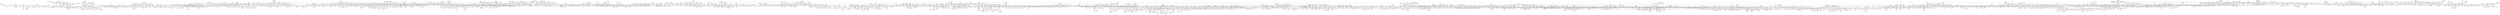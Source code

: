 strict graph layer3 {
	graph [name=layer3];
	node [label="\N"];
	4233	[label="Hyponatraemic encephalopathy",
		level=4,
		src_id=178613,
		weight=0.00013369030468112506];
	2736	[label="Rapid correction of hyponatraemia",
		level=4,
		src_id=184784,
		weight=0.00015445534802524817];
	4233 -- 2736	[level=4,
		weight=84.25];
	3294	[label=Thimerosal,
		level=4,
		src_id=9265,
		weight=0.00014018852267785783];
	638	[label=Econazole,
		level=1,
		src_id=1111,
		weight=0.000639742283120663];
	3294 -- 638	[level=4,
		weight=643.21];
	2406	[label=Telavancin,
		level=4,
		src_id=5582,
		weight=0.00014516520062801764];
	127	[label=Ramelteon,
		level=3,
		src_id=966,
		weight=0.00031144740842371484];
	2406 -- 127	[level=3,
		weight=182.64];
	258	[label=Fingolimod,
		level=3,
		src_id=7827,
		weight=0.00023461951902476006];
	2406 -- 258	[level=3,
		weight=182.64];
	126	[label=Posaconazole,
		level=2,
		src_id=1246,
		weight=0.00042005738019695714];
	2406 -- 126	[level=3,
		weight=182.64];
	2457	[label=Doconexent,
		level=3,
		src_id=3537,
		weight=0.0002465599522165476];
	2337	[label="Omega-3 fatty acids",
		level=4,
		src_id=9078,
		weight=0.0001539633845591982];
	2457 -- 2337	[level=4,
		weight=130.12];
	632	[label="Oleic Acid",
		level=3,
		src_id=3982,
		weight=0.00031739885725335124];
	2457 -- 632	[level=3,
		weight=87.33];
	3637	[label=Icosapent,
		level=4,
		src_id=151,
		weight=0.00016863002681250842];
	2457 -- 3637	[level=3,
		weight=215.07];
	4932	[label=Benzylamine,
		src_id=2336,
		weight="8.731219632840261e-05"];
	5102	[label=Triflupromazine,
		src_id=496,
		weight="8.95376726386171e-05"];
	4932 -- 5102	[level=4,
		weight=72.36];
	1734	[label=Glucosamine,
		level=4,
		src_id=1274,
		weight=0.0001489837317081627];
	4932 -- 1734	[level=4,
		weight=84.25];
	2967	[label=Hyperandrogenism,
		level=3,
		src_id=178421,
		weight=0.0002553877394845785];
	372	[label="Polycystic ovaries",
		level=3,
		src_id=183761,
		weight=0.0003337054515846583];
	2967 -- 372	[level=1,
		weight=261.3];
	1047	[label=Hyperinsulinaemia,
		level=3,
		src_id=178466,
		weight=0.0002689337540645317];
	2967 -- 1047	[level=1,
		weight=127.46];
	1129	[label="Blood testosterone",
		level=4,
		src_id=172373,
		weight=0.00021446051314844607];
	2967 -- 1129	[level=4,
		weight=127.19];
	189	[label="Major depression",
		level=2,
		src_id=180375,
		weight=0.00038989596538553537];
	1524	[label="Dysthymic disorder",
		src_id=175510,
		weight=0.00011144049546541352];
	189 -- 1524	[level=4,
		weight=100.9];
	74	[label="Completed suicide",
		level=2,
		src_id=174010,
		weight=0.00037680434651632063];
	189 -- 74	[level=2,
		weight=250.75];
	25	[label=Fluoxetine,
		level=1,
		src_id=461,
		weight=0.0011343112586195603];
	189 -- 25	[level=2,
		weight=240.76];
	832	[label=Squash,
		level=2,
		src_id=8639,
		weight=0.000377491206847498];
	439	[label=Papaya,
		level=3,
		src_id=8707,
		weight=0.0003264563470867784];
	832 -- 439	[level=2,
		weight=231.54];
	2357	[label="Lima bean",
		level=3,
		src_id=8610,
		weight=0.0002646783749665777];
	832 -- 2357	[level=2,
		weight=334.0];
	3078	[label="Diuretic therapy",
		src_id=175299,
		weight=0.00011498337789325227];
	722	[label=Nocturia,
		level=3,
		src_id=181858,
		weight=0.00025465290036525323];
	3078 -- 722	[level=4,
		weight=84.25];
	2288	[label="Plasma protein fraction (human)",
		level=4,
		src_id=11000,
		weight=0.00016744739210241278];
	3078 -- 2288	[level=4,
		weight=50.95];
	2250	[label="Atrial natriuretic peptide",
		level=4,
		src_id=171072,
		weight=0.0002206713576512292];
	3078 -- 2250	[level=4,
		weight=67.6];
	2862	[label=Monoparesis,
		level=4,
		src_id=181112,
		weight=0.00013031006448584658];
	3013	[label="Gastric haemorrhage",
		level=4,
		src_id=177084,
		weight=0.0001592068780463282];
	2862 -- 3013	[level=4,
		weight=39.42];
	930	[label="Tubulointerstitial nephritis",
		level=3,
		src_id=187502,
		weight=0.00033216815626680747];
	4638	[label=Adrenalitis,
		src_id=169866,
		weight="8.667143056767582e-05"];
	930 -- 4638	[level=4,
		weight=67.6];
	1605	[label="Biopsy kidney",
		level=3,
		src_id=171626,
		weight=0.0003376407339111329];
	930 -- 1605	[level=3,
		weight=128.53];
	2041	[label=Mastectomy,
		level=4,
		src_id=180535,
		weight=0.00015646438980817972];
	2996	[label=Haemodilution,
		level=4,
		src_id=177618,
		weight=0.00012656753318149183];
	2041 -- 2996	[level=4,
		weight=80.92];
	152	[label="Procedural pain",
		level=1,
		src_id=184110,
		weight=0.0009127574818213229];
	2041 -- 152	[level=4,
		weight=182.64];
	70	[label=Clonazepam,
		level=1,
		src_id=1052,
		weight=0.0006715344741464272];
	900	[label=Clobazam,
		level=4,
		src_id=339,
		weight=0.0002199591758406743];
	70 -- 900	[level=1,
		weight=200.8];
	434	[label=Benzodiazepine,
		level=3,
		src_id=10185,
		weight=0.0002830165882901611];
	70 -- 434	[level=3,
		weight=162.13];
	1246	[label=Isoniazid,
		level=4,
		src_id=937,
		weight=0.00017582828444303504];
	70 -- 1246	[level=4,
		weight=143.71];
	464	[label=Tolterodine,
		level=3,
		src_id=1021,
		weight=0.0003415623675093124];
	70 -- 464	[level=1,
		weight=143.71];
	2705	[label=Sensitisation,
		level=4,
		src_id=185737,
		weight=0.0001340752026294616];
	70 -- 2705	[level=3,
		weight=125.88];
	1497	[label="Gingival hyperplasia",
		level=4,
		src_id=177357,
		weight=0.00015547762398022397];
	13	[label=Hypersensitivity,
		level=1,
		src_id=178510,
		weight=0.001816172448834386];
	1497 -- 13	[level=3,
		weight=100.9];
	574	[label="Dental disorder prophylaxis",
		level=3,
		src_id=174990,
		weight=0.00029401561331409397];
	1497 -- 574	[level=3,
		weight=100.9];
	4442	[label="Congenital hypoparathyroidism",
		level=4,
		src_id=174186,
		weight=0.00012838431892747584];
	3741	[label="Velo-cardio-facial syndrome",
		src_id=188365,
		weight=0.00010150150699934905];
	4442 -- 3741	[level=4,
		weight=77.85];
	2469	[label=Cytidine,
		level=4,
		src_id=1995,
		weight=0.0002125761901417572];
	5113	[label=Teniposide,
		src_id=433,
		weight=0.00011401336391671384];
	2469 -- 5113	[level=4,
		weight=100.9];
	163	[label="Convulsion neonatal",
		level=1,
		src_id=174368,
		weight=0.0006191865691639976];
	746	[label="Hypoxic-ischaemic encephalopathy",
		level=3,
		src_id=178679,
		weight=0.00031753716019821];
	163 -- 746	[level=1,
		weight=157.13];
	1504	[label="Foetal heart rate",
		level=4,
		src_id=176795,
		weight=0.00018310492599008887];
	163 -- 1504	[level=4,
		weight=100.9];
	481	[label=Oxytocin,
		level=3,
		src_id=100,
		weight=0.0002696639931547877];
	163 -- 481	[level=3,
		weight=100.9];
	2222	[label="Breast feeding",
		level=4,
		src_id=172671,
		weight=0.00012529426921951828];
	163 -- 2222	[level=4,
		weight=100.9];
	2262	[label="Apgar score",
		level=4,
		src_id=170719,
		weight=0.00013266543263545255];
	163 -- 2262	[level=4,
		weight=100.9];
	225	[label=Sclerotherapy,
		level=1,
		src_id=185617,
		weight=0.0006233791825313515];
	1866	[label="Varices oesophageal",
		level=3,
		src_id=188269,
		weight=0.000289831556034854];
	225 -- 1866	[level=1,
		weight=467.2];
	4081	[label="Necrotising fasciitis",
		src_id=181568,
		weight="7.332255381872551e-05"];
	225 -- 4081	[level=3,
		weight=84.25];
	2203	[label="Chest discomfort",
		level=4,
		src_id=173527,
		weight=0.00015855602868525718];
	225 -- 2203	[level=3,
		weight=134.2];
	3203	[label=Arthropathy,
		src_id=170958,
		weight=0.00011191264504071986];
	2077	[label=Hyporeflexia,
		level=4,
		src_id=178644,
		weight=0.00013984395375071695];
	3203 -- 2077	[level=4,
		weight=44.43];
	287	[label="Rheumatoid factor",
		level=2,
		src_id=185334,
		weight=0.0004376927357346902];
	3203 -- 287	[level=4,
		weight=56.5];
	1070	[label="Eye pain",
		level=4,
		src_id=176431,
		weight=0.00012448281372915787];
	506	[label=Rhinorrhoea,
		level=3,
		src_id=185363,
		weight=0.00028049919128744983];
	1070 -- 506	[level=3,
		weight=75.93];
	1988	[label="Pain in jaw",
		src_id=182633,
		weight="9.007447439534602e-05"];
	1070 -- 1988	[level=3,
		weight=77.85];
	2811	[label=Osteomalacia,
		level=4,
		src_id=182432,
		weight=0.00015287176764029444];
	2238	[label="Blood alkaline phosphatase",
		level=4,
		src_id=171932,
		weight=0.0001709276993389511];
	2811 -- 2238	[level=4,
		weight=142.1];
	436	[label="Vitamin D",
		level=3,
		src_id=9042,
		weight=0.00024183355361442183];
	2811 -- 436	[level=4,
		weight=122.53];
	2212	[label="Cardiac operation",
		level=4,
		src_id=173072,
		weight=0.0001594762045460684];
	4589	[label="Arterial switch operation",
		level=4,
		src_id=170893,
		weight=0.00012575598523422598];
	2212 -- 4589	[level=4,
		weight=96.14];
	3040	[label="Extracorporeal circulation",
		level=4,
		src_id=176335,
		weight=0.00014020852369530878];
	2212 -- 3040	[level=4,
		weight=47.47];
	3114	[label="Congenital hypothyroidism",
		level=4,
		src_id=174187,
		weight=0.0001606773940045558];
	4196	[label="Iodine deficiency",
		src_id=179388,
		weight="9.098685025193346e-05"];
	3114 -- 4196	[level=4,
		weight=91.82];
	3836	[label="Spina bifida cystica",
		src_id=186195,
		weight=0.00011853601047010551];
	3114 -- 3836	[level=4,
		weight=91.82];
	2267	[label="Anti-GAD antibody",
		level=4,
		src_id=170513,
		weight=0.00016157227920808915];
	4108	[label="Miller Fisher syndrome",
		src_id=181010,
		weight=0.00010674339348764513];
	2267 -- 4108	[level=4,
		weight=91.82];
	490	[label=Vitiligo,
		level=3,
		src_id=188669,
		weight=0.0002766038462902082];
	2267 -- 490	[level=4,
		weight=59.76];
	4495	[label="Cardiac myxoma",
		src_id=173068,
		weight=0.00011379993871735709];
	1587	[label="Brain herniation",
		level=3,
		src_id=172598,
		weight=0.00023318087410832092];
	4495 -- 1587	[level=3,
		weight=72.36];
	1363	[label="Retinal artery occlusion",
		level=4,
		src_id=185203,
		weight=0.00021670305468671753];
	4495 -- 1363	[level=3,
		weight=200.8];
	1708	[label=Telaprevir,
		level=4,
		src_id=5136,
		weight=0.00014998369769647646];
	56	[label=Sorafenib,
		level=1,
		src_id=387,
		weight=0.0005866867506238722];
	1708 -- 56	[level=4,
		weight=300.7];
	1927	[label=Retinogram,
		level=4,
		src_id=185259,
		weight=0.00019768305988115538];
	2726	[label="Retinal toxicity",
		level=4,
		src_id=185243,
		weight=0.00016948634345291747];
	1927 -- 2726	[level=4,
		weight=138.79];
	1857	[label="Visual evoked potentials",
		level=4,
		src_id=188591,
		weight=0.00014416200400452597];
	1927 -- 1857	[level=4,
		weight=25.98];
	4380	[label=Electrooculogram,
		src_id=175752,
		weight=0.00010089318396261474];
	1927 -- 4380	[level=4,
		weight=80.92];
	1450	[label="Lacrimation increased",
		level=3,
		src_id=179683,
		weight=0.00025114346715227764];
	506 -- 1450	[level=3,
		weight=241.5];
	661	[label=Doxycycline,
		level=3,
		src_id=245,
		weight=0.00028979957233456953];
	506 -- 661	[level=3,
		weight=239.28];
	263	[label=Gatifloxacin,
		level=3,
		src_id=1029,
		weight=0.00032933126983751093];
	3940	[label="Pseudomembranous colitis",
		src_id=184396,
		weight="7.953981618227339e-05"];
	263 -- 3940	[level=4,
		weight=91.82];
	3589	[label=Ethionamide,
		src_id=596,
		weight=0.00011241826987613692];
	263 -- 3589	[level=4,
		weight=91.82];
	1244	[label=Lomefloxacin,
		level=3,
		src_id=964,
		weight=0.0002791213702720967];
	263 -- 1244	[level=3,
		weight=143.71];
	3753	[label=Urosepsis,
		src_id=188050,
		weight="7.5286841935455e-05"];
	263 -- 3753	[level=4,
		weight=84.25];
	2694	[label="Small cell lung cancer",
		level=4,
		src_id=186033,
		weight=0.00014847892917421937];
	4118	[label="Metastases to nervous system",
		src_id=180874,
		weight="9.169412978344071e-05"];
	2694 -- 4118	[level=1,
		weight=84.25];
	3931	[label="Pulmonary mass",
		src_id=184529,
		weight="8.448796898885685e-05"];
	2694 -- 3931	[level=3,
		weight=91.82];
	2840	[label="Neuroendocrine carcinoma",
		src_id=181723,
		weight=0.00011752023065567342];
	2694 -- 2840	[level=1,
		weight=100.9];
	4968	[label=Clenbuterol,
		src_id=1350,
		weight=0.00011996680860408278];
	904	[label=Sulfanilamide,
		level=3,
		src_id=250,
		weight=0.0002774176925286921];
	4968 -- 904	[level=4,
		weight=72.36];
	3543	[label=Terbutaline,
		level=4,
		src_id=857,
		weight=0.0001648762782395882];
	4968 -- 3543	[level=4,
		weight=167.5];
	979	[label=Pneumothorax,
		level=3,
		src_id=183725,
		weight=0.00028288868011773656];
	2896	[label=Lymphangioleiomyomatosis,
		level=4,
		src_id=180255,
		weight=0.0001430874063094099];
	979 -- 2896	[level=3,
		weight=79.87];
	607	[label=Abscess,
		level=3,
		src_id=169571,
		weight=0.00029880377001273813];
	181	[label=Sinusitis,
		level=2,
		src_id=185908,
		weight=0.00034691814924974715];
	607 -- 181	[level=3,
		weight=46.41];
	795	[label="Brain abscess",
		level=3,
		src_id=172593,
		weight=0.00026270677759383343];
	607 -- 795	[level=3,
		weight=161.55];
	1675	[label="Sodium acetate",
		level=4,
		src_id=8311,
		weight=0.00019073711791465193];
	277	[label="L-Lysine",
		level=2,
		src_id=116,
		weight=0.0004764052375782675];
	1675 -- 277	[level=4,
		weight=273.45];
	3033	[label="Familial hemiplegic migraine",
		level=4,
		src_id=176568,
		weight=0.00015471273005331505];
	1014	[label="Migraine with aura",
		level=3,
		src_id=180998,
		weight=0.00025090755582409603];
	3033 -- 1014	[level=4,
		weight=90.11];
	265	[label=Naproxen,
		level=2,
		src_id=774,
		weight=0.00037577830755547176];
	3489	[label=Gemfibrozil,
		level=4,
		src_id=1225,
		weight=0.00016935946015927324];
	265 -- 3489	[level=3,
		weight=178.11];
	641	[label=Ibuprofen,
		level=3,
		src_id=1035,
		weight=0.0003104427746624865];
	265 -- 641	[level=2,
		weight=255.24];
	3528	[label=Ketoprofen,
		level=4,
		src_id=995,
		weight=0.00017087421941038169];
	265 -- 3528	[level=2,
		weight=182.39];
	3252	[label="Acute myeloid leukaemia",
		level=4,
		src_id=169761,
		weight=0.00015659089832982022];
	1007	[label="Myelodysplastic syndrome",
		level=3,
		src_id=181347,
		weight=0.00028521982482092117];
	3252 -- 1007	[level=4,
		weight=87.87];
	4632	[label=Agraphia,
		level=4,
		src_id=169911,
		weight=0.0001720933844719504];
	3239	[label=Alexia,
		level=4,
		src_id=169985,
		weight=0.00012819939307543972];
	4632 -- 3239	[level=4,
		weight=112.0];
	822	[label=Acalculia,
		level=3,
		src_id=169590,
		weight=0.00033988200334833643];
	4632 -- 822	[level=4,
		weight=250.75];
	398	[label="Generalised anxiety disorder",
		level=4,
		src_id=177273,
		weight=0.0002142526457586432];
	73	[label=Fear,
		level=3,
		src_id=176601,
		weight=0.0003059261338918737];
	398 -- 73	[level=3,
		weight=100.9];
	991	[label="Panic disorder",
		level=4,
		src_id=182746,
		weight=0.0001589793185501739];
	398 -- 991	[level=3,
		weight=102.59];
	471	[label="Alendronic acid",
		level=2,
		src_id=617,
		weight=0.00034412899171571586];
	4025	[label=Osteonecrosis,
		src_id=182442,
		weight="8.562029368194492e-05"];
	471 -- 4025	[level=3,
		weight=158.74];
	3571	[label=Tamsulosin,
		level=4,
		src_id=692,
		weight=0.00013297170610738113];
	471 -- 3571	[level=3,
		weight=200.8];
	1745	[label=Estramustine,
		level=4,
		src_id=1180,
		weight=0.000188810031691888];
	471 -- 1745	[level=4,
		weight=100.9];
	3234	[label="Anaemia haemolytic autoimmune",
		src_id=170192,
		weight="9.40997120193167e-05"];
	471 -- 3234	[level=4,
		weight=77.85];
	1238	[label=Dutasteride,
		level=3,
		src_id=1110,
		weight=0.00034273607192303996];
	471 -- 1238	[level=2,
		weight=250.75];
	2518	[label=Risedronate,
		level=4,
		src_id=870,
		weight=0.00014695332446088962];
	471 -- 2518	[level=4,
		weight=211.32];
	217	[label=Lorazepam,
		level=3,
		src_id=177,
		weight=0.00033695437838894305];
	283	[label="Status epilepticus",
		level=3,
		src_id=186374,
		weight=0.0002542781643944113];
	217 -- 283	[level=3,
		weight=119.53];
	883	[label=Oxazepam,
		level=3,
		src_id=828,
		weight=0.00027012746896875673];
	217 -- 883	[level=3,
		weight=104.61];
	57	[label="Respiratory depression",
		level=1,
		src_id=185127,
		weight=0.0008829428652103677];
	217 -- 57	[level=1,
		weight=149.0];
	215	[label=Alprazolam,
		level=3,
		src_id=393,
		weight=0.0002944208289397098];
	217 -- 215	[level=1,
		weight=104.1];
	2447	[label=Maraviroc,
		level=4,
		src_id=4557,
		weight=0.00013875594537845996];
	2415	[label=Rivaroxaban,
		level=4,
		src_id=5494,
		weight=0.00013853063207682568];
	2447 -- 2415	[level=3,
		weight=118.53];
	39	[label=Darunavir,
		level=1,
		src_id=1247,
		weight=0.0005902503988959882];
	2447 -- 39	[level=1,
		weight=273.45];
	3	[label=Entecavir,
		level=1,
		src_id=431,
		weight=0.0022958742536426267];
	2447 -- 3	[level=1,
		weight=273.45];
	2458	[label=Methylcobalamin,
		level=4,
		src_id=3406,
		weight=0.00017787512217141686];
	1892	[label=Tetanus,
		level=4,
		src_id=186852,
		weight=0.0001682944644045759];
	2458 -- 1892	[level=4,
		weight=381.57];
	1183	[label=Dexpanthenol,
		level=3,
		src_id=8294,
		weight=0.0002935101621281613];
	2458 -- 1183	[level=4,
		weight=100.9];
	4313	[label="Gestational hypertension",
		src_id=177334,
		weight=0.00010842757551208269];
	1956	[label="Postpartum haemorrhage",
		level=4,
		src_id=183953,
		weight=0.00017741533051497503];
	4313 -- 1956	[level=4,
		weight=109.59];
	2801	[label=Parity,
		src_id=182897,
		weight=0.000122366738030948];
	4313 -- 2801	[level=4,
		weight=57.28];
	2362	[label="Saccharomyces cerevisiae",
		level=4,
		src_id=8526,
		weight=0.0001373633501722624];
	2032	[label="Mitochondrial DNA depletion",
		level=4,
		src_id=181029,
		weight=0.00017587895656956667];
	2362 -- 2032	[level=4,
		weight=46.41];
	108	[label=Zinc,
		level=2,
		src_id=1526,
		weight=0.000466022236986854];
	344	[label=Selenium,
		level=2,
		src_id=9080,
		weight=0.0003616593349791663];
	108 -- 344	[level=1,
		weight=220.96];
	218	[label=Pyridoxine,
		level=1,
		src_id=156,
		weight=0.0005962028046783525];
	108 -- 218	[level=1,
		weight=300.7];
	3916	[label="Rectal polyp",
		src_id=184851,
		weight="8.301510497969553e-05"];
	843	[label="Zinc oxide",
		level=2,
		src_id=8260,
		weight=0.0004463993029121841];
	3916 -- 843	[level=3,
		weight=100.9];
	553	[label=Hernia,
		level=3,
		src_id=178084,
		weight=0.0002477216138572492];
	3916 -- 553	[level=3,
		weight=84.25];
	4664	[label="Estradiol benzoate",
		src_id=10985,
		weight=0.00010511038325466969];
	2336	[label="Sesame oil",
		level=4,
		src_id=9110,
		weight=0.0001290128473300712];
	4664 -- 2336	[level=4,
		weight=67.6];
	3469	[label="Testosterone propionate",
		level=4,
		src_id=1362,
		weight=0.0001552117607995161];
	4664 -- 3469	[level=4,
		weight=84.25];
	1458	[label="Ischaemic stroke",
		level=4,
		src_id=179451,
		weight=0.00017862422050961857];
	89	[label="Cerebrovascular accident",
		level=2,
		src_id=173414,
		weight=0.00039926484395521163];
	1458 -- 89	[level=4,
		weight=117.44];
	3696	[label="St. johns wort",
		src_id=239897,
		weight="9.639698346232986e-05"];
	4945	[label=Hyperforin,
		level=4,
		src_id=1803,
		weight=0.00012375009617041592];
	3696 -- 4945	[level=4,
		weight=80.92];
	1227	[label="St. John's Wort",
		level=4,
		src_id=1287,
		weight=0.00023169757385564914];
	3696 -- 1227	[level=4,
		weight=179.39];
	1351	[label=Starvation,
		level=4,
		src_id=186370,
		weight=0.00015836166663660086];
	1025	[label="Low carbohydrate diet",
		level=2,
		src_id=180136,
		weight=0.0004605297511098071];
	1351 -- 1025	[level=4,
		weight=364.27];
	382	[label=Meningitis,
		level=3,
		src_id=180708,
		weight=0.00023955436422178338];
	15	[label=Infection,
		level=1,
		src_id=178954,
		weight=0.0012917527731238355];
	382 -- 15	[level=3,
		weight=125.88];
	1021	[label="Meningitis bacterial",
		level=4,
		src_id=180710,
		weight=0.00022092010304544256];
	382 -- 1021	[level=4,
		weight=67.76];
	3432	[label="Capric acid",
		level=4,
		src_id=3392,
		weight=0.00013504194779117554];
	824	[label="Medium-chain triglycerides",
		level=4,
		src_id=10991,
		weight=0.00017467208669438294];
	3432 -- 824	[level=4,
		weight=64.77];
	1091	[label=Debridement,
		level=3,
		src_id=174904,
		weight=0.00025041926232062436];
	3972	[label=Pneumocephalus,
		src_id=183674,
		weight="9.561632116254442e-05"];
	1091 -- 3972	[level=4,
		weight=56.5];
	4406	[label="Device intolerance",
		src_id=175096,
		weight=0.00010194100681874969];
	1091 -- 4406	[level=3,
		weight=53.58];
	532	[label=Multiparous,
		level=3,
		src_id=181195,
		weight=0.0003231900722522514];
	1951	[label=Primigravida,
		level=4,
		src_id=184094,
		weight=0.00013616598344717775];
	532 -- 1951	[level=4,
		weight=63.44];
	2258	[label="Arterial thrombosis",
		level=4,
		src_id=170895,
		weight=0.00013543481768473723];
	532 -- 2258	[level=3,
		weight=56.5];
	4490	[label="Carotid artery aneurysm",
		src_id=173178,
		weight=0.00010499968895471544];
	532 -- 4490	[level=4,
		weight=56.5];
	910	[label="L-Threonine",
		level=3,
		src_id=148,
		weight=0.0002907555718793989];
	910 -- 277	[level=3,
		weight=364.27];
	324	[label="Decreased appetite",
		level=4,
		src_id=174910,
		weight=0.000228995871373149];
	104	[label="Bulimia nervosa",
		level=2,
		src_id=172802,
		weight=0.0005066651398261236];
	324 -- 104	[level=4,
		weight=157.95];
	3875	[label="Sensory disturbance",
		src_id=185740,
		weight="8.346844343392345e-05"];
	2690	[label="Spastic paraplegia",
		level=4,
		src_id=186138,
		weight=0.00016788678804289815];
	3875 -- 2690	[level=4,
		weight=61.55];
	2522	[label=Chlorphenesin,
		level=4,
		src_id=842,
		weight=0.00014608795570105314];
	3875 -- 2522	[level=4,
		weight=63.44];
	1476	[label="Hypertonic bladder",
		level=4,
		src_id=178538,
		weight=0.00021642525657832422];
	2010	[label="Neurogenic bladder",
		level=4,
		src_id=181733,
		weight=0.00018897958235352235];
	1476 -- 2010	[level=3,
		weight=112.0];
	3554	[label=Dicyclomine,
		level=4,
		src_id=790,
		weight=0.0001845089503320658];
	1476 -- 3554	[level=3,
		weight=100.9];
	83	[label=Irritability,
		level=2,
		src_id=179437,
		weight=0.0004946160513308747];
	753	[label=Hostility,
		level=4,
		src_id=178312,
		weight=0.0001354593284356122];
	83 -- 753	[level=4,
		weight=84.25];
	1346	[label="Substance abuse",
		level=4,
		src_id=186527,
		weight=0.0001971988021392484];
	83 -- 1346	[level=2,
		weight=231.54];
	542	[label="Low density lipoprotein",
		level=2,
		src_id=180138,
		weight=0.00040961634148159703];
	3210	[label="Apolipoprotein A-I",
		level=4,
		src_id=170744,
		weight=0.00016319371886033916];
	542 -- 3210	[level=2,
		weight=106.16];
	2978	[label="High density lipoprotein",
		level=4,
		src_id=178132,
		weight=0.00022201256135404214];
	542 -- 2978	[level=4,
		weight=400.6];
	899	[label=Ampicillin,
		level=2,
		src_id=404,
		weight=0.0004264532781454416];
	3332	[label=Sulbactam,
		level=4,
		src_id=8263,
		weight=0.00022005565856731833];
	899 -- 3332	[level=2,
		weight=375.63];
	640	[label=Streptomycin,
		level=2,
		src_id=1066,
		weight=0.000449610420179044];
	899 -- 640	[level=2,
		weight=412.35];
	3207	[label=Arachnoiditis,
		level=4,
		src_id=170838,
		weight=0.00014982558770194044];
	4126	[label="Meningitis eosinophilic",
		src_id=180721,
		weight=0.00012157550687761107];
	3207 -- 4126	[level=4,
		weight=46.41];
	2834	[label="Niemann-Pick disease",
		level=4,
		src_id=181825,
		weight=0.00017976460368868163];
	2118	[label="Gaze palsy",
		level=3,
		src_id=177260,
		weight=0.00023429027217374064];
	2834 -- 2118	[level=4,
		weight=236.06];
	902	[label=Bupivacaine,
		level=3,
		src_id=288,
		weight=0.000289045012379047];
	902 -- 152	[level=1,
		weight=231.54];
	36	[label="General anaesthesia",
		level=1,
		src_id=177267,
		weight=0.0012487243809056043];
	902 -- 36	[level=1,
		weight=231.54];
	4922	[label="Glycolic acid",
		src_id=2912,
		weight="6.8083778063213e-05"];
	857	[label="Oxalic Acid",
		level=3,
		src_id=3675,
		weight=0.0003366626197981549];
	4922 -- 857	[level=3,
		weight=63.44];
	2449	[label="Lactic Acid",
		src_id=4144,
		weight="7.740781126373392e-05"];
	4922 -- 2449	[level=3,
		weight=64.77];
	3295	[label=Imidacloprid,
		level=4,
		src_id=9228,
		weight=0.00014451366170931522];
	3267	[label=Carbendazim,
		level=4,
		src_id=10637,
		weight=0.00014449819400374993];
	3295 -- 3267	[level=4,
		weight=106.16];
	183	[label="Partial seizures",
		level=3,
		src_id=182927,
		weight=0.00026984216646061174];
	476	[label=Pregabalin,
		level=4,
		src_id=221,
		weight=0.00022065396415264755];
	183 -- 476	[level=3,
		weight=93.93];
	3177	[label="Blood aluminium",
		level=4,
		src_id=171937,
		weight=0.0001706181934083569];
	3101	[label="Cystitis haemorrhagic",
		level=4,
		src_id=174804,
		weight=0.00013678700021036507];
	3177 -- 3101	[level=4,
		weight=84.25];
	3565	[label=Deferoxamine,
		level=4,
		src_id=732,
		weight=0.0001508260778016452];
	3177 -- 3565	[level=4,
		weight=131.3];
	4587	[label="Arteriosclerosis coronary artery",
		src_id=170911,
		weight="8.81734937312451e-05"];
	2867	[label="Mitral valve replacement",
		level=4,
		src_id=181052,
		weight=0.00017638241654394465];
	4587 -- 2867	[level=3,
		weight=100.9];
	1393	[label=Pericarditis,
		level=4,
		src_id=183102,
		weight=0.00019394261094928293];
	4587 -- 1393	[level=3,
		weight=84.25];
	4297	[label="H1N1 influenza",
		src_id=177570,
		weight=0.00010461617331218118];
	3053	[label="Encephalitis cytomegalovirus",
		level=4,
		src_id=175805,
		weight=0.00013205224622304734];
	4297 -- 3053	[level=3,
		weight=91.82];
	3959	[label="Positive end-expiratory pressure",
		src_id=183851,
		weight="9.506140743623258e-05"];
	4297 -- 3959	[level=3,
		weight=77.85];
	1366	[label="Renal impairment",
		level=4,
		src_id=185052,
		weight=0.00015526734708700663];
	1626	[label="Alcohol use",
		level=3,
		src_id=169962,
		weight=0.0002558657597040696];
	1366 -- 1626	[level=4,
		weight=100.9];
	1873	[label=Trypanosomiasis,
		level=3,
		src_id=187470,
		weight=0.0002571141549914739];
	1699	[label=Eflornithine,
		level=4,
		src_id=5505,
		weight=0.0002272480264028454];
	1873 -- 1699	[level=3,
		weight=200.8];
	3024	[label=Filariasis,
		src_id=176718,
		weight=0.00012196404689887152];
	1873 -- 3024	[level=4,
		weight=77.85];
	7941	[label="African trypanosomiasis",
		level=4,
		src_id=169895,
		weight=0.00012951797286641595];
	1873 -- 7941	[level=4,
		weight=417.25];
	2568	[label=Capreomycin,
		level=4,
		src_id=305,
		weight=0.00014633861681793381];
	2568 -- 640	[level=4,
		weight=91.82];
	2930	[label="Intestinal ischaemia",
		level=4,
		src_id=179282,
		weight=0.0001258757618020829];
	1469	[label=Ileostomy,
		level=4,
		src_id=178733,
		weight=0.0001514687852519293];
	2930 -- 1469	[level=4,
		weight=100.9];
	4368	[label=Endometritis,
		src_id=175913,
		weight="8.773311782878018e-05"];
	998	[label=Oligomenorrhoea,
		level=3,
		src_id=182202,
		weight=0.00023948634465020921];
	4368 -- 998	[level=2,
		weight=91.82];
	415	[label=Chorioamnionitis,
		level=2,
		src_id=173652,
		weight=0.0004875841099116525];
	4368 -- 415	[level=2,
		weight=77.85];
	3220	[label="Antibody test positive",
		level=4,
		src_id=170576,
		weight=0.00015310153748538367];
	3220 -- 4108	[level=4,
		weight=67.6];
	1498	[label="Generalised oedema",
		level=4,
		src_id=177276,
		weight=0.00021736235639789568];
	4162	[label="Linear IgA disease",
		src_id=179995,
		weight=0.00011566090233511442];
	1498 -- 4162	[level=3,
		weight=91.82];
	2083	[label=Hypocomplementaemia,
		level=4,
		src_id=178581,
		weight=0.00016717832145374142];
	1498 -- 2083	[level=3,
		weight=84.25];
	4222	[label="IgA nephropathy",
		src_id=178713,
		weight="9.079550913830698e-05"];
	1498 -- 4222	[level=3,
		weight=84.25];
	252	[label="Acquired immunodeficiency syndrome",
		level=4,
		src_id=169676,
		weight=0.0001569073821995904];
	43	[label=Cannabis,
		level=1,
		src_id=240914,
		weight=0.0007002452967615758];
	252 -- 43	[level=3,
		weight=77.85];
	310	[label="Herpes virus infection",
		level=3,
		src_id=178111,
		weight=0.00024748168141018405];
	252 -- 310	[level=3,
		weight=114.37];
	4659	[label="Abortion induced",
		src_id=169554,
		weight="9.520547607139077e-05"];
	430	[label=Abortion,
		level=4,
		src_id=169547,
		weight=0.0001890623879931385];
	4659 -- 430	[level=4,
		weight=65.45];
	53	[label="Congenital anomaly",
		level=1,
		src_id=174082,
		weight=0.0007826382121394186];
	4659 -- 53	[level=4,
		weight=100.9];
	555	[label=Hangover,
		level=4,
		src_id=177758,
		weight=0.0002087967135613493];
	2292	[label=Lormetazepam,
		level=4,
		src_id=10908,
		weight=0.0001611939420345612];
	555 -- 2292	[level=4,
		weight=49.14];
	3240	[label="Alcohol interaction",
		level=4,
		src_id=169957,
		weight=0.00015035356060474404];
	555 -- 3240	[level=4,
		weight=30.38];
	1447	[label=Lissencephaly,
		level=4,
		src_id=180069,
		weight=0.00018408279597853026];
	61	[label=Autism,
		level=2,
		src_id=171128,
		weight=0.0004494594521481117];
	1447 -- 61	[level=4,
		weight=72.36];
	4424	[label="CSF cell count",
		src_id=174603,
		weight=0.0001220959070134262];
	2838	[label="Neurological infection",
		level=4,
		src_id=181746,
		weight=0.00015099836266288608];
	4424 -- 2838	[level=4,
		weight=84.25];
	4424 -- 3013	[level=4,
		weight=100.9];
	781	[label=Derealisation,
		level=3,
		src_id=175029,
		weight=0.00025815211591875007];
	1539	[label=Depersonalisation,
		level=4,
		src_id=175018,
		weight=0.00020687374898914005];
	781 -- 1539	[level=4,
		weight=202.06];
	790	[label=Catatonia,
		level=4,
		src_id=173227,
		weight=0.0002123695697812107];
	781 -- 790	[level=4,
		weight=75.93];
	1033	[label="Jamais vu",
		level=3,
		src_id=179465,
		weight=0.0002530851345461715];
	781 -- 1033	[level=3,
		weight=97.68];
	1421	[label="Muscle injury",
		level=4,
		src_id=181254,
		weight=0.0001273996804214533];
	3305	[label="Polyethylene glycol 400",
		level=4,
		src_id=9028,
		weight=0.00019667453344360543];
	1421 -- 3305	[level=4,
		weight=80.92];
	584	[label=Cataract,
		level=4,
		src_id=173218,
		weight=0.00017920700356619402];
	110	[label=Midazolam,
		level=1,
		src_id=669,
		weight=0.000541975982716127];
	584 -- 110	[level=4,
		weight=72.36];
	2627	[label=Xanthomatosis,
		level=4,
		src_id=188962,
		weight=0.00021087977152423122];
	584 -- 2627	[level=4,
		weight=47.25];
	3236	[label=Amyloidosis,
		level=4,
		src_id=170185,
		weight=0.00015811841646364095];
	1426	[label="Monoclonal gammopathy",
		level=3,
		src_id=181086,
		weight=0.0002654906844083327];
	3236 -- 1426	[level=4,
		weight=96.14];
	844	[label="Methylene blue",
		level=4,
		src_id=8181,
		weight=0.00021173686226538897];
	3441	[label="Cyclic Guanosine Monophosphate",
		src_id=2197,
		weight=0.00010990183120510108];
	844 -- 3441	[level=4,
		weight=50.95];
	663	[label=Sildenafil,
		level=4,
		src_id=194,
		weight=0.0001604164975173234];
	844 -- 663	[level=4,
		weight=68.35];
	3384	[label="Calcitonin gene-related peptide",
		level=4,
		src_id=5575,
		weight=0.00014523816822045176];
	529	[label="Nerve injury",
		level=4,
		src_id=181684,
		weight=0.00020568756515272588];
	3384 -- 529	[level=3,
		weight=49.14];
	2427	[label="substance P",
		level=4,
		src_id=5324,
		weight=0.0001667739977038079];
	3384 -- 2427	[level=3,
		weight=67.6];
	615	[label=Salmon,
		level=4,
		src_id=8996,
		weight=0.00017836659678498507];
	1662	[label=Mackerel,
		level=4,
		src_id=8668,
		weight=0.0001895590088739374];
	615 -- 1662	[level=4,
		weight=122.09];
	1665	[label=Tuna,
		level=4,
		src_id=8643,
		weight=0.00018419660763178776];
	615 -- 1665	[level=4,
		weight=83.26];
	1042	[label=Hypogonadism,
		level=3,
		src_id=178597,
		weight=0.0002717529476831292];
	1952	[label="Primary hypogonadism",
		level=4,
		src_id=184079,
		weight=0.00018536900576133144];
	1042 -- 1952	[level=1,
		weight=80.29];
	1530	[label=Dyscalculia,
		level=4,
		src_id=175470,
		weight=0.00015458818605988323];
	1042 -- 1530	[level=4,
		weight=167.5];
	1471	[label=Hypopituitarism,
		level=3,
		src_id=178634,
		weight=0.00024214067880025609];
	1042 -- 1471	[level=1,
		weight=256.06];
	512	[label="Polyarteritis nodosa",
		level=3,
		src_id=183755,
		weight=0.00030523381324079846];
	4618	[label="Angina unstable",
		src_id=170330,
		weight="8.013764087853424e-05"];
	512 -- 4618	[level=3,
		weight=84.25];
	1623	[label="Angiocentric lymphoma",
		level=4,
		src_id=170331,
		weight=0.00018279011158739498];
	512 -- 1623	[level=3,
		weight=91.82];
	2880	[label="Meningococcal bacteraemia",
		level=4,
		src_id=180744,
		weight=0.00017418373805220947];
	4360	[label=Epiglottitis,
		src_id=176104,
		weight="9.966105541640938e-05"];
	2880 -- 4360	[level=4,
		weight=100.9];
	1039	[label=Infertility,
		level=4,
		src_id=178985,
		weight=0.00013915510406309974];
	1039 -- 372	[level=4,
		weight=80.47];
	3051	[label="Encephalitis Japanese B",
		level=4,
		src_id=175812,
		weight=0.00013419044195903736];
	115	[label=Mumps,
		level=1,
		src_id=181227,
		weight=0.0006957656578133097];
	3051 -- 115	[level=4,
		weight=86.02];
	3584	[label=Mebendazole,
		src_id=630,
		weight=0.00011724296745713068];
	5066	[label=Diethylcarbamazine,
		src_id=697,
		weight="8.552247518241304e-05"];
	3584 -- 5066	[level=4,
		weight=77.85];
	5002	[label=Oxamniquine,
		src_id=1080,
		weight=0.00010713962776336475];
	3584 -- 5002	[level=4,
		weight=67.6];
	2446	[label="Cyproterone acetate",
		level=4,
		src_id=4561,
		weight=0.00022764034053386782];
	1271	[label=Sulindac,
		level=3,
		src_id=592,
		weight=0.0003050116929004413];
	2446 -- 1271	[level=4,
		weight=87.87];
	5047	[label=Mifepristone,
		level=4,
		src_id=820,
		weight=0.0001374278728552819];
	2446 -- 5047	[level=4,
		weight=167.5];
	4788	[label=Dienogest,
		src_id=8068,
		weight=0.00010538936137985264];
	2446 -- 4788	[level=4,
		weight=77.85];
	516	[label=Peritonitis,
		level=2,
		src_id=183270,
		weight=0.00037435212265431856];
	1028	[label=Laparotomy,
		level=4,
		src_id=179716,
		weight=0.0002050949728851564];
	516 -- 1028	[level=4,
		weight=52.67];
	2793	[label="Peritonitis bacterial",
		level=4,
		src_id=183271,
		weight=0.00016311041073672838];
	516 -- 2793	[level=2,
		weight=72.36];
	3609	[label=Ceftazidime,
		level=4,
		src_id=427,
		weight=0.00014432950718646972];
	516 -- 3609	[level=4,
		weight=84.25];
	2713	[label=Schistosomiasis,
		level=4,
		src_id=185566,
		weight=0.00014709553726066922];
	2713 -- 5002	[level=4,
		weight=75.0];
	3522	[label=Procainamide,
		level=4,
		src_id=1020,
		weight=0.00018043241391828212];
	2515	[label=Quinidine,
		level=4,
		src_id=894,
		weight=0.00017439453531305798];
	3522 -- 2515	[level=4,
		weight=128.04];
	3536	[label=Phenoxybenzamine,
		level=4,
		src_id=911,
		weight=0.00013213905794645306];
	5052	[label=Tolazoline,
		src_id=783,
		weight=0.00011038065846972946];
	3536 -- 5052	[level=4,
		weight=52.23];
	3014	[label=Ganglioneuroma,
		level=4,
		src_id=177051,
		weight=0.00016478756945552137];
	3003	[label="Glioneuronal tumour",
		level=4,
		src_id=177388,
		weight=0.00013505720001680794];
	3014 -- 3003	[level=4,
		weight=44.43];
	3226	[label=Anger,
		src_id=170326,
		weight=0.00012112312544022441];
	3226 -- 722	[level=3,
		weight=100.9];
	2902	[label="Loss of libido",
		level=4,
		src_id=180131,
		weight=0.00012628635791307475];
	3226 -- 2902	[level=3,
		weight=100.9];
	2044	[label="Lymphocyte transformation test",
		level=4,
		src_id=180291,
		weight=0.0001803690060057272];
	2817	[label="Optic ischaemic neuropathy",
		src_id=182268,
		weight=0.00011126116286286675];
	2044 -- 2817	[level=4,
		weight=39.42];
	5143	[label=Dicoumarol,
		level=4,
		src_id=257,
		weight=0.0001266712887305525];
	886	[label=Nitrofurantoin,
		level=3,
		src_id=684,
		weight=0.00032874176515000115];
	5143 -- 886	[level=3,
		weight=91.82];
	3339	[label=Melperone,
		level=4,
		src_id=8164,
		weight=0.00015111727446888985];
	5143 -- 3339	[level=3,
		weight=77.85];
	85	[label=Fatigue,
		level=3,
		src_id=176597,
		weight=0.0003415283106014561];
	67	[label=Somnolence,
		level=2,
		src_id=186129,
		weight=0.0004291893720459681];
	85 -- 67	[level=1,
		weight=185.03];
	23	[label=Haemorrhage,
		level=1,
		src_id=177684,
		weight=0.0011489410674796322];
	85 -- 23	[level=1,
		weight=131.3];
	3596	[label=Succimer,
		level=4,
		src_id=553,
		weight=0.0001637510211596557];
	1909	[label="Skin discolouration",
		level=4,
		src_id=185934,
		weight=0.00016802510352949949];
	3596 -- 1909	[level=4,
		weight=91.82];
	508	[label="Renal artery stenosis",
		level=2,
		src_id=185005,
		weight=0.0003737376053890966];
	3596 -- 508	[level=2,
		weight=100.9];
	416	[label="Chelation therapy",
		level=2,
		src_id=173497,
		weight=0.0003883125447556985];
	3596 -- 416	[level=2,
		weight=143.71];
	2342	[label=Radish,
		level=4,
		src_id=8979,
		weight=0.00015846021226879057];
	1173	[label=Cucumber,
		level=4,
		src_id=8597,
		weight=0.0002027468792699901];
	2342 -- 1173	[level=4,
		weight=143.71];
	346	[label=Spinach,
		level=2,
		src_id=8638,
		weight=0.00040447798204803104];
	2342 -- 346	[level=4,
		weight=167.5];
	952	[label="Sinus bradycardia",
		level=3,
		src_id=185896,
		weight=0.00024571005883032614];
	952 -- 36	[level=3,
		weight=91.82];
	1910	[label="Sinus tachycardia",
		level=4,
		src_id=185906,
		weight=0.00016699363148593865];
	952 -- 1910	[level=4,
		weight=115.83];
	2652	[label="Transplant rejection",
		level=4,
		src_id=187338,
		weight=0.00016445603717952245];
	4425	[label="Cryptogenic cirrhosis",
		src_id=174591,
		weight="9.64071650364737e-05"];
	2652 -- 4425	[level=4,
		weight=84.25];
	616	[label=Cumin,
		level=3,
		src_id=8880,
		weight=0.0002692408735873482];
	918	[label=Nigella,
		level=4,
		src_id=240550,
		weight=0.00022173534523128776];
	616 -- 918	[level=3,
		weight=67.6];
	1315	[label=Turmeric,
		level=3,
		src_id=239911,
		weight=0.00027980808455555303];
	616 -- 1315	[level=3,
		weight=61.05];
	4499	[label="Carcinoid tumour",
		src_id=172999,
		weight="9.91945404056068e-05"];
	3479	[label=Metocurine,
		level=4,
		src_id=1298,
		weight=0.0001645259723083716];
	4499 -- 3479	[level=4,
		weight=84.25];
	792	[label="Cardiac valve disease",
		level=3,
		src_id=173102,
		weight=0.00026784404823185004];
	4499 -- 792	[level=4,
		weight=91.82];
	4142	[label="Malaria prophylaxis",
		level=4,
		src_id=180385,
		weight=0.00013213691360597417];
	4055	[label="Nosocomial infection",
		src_id=181949,
		weight="8.381192044429476e-05"];
	4142 -- 4055	[level=4,
		weight=84.25];
	3155	[label=Bradyarrhythmia,
		level=4,
		src_id=172586,
		weight=0.00012697900201924934];
	2678	[label=Tachyarrhythmia,
		level=4,
		src_id=186705,
		weight=0.00012980287590870813];
	3155 -- 2678	[level=4,
		weight=89.15];
	1548	[label="Coronary artery bypass",
		level=4,
		src_id=174451,
		weight=0.00019348191748885674];
	1732	[label=Pancuronium,
		level=4,
		src_id=1299,
		weight=0.00017615060486899053];
	1548 -- 1732	[level=4,
		weight=118.04];
	585	[label="Cardiac index",
		level=3,
		src_id=173054,
		weight=0.0003164211165991415];
	1548 -- 585	[level=4,
		weight=112.0];
	3146	[label="Cardiopulmonary bypass",
		level=4,
		src_id=173140,
		weight=0.0001388991432839217];
	1548 -- 3146	[level=4,
		weight=112.62];
	226	[label=Sciatica,
		level=4,
		src_id=185593,
		weight=0.00016592947186351025];
	3949	[label="Primary cerebellar degeneration",
		src_id=184075,
		weight="7.025847059157579e-05"];
	226 -- 3949	[level=4,
		weight=50.95];
	2816	[label="Oral allergy syndrome",
		src_id=182292,
		weight=0.00011766815265488609];
	1923	[label=Rhinitis,
		level=4,
		src_id=185349,
		weight=0.00015024966513551798];
	2816 -- 1923	[level=2,
		weight=67.6];
	205	[label=Atopy,
		level=2,
		src_id=171067,
		weight=0.0004846069217476704];
	2816 -- 205	[level=2,
		weight=72.36];
	1538	[label=Dermatosis,
		level=4,
		src_id=175058,
		weight=0.00022923973726664013];
	2194	[label="Conductive deafness",
		level=3,
		src_id=174065,
		weight=0.00024005040708960623];
	1538 -- 2194	[level=3,
		weight=72.36];
	1538 -- 4162	[level=3,
		weight=91.82];
	315	[label="Emotional distress",
		level=3,
		src_id=175782,
		weight=0.0003354403898744727];
	273	[label=Baclofen,
		level=2,
		src_id=172,
		weight=0.0003439734997127418];
	315 -- 273	[level=2,
		weight=143.71];
	518	[label="Pelvic pain",
		level=3,
		src_id=182999,
		weight=0.00034098250624420436];
	315 -- 518	[level=2,
		weight=167.5];
	749	[label=Hyperplasia,
		level=3,
		src_id=178502,
		weight=0.00027310695424502556];
	1046	[label=Hyperinsulinism,
		level=2,
		src_id=178467,
		weight=0.0003440932624696789];
	749 -- 1046	[level=3,
		weight=48.57];
	501	[label="Social phobia",
		level=4,
		src_id=186090,
		weight=0.00019573984076198665];
	514	[label=Phobia,
		level=4,
		src_id=183413,
		weight=0.00016243591191881867];
	501 -- 514	[level=4,
		weight=62.16];
	501 -- 104	[level=4,
		weight=108.04];
	175	[label=Progesterone,
		level=3,
		src_id=385,
		weight=0.00034088526573274774];
	266	[label=Estradiol,
		level=2,
		src_id=769,
		weight=0.0004039634748738376];
	175 -- 266	[level=3,
		weight=136.28];
	1157	[label=Allopregnanolone,
		level=3,
		src_id=9528,
		weight=0.00027817593569390834];
	175 -- 1157	[level=3,
		weight=131.04];
	247	[label="Blood oestrogen",
		level=3,
		src_id=172274,
		weight=0.00027081504296520533];
	175 -- 247	[level=3,
		weight=142.11];
	99	[label=Polyp,
		level=1,
		src_id=183789,
		weight=0.0005333674048336311];
	2169	[label=Diverticulum,
		level=4,
		src_id=175309,
		weight=0.00015070236884959955];
	99 -- 2169	[level=2,
		weight=100.9];
	2777	[label=Polypectomy,
		level=4,
		src_id=183791,
		weight=0.0001429336741023957];
	99 -- 2777	[level=1,
		weight=143.71];
	963	[label="Rectal haemorrhage",
		level=4,
		src_id=184844,
		weight=0.00019473223704794185];
	99 -- 963	[level=4,
		weight=100.9];
	2407	[label=Indisulam,
		src_id=5571,
		weight="9.308110779822647e-05"];
	128	[label=Tipranavir,
		level=2,
		src_id=918,
		weight=0.0004705595818516969];
	2407 -- 128	[level=3,
		weight=100.9];
	2538	[label=Methazolamide,
		level=4,
		src_id=689,
		weight=0.00017079616744928628];
	2407 -- 2538	[level=3,
		weight=100.9];
	2567	[label=Piperacillin,
		level=3,
		src_id=310,
		weight=0.00023479589592604623];
	2492	[label=Cefuroxime,
		level=4,
		src_id=1096,
		weight=0.0001902509214028218];
	2567 -- 2492	[level=2,
		weight=112.0];
	2475	[label=Tazobactam,
		level=4,
		src_id=1538,
		weight=0.00022675406776081068];
	2567 -- 2475	[level=2,
		weight=429.14];
	2573	[label=Pamidronate,
		level=4,
		src_id=273,
		weight=0.00013966648688380884];
	1143	[label="Angle closure glaucoma",
		level=3,
		src_id=170394,
		weight=0.00023424727897547183];
	2573 -- 1143	[level=2,
		weight=100.9];
	1991	[label="Osteogenesis imperfecta",
		level=4,
		src_id=182428,
		weight=0.00017188795323153325];
	2573 -- 1991	[level=4,
		weight=91.82];
	1924	[label=Rhabdomyosarcoma,
		level=4,
		src_id=185324,
		weight=0.00018250352457894147];
	2573 -- 1924	[level=2,
		weight=91.82];
	2465	[label=Terlipressin,
		level=4,
		src_id=2498,
		weight=0.00015132855123866553];
	155	[label="Portal hypertension",
		level=1,
		src_id=183834,
		weight=0.0005527016472110888];
	2465 -- 155	[level=4,
		weight=143.71];
	4677	[label=Zofenopril,
		src_id=10787,
		weight=0.00010471434386561522];
	1839	[label="Gemtuzumab ozogamicin",
		level=3,
		src_id=55,
		weight=0.0002720374812991439];
	4677 -- 1839	[level=4,
		weight=300.7];
	1730	[label=Cilazapril,
		level=4,
		src_id=1302,
		weight=0.0002069285815812851];
	4677 -- 1730	[level=4,
		weight=100.9];
	1400	[label="Optical coherence tomography",
		level=4,
		src_id=182287,
		weight=0.00015301016797844325];
	1552	[label="Complex partial seizures",
		level=4,
		src_id=174011,
		weight=0.00016033870621440615];
	1400 -- 1552	[level=4,
		weight=77.85];
	896	[label=Betamethasone,
		level=4,
		src_id=432,
		weight=0.00018211820807002334];
	3646	[label=Palifermin,
		level=4,
		src_id=38,
		weight=0.00012664766116999882];
	896 -- 3646	[level=4,
		weight=89.15];
	3411	[label=Pegaptanib,
		level=4,
		src_id=4617,
		weight=0.0001327686407228088];
	449	[label=Teriparatide,
		level=2,
		src_id=5535,
		weight=0.0004075771316934474];
	3411 -- 449	[level=2,
		weight=273.45];
	2559	[label=Rosiglitazone,
		level=4,
		src_id=401,
		weight=0.00015692313837837888];
	3411 -- 2559	[level=2,
		weight=143.71];
	17	[label="Neoplasm malignant",
		level=3,
		src_id=181636,
		weight=0.00031743135556008405];
	26	[label=Chemotherapy,
		level=1,
		src_id=173517,
		weight=0.0013425090234846582];
	17 -- 26	[level=3,
		weight=182.64];
	248	[label=Autopsy,
		level=4,
		src_id=171164,
		weight=0.00017571283187417202];
	17 -- 248	[level=4,
		weight=67.6];
	140	[label=Encephalitis,
		level=3,
		src_id=175799,
		weight=0.00031689203430140437];
	17 -- 140	[level=3,
		weight=106.16];
	28	[label=Olanzapine,
		level=1,
		src_id=324,
		weight=0.0010343891903977908];
	3887	[label="Schizophreniform disorder",
		src_id=185582,
		weight="8.314843907711913e-05"];
	28 -- 3887	[level=4,
		weight=91.82];
	906	[label=Ziprasidone,
		level=4,
		src_id=237,
		weight=0.00016818894008052056];
	28 -- 906	[level=4,
		weight=167.5];
	1077	[label="Eating disorder",
		level=4,
		src_id=175560,
		weight=0.00012885348366913925];
	28 -- 1077	[level=4,
		weight=91.82];
	1017	[label="Metastases to meninges",
		level=4,
		src_id=180869,
		weight=0.00021806771383062862];
	28 -- 1017	[level=2,
		weight=91.82];
	2397	[label=Vilazodone,
		level=4,
		src_id=5746,
		weight=0.0001331871574874349];
	28 -- 2397	[level=4,
		weight=91.82];
	109	[label=Quetiapine,
		level=2,
		src_id=1208,
		weight=0.0004495141771702923];
	28 -- 109	[level=1,
		weight=294.33];
	462	[label=Bupropion,
		level=4,
		src_id=1140,
		weight=0.00019565487187463924];
	28 -- 462	[level=4,
		weight=77.85];
	1262	[label=Risperidone,
		level=4,
		src_id=720,
		weight=0.0001860857377036585];
	28 -- 1262	[level=2,
		weight=169.83];
	908	[label=Carbidopa,
		level=2,
		src_id=181,
		weight=0.0003763662436041836];
	28 -- 908	[level=1,
		weight=231.54];
	1999	[label=Oestradiol,
		level=4,
		src_id=182164,
		weight=0.0001286806451717235];
	5035	[label=Testolactone,
		src_id=880,
		weight="9.835821429261956e-05"];
	1999 -- 5035	[level=4,
		weight=59.76];
	2286	[label="Abnormal dreams",
		level=4,
		src_id=169533,
		weight=0.0001426449794755323];
	981	[label="Plastic surgery",
		level=4,
		src_id=183578,
		weight=0.00014422682642176713];
	2286 -- 981	[level=4,
		weight=65.45];
	1908	[label=Sluggishness,
		level=4,
		src_id=186025,
		weight=0.00016467166302679758];
	2286 -- 1908	[level=4,
		weight=84.25];
	438	[label=Cotton,
		level=4,
		src_id=8748,
		weight=0.00020163580836778187];
	8	[label="Endotracheal intubation",
		level=1,
		src_id=175952,
		weight=0.0029660700067151513];
	438 -- 8	[level=4,
		weight=91.82];
	435	[label=Eplivanserin,
		level=4,
		src_id=9837,
		weight=0.00014306008289695764];
	435 -- 56	[level=4,
		weight=100.9];
	4373	[label="Encephalocele repair",
		level=4,
		src_id=175827,
		weight=0.0001302155682945408];
	2194 -- 4373	[level=4,
		weight=100.9];
	392	[label="Heart rate",
		level=4,
		src_id=177799,
		weight=0.00019044167812996615];
	375	[label="Oxygen saturation",
		level=2,
		src_id=182603,
		weight=0.0003588159680146631];
	392 -- 375	[level=3,
		weight=95.54];
	562	[label=Electrocardiogram,
		level=4,
		src_id=175655,
		weight=0.0001953050326970017];
	392 -- 562	[level=3,
		weight=97.74];
	1445	[label="Long QT syndrome",
		level=4,
		src_id=180115,
		weight=0.00016998113138168178];
	2656	[label="Torsade de pointes",
		level=4,
		src_id=187192,
		weight=0.000156815805941104];
	1445 -- 2656	[level=4,
		weight=94.92];
	2680	[label="Sudden cardiac death",
		src_id=186538,
		weight=0.00011250911430571739];
	1445 -- 2680	[level=4,
		weight=64.63];
	1492	[label=Haemoglobin,
		level=4,
		src_id=177625,
		weight=0.00014301660657309664];
	1492 -- 375	[level=4,
		weight=74.3];
	2345	[label="Artemisia absinthium pollen",
		level=4,
		src_id=8807,
		weight=0.00015641929349306634];
	1850	[label=Artemisia,
		level=4,
		src_id=240009,
		weight=0.0002114967317605131];
	2345 -- 1850	[level=3,
		weight=134.2];
	437	[label=Sage,
		level=3,
		src_id=8980,
		weight=0.0002958786079465928];
	2345 -- 437	[level=3,
		weight=91.82];
	1487	[label=Hepatitis,
		level=4,
		src_id=177929,
		weight=0.00014109531447528586];
	358	[label="Trigeminal neuralgia",
		level=2,
		src_id=187430,
		weight=0.0004045392049122484];
	1487 -- 358	[level=4,
		weight=100.9];
	1870	[label="Urine sodium",
		level=4,
		src_id=188003,
		weight=0.00017871579369849365];
	687	[label="Urine osmolarity",
		level=3,
		src_id=187968,
		weight=0.0003384346574963234];
	1870 -- 687	[level=3,
		weight=106.16];
	1356	[label="Skin hyperpigmentation",
		level=3,
		src_id=185950,
		weight=0.00024094957601281819];
	1870 -- 1356	[level=3,
		weight=72.36];
	2689	[label="Specific gravity urine",
		level=4,
		src_id=186145,
		weight=0.00014132378339607373];
	1870 -- 2689	[level=4,
		weight=77.85];
	1417	[label="Mycosis fungoides",
		level=3,
		src_id=181317,
		weight=0.00023921470833274835];
	364	[label="Skin lesion",
		level=2,
		src_id=185961,
		weight=0.00042724188838580684];
	1417 -- 364	[level=2,
		weight=84.25];
	4427	[label="Crush injury",
		src_id=174572,
		weight="9.347072477943032e-05"];
	1417 -- 4427	[level=3,
		weight=63.44];
	312	[label="Fungal infection",
		level=2,
		src_id=176954,
		weight=0.0004280393766722429];
	1417 -- 312	[level=2,
		weight=120.88];
	3113	[label="Congenital osteodystrophy",
		level=4,
		src_id=174238,
		weight=0.0001437344270257345];
	4114	[label=Microalbuminuria,
		src_id=180944,
		weight=0.0001072030722762517];
	3113 -- 4114	[level=3,
		weight=100.9];
	2858	[label="Multi-organ disorder",
		level=4,
		src_id=181187,
		weight=0.00014054195673542005];
	3113 -- 2858	[level=3,
		weight=77.85];
	2960	[label="Hyperkinetic heart syndrome",
		src_id=178476,
		weight=0.00011215331704522201];
	1556	[label="Coarctation of the aorta",
		level=3,
		src_id=173875,
		weight=0.0002707448791652059];
	2960 -- 1556	[level=3,
		weight=72.36];
	560	[label=Extrasystoles,
		level=3,
		src_id=176379,
		weight=0.0003319971915040771];
	2960 -- 560	[level=3,
		weight=53.58];
	608	[label=Abasia,
		level=3,
		src_id=169482,
		weight=0.00026893019645998724];
	2800	[label="Parkinsonian gait",
		src_id=182900,
		weight=0.00011878741787695376];
	608 -- 2800	[level=4,
		weight=77.85];
	139	[label=Hypotonia,
		level=2,
		src_id=178665,
		weight=0.00046868806259317704];
	608 -- 139	[level=3,
		weight=235.7];
	399	[label="Full blood count",
		level=3,
		src_id=176934,
		weight=0.0002406821228452093];
	154	[label="Pregnancy test",
		level=2,
		src_id=184020,
		weight=0.0003908930626847476];
	399 -- 154	[level=1,
		weight=154.69];
	60	[label="Drug abuse",
		level=1,
		src_id=175347,
		weight=0.0007267522280016231];
	399 -- 60	[level=1,
		weight=154.69];
	688	[label="Urinary hesitation",
		level=4,
		src_id=187833,
		weight=0.00019773488289531472];
	764	[label=Gangrene,
		level=3,
		src_id=177052,
		weight=0.000242998329027527];
	688 -- 764	[level=3,
		weight=84.25];
	594	[label="Benign prostatic hyperplasia",
		level=2,
		src_id=171409,
		weight=0.0003629179106062901];
	688 -- 594	[level=3,
		weight=167.5];
	3026	[label="Femur fracture",
		level=4,
		src_id=176670,
		weight=0.00014570698801870537];
	1506	[label="Fat embolism",
		level=3,
		src_id=176591,
		weight=0.0002456485000513053];
	3026 -- 1506	[level=2,
		weight=118.53];
	3026 -- 2858	[level=2,
		weight=100.9];
	2400	[label=Valrocemide,
		level=3,
		src_id=5728,
		weight=0.0002498097278794794];
	4875	[label=Talampanel,
		src_id=4691,
		weight=0.0001095285244806998];
	2400 -- 4875	[level=3,
		weight=297.0];
	182	[label=Psychotherapy,
		level=2,
		src_id=184451,
		weight=0.00046835684147581564];
	319	[label="Drug dependence",
		level=3,
		src_id=175358,
		weight=0.000326705277149773];
	182 -- 319	[level=3,
		weight=231.54];
	662	[label=Citalopram,
		level=3,
		src_id=206,
		weight=0.00029109728844455484];
	182 -- 662	[level=1,
		weight=182.64];
	159	[label="Exercise adequate",
		level=3,
		src_id=176259,
		weight=0.00023832337427641062];
	182 -- 159	[level=3,
		weight=100.9];
	129	[label=Cocaine,
		level=2,
		src_id=893,
		weight=0.00047994665246316176];
	182 -- 129	[level=1,
		weight=231.54];
	3555	[label=Gentamicin,
		src_id=784,
		weight=0.00012259372636130235];
	3578	[label=Tobramycin,
		level=4,
		src_id=670,
		weight=0.00018563816850070667];
	3555 -- 3578	[level=4,
		weight=147.91];
	10	[label=Pyrexia,
		level=1,
		src_id=184658,
		weight=0.0022200896842992845];
	3555 -- 10	[level=4,
		weight=100.9];
	528	[label="Nervous system disorder",
		level=4,
		src_id=181695,
		weight=0.00016394922341034967];
	377	[label="Neurological examination",
		level=3,
		src_id=181742,
		weight=0.000288963802088665];
	528 -- 377	[level=4,
		weight=140.4];
	672	[label=Tositumomab,
		level=3,
		src_id=77,
		weight=0.0003266421397551695];
	863	[label=Drospirenone,
		level=4,
		src_id=1340,
		weight=0.00013780980746302116];
	672 -- 863	[level=4,
		weight=100.9];
	1159	[label=Pazufloxacin,
		level=4,
		src_id=9444,
		weight=0.00015901110686165649];
	672 -- 1159	[level=3,
		weight=100.9];
	77	[label=Aprepitant,
		level=1,
		src_id=659,
		weight=0.0006178451975698707];
	672 -- 77	[level=1,
		weight=334.0];
	111	[label=Caspofungin,
		level=1,
		src_id=507,
		weight=0.0007240197218343078];
	672 -- 111	[level=1,
		weight=500.5];
	1729	[label=Ciclesonide,
		level=4,
		src_id=1353,
		weight=0.0001731469113677049];
	672 -- 1729	[level=2,
		weight=400.6];
	3025	[label=Fibromatosis,
		level=4,
		src_id=176699,
		weight=0.00020739602698800685];
	4433	[label="Corneal dystrophy",
		src_id=174409,
		weight="7.763432586701761e-05"];
	3025 -- 4433	[level=4,
		weight=50.95];
	2951	[label=Hypertrichosis,
		level=4,
		src_id=178540,
		weight=0.00019595948905827727];
	3025 -- 2951	[level=4,
		weight=236.06];
	983	[label=Phlebotomy,
		level=4,
		src_id=183411,
		weight=0.00019294678124375168];
	2935	[label="Increased upper airway secretion",
		src_id=178916,
		weight=0.00011020363342344122];
	983 -- 2935	[level=4,
		weight=134.2];
	977	[label="Polycythaemia vera",
		level=3,
		src_id=183763,
		weight=0.00033226819203854293];
	983 -- 977	[level=4,
		weight=125.88];
	581	[label="Clonic convulsion",
		level=3,
		src_id=173791,
		weight=0.00023408181415478658];
	401	[label=Flatulence,
		level=3,
		src_id=176744,
		weight=0.00033338973968748093];
	581 -- 401	[level=3,
		weight=100.9];
	297	[label=Myalgia,
		level=3,
		src_id=181289,
		weight=0.00030887504107565363];
	581 -- 297	[level=3,
		weight=182.64];
	525	[label=Oedema,
		level=3,
		src_id=182059,
		weight=0.0002405196047733392];
	1071	[label=Eosinophilia,
		level=2,
		src_id=176033,
		weight=0.0003705571133319671];
	525 -- 1071	[level=3,
		weight=112.0];
	2393	[label="Lanthanum carbonate",
		level=4,
		src_id=5847,
		weight=0.00020131205324331214];
	2308	[label=Indiplon,
		level=4,
		src_id=10235,
		weight=0.00015039115321046004];
	2393 -- 2308	[level=4,
		weight=364.27];
	9	[label="Fondaparinux sodium",
		level=1,
		src_id=556,
		weight=0.0016358911710639495];
	2393 -- 9	[level=4,
		weight=417.25];
	3485	[label=Decitabine,
		level=4,
		src_id=1245,
		weight=0.00015436662518052038];
	2393 -- 3485	[level=4,
		weight=300.7];
	4470	[label="Chorioretinal atrophy",
		src_id=173655,
		weight="7.967151915742055e-05"];
	534	[label="Mitral valve prolapse",
		level=4,
		src_id=181050,
		weight=0.00023065030521033148];
	4470 -- 534	[level=3,
		weight=53.58];
	1433	[label=Meningocele,
		level=3,
		src_id=180741,
		weight=0.000264305192458452];
	4470 -- 1433	[level=3,
		weight=72.36];
	2364	[label=Hydroquinone,
		level=4,
		src_id=8355,
		weight=0.00023068491975878635];
	2364 -- 638	[level=1,
		weight=571.86];
	621	[label="Benzoyl peroxide",
		level=4,
		src_id=8041,
		weight=0.00021779993474946573];
	2364 -- 621	[level=1,
		weight=466.29];
	101	[label=Injection,
		level=3,
		src_id=179084,
		weight=0.00030050031540238833];
	86	[label=Hippocampus,
		level=2,
		src_id=240385,
		weight=0.0004221524351685814];
	101 -- 86	[level=3,
		weight=91.4];
	2085	[label=Hyperuricaemia,
		src_id=178548,
		weight=0.00011829324405185944];
	761	[label=Gout,
		level=4,
		src_id=177495,
		weight=0.00016095319414092374];
	2085 -- 761	[level=4,
		weight=53.58];
	1592	[label="Blood uric acid",
		level=4,
		src_id=172413,
		weight=0.00020501946074764064];
	2085 -- 1592	[level=4,
		weight=87.87];
	965	[label="Radioisotope scan",
		level=4,
		src_id=184747,
		weight=0.00020988905637794904];
	965 -- 4638	[level=4,
		weight=26.62];
	345	[label=Wheat,
		level=3,
		src_id=8648,
		weight=0.000337640982103393];
	840	[label=Casein,
		level=3,
		src_id=8589,
		weight=0.0002351111394537967];
	345 -- 840	[level=1,
		weight=147.41];
	93	[label=Rice,
		level=2,
		src_id=8633,
		weight=0.00046937784896564257];
	345 -- 93	[level=2,
		weight=100.9];
	1169	[label=Potato,
		level=4,
		src_id=8632,
		weight=0.00020126429596203137];
	345 -- 1169	[level=4,
		weight=122.09];
	255	[label=Corn,
		level=3,
		src_id=8641,
		weight=0.0003196626884171225];
	345 -- 255	[level=1,
		weight=135.7];
	1284	[label=Trifluridine,
		level=4,
		src_id=421,
		weight=0.00016458415088777667];
	64	[label="Adefovir Dipivoxil",
		level=1,
		src_id=704,
		weight=0.0005573308655019807];
	1284 -- 64	[level=3,
		weight=200.8];
	1284 -- 3267	[level=3,
		weight=84.25];
	1820	[label=Hydromorphone,
		level=4,
		src_id=318,
		weight=0.00014111528069149057];
	1748	[label=Oxymorphone,
		level=4,
		src_id=1176,
		weight=0.00019427044178455433];
	1820 -- 1748	[level=4,
		weight=79.35];
	2511	[label=Glycopyrronium,
		level=4,
		src_id=972,
		weight=0.00014539860519750987];
	1820 -- 2511	[level=4,
		weight=71.35];
	2716	[label="Saccadic eye movement",
		level=4,
		src_id=185439,
		weight=0.00015051845288839872];
	2716 -- 2800	[level=4,
		weight=67.6];
	2058	[label=Leukoencephalopathy,
		level=4,
		src_id=179923,
		weight=0.00012642092296246245];
	976	[label="Posterior reversible encephalopathy syndrome",
		level=3,
		src_id=183920,
		weight=0.0002422617643507545];
	2058 -- 976	[level=4,
		weight=50.49];
	317	[label=Dysphonia,
		level=3,
		src_id=175495,
		weight=0.0002893155663500803];
	566	[label=Dysphagia,
		level=4,
		src_id=175493,
		weight=0.00020332981137084738];
	317 -- 566	[level=4,
		weight=64.16];
	565	[label=Dyspnoea,
		level=4,
		src_id=175501,
		weight=0.000205706145027501];
	317 -- 565	[level=3,
		weight=86.63];
	718	[label="Oropharyngeal pain",
		level=4,
		src_id=182375,
		weight=0.00013735599071559924];
	317 -- 718	[level=4,
		weight=82.0];
	2798	[label="Patent ductus arteriosus",
		level=4,
		src_id=182943,
		weight=0.0001359876767671107];
	1139	[label="Atrial septal defect",
		level=3,
		src_id=171081,
		weight=0.0002940956108234597];
	2798 -- 1139	[level=3,
		weight=114.52];
	2798 -- 8	[level=3,
		weight=100.9];
	813	[label=Amputation,
		level=4,
		src_id=170170,
		weight=0.00017751506555472208];
	764 -- 813	[level=3,
		weight=26.4];
	807	[label="Arthropod bite",
		level=3,
		src_id=170959,
		weight=0.0003154519000047139];
	4732	[label="Calcium gluconate",
		src_id=9071,
		weight=0.00012350088053143153];
	807 -- 4732	[level=4,
		weight=129.9];
	1842	[label="Antihemophilic factor, human recombinant",
		level=3,
		src_id=25,
		weight=0.00023802577537497137];
	807 -- 1842	[level=3,
		weight=200.8];
	3268	[label=Phloroglucinol,
		level=4,
		src_id=10573,
		weight=0.0001387630181018219];
	807 -- 3268	[level=3,
		weight=100.9];
	2741	[label=Quadriplegia,
		level=4,
		src_id=184674,
		weight=0.00012516413926459967];
	1536	[label=Diplegia,
		level=4,
		src_id=175250,
		weight=0.00021223980177880933];
	2741 -- 1536	[level=4,
		weight=49.34];
	754	[label=Homocystinuria,
		level=3,
		src_id=178298,
		weight=0.0002825800122184077];
	3219	[label="Anticoagulant therapy",
		level=4,
		src_id=170580,
		weight=0.00013334071969773654];
	754 -- 3219	[level=4,
		weight=50.95];
	4116	[label="Methylmalonic aciduria",
		level=4,
		src_id=180936,
		weight=0.00015750146222088594];
	754 -- 4116	[level=4,
		weight=80.92];
	2038	[label="Methylenetetrahydrofolate reductase deficiency",
		level=4,
		src_id=180934,
		weight=0.00014088453540796756];
	754 -- 2038	[level=3,
		weight=77.85];
	2569	[label=Mitomycin,
		level=4,
		src_id=296,
		weight=0.00016753740830583445];
	1837	[label=Basiliximab,
		level=4,
		src_id=72,
		weight=0.00018758104483879227];
	2569 -- 1837	[level=4,
		weight=100.9];
	860	[label=Genistein,
		level=4,
		src_id=1576,
		weight=0.00015801502241967287];
	3616	[label=Dydrogesterone,
		src_id=368,
		weight="7.45363194154564e-05"];
	860 -- 3616	[level=4,
		weight=48.57];
	132	[label="Tonic convulsion",
		level=2,
		src_id=187142,
		weight=0.00039004245459668175];
	746 -- 132	[level=1,
		weight=182.64];
	238	[label=Encephalopathy,
		level=2,
		src_id=175833,
		weight=0.0004049595899604118];
	746 -- 238	[level=1,
		weight=167.5];
	1647	[label="Carbon monoxide",
		level=4,
		src_id=9263,
		weight=0.00017459602460621445];
	1217	[label=Protoporphyrin,
		level=4,
		src_id=2168,
		weight=0.00021535116847749852];
	1647 -- 1217	[level=4,
		weight=62.48];
	3149	[label="Carbon monoxide poisoning",
		level=4,
		src_id=172983,
		weight=0.00015980468504940538];
	1647 -- 3149	[level=4,
		weight=152.36];
	1583	[label="Bundle branch block right",
		level=4,
		src_id=172808,
		weight=0.00022750973873412168];
	2169 -- 1583	[level=2,
		weight=84.25];
	836	[label="Cow milk",
		level=3,
		src_id=8613,
		weight=0.00028827731983156936];
	1025 -- 836	[level=1,
		weight=267.4];
	329	[label="Blood triglycerides",
		level=2,
		src_id=172398,
		weight=0.00041561968249499655];
	1025 -- 329	[level=2,
		weight=445.0];
	279	[label="Weight decreased",
		level=3,
		src_id=188823,
		weight=0.0002987069737517675];
	1025 -- 279	[level=1,
		weight=182.64];
	14	[label="Blood ketone body",
		level=1,
		src_id=172233,
		weight=0.0019077967078955991];
	1025 -- 14	[level=1,
		weight=282.77];
	1804	[label=Pefloxacin,
		level=3,
		src_id=476,
		weight=0.0002722445750277518];
	5048	[label=Cinoxacin,
		level=4,
		src_id=813,
		weight=0.00017268597742478727];
	1804 -- 5048	[level=4,
		weight=191.29];
	2502	[label=Norfloxacin,
		level=3,
		src_id=1043,
		weight=0.00027505531674126165];
	1804 -- 2502	[level=3,
		weight=145.78];
	488	[label="X-ray",
		level=3,
		src_id=188917,
		weight=0.0003195985735254945];
	31	[label=Calcium,
		level=1,
		src_id=1327,
		weight=0.0007644880214358956];
	488 -- 31	[level=3,
		weight=118.53];
	1015	[label=Microscopy,
		level=4,
		src_id=180970,
		weight=0.00014831241924633947];
	488 -- 1015	[level=4,
		weight=91.63];
	239	[label=Embolism,
		level=3,
		src_id=175772,
		weight=0.0002837203321585933];
	488 -- 239	[level=3,
		weight=169.25];
	957	[label="Scan brain",
		level=4,
		src_id=185533,
		weight=0.00013766258038470068];
	488 -- 957	[level=4,
		weight=101.53];
	289	[label=Prophylaxis,
		level=4,
		src_id=184239,
		weight=0.00020502870520680374];
	142	[label="Craniocerebral injury",
		level=2,
		src_id=174523,
		weight=0.0004135230648001639];
	289 -- 142	[level=4,
		weight=124.16];
	934	[label="Tooth deposit",
		level=4,
		src_id=187165,
		weight=0.00016057674101097594];
	289 -- 934	[level=4,
		weight=77.96];
	2259	[label=Areflexia,
		level=4,
		src_id=170844,
		weight=0.00016429749669173997];
	766	[label="Foot deformity",
		level=3,
		src_id=176849,
		weight=0.0002802137325087542];
	2259 -- 766	[level=4,
		weight=52.23];
	985	[label="Peroneal muscular atrophy",
		level=3,
		src_id=183288,
		weight=0.0003072683658675196];
	985 -- 766	[level=3,
		weight=100.9];
	4018	[label="Ovarian disorder",
		src_id=182518,
		weight=0.00010950566087869552];
	4469	[label=Chorioretinitis,
		level=4,
		src_id=173659,
		weight=0.00012419832542892378];
	4018 -- 4469	[level=4,
		weight=91.82];
	686	[label="Uterine atony",
		level=3,
		src_id=188070,
		weight=0.000331471067297804];
	4018 -- 686	[level=4,
		weight=84.25];
	3190	[label="Barium enema",
		level=4,
		src_id=171269,
		weight=0.0001376513309282206];
	2927	[label=Intussusception,
		level=4,
		src_id=179379,
		weight=0.00016407959176969138];
	3190 -- 2927	[level=4,
		weight=84.25];
	3190 -- 2777	[level=4,
		weight=91.82];
	22	[label="Diabetes mellitus",
		level=1,
		src_id=175126,
		weight=0.0008816931859982706];
	1120	[label="Cardiovascular disorder",
		level=4,
		src_id=173151,
		weight=0.00014577872068715869];
	22 -- 1120	[level=4,
		weight=143.71];
	1564	[label=Choreoathetosis,
		level=4,
		src_id=173651,
		weight=0.00017830384071763572];
	22 -- 1564	[level=4,
		weight=84.25];
	1895	[label=Talipes,
		src_id=186715,
		weight="9.760170063119803e-05"];
	22 -- 1895	[level=4,
		weight=84.25];
	571	[label="Diabetic neuropathy",
		level=3,
		src_id=175170,
		weight=0.0003134447859515657];
	22 -- 571	[level=2,
		weight=353.59];
	1509	[label="Eyelid ptosis",
		level=4,
		src_id=176461,
		weight=0.00013429416558751806];
	22 -- 1509	[level=4,
		weight=84.25];
	114	[label=Neuralgia,
		level=2,
		src_id=181702,
		weight=0.00044865445525778236];
	22 -- 114	[level=1,
		weight=182.64];
	515	[label="Phantom pain",
		level=3,
		src_id=183343,
		weight=0.0003431323269453266];
	515 -- 813	[level=3,
		weight=112.0];
	1101	[label="Complex regional pain syndrome",
		level=3,
		src_id=174012,
		weight=0.00023347642556962195];
	515 -- 1101	[level=3,
		weight=55.0];
	3429	[label="Maleic Acid",
		level=4,
		src_id=4054,
		weight=0.00016276588286777066];
	857 -- 3429	[level=4,
		weight=154.69];
	4165	[label=Leukocytosis,
		level=4,
		src_id=179918,
		weight=0.00012862526354815357];
	4165 -- 1071	[level=4,
		weight=85.29];
	2892	[label=Lymphocytosis,
		level=4,
		src_id=180299,
		weight=0.00013740855352601154];
	4165 -- 2892	[level=4,
		weight=84.25];
	2230	[label="Blood potassium",
		level=4,
		src_id=172299,
		weight=0.00019985539260196562];
	2962	[label=Hyperkalaemia,
		level=4,
		src_id=178468,
		weight=0.0001588090017608603];
	2230 -- 2962	[level=4,
		weight=122.5];
	2948	[label=Hypokalaemia,
		src_id=178603,
		weight=0.00010646550007312976];
	2230 -- 2948	[level=4,
		weight=57.85];
	655	[label=Duloxetine,
		level=4,
		src_id=465,
		weight=0.00020031218519538384];
	670	[label=Bevacizumab,
		level=3,
		src_id=105,
		weight=0.0003163519954703861];
	655 -- 670	[level=4,
		weight=140.65];
	1235	[label=Escitalopram,
		level=4,
		src_id=1159,
		weight=0.0001671413279671219];
	655 -- 1235	[level=4,
		weight=180.51];
	921	[label=Wheezing,
		level=4,
		src_id=188840,
		weight=0.00019551089387385184];
	3987	[label="Pharyngitis streptococcal",
		src_id=183387,
		weight="8.474934084060601e-05"];
	921 -- 3987	[level=4,
		weight=84.25];
	4644	[label="Adenoid cystic carcinoma",
		src_id=169791,
		weight="8.07633011352335e-05"];
	921 -- 4644	[level=4,
		weight=84.25];
	794	[label="Brain lobectomy",
		level=2,
		src_id=172601,
		weight=0.00034536001186464394];
	178	[label="Temporal lobe epilepsy",
		level=2,
		src_id=186743,
		weight=0.0003673706521527661];
	794 -- 178	[level=2,
		weight=128.15];
	922	[label="Wada test",
		level=4,
		src_id=188785,
		weight=0.00018402650401517059];
	794 -- 922	[level=4,
		weight=100.9];
	3277	[label=Muscimol,
		level=4,
		src_id=10112,
		weight=0.00015894616830098456];
	794 -- 3277	[level=4,
		weight=100.9];
	2471	[label=Camphor,
		level=3,
		src_id=1666,
		weight=0.00023504626121068726];
	3329	[label="Methyl salicylate",
		level=4,
		src_id=8362,
		weight=0.00015045118583116533];
	2471 -- 3329	[level=4,
		weight=373.76];
	3304	[label="Eucalyptus oil",
		level=4,
		src_id=9059,
		weight=0.0001434304617116123];
	2471 -- 3304	[level=3,
		weight=242.14];
	1097	[label=Craniosynostosis,
		level=3,
		src_id=174530,
		weight=0.00024734606343892486];
	3806	[label=Synostosis,
		src_id=186639,
		weight="9.898574777324635e-05"];
	1097 -- 3806	[level=3,
		weight=67.6];
	1761	[label=Sulfamethoxazole,
		level=2,
		src_id=1001,
		weight=0.0003487697276776888];
	1798	[label=Diclofenac,
		level=4,
		src_id=573,
		weight=0.00017195155358553323];
	1761 -- 1798	[level=2,
		weight=195.87];
	2554	[label=Trimethoprim,
		level=3,
		src_id=429,
		weight=0.00032074853453036283];
	1761 -- 2554	[level=2,
		weight=750.25];
	1292	[label=Atenolol,
		level=4,
		src_id=325,
		weight=0.00015273944963253372];
	1761 -- 1292	[level=4,
		weight=114.03];
	1305	[label=Histidine,
		level=4,
		src_id=110,
		weight=0.00022051240573389808];
	1206	[label=Histamine,
		level=4,
		src_id=5011,
		weight=0.00015086987358883588];
	1305 -- 1206	[level=4,
		weight=106.91];
	666	[label="L-Valine",
		level=1,
		src_id=153,
		weight=0.0006020632171143106];
	1305 -- 666	[level=4,
		weight=334.0];
	2265	[label="Antinuclear antibody",
		level=4,
		src_id=170625,
		weight=0.0001859870130326903];
	2265 -- 287	[level=4,
		weight=63.44];
	1757	[label=Memantine,
		level=4,
		src_id=1028,
		weight=0.0001734808591863937];
	141	[label="Dementia Alzheimer's type",
		level=2,
		src_id=174972,
		weight=0.0004772532245305298];
	1757 -- 141	[level=4,
		weight=158.74];
	2027	[label="Mucocutaneous candidiasis",
		level=4,
		src_id=181149,
		weight=0.0001528209483351502];
	3182	[label="Biotin deficiency",
		src_id=171756,
		weight=0.00011253335210346391];
	2027 -- 3182	[level=2,
		weight=100.9];
	2027 -- 1356	[level=3,
		weight=91.82];
	397	[label="Glucose tolerance impaired",
		level=3,
		src_id=177436,
		weight=0.00025880625206903664];
	2027 -- 397	[level=2,
		weight=100.9];
	2027 -- 490	[level=3,
		weight=100.9];
	4042	[label=Onychophagia,
		src_id=182225,
		weight="7.422895590938883e-05"];
	1395	[label="Pathological gambling",
		level=3,
		src_id=182948,
		weight=0.0002740622245752264];
	4042 -- 1395	[level=3,
		weight=84.25];
	199	[label=Excoriation,
		level=2,
		src_id=176257,
		weight=0.0004605149566637187];
	4042 -- 199	[level=3,
		weight=63.44];
	738	[label=Lipids,
		level=4,
		src_id=180038,
		weight=0.00018906783475178282];
	454	[label=Cholesterol,
		level=3,
		src_id=4273,
		weight=0.0002795831934155026];
	738 -- 454	[level=4,
		weight=124.31];
	5016	[label=Glyburide,
		src_id=1002,
		weight=0.00011878205327332514];
	3512	[label=Diazoxide,
		level=4,
		src_id=1103,
		weight=0.00018358123306534325];
	5016 -- 3512	[level=4,
		weight=58.79];
	4078	[label="Neonatal diabetes mellitus",
		src_id=181603,
		weight=0.00012111771885979354];
	5016 -- 4078	[level=4,
		weight=84.25];
	597	[label="Autonomic neuropathy",
		level=3,
		src_id=171160,
		weight=0.00027236223606392856];
	1000	[label="Oesophageal achalasia",
		level=3,
		src_id=182069,
		weight=0.00028863642774220927];
	597 -- 1000	[level=3,
		weight=80.92];
	2293	[label="Gamolenic acid",
		level=4,
		src_id=10898,
		weight=0.00023215870755025335];
	597 -- 2293	[level=3,
		weight=87.87];
	326	[label="Conversion disorder",
		level=4,
		src_id=174365,
		weight=0.00016397211916711722];
	969	[label="Psychological trauma",
		level=3,
		src_id=184441,
		weight=0.00026976181323589966];
	326 -- 969	[level=4,
		weight=88.63];
	4794	[label=Cytisine,
		level=4,
		src_id=7976,
		weight=0.00013415280086631395];
	4818	[label=Epibatidine,
		src_id=6746,
		weight=0.000106973554666073];
	4794 -- 4818	[level=4,
		weight=143.71];
	1750	[label=Domperidone,
		level=4,
		src_id=1168,
		weight=0.00020104487639778263];
	2367	[label=Butylscopolamine,
		level=4,
		src_id=8239,
		weight=0.00018340254769840685];
	1750 -- 2367	[level=4,
		weight=89.15];
	1634	[label=Acupressure,
		level=3,
		src_id=169727,
		weight=0.00024446041165192777];
	1750 -- 1634	[level=4,
		weight=77.85];
	1808	[label=Prochlorperazine,
		level=4,
		src_id=422,
		weight=0.0001484696033674101];
	1750 -- 1808	[level=4,
		weight=97.68];
	1094	[label="Cyclothymic disorder",
		level=4,
		src_id=174765,
		weight=0.00012529122425317024];
	1524 -- 1094	[level=4,
		weight=80.92];
	2940	[label="Impulse-control disorder",
		level=4,
		src_id=178857,
		weight=0.00012862591656616335];
	3887 -- 2940	[level=4,
		weight=91.82];
	630	[label=Tetrabenazine,
		level=3,
		src_id=4566,
		weight=0.0003081668023807255];
	1226	[label="Ginkgo biloba",
		level=4,
		src_id=1332,
		weight=0.00020621323520877806];
	630 -- 1226	[level=3,
		weight=63.44];
	4524	[label="Body mass index increased",
		src_id=172444,
		weight=0.00010042023081379466];
	3080	[label="Diastolic dysfunction",
		level=4,
		src_id=175206,
		weight=0.0001537653861806187];
	4524 -- 3080	[level=4,
		weight=100.9];
	2186	[label=Craniopharyngioma,
		level=4,
		src_id=174526,
		weight=0.00021643625070635295];
	4524 -- 2186	[level=4,
		weight=56.5];
	4735	[label=Povidone,
		level=4,
		src_id=9017,
		weight=0.00020553598059511508];
	3307	[label="Polyvinyl alcohol",
		level=4,
		src_id=9016,
		weight=0.00019462841933391237];
	4735 -- 3307	[level=4,
		weight=987.82];
	1256	[label="Hydroxypropyl cellulose",
		level=4,
		src_id=826,
		weight=0.0002148960940085202];
	4735 -- 1256	[level=4,
		weight=91.82];
	1756	[label="Etidronic acid",
		src_id=1061,
		weight=0.00012348940282724837];
	627	[label=Clevudine,
		level=2,
		src_id=5745,
		weight=0.00040021192736947096];
	1756 -- 627	[level=2,
		weight=100.9];
	1756 -- 1143	[level=2,
		weight=100.9];
	2688	[label="Spinal osteoarthritis",
		level=4,
		src_id=186247,
		weight=0.0001590797957561593];
	583	[label="Cervical myelopathy",
		level=3,
		src_id=173441,
		weight=0.0002789013218143008];
	2688 -- 583	[level=2,
		weight=84.25];
	191	[label=Kyphosis,
		level=1,
		src_id=179643,
		weight=0.0006475076635930889];
	2688 -- 191	[level=2,
		weight=162.51];
	3835	[label="Spina bifida occulta",
		src_id=186196,
		weight=0.00010573739913015568];
	2688 -- 3835	[level=4,
		weight=100.9];
	4555	[label="Bladder dilatation",
		src_id=171799,
		weight="8.262736808856602e-05"];
	4555 -- 518	[level=4,
		weight=91.82];
	2245	[label="Autonomic dysreflexia",
		level=4,
		src_id=171155,
		weight=0.0001541865574301895];
	4555 -- 2245	[level=4,
		weight=84.25];
	1781	[label=Clavulanate,
		level=4,
		src_id=752,
		weight=0.00020689491733573263];
	1233	[label=Budesonide,
		level=3,
		src_id=1206,
		weight=0.0002851478165332077];
	1781 -- 1233	[level=3,
		weight=125.88];
	885	[label=Imiquimod,
		level=4,
		src_id=710,
		weight=0.0002258577975625458];
	1781 -- 885	[level=2,
		weight=143.71];
	1781 -- 2475	[level=2,
		weight=167.5];
	1819	[label=Metformin,
		src_id=321,
		weight=0.00012132970931829522];
	1230	[label=Sitagliptin,
		level=4,
		src_id=1244,
		weight=0.00013315436002590006];
	1819 -- 1230	[level=4,
		weight=100.9];
	1771	[label=Clomifene,
		level=4,
		src_id=868,
		weight=0.00021832541598395015];
	1819 -- 1771	[level=4,
		weight=109.0];
	1215	[label="D-Glucuronic Acid",
		level=4,
		src_id=2977,
		weight=0.00018170474446698497];
	18	[label=Acetaminophen,
		level=1,
		src_id=307,
		weight=0.0011702122737312882];
	1215 -- 18	[level=4,
		weight=67.6];
	137	[label=Neurosurgery,
		level=2,
		src_id=181778,
		weight=0.00037880794066048364];
	184	[label=Paralysis,
		level=4,
		src_id=182799,
		weight=0.00019039433664562477];
	137 -- 184	[level=4,
		weight=100.9];
	137 -- 2559	[level=2,
		weight=100.9];
	3232	[label="Anal atresia",
		level=4,
		src_id=170219,
		weight=0.00016505504069414437];
	4445	[label="Congenital ectopic bladder",
		src_id=174137,
		weight="9.919663873133585e-05"];
	3232 -- 4445	[level=3,
		weight=100.9];
	2732	[label="Renal aplasia",
		level=4,
		src_id=184996,
		weight=0.0001463780207890381];
	3232 -- 2732	[level=3,
		weight=154.69];
	461	[label=Mitoxantrone,
		level=3,
		src_id=1188,
		weight=0.0002946293829897683];
	3405	[label="Glatiramer Acetate",
		src_id=4930,
		weight=0.00010605430115200353];
	461 -- 3405	[level=3,
		weight=200.8];
	2904	[label="Liver transplant",
		level=4,
		src_id=180097,
		weight=0.00014134707849898897];
	4650	[label="Acute hepatic failure",
		level=4,
		src_id=169747,
		weight=0.00017622121467464092];
	2904 -- 4650	[level=4,
		weight=137.23];
	3199	[label=Athetosis,
		level=4,
		src_id=171060,
		weight=0.00013199730289369997];
	3199 -- 4433	[level=4,
		weight=31.27];
	276	[label="L-Glutamine",
		level=3,
		src_id=122,
		weight=0.00024633291713779956];
	1302	[label=Creatine,
		level=4,
		src_id=140,
		weight=0.00019873210058719194];
	276 -- 1302	[level=3,
		weight=104.86];
	2051	[label="Liver injury",
		level=4,
		src_id=180088,
		weight=0.00016422333310635686];
	3074	[label="Drug-induced liver injury",
		level=4,
		src_id=175417,
		weight=0.0001301017676861443];
	2051 -- 3074	[level=4,
		weight=109.87];
	2051 -- 57	[level=4,
		weight=100.9];
	789	[label="Cerebral haemorrhage",
		level=4,
		src_id=173375,
		weight=0.00017788211486652962];
	34	[label=Hypoxia,
		level=1,
		src_id=178678,
		weight=0.0009980073700937649];
	789 -- 34	[level=3,
		weight=100.9];
	1349	[label="Subarachnoid haemorrhage",
		level=3,
		src_id=186491,
		weight=0.0002498593559490834];
	789 -- 1349	[level=3,
		weight=62.69];
	760	[label=Haematoma,
		level=4,
		src_id=177601,
		weight=0.00018084950329862114];
	789 -- 760	[level=3,
		weight=43.35];
	425	[label="Autoantibody test",
		level=3,
		src_id=171132,
		weight=0.0002322404501406981];
	425 -- 34	[level=3,
		weight=100.9];
	3650	[label=Urokinase,
		level=4,
		src_id=13,
		weight=0.00017672784669073405];
	4514	[label="Brain natriuretic peptide",
		level=4,
		src_id=172605,
		weight=0.0001622364760493793];
	3650 -- 4514	[level=4,
		weight=134.2];
	3977	[label=Plasminogen,
		level=4,
		src_id=183569,
		weight=0.00014516515836577256];
	3650 -- 3977	[level=4,
		weight=258.81];
	3546	[label=Levamisole,
		src_id=834,
		weight=0.00011280247487741197];
	5066 -- 3546	[level=4,
		weight=56.5];
	2052	[label="Liver disorder",
		level=4,
		src_id=180082,
		weight=0.00012691002810184606];
	2052 -- 8	[level=4,
		weight=100.9];
	341	[label="Fish oil",
		level=4,
		src_id=10993,
		weight=0.00019492111502425352];
	920	[label="Aloe vera",
		level=4,
		src_id=239686,
		weight=0.00017802023211454615];
	341 -- 920	[level=4,
		weight=82.89];
	2881	[label="Meningitis tuberculous",
		level=4,
		src_id=180739,
		weight=0.0001262466042846889];
	931	[label=Tuberculosis,
		level=4,
		src_id=187483,
		weight=0.00015174006886128214];
	2881 -- 931	[level=4,
		weight=67.2];
	2070	[label="Intervertebral disc protrusion",
		src_id=179262,
		weight=0.00012051162895028387];
	2070 -- 583	[level=2,
		weight=77.85];
	3828	[label=Spondylolisthesis,
		src_id=186322,
		weight="9.817541576858831e-05"];
	2070 -- 3828	[level=2,
		weight=100.9];
	4625	[label="Alkalosis hypokalaemic",
		level=4,
		src_id=169990,
		weight=0.0001255184292820225];
	2764	[label="Premature delivery",
		level=4,
		src_id=184038,
		weight=0.0001527239548904045];
	4625 -- 2764	[level=4,
		weight=100.9];
	834	[label="Sesame seed",
		level=4,
		src_id=8635,
		weight=0.0002306478038698149];
	4625 -- 834	[level=4,
		weight=91.82];
	3809	[label=Suspiciousness,
		src_id=186598,
		weight="8.900371344536029e-05"];
	2756	[label=Promiscuity,
		level=4,
		src_id=184232,
		weight=0.0001314125072079813];
	3809 -- 2756	[level=4,
		weight=91.82];
	1919	[label="Schizotypal personality disorder",
		level=4,
		src_id=185583,
		weight=0.00017557130989160298];
	3809 -- 1919	[level=4,
		weight=77.85];
	2474	[label="Amyl Nitrite",
		level=4,
		src_id=1544,
		weight=0.00013878071868310844];
	4492	[label="Cardiovascular insufficiency",
		src_id=173157,
		weight=0.00011622091438215685];
	2474 -- 4492	[level=4,
		weight=100.9];
	4674	[label=Ipecacuanha,
		src_id=10822,
		weight="8.253973084266948e-05"];
	2474 -- 4674	[level=4,
		weight=84.25];
	4715	[label="Tetanus Immune Globulin",
		src_id=9279,
		weight=0.00011111670214976949];
	2147	[label=Eschar,
		level=3,
		src_id=176205,
		weight=0.0002376454135072678];
	4715 -- 2147	[level=3,
		weight=84.25];
	357	[label=Trismus,
		level=3,
		src_id=187436,
		weight=0.0002627505138700063];
	4715 -- 357	[level=3,
		weight=91.82];
	46	[label="Lumbar puncture",
		level=1,
		src_id=180161,
		weight=0.000773668670613315];
	234	[label="Local anaesthesia",
		level=2,
		src_id=180103,
		weight=0.0004708194215207977];
	46 -- 234	[level=1,
		weight=308.38];
	379	[label=Myoclonus,
		level=3,
		src_id=181386,
		weight=0.0002380152689263355];
	46 -- 379	[level=3,
		weight=143.71];
	1793	[label=Acamprosate,
		level=4,
		src_id=646,
		weight=0.00020218602504906008];
	46 -- 1793	[level=4,
		weight=100.9];
	639	[label=Heparin,
		level=4,
		src_id=1093,
		weight=0.00018671462286176237];
	46 -- 639	[level=3,
		weight=100.9];
	332	[label="Biopsy muscle",
		level=3,
		src_id=171649,
		weight=0.00029613875460326636];
	46 -- 332	[level=3,
		weight=100.9];
	1113	[label="Chest X-ray",
		level=4,
		src_id=173538,
		weight=0.00015561693058315412];
	46 -- 1113	[level=4,
		weight=100.9];
	1555	[label="Colitis ulcerative",
		level=3,
		src_id=173909,
		weight=0.00024603108311566546];
	1299	[label=Mesalazine,
		level=2,
		src_id=235,
		weight=0.0003791097491964623];
	1555 -- 1299	[level=3,
		weight=538.92];
	2264	[label="Antiphospholipid antibodies",
		level=3,
		src_id=170631,
		weight=0.00024086617386185274];
	4602	[label="Antiphospholipid syndrome",
		level=4,
		src_id=170634,
		weight=0.00012932602560305955];
	2264 -- 4602	[level=4,
		weight=196.88];
	2210	[label="Cardiolipin antibody",
		level=4,
		src_id=173131,
		weight=0.00019359154652421907];
	2264 -- 2210	[level=4,
		weight=167.5];
	179	[label="Systemic lupus erythematosus",
		level=3,
		src_id=186674,
		weight=0.0003254074945244529];
	2264 -- 179	[level=3,
		weight=98.99];
	1198	[label=Apixaban,
		level=3,
		src_id=5693,
		weight=0.000248813482132115];
	2415 -- 1198	[level=3,
		weight=334.0];
	1731	[label=Vecuronium,
		level=4,
		src_id=1301,
		weight=0.00018439300474069152];
	1732 -- 1731	[level=4,
		weight=100.53];
	1560	[label=Circumcision,
		level=4,
		src_id=173760,
		weight=0.00015995596573465957];
	2756 -- 1560	[level=4,
		weight=91.82];
	3042	[label=Exhibitionism,
		level=4,
		src_id=176271,
		weight=0.00013155926939208932];
	2756 -- 3042	[level=4,
		weight=100.9];
	1766	[label=Cyclopentolate,
		level=4,
		src_id=965,
		weight=0.00019455898343771538];
	625	[label=Tetryzoline,
		level=3,
		src_id=5821,
		weight=0.00032808956525236254];
	1766 -- 625	[level=3,
		weight=143.71];
	2066	[label=Iridocyclitis,
		level=4,
		src_id=179398,
		weight=0.00021250996057692827];
	1766 -- 2066	[level=3,
		weight=100.9];
	1677	[label=Loxoprofen,
		level=4,
		src_id=8152,
		weight=0.0001819759737701794];
	1159 -- 1677	[level=4,
		weight=100.9];
	1743	[label=Sparfloxacin,
		level=3,
		src_id=1192,
		weight=0.00024255320607301388];
	1159 -- 1743	[level=3,
		weight=182.64];
	1581	[label=Cachexia,
		level=3,
		src_id=172869,
		weight=0.00028179599515131465];
	2236	[label="Blood corticotrophin",
		level=4,
		src_id=172055,
		weight=0.00018749050140471222];
	1581 -- 2236	[level=4,
		weight=55.0];
	3961	[label=Polyserositis,
		src_id=183793,
		weight="9.723080804205094e-05"];
	1581 -- 3961	[level=3,
		weight=77.85];
	993	[label=Pancreatectomy,
		level=2,
		src_id=182670,
		weight=0.00038378070386557337];
	993 -- 1046	[level=2,
		weight=122.5];
	2591	[label=Octreotide,
		level=4,
		src_id=97,
		weight=0.00022371589474907112];
	993 -- 2591	[level=4,
		weight=125.88];
	1379	[label=Pseudolymphoma,
		level=3,
		src_id=184395,
		weight=0.0002647263981390537];
	2098	[label=Hepatosplenomegaly,
		level=4,
		src_id=178053,
		weight=0.0001893681352207386];
	1379 -- 2098	[level=4,
		weight=89.15];
	737	[label=Lymphoma,
		level=4,
		src_id=180308,
		weight=0.00022716796410591027];
	1379 -- 737	[level=4,
		weight=120.09];
	233	[label=Lymphadenopathy,
		level=2,
		src_id=180247,
		weight=0.0003755143258763174];
	1379 -- 233	[level=3,
		weight=106.16];
	1746	[label=Flecainide,
		level=4,
		src_id=1179,
		weight=0.00018380568395957037];
	5011	[label=Tocainide,
		level=4,
		src_id=1040,
		weight=0.00014858347124001534];
	1746 -- 5011	[level=4,
		weight=109.59];
	4597	[label="Aortic dissection",
		src_id=170680,
		weight="7.052978187058992e-05"];
	1363 -- 4597	[level=4,
		weight=77.85];
	1363 -- 2066	[level=3,
		weight=100.9];
	3691	[label=Alpinia,
		src_id=239968,
		weight="8.213213510704039e-05"];
	918 -- 3691	[level=3,
		weight=63.44];
	691	[label="Toxicologic test",
		level=4,
		src_id=187231,
		weight=0.00022370523748032172];
	691 -- 129	[level=4,
		weight=182.64];
	1392	[label="Peripheral sensory neuropathy",
		level=4,
		src_id=183206,
		weight=0.00022209687184550407];
	1278	[label=Oxaliplatin,
		level=3,
		src_id=513,
		weight=0.00033146426118013645];
	1392 -- 1278	[level=2,
		weight=193.79];
	241	[label="Developmental delay",
		level=2,
		src_id=175069,
		weight=0.00039800883228012973];
	1392 -- 241	[level=2,
		weight=91.82];
	772	[label=Erythromelalgia,
		level=3,
		src_id=176195,
		weight=0.0002795725679062078];
	198	[label="Feeling hot",
		level=4,
		src_id=176626,
		weight=0.00020440864205136213];
	772 -- 198	[level=4,
		weight=80.92];
	561	[label=Erythema,
		level=3,
		src_id=176163,
		weight=0.0002722132568940383];
	772 -- 561	[level=3,
		weight=102.16];
	1844	[label=Scutellaria,
		level=4,
		src_id=240747,
		weight=0.00012826538094765213];
	3144	[label="Cell marker",
		level=4,
		src_id=173280,
		weight=0.00013048761440137866];
	1844 -- 3144	[level=4,
		weight=35.45];
	1316	[label=Garlic,
		level=3,
		src_id=239806,
		weight=0.00023981650578684498];
	1844 -- 1316	[level=2,
		weight=77.85];
	1848	[label=Datura,
		level=4,
		src_id=240222,
		weight=0.00013008479863982033];
	1844 -- 1848	[level=2,
		weight=77.85];
	805	[label=Aspiration,
		level=4,
		src_id=171004,
		weight=0.0001357918712734502];
	805 -- 8	[level=4,
		weight=100.9];
	828	[label=Cod,
		level=4,
		src_id=8995,
		weight=0.000229184629109625];
	828 -- 561	[level=4,
		weight=139.75];
	3073	[label="Dry skin",
		level=4,
		src_id=175421,
		weight=0.0001294295177960475];
	828 -- 3073	[level=4,
		weight=157.09];
	3354	[label=Benactyzine,
		level=4,
		src_id=7973,
		weight=0.00018795429919152284];
	1814	[label=Trihexyphenidyl,
		level=3,
		src_id=366,
		weight=0.000269396145735797];
	3354 -- 1814	[level=4,
		weight=102.02];
	2574	[label=Benzatropine,
		level=4,
		src_id=236,
		weight=0.00021531389204963613];
	3354 -- 2574	[level=4,
		weight=82.89];
	2358	[label=Carrot,
		level=4,
		src_id=8588,
		weight=0.00013377066296798822];
	839	[label=Celery,
		level=4,
		src_id=8590,
		weight=0.00017772957913006257];
	2358 -- 839	[level=4,
		weight=131.3];
	617	[label=Lettuce,
		level=3,
		src_id=8609,
		weight=0.0002387455211077657];
	2358 -- 617	[level=4,
		weight=91.82];
	384	[label="Lennox-Gastaut syndrome",
		level=3,
		src_id=179861,
		weight=0.000304071848224573];
	900 -- 384	[level=1,
		weight=167.5];
	1255	[label=Pseudoephedrine,
		level=4,
		src_id=838,
		weight=0.0001813393246962899];
	1287	[label=Phenylpropanolamine,
		level=4,
		src_id=386,
		weight=0.00015628803859210489];
	1255 -- 1287	[level=4,
		weight=97.68];
	741	[label="Juvenile myoclonic epilepsy",
		level=4,
		src_id=179537,
		weight=0.00016976748672831624];
	741 -- 129	[level=4,
		weight=100.9];
	475	[label=Lidocaine,
		level=3,
		src_id=272,
		weight=0.0003290920684815989];
	73 -- 475	[level=3,
		weight=167.5];
	811	[label="Anxiety disorder",
		level=4,
		src_id=170662,
		weight=0.0001487475889884729];
	73 -- 811	[level=4,
		weight=91.82];
	333	[label=Biopsy,
		level=3,
		src_id=171540,
		weight=0.0002696529400727113];
	73 -- 333	[level=3,
		weight=100.9];
	2225	[label="Brain contusion",
		level=4,
		src_id=172596,
		weight=0.00017895634887380972];
	502	[label="Skull fracture",
		level=3,
		src_id=185991,
		weight=0.0002741944809505309];
	2225 -- 502	[level=3,
		weight=65.87];
	3957	[label="Post-traumatic amnestic disorder",
		src_id=183903,
		weight="9.608597675518838e-05"];
	2225 -- 3957	[level=3,
		weight=84.25];
	881	[label=Chlorhexidine,
		level=3,
		src_id=864,
		weight=0.00027154570444723236];
	3713	[label="Wound dehiscence",
		src_id=188889,
		weight="8.074054150979312e-05"];
	881 -- 3713	[level=4,
		weight=77.85];
	4733	[label=Benzalkonium,
		src_id=9050,
		weight="9.412797354542597e-05"];
	881 -- 4733	[level=3,
		weight=100.9];
	270	[label=Venlafaxine,
		level=4,
		src_id=276,
		weight=0.00022366263118819377];
	270 -- 662	[level=4,
		weight=109.63];
	81	[label=Stress,
		level=4,
		src_id=186464,
		weight=0.00022543368234579568];
	1833	[label=Glutathione,
		level=4,
		src_id=135,
		weight=0.00013736854099871812];
	81 -- 1833	[level=4,
		weight=73.19];
	1959	[label="Post-traumatic stress disorder",
		level=4,
		src_id=183910,
		weight=0.0001255736459174985];
	81 -- 1959	[level=4,
		weight=96.14];
	2142	[label="Extracorporeal membrane oxygenation",
		level=4,
		src_id=176336,
		weight=0.00013536258598430316];
	1448	[label="Life support",
		level=4,
		src_id=179957,
		weight=0.0001284415787962866];
	2142 -- 1448	[level=3,
		weight=64.09];
	578	[label="Congenital diaphragmatic hernia",
		level=3,
		src_id=174133,
		weight=0.0003185199783879711];
	2142 -- 578	[level=3,
		weight=66.15];
	2619	[label=Kava,
		level=4,
		src_id=239835,
		weight=0.00018684943663549406];
	636	[label=Kava,
		level=2,
		src_id=1286,
		weight=0.0003759672171300355];
	2619 -- 636	[level=4,
		weight=467.2];
	1268	[label=Gonadorelin,
		level=3,
		src_id=631,
		weight=0.0002459494486971803];
	1310	[label="Lutropin alfa",
		level=3,
		src_id=43,
		weight=0.00028789659318225385];
	1268 -- 1310	[level=3,
		weight=75.0];
	177	[label=Vomiting,
		level=4,
		src_id=188709,
		weight=0.0002053471749135056];
	202	[label=Constipation,
		level=2,
		src_id=174340,
		weight=0.0003669073812335021];
	177 -- 202	[level=4,
		weight=200.8];
	305	[label=Hypertension,
		level=3,
		src_id=178519,
		weight=0.0002541121461802442];
	30	[label=Hypotension,
		level=1,
		src_id=178653,
		weight=0.0011207352721610269];
	305 -- 30	[level=3,
		weight=231.54];
	3548	[label=Phensuximide,
		level=4,
		src_id=818,
		weight=0.0001758419748248248];
	1711	[label=Methsuximide,
		level=4,
		src_id=4922,
		weight=0.0001837965993757703];
	3548 -- 1711	[level=4,
		weight=84.25];
	1073	[label="Endocarditis bacterial",
		level=3,
		src_id=175858,
		weight=0.00024731339432843425];
	3253	[label="Acute endocarditis",
		level=4,
		src_id=169734,
		weight=0.00019672098302414218];
	1073 -- 3253	[level=3,
		weight=91.82];
	2263	[label="Aortic valve incompetence",
		level=4,
		src_id=170697,
		weight=0.00014367988524057962];
	1073 -- 2263	[level=3,
		weight=77.85];
	1409	[label="Neuroleptic malignant syndrome",
		level=4,
		src_id=181738,
		weight=0.00018581586082096923];
	3494	[label=Dantrolene,
		level=4,
		src_id=1203,
		weight=0.00012653688913125369];
	1409 -- 3494	[level=4,
		weight=98.46];
	1343	[label="Sydenham's chorea",
		level=3,
		src_id=186619,
		weight=0.00025727762374425875];
	958	[label="Rheumatic fever",
		level=3,
		src_id=185331,
		weight=0.0002470847881219663];
	1343 -- 958	[level=3,
		weight=193.12];
	2845	[label="Nasal congestion",
		src_id=181485,
		weight=0.00011571290775452082];
	1012	[label="Mood altered",
		level=4,
		src_id=181117,
		weight=0.000132751672859559];
	2845 -- 1012	[level=4,
		weight=50.95];
	2845 -- 1450	[level=4,
		weight=158.74];
	1488	[label="Hepatic enzyme increased",
		level=3,
		src_id=177895,
		weight=0.0002460062978735038];
	711	[label="Platelet count",
		level=4,
		src_id=183593,
		weight=0.00019505298893381196];
	1488 -- 711	[level=2,
		weight=82.0];
	710	[label="Platelet count decreased",
		level=2,
		src_id=183595,
		weight=0.00034684151589216636];
	1488 -- 710	[level=2,
		weight=239.89];
	524	[label="Oedema peripheral",
		level=3,
		src_id=182067,
		weight=0.0002710409133834025];
	3960	[label="Portopulmonary hypertension",
		src_id=183848,
		weight="7.779272760287421e-05"];
	524 -- 3960	[level=3,
		weight=63.44];
	579	[label=Colitis,
		level=3,
		src_id=173903,
		weight=0.000293954857438385];
	877	[label=Metronidazole,
		level=2,
		src_id=902,
		weight=0.0003538120685788866];
	579 -- 877	[level=1,
		weight=308.38];
	209	[label=Hydroxychloroquine,
		level=1,
		src_id=1543,
		weight=0.0008390112607106833];
	579 -- 209	[level=1,
		weight=281.25];
	144	[label="Atonic seizures",
		level=1,
		src_id=171063,
		weight=0.0005428231945762748];
	132 -- 144	[level=1,
		weight=166.76];
	132 -- 1552	[level=4,
		weight=112.0];
	1936	[label="Renal cell carcinoma",
		level=4,
		src_id=185018,
		weight=0.0001707245413337064];
	1936 -- 4118	[level=1,
		weight=91.82];
	5041	[label=Benzonatate,
		src_id=854,
		weight="8.340107267603787e-05"];
	1936 -- 5041	[level=1,
		weight=84.25];
	1877	[label="Trendelenburg position",
		level=4,
		src_id=187377,
		weight=0.00014859126208627472];
	1936 -- 1877	[level=3,
		weight=77.85];
	1083	[label="Drug rash with eosinophilia and systemic symptoms",
		level=3,
		src_id=175395,
		weight=0.00025864201482029913];
	1071 -- 1083	[level=3,
		weight=232.77];
	1071 -- 233	[level=2,
		weight=182.38];
	2450	[label=Isoquinoline,
		level=4,
		src_id=4081,
		weight=0.00013989924619695266];
	2450 -- 15	[level=3,
		weight=134.2];
	2450 -- 1217	[level=3,
		weight=85.25];
	1234	[label=Clarithromycin,
		level=4,
		src_id=1195,
		weight=0.0001621396156766578];
	907	[label=Azithromycin,
		level=3,
		src_id=198,
		weight=0.0003187245544326364];
	1234 -- 907	[level=4,
		weight=188.85];
	2059	[label="Leukocytoclastic vasculitis",
		level=4,
		src_id=179917,
		weight=0.00013475035760598258];
	2059 -- 1623	[level=4,
		weight=84.25];
	3779	[label="Transplant failure",
		src_id=187337,
		weight="9.123530956204018e-05"];
	2550	[label=Foscarnet,
		level=4,
		src_id=516,
		weight=0.00020863972283645293];
	3779 -- 2550	[level=3,
		weight=72.36];
	3779 -- 1007	[level=3,
		weight=84.25];
	3592	[label=Nizatidine,
		level=4,
		src_id=572,
		weight=0.00012905662083458703];
	1233 -- 3592	[level=4,
		weight=91.82];
	872	[label=Formoterol,
		level=3,
		src_id=969,
		weight=0.0002659943898274682];
	1233 -- 872	[level=3,
		weight=680.32];
	887	[label="Mycophenolate mofetil",
		level=4,
		src_id=674,
		weight=0.00018214310479543235];
	1772	[label=Tacrolimus,
		level=4,
		src_id=850,
		weight=0.00020959764297459152];
	887 -- 1772	[level=4,
		weight=113.13];
	1242	[label=Azathioprine,
		level=4,
		src_id=979,
		weight=0.00017907653215585374];
	887 -- 1242	[level=4,
		weight=106.16];
	1941	[label=Radiotherapy,
		level=4,
		src_id=184752,
		weight=0.00019775679093131404];
	26 -- 1941	[level=1,
		weight=297.33];
	953	[label="Sickle cell anaemia",
		level=4,
		src_id=185861,
		weight=0.00017730542835732693];
	26 -- 953	[level=4,
		weight=91.82];
	1765	[label=Isotretinoin,
		level=4,
		src_id=968,
		weight=0.00017791176920633895];
	26 -- 1765	[level=4,
		weight=91.82];
	359	[label=Transplant,
		level=4,
		src_id=187334,
		weight=0.00016605491580558383];
	26 -- 359	[level=4,
		weight=77.85];
	1016	[label="Metastatic neoplasm",
		level=4,
		src_id=180917,
		weight=0.0001897354884245388];
	26 -- 1016	[level=3,
		weight=182.64];
	120	[label="Breast cancer",
		level=3,
		src_id=172645,
		weight=0.00029662334815936785];
	26 -- 120	[level=3,
		weight=167.5];
	773	[label=Enuresis,
		level=4,
		src_id=176004,
		weight=0.000197877915506849];
	26 -- 773	[level=4,
		weight=91.82];
	221	[label="White blood cell count",
		level=3,
		src_id=188846,
		weight=0.00027165551996162886];
	26 -- 221	[level=3,
		weight=91.82];
	2111	[label=Haemoglobinopathy,
		level=4,
		src_id=177660,
		weight=0.00016910830717680996];
	26 -- 2111	[level=4,
		weight=91.82];
	894	[label=Cyclophosphamide,
		level=4,
		src_id=518,
		weight=0.00020778031885743622];
	26 -- 894	[level=4,
		weight=154.69];
	422	[label="Brain neoplasm",
		level=4,
		src_id=172610,
		weight=0.0001412917231867523];
	26 -- 422	[level=4,
		weight=134.2];
	1791	[label=Verapamil,
		src_id=648,
		weight=0.00011486883404188972];
	26 -- 1791	[level=4,
		weight=77.85];
	1127	[label="Bone marrow transplant",
		level=4,
		src_id=172516,
		weight=0.00016890275066728776];
	26 -- 1127	[level=4,
		weight=91.82];
	4972	[label=Cefoxitin,
		src_id=1295,
		weight="7.204950431923321e-05"];
	5152	[label=Cefotiam,
		src_id=220,
		weight=0.00010332192866312151];
	4972 -- 5152	[level=2,
		weight=100.9];
	4972 -- 2475	[level=2,
		weight=84.25];
	2897	[label=Lymphangiectasia,
		level=4,
		src_id=180249,
		weight=0.00017824491480270858];
	2043	[label=Lymphoedema,
		level=3,
		src_id=180301,
		weight=0.0002498080209226925];
	2897 -- 2043	[level=4,
		weight=250.75];
	1768	[label=Naratriptan,
		level=4,
		src_id=938,
		weight=0.00019392017610455128];
	1245	[label=Rizatriptan,
		level=3,
		src_id=939,
		weight=0.0003340890328053457];
	1768 -- 1245	[level=3,
		weight=300.7];
	1741	[label=Anastrozole,
		level=4,
		src_id=1201,
		weight=0.0001855672296855698];
	1768 -- 1741	[level=3,
		weight=167.5];
	2331	[label=Guaiacol,
		level=4,
		src_id=9214,
		weight=0.00012984985643237773];
	1768 -- 2331	[level=4,
		weight=100.9];
	4385	[label="Electrocardiogram QT interval",
		src_id=175683,
		weight=0.00012287314233760027];
	4385 -- 2656	[level=4,
		weight=142.59];
	923	[label="Ventricular tachycardia",
		level=3,
		src_id=188456,
		weight=0.00023250774426890065];
	4385 -- 923	[level=4,
		weight=70.7];
	3843	[label=Smallpox,
		src_id=186062,
		weight="7.706628365744479e-05"];
	117	[label=Immunisation,
		level=3,
		src_id=178766,
		weight=0.0002893823829541983];
	3843 -- 117	[level=4,
		weight=69.53];
	2639	[label="Vaccinia virus infection",
		level=4,
		src_id=188184,
		weight=0.00017430745809514036];
	3843 -- 2639	[level=4,
		weight=82.0];
	3626	[label=Travoprost,
		level=4,
		src_id=278,
		weight=0.0001563107718068029];
	642	[label=Frovatriptan,
		level=3,
		src_id=984,
		weight=0.00034004898831949744];
	3626 -- 642	[level=2,
		weight=273.45];
	75	[label=Tipifarnib,
		level=1,
		src_id=4671,
		weight=0.0008081085517733748];
	3626 -- 75	[level=2,
		weight=308.38];
	1455	[label="Juvenile arthritis",
		level=4,
		src_id=179534,
		weight=0.00014400081862849787];
	5164	[label="Agalsidase beta",
		src_id=96,
		weight="5.355882748102466e-05"];
	1455 -- 5164	[level=4,
		weight=56.5];
	1260	[label=Methimazole,
		level=3,
		src_id=749,
		weight=0.00027748659888397466];
	2564	[label=Chlorzoxazone,
		level=4,
		src_id=346,
		weight=0.00017858964654014002];
	1260 -- 2564	[level=3,
		weight=87.87];
	1236	[label=Sulfinpyrazone,
		level=3,
		src_id=1122,
		weight=0.00027215136981894515];
	1260 -- 1236	[level=3,
		weight=100.9];
	4801	[label=Florantyrone,
		src_id=7927,
		weight=0.00010655365280899158];
	1260 -- 4801	[level=3,
		weight=100.9];
	1610	[label="Autoimmune thyroiditis",
		level=4,
		src_id=171148,
		weight=0.00019627794054210445];
	2990	[label="Hashimoto's encephalopathy",
		level=4,
		src_id=177770,
		weight=0.00020105503186032385];
	1610 -- 2990	[level=4,
		weight=174.74];
	1798 -- 641	[level=2,
		weight=239.32];
	2477	[label=Sulfamethazine,
		level=4,
		src_id=1516,
		weight=0.0001704948512546943];
	1706	[label=Sulfathiazole,
		level=3,
		src_id=5435,
		weight=0.0003224762410219832];
	2477 -- 1706	[level=4,
		weight=132.45];
	840 -- 836	[level=1,
		weight=334.0];
	683	[label="Vitamin D deficiency",
		level=4,
		src_id=188653,
		weight=0.00022860210699074843];
	1832	[label=Cholecalciferol,
		level=4,
		src_id=160,
		weight=0.00016746083927336787];
	683 -- 1832	[level=4,
		weight=81.8];
	1035	[label="Iron deficiency",
		level=4,
		src_id=179432,
		weight=0.0001469409366932752];
	1979	[label="Periodic limb movement disorder",
		src_id=183150,
		weight=0.00012182279792406605];
	1035 -- 1979	[level=4,
		weight=77.85];
	3679	[label=Dictamnus,
		src_id=240234,
		weight="9.264127082881637e-05"];
	1850 -- 3679	[level=3,
		weight=84.25];
	3465	[label=Diprenorphine,
		level=4,
		src_id=1482,
		weight=0.00016365673421175957];
	4959	[label=Carfentanil,
		src_id=1469,
		weight=0.00010772132615328379];
	3465 -- 4959	[level=3,
		weight=96.14];
	2605	[label=Papaver,
		src_id=240582,
		weight=0.00011217251772262774];
	3465 -- 2605	[level=3,
		weight=53.58];
	68	[label="Mental retardation",
		level=1,
		src_id=180783,
		weight=0.0005771641402981718];
	282	[label="Tuberous sclerosis",
		level=3,
		src_id=187499,
		weight=0.00031242293364158714];
	68 -- 282	[level=3,
		weight=116.27];
	68 -- 61	[level=1,
		weight=115.36];
	3198	[label="Atrial tachycardia",
		level=4,
		src_id=171085,
		weight=0.00013027327299679052];
	2060	[label="Left ventricular failure",
		level=4,
		src_id=179843,
		weight=0.00016961447449979325];
	3198 -- 2060	[level=2,
		weight=84.25];
	1119	[label="Carotid sinus massage",
		level=3,
		src_id=173197,
		weight=0.0002668129490306482];
	3198 -- 1119	[level=2,
		weight=106.16];
	735	[label=Macroglossia,
		level=3,
		src_id=180343,
		weight=0.00033329989491785007];
	3006	[label="Gingival recession",
		level=4,
		src_id=177367,
		weight=0.00014841691653066593];
	735 -- 3006	[level=3,
		weight=100.9];
	3859	[label=Sigmoidectomy,
		src_id=185867,
		weight=0.00010432108496030593];
	735 -- 3859	[level=3,
		weight=91.82];
	2595	[label=Follitropin,
		level=4,
		src_id=64,
		weight=0.00018425428793073762];
	2595 -- 1310	[level=4,
		weight=137.71];
	2350	[label="Green olive",
		level=3,
		src_id=8696,
		weight=0.000259444201756352];
	1671	[label="Black olive",
		level=3,
		src_id=8617,
		weight=0.0002617759597844884];
	2350 -- 1671	[level=3,
		weight=1000.0];
	1578	[label="Cancer pain",
		level=4,
		src_id=172918,
		weight=0.00013336429731918245];
	2673	[label="Temporomandibular joint syndrome",
		level=4,
		src_id=186745,
		weight=0.00014627424040495837];
	1578 -- 2673	[level=4,
		weight=173.24];
	1542	[label="Cytogenetic abnormality",
		level=4,
		src_id=174831,
		weight=0.00015636409452516277];
	2035	[label=Micrognathia,
		level=3,
		src_id=180962,
		weight=0.0002408281157033289];
	1542 -- 2035	[level=4,
		weight=39.92];
	2317	[label=Lurtotecan,
		level=4,
		src_id=9880,
		weight=0.00017448811040476916];
	2317 -- 75	[level=4,
		weight=273.45];
	4069	[label=Neurofibrosarcoma,
		src_id=181729,
		weight="7.135396643606677e-05"];
	314	[label=Euthanasia,
		level=4,
		src_id=176230,
		weight=0.00013169161813670152];
	4069 -- 314	[level=4,
		weight=31.27];
	223	[label="Squamous cell carcinoma",
		level=1,
		src_id=186342,
		weight=0.0005212538485847697];
	4069 -- 223	[level=4,
		weight=67.6];
	149	[label=Phenobarbital,
		level=3,
		src_id=1158,
		weight=0.00028018162965209945];
	66	[label=Topiramate,
		level=2,
		src_id=264,
		weight=0.0004606091458321802];
	149 -- 66	[level=3,
		weight=176.5];
	78	[label=Phenytoin,
		level=3,
		src_id=243,
		weight=0.0003141344144587505];
	149 -- 78	[level=3,
		weight=158.11];
	3165	[label="Blood lead normal",
		src_id=172252,
		weight=0.0001235780998177121];
	409	[label=Divorced,
		level=4,
		src_id=175315,
		weight=0.00020223949697913805];
	3165 -- 409	[level=4,
		weight=46.41];
	2629	[label="Well educated",
		level=4,
		src_id=188832,
		weight=0.00013669954462650644];
	3165 -- 2629	[level=4,
		weight=182.64];
	1376	[label="Pulmonary function test",
		level=4,
		src_id=184512,
		weight=0.00018189958442922367];
	1135	[label="Biopsy lung",
		level=3,
		src_id=171641,
		weight=0.00029289338753007136];
	1376 -- 1135	[level=3,
		weight=84.25];
	3545	[label=Penicillamine,
		level=4,
		src_id=845,
		weight=0.00016085963284078345];
	1376 -- 3545	[level=4,
		weight=48.57];
	4392	[label="Dyspnoea exertional",
		src_id=175503,
		weight="8.43614445857523e-05"];
	1376 -- 4392	[level=3,
		weight=56.5];
	1575	[label="Cardiac murmur",
		level=4,
		src_id=173066,
		weight=0.00017327722766616072];
	1325	[label="Urinary tract infection",
		level=4,
		src_id=187852,
		weight=0.00016971499446540202];
	1575 -- 1325	[level=4,
		weight=78.59];
	2596	[label="Pegademase bovine",
		level=4,
		src_id=60,
		weight=0.00017809882619470257];
	3530	[label=Dipyridamole,
		level=4,
		src_id=961,
		weight=0.0001263471610114856];
	2596 -- 3530	[level=4,
		weight=53.12];
	5157	[label=Adenine,
		src_id=164,
		weight=0.0001132380702738186];
	2596 -- 5157	[level=4,
		weight=53.12];
	2284	[label="Accidental death",
		level=4,
		src_id=169615,
		weight=0.00012723854415066366];
	240	[label=Drowning,
		level=4,
		src_id=175346,
		weight=0.0002003721273178772];
	2284 -- 240	[level=4,
		weight=61.81];
	171	[label=Sertraline,
		level=3,
		src_id=1088,
		weight=0.0002912204715626913];
	469	[label=Paroxetine,
		level=3,
		src_id=701,
		weight=0.0002561163866948065];
	171 -- 469	[level=3,
		weight=171.28];
	1994	[label="Oral contraception",
		src_id=182298,
		weight=0.00011877861891244098];
	327	[label=Contraception,
		level=4,
		src_id=174350,
		weight=0.00016682907825318788];
	1994 -- 327	[level=4,
		weight=100.9];
	1290	[label=Levonorgestrel,
		level=3,
		src_id=357,
		weight=0.00026220768291672787];
	1994 -- 1290	[level=4,
		weight=139.32];
	2021	[label=Myoglobinuria,
		level=4,
		src_id=181399,
		weight=0.00018435195900254212];
	1361	[label=Rhabdomyolysis,
		level=4,
		src_id=185322,
		weight=0.00020361875121332695];
	2021 -- 1361	[level=4,
		weight=81.46];
	3719	[label="Von Willebrand's disease",
		src_id=188715,
		weight="8.197730708203756e-05"];
	534 -- 3719	[level=3,
		weight=63.44];
	3036	[label="Fabry's disease",
		level=4,
		src_id=176471,
		weight=0.00016819924916557165];
	534 -- 3036	[level=4,
		weight=42.63];
	1780	[label=Etoposide,
		level=3,
		src_id=759,
		weight=0.0002566636484078843];
	465	[label=Carboplatin,
		level=2,
		src_id=944,
		weight=0.0004055975685607465];
	1780 -- 465	[level=3,
		weight=143.71];
	1780 -- 5113	[level=4,
		weight=108.04];
	181 -- 10	[level=2,
		weight=100.9];
	951	[label="Skin test",
		level=4,
		src_id=185978,
		weight=0.0002034649942277179];
	1748 -- 951	[level=4,
		weight=50.95];
	1664	[label=Watermelon,
		src_id=8647,
		weight=0.0001198153441130123];
	2036	[label=Microangiopathy,
		level=4,
		src_id=180946,
		weight=0.00018756903644058843];
	1664 -- 2036	[level=4,
		weight=67.6];
	1664 -- 155	[level=4,
		weight=84.25];
	2763	[label="Premature separation of placenta",
		level=4,
		src_id=184046,
		weight=0.00014398439182457997];
	3251	[label="Acute pulmonary oedema",
		level=4,
		src_id=169775,
		weight=0.0001587826410188037];
	2763 -- 3251	[level=4,
		weight=91.82];
	4581	[label="Assisted delivery",
		src_id=171030,
		weight="9.284451875652735e-05"];
	2763 -- 4581	[level=4,
		weight=91.82];
	1837 -- 3405	[level=3,
		weight=143.71];
	457	[label=Cholestyramine,
		level=3,
		src_id=1374,
		weight=0.00030033650508549817];
	1837 -- 457	[level=1,
		weight=100.9];
	1837 -- 464	[level=1,
		weight=167.5];
	1837 -- 75	[level=1,
		weight=167.5];
	1683	[label=Flumequine,
		level=4,
		src_id=7924,
		weight=0.0002174830520797722];
	3424	[label=Fleroxacin,
		level=4,
		src_id=4307,
		weight=0.0001824496717553823];
	1683 -- 3424	[level=4,
		weight=72.36];
	1763	[label=Hydrochlorothiazide,
		level=4,
		src_id=985,
		weight=0.00017312929120651097];
	644	[label=Telmisartan,
		level=2,
		src_id=952,
		weight=0.00034666787087749587];
	1763 -- 644	[level=4,
		weight=188.31];
	1929	[label="Respiratory syncytial virus infection",
		level=3,
		src_id=185148,
		weight=0.00026516059186072966];
	2220	[label=Bronchiolitis,
		level=4,
		src_id=172747,
		weight=0.000193171211992748];
	1929 -- 2220	[level=3,
		weight=125.88];
	3098	[label="Cytokine storm",
		level=4,
		src_id=174838,
		weight=0.00018864754670593796];
	1929 -- 3098	[level=3,
		weight=167.5];
	229	[label=Poisoning,
		level=4,
		src_id=183742,
		weight=0.00018594652141079351];
	651	[label=Atropine,
		level=3,
		src_id=559,
		weight=0.0002530572601522731];
	229 -- 651	[level=4,
		weight=72.46];
	704	[label="Restless legs syndrome",
		level=4,
		src_id=185170,
		weight=0.0001486066516232302];
	1824	[label=Ropinirole,
		level=3,
		src_id=259,
		weight=0.00024693089749013204];
	704 -- 1824	[level=4,
		weight=209.75];
	5010	[label=Glipizide,
		src_id=1051,
		weight="8.312798341140489e-05"];
	5110	[label=Nabumetone,
		src_id=450,
		weight="9.219122026148639e-05"];
	5010 -- 5110	[level=4,
		weight=100.9];
	2489	[label=Terazosin,
		src_id=1146,
		weight=0.00012338037105029225];
	5010 -- 2489	[level=4,
		weight=84.25];
	3148	[label="Cardiac death",
		level=4,
		src_id=173026,
		weight=0.00013769803618308838];
	3737	[label="Ventricular tachyarrhythmia",
		src_id=188455,
		weight="9.126910035553813e-05"];
	3148 -- 3737	[level=4,
		weight=77.85];
	2251	[label="Atrial flutter",
		level=4,
		src_id=171070,
		weight=0.00013454586696948846];
	3148 -- 2251	[level=4,
		weight=67.6];
	3976	[label="Plasminogen activator inhibitor",
		src_id=183570,
		weight="9.202423349963717e-05"];
	3148 -- 3976	[level=4,
		weight=100.9];
	1167	[label=Fig,
		level=4,
		src_id=8683,
		weight=0.00014094555504360937];
	1167 -- 23	[level=4,
		weight=100.9];
	290	[label="Physical examination",
		level=3,
		src_id=183464,
		weight=0.0002952834454140708];
	377 -- 290	[level=3,
		weight=117.55];
	2255	[label=Arthroscopy,
		level=4,
		src_id=170965,
		weight=0.00014361080448180205];
	4584	[label=Arthrodesis,
		src_id=170952,
		weight="9.405361246477988e-05"];
	2255 -- 4584	[level=4,
		weight=91.82];
	80	[label="Vagal nerve stimulator implantation",
		level=3,
		src_id=188187,
		weight=0.0003000360174113774];
	6	[label=Surgery,
		level=1,
		src_id=186589,
		weight=0.0006746068806396006];
	80 -- 6	[level=3,
		weight=86.89];
	4056	[label="Normal pressure hydrocephalus",
		level=4,
		src_id=181938,
		weight=0.00012728204331078046];
	2813	[label="Orthostatic tremor",
		level=4,
		src_id=182401,
		weight=0.0001714094864771611];
	4056 -- 2813	[level=4,
		weight=118.53];
	3587	[label=Efavirenz,
		src_id=612,
		weight=0.00010634718571471518];
	1803	[label=Ritonavir,
		level=4,
		src_id=492,
		weight=0.00018436974003735907];
	3587 -- 1803	[level=2,
		weight=155.61];
	2575	[label=Nevirapine,
		level=4,
		src_id=229,
		weight=0.00015983245257686265];
	3587 -- 2575	[level=2,
		weight=129.44];
	1044	[label=Hypnotherapy,
		level=3,
		src_id=178561,
		weight=0.0002388012200231123];
	5006	[label=Diphenoxylate,
		src_id=1065,
		weight="8.76877168967676e-05"];
	1044 -- 5006	[level=3,
		weight=67.6];
	1109	[label=Cholelithiasis,
		level=4,
		src_id=173611,
		weight=0.0002248556438182424];
	1110	[label=Cholecystectomy,
		level=4,
		src_id=173591,
		weight=0.000217572989915842];
	1109 -- 1110	[level=4,
		weight=139.75];
	3185	[label="Bile duct stone",
		level=4,
		src_id=171486,
		weight=0.0001306977132003302];
	1109 -- 3185	[level=4,
		weight=63.44];
	4205	[label="Injection site erythema",
		level=4,
		src_id=179102,
		weight=0.0001321340625842421];
	2071	[label="Injection site pain",
		level=4,
		src_id=179132,
		weight=0.0002232791855120641];
	4205 -- 2071	[level=4,
		weight=134.2];
	292	[label="Pain in extremity",
		level=3,
		src_id=182632,
		weight=0.00031583130036787725];
	4205 -- 292	[level=4,
		weight=84.25];
	3604	[label=Sotalol,
		level=4,
		src_id=478,
		weight=0.0001560596161136656];
	1825	[label=Metoprolol,
		level=4,
		src_id=255,
		weight=0.00014429334723374304];
	3604 -- 1825	[level=4,
		weight=76.04];
	1747	[label=Acebutolol,
		level=4,
		src_id=1177,
		weight=0.000211578777069132];
	3604 -- 1747	[level=4,
		weight=134.2];
	835	[label="Mustard seed",
		level=4,
		src_id=8615,
		weight=0.0001803759908572989];
	835 -- 1745	[level=4,
		weight=143.71];
	1920	[label="Schizoaffective disorder",
		level=4,
		src_id=185570,
		weight=0.00014640591326052943];
	134	[label=Schizophrenia,
		level=2,
		src_id=185574,
		weight=0.0003943760205991166];
	1920 -- 134	[level=4,
		weight=182.41];
	1737	[label=Paliperidone,
		level=4,
		src_id=1250,
		weight=0.00017892144584291];
	1920 -- 1737	[level=4,
		weight=200.8];
	3580	[label=Losartan,
		level=4,
		src_id=664,
		weight=0.00016236026686708684];
	3580 -- 644	[level=4,
		weight=106.16];
	3288	[label="Angiotensin II",
		level=4,
		src_id=9511,
		weight=0.00018137397973143845];
	3580 -- 3288	[level=4,
		weight=224.66];
	2547	[label=Valdecoxib,
		level=4,
		src_id=567,
		weight=0.00015021897403946113];
	451	[label=Nesiritide,
		level=2,
		src_id=4621,
		weight=0.0005092230261736226];
	2547 -- 451	[level=4,
		weight=364.27];
	4689	[label=Piperine,
		level=4,
		src_id=10227,
		weight=0.00021647801155617473];
	483	[label=Piper,
		level=3,
		src_id=240629,
		weight=0.0002659016971710254];
	4689 -- 483	[level=4,
		weight=206.68];
	2355	[label="Black pepper",
		level=4,
		src_id=8627,
		weight=0.00017212210525505093];
	4689 -- 2355	[level=4,
		weight=223.0];
	2478	[label=Dextroamphetamine,
		level=3,
		src_id=1510,
		weight=0.00032663934599620184];
	268	[label=Dextromethorphan,
		level=1,
		src_id=501,
		weight=0.0005927385032700401];
	2478 -- 268	[level=2,
		weight=164.2];
	664	[label=Amphetamine,
		level=2,
		src_id=173,
		weight=0.00039162441822319965];
	2478 -- 664	[level=2,
		weight=813.44];
	1024	[label="Low income",
		level=4,
		src_id=180144,
		weight=0.00021628716192929225];
	1024 -- 502	[level=3,
		weight=113.79];
	136	[label=Neurotoxicity,
		level=1,
		src_id=181782,
		weight=0.0005119542707599713];
	1024 -- 136	[level=3,
		weight=100.9];
	4419	[label=Cystoscopy,
		level=3,
		src_id=174824,
		weight=0.00025361897790261495];
	3099	[label=Cystogram,
		level=4,
		src_id=174816,
		weight=0.00012737368312078776];
	4419 -- 3099	[level=3,
		weight=200.8];
	235	[label=Hysteroscopy,
		level=1,
		src_id=178691,
		weight=0.001127987778172091];
	4419 -- 235	[level=3,
		weight=803.48];
	1545	[label="CSF protein",
		level=4,
		src_id=174675,
		weight=0.00022862214168729714];
	4422	[label="CSF neutrophil count",
		src_id=174655,
		weight=0.00011437751832882781];
	1545 -- 4422	[level=4,
		weight=36.68];
	1435	[label="Meningitis pneumococcal",
		level=4,
		src_id=180733,
		weight=0.0002309575190998342];
	1545 -- 1435	[level=4,
		weight=38.94];
	4882	[label=Ximelagatran,
		level=4,
		src_id=4620,
		weight=0.00012628003738716714];
	674	[label="Darbepoetin alfa",
		level=1,
		src_id=12,
		weight=0.0005315049695105913];
	4882 -- 674	[level=4,
		weight=391.91];
	2333	[label=Thrombin,
		level=4,
		src_id=9184,
		weight=0.00012440864886407546];
	4882 -- 2333	[level=4,
		weight=115.17];
	3748	[label="Vascular encephalopathy",
		src_id=188296,
		weight=0.0001002256906846153];
	3748 -- 583	[level=4,
		weight=100.9];
	3748 -- 2813	[level=4,
		weight=84.25];
	879	[label=Ondansetron,
		level=4,
		src_id=890,
		weight=0.0002148539103850805];
	3271	[label=Ritanserin,
		level=4,
		src_id=10333,
		weight=0.00012459742018727685];
	879 -- 3271	[level=4,
		weight=76.79];
	299	[label="Multiple sclerosis",
		level=2,
		src_id=181221,
		weight=0.0003888477811896232];
	879 -- 299	[level=4,
		weight=200.8];
	472	[label=Cefotaxime,
		level=2,
		src_id=482,
		weight=0.0003486274321725958];
	472 -- 2492	[level=2,
		weight=104.34];
	4973	[label=Cefoperazone,
		level=4,
		src_id=1293,
		weight=0.00012595249864071634];
	472 -- 4973	[level=4,
		weight=112.0];
	1422	[label="Muscle contractions involuntary",
		level=4,
		src_id=181239,
		weight=0.00014693854547008105];
	82	[label="Muscle spasms",
		level=1,
		src_id=181270,
		weight=0.0005106338015396173];
	1422 -- 82	[level=4,
		weight=84.25];
	264	[label=Methylprednisolone,
		level=3,
		src_id=945,
		weight=0.0002909924792063656];
	264 -- 34	[level=3,
		weight=100.9];
	1182	[label="Magnesium carbonate",
		level=3,
		src_id=8337,
		weight=0.0002546725974873859];
	2372	[label="Magnesium hydroxide",
		level=3,
		src_id=8049,
		weight=0.0003102781117301489];
	1182 -- 2372	[level=3,
		weight=846.31];
	1141	[label="Aphrodisiac therapy",
		level=4,
		src_id=170730,
		weight=0.00016502148362472407];
	4937	[label="Butyl alcohol",
		src_id=2042,
		weight="9.477854349140456e-05"];
	1141 -- 4937	[level=4,
		weight=100.9];
	678	[label="Passion flower",
		level=4,
		src_id=239865,
		weight=0.00019091130728043101];
	1141 -- 678	[level=4,
		weight=63.44];
	2616	[label=Bufo,
		level=4,
		src_id=240067,
		weight=0.00014409573953820838];
	1141 -- 2616	[level=4,
		weight=84.25];
	526	[label="Obstructive airways disorder",
		level=3,
		src_id=181997,
		weight=0.000297239782479695];
	234 -- 526	[level=1,
		weight=200.8];
	113	[label=Tremor,
		level=2,
		src_id=187373,
		weight=0.00036098829842605705];
	234 -- 113	[level=1,
		weight=167.5];
	504	[label=Scar,
		level=4,
		src_id=185551,
		weight=0.00014566185456879496];
	234 -- 504	[level=4,
		weight=100.9];
	697	[label="Sudden unexplained death in epilepsy",
		level=4,
		src_id=186543,
		weight=0.00020669944570868496];
	167	[label=Apnoea,
		level=1,
		src_id=170739,
		weight=0.0005624076422048548];
	697 -- 167	[level=4,
		weight=167.5];
	697 -- 240	[level=4,
		weight=77.85];
	2013	[label=Neuritis,
		level=4,
		src_id=181708,
		weight=0.00021895062315713205];
	1195	[label=Betahistine,
		level=3,
		src_id=5758,
		weight=0.0003315144517768474];
	2013 -- 1195	[level=4,
		weight=229.34];
	3686	[label=Calamus,
		level=4,
		src_id=240076,
		weight=0.00017833521480230553];
	3693	[label=Acorus,
		level=4,
		src_id=239940,
		weight=0.0001711173464301364];
	3686 -- 3693	[level=4,
		weight=400.6];
	1869	[label=Urogram,
		level=4,
		src_id=188043,
		weight=0.0001434156023303783];
	1869 -- 722	[level=3,
		weight=91.82];
	1869 -- 2293	[level=3,
		weight=91.82];
	2467	[label=Thymol,
		level=4,
		src_id=2382,
		weight=0.00020008351199860423];
	2347	[label=Oregano,
		level=4,
		src_id=8724,
		weight=0.0001330513796199555];
	2467 -- 2347	[level=4,
		weight=67.6];
	2549	[label=Fenoprofen,
		level=4,
		src_id=560,
		weight=0.000199979123092663];
	2467 -- 2549	[level=4,
		weight=120.88];
	3355	[label="(4R)-limonene",
		level=4,
		src_id=7877,
		weight=0.00014616835715292086];
	2467 -- 3355	[level=4,
		weight=154.69];
	4017	[label="Ovarian hyperfunction",
		src_id=182567,
		weight="7.853070108707111e-05"];
	1049	[label="Hot flush",
		level=4,
		src_id=178313,
		weight=0.00014089881977811036];
	4017 -- 1049	[level=4,
		weight=91.82];
	903	[label="Conjugated estrogens",
		level=3,
		src_id=277,
		weight=0.0002461897163666255];
	4017 -- 903	[level=4,
		weight=84.25];
	2820	[label=Onchocerciasis,
		level=3,
		src_id=182215,
		weight=0.0002534327036264492];
	1273	[label=Ivermectin,
		level=3,
		src_id=589,
		weight=0.00028409884659367807];
	2820 -- 1273	[level=3,
		weight=234.1];
	2632	[label=Volvulus,
		level=4,
		src_id=188707,
		weight=0.00020861395214305636];
	2820 -- 2632	[level=3,
		weight=261.01];
	1604	[label="Biopsy lymph gland",
		level=3,
		src_id=171644,
		weight=0.00026027713890268965];
	4616	[label="Animal scratch",
		level=4,
		src_id=170400,
		weight=0.00012820374469259407];
	1604 -- 4616	[level=4,
		weight=100.9];
	2804	[label="Paraneoplastic pemphigus",
		level=4,
		src_id=182828,
		weight=0.0001464728830637562];
	1604 -- 2804	[level=3,
		weight=100.9];
	3994	[label="Periorbital oedema",
		src_id=183166,
		weight=0.00010618429296189342];
	1604 -- 3994	[level=4,
		weight=77.85];
	4684	[label=Mannose,
		src_id=10540,
		weight=0.00011302597303735061];
	3685	[label=Canavalia,
		level=4,
		src_id=240093,
		weight=0.00014175906476398333];
	4684 -- 3685	[level=4,
		weight=100.9];
	4684 -- 1000	[level=4,
		weight=72.36];
	1117	[label=Cataplexy,
		level=4,
		src_id=173217,
		weight=0.0002219946952777036];
	725	[label=Narcolepsy,
		level=4,
		src_id=181475,
		weight=0.00019950018128206122];
	1117 -- 725	[level=4,
		weight=157.97];
	496	[label="Tooth loss",
		level=3,
		src_id=187177,
		weight=0.0002844847274895053];
	3006 -- 496	[level=3,
		weight=158.74];
	935	[label=Thyroxine,
		level=2,
		src_id=187061,
		weight=0.0004139517519195487];
	2599	[label="Thyrotropin Alfa",
		level=4,
		src_id=24,
		weight=0.00017920846386768768];
	935 -- 2599	[level=4,
		weight=225.91];
	747	[label=Hypothyroidism,
		level=3,
		src_id=178664,
		weight=0.0002475037591637818];
	935 -- 747	[level=2,
		weight=159.63];
	1822	[label=Liothyronine,
		level=3,
		src_id=270,
		weight=0.0002681996271706853];
	935 -- 1822	[level=3,
		weight=359.76];
	538	[label=Measles,
		level=3,
		src_id=180606,
		weight=0.00032136282550182803];
	538 -- 117	[level=3,
		weight=107.47];
	538 -- 144	[level=1,
		weight=100.9];
	942	[label="Subacute sclerosing panencephalitis",
		level=4,
		src_id=186489,
		weight=0.0002287885587795839];
	538 -- 942	[level=4,
		weight=155.68];
	538 -- 115	[level=1,
		weight=112.0];
	244	[label="Computerised tomogram",
		level=4,
		src_id=174039,
		weight=0.0002178118147377153];
	1327	[label="Ultrasound scan",
		level=4,
		src_id=187624,
		weight=0.0001614013007556821];
	244 -- 1327	[level=4,
		weight=100.9];
	759	[label="Head injury",
		level=4,
		src_id=177785,
		weight=0.00020159618695154456];
	244 -- 759	[level=4,
		weight=100.9];
	1616	[label="Apolipoprotein B",
		level=3,
		src_id=170755,
		weight=0.0002917103435707562];
	3210 -- 1616	[level=2,
		weight=286.43];
	3602	[label=Rofecoxib,
		src_id=520,
		weight=0.00011731472173842926];
	3420	[label=Nimesulide,
		src_id=4466,
		weight=0.00012066700129915585];
	3602 -- 3420	[level=1,
		weight=103.46];
	51	[label=Pimecrolimus,
		level=1,
		src_id=327,
		weight=0.00092747679905103];
	3602 -- 51	[level=1,
		weight=149.0];
	322	[label=Delusion,
		level=3,
		src_id=174957,
		weight=0.0002861084764868259];
	1958	[label="Postictal psychosis",
		level=4,
		src_id=183928,
		weight=0.00013337685343981482];
	322 -- 1958	[level=4,
		weight=61.69];
	393	[label=Hallucination,
		level=3,
		src_id=177734,
		weight=0.000244902593953253];
	322 -- 393	[level=3,
		weight=108.52];
	1997	[label=Ophthalmoplegia,
		level=4,
		src_id=182249,
		weight=0.00014766647471940926];
	1454	[label="Kearns-Sayre syndrome",
		level=3,
		src_id=179560,
		weight=0.000261150642017425];
	1997 -- 1454	[level=4,
		weight=39.42];
	4182	[label="Klinefelter's syndrome",
		level=4,
		src_id=179619,
		weight=0.00013057969471093046];
	3707	[label="XYY syndrome",
		src_id=188974,
		weight=0.00011979923741001866];
	4182 -- 3707	[level=4,
		weight=106.16];
	1527	[label=Dyspareunia,
		level=4,
		src_id=175491,
		weight=0.0001899855288423464];
	365	[label="Sexual dysfunction",
		level=2,
		src_id=185812,
		weight=0.00034363057850742804];
	1527 -- 365	[level=4,
		weight=116.27];
	2684	[label="Stress urinary incontinence",
		level=4,
		src_id=186473,
		weight=0.0001262279103535807];
	1527 -- 2684	[level=4,
		weight=91.82];
	3640	[label="Phosphatidyl serine",
		level=4,
		src_id=136,
		weight=0.00019646525228753938];
	4916	[label=Cardiolipin,
		src_id=3238,
		weight="8.055743958421486e-05"];
	3640 -- 4916	[level=4,
		weight=82.0];
	4904	[label=Phosphatidylethanolamine,
		level=4,
		src_id=4079,
		weight=0.00015168908844144405];
	3640 -- 4904	[level=4,
		weight=257.89];
	105	[label="Attention deficit/hyperactivity disorder",
		level=1,
		src_id=171101,
		weight=0.0005284867026139439];
	3640 -- 105	[level=4,
		weight=100.9];
	133	[label=Tachycardia,
		level=3,
		src_id=186706,
		weight=0.0002895858815130782];
	796	[label=Bradycardia,
		level=4,
		src_id=172587,
		weight=0.00020957286314241715];
	133 -- 796	[level=3,
		weight=120.35];
	306	[label=Hyperhidrosis,
		level=4,
		src_id=178464,
		weight=0.00014482813961473888];
	133 -- 306	[level=4,
		weight=89.32];
	654	[label=Chlorpromazine,
		level=4,
		src_id=466,
		weight=0.00017830106816621216];
	173	[label=Haloperidol,
		level=2,
		src_id=491,
		weight=0.0004244866691308334];
	654 -- 173	[level=4,
		weight=122.3];
	1308	[label=Vasopressin,
		level=3,
		src_id=65,
		weight=0.00026240208178881125];
	1836	[label="L-Arginine",
		level=4,
		src_id=117,
		weight=0.00019648616325055826];
	1308 -- 1836	[level=3,
		weight=103.17];
	1041	[label=Hyponatraemia,
		level=4,
		src_id=178612,
		weight=0.00017578003530724096];
	1308 -- 1041	[level=4,
		weight=108.04];
	1537	[label="Diabetes insipidus",
		level=4,
		src_id=175125,
		weight=0.00020850616511887955];
	1308 -- 1537	[level=4,
		weight=63.93];
	2626	[label=Xerophthalmia,
		level=4,
		src_id=188966,
		weight=0.00014093788014733134];
	1473	[label=Hypochondriasis,
		level=3,
		src_id=178575,
		weight=0.0002584408107586431];
	2626 -- 1473	[level=3,
		weight=59.76];
	1424	[label="Motion sickness",
		level=4,
		src_id=181132,
		weight=0.00014982862969735927];
	2626 -- 1424	[level=3,
		weight=59.76];
	1372	[label=Purging,
		src_id=184606,
		weight=0.0001226684866038349];
	1077 -- 1372	[level=4,
		weight=125.88];
	2487	[label=Hydralazine,
		level=4,
		src_id=1258,
		weight=0.00016162392196341887];
	2487 -- 30	[level=4,
		weight=84.25];
	1871	[label="Unintended pregnancy",
		level=4,
		src_id=187674,
		weight=0.00017452432689887585];
	1871 -- 4788	[level=4,
		weight=91.82];
	259	[label=Acetylcholine,
		level=1,
		src_id=2951,
		weight=0.000634890939121891];
	122	[label="Blood insulin",
		level=3,
		src_id=172218,
		weight=0.000308889632089204];
	259 -- 122	[level=1,
		weight=148.74];
	591	[label="Blood cortisol",
		level=3,
		src_id=172060,
		weight=0.00023513314385818537];
	259 -- 591	[level=3,
		weight=211.32];
	706	[label="Rapid eye movements sleep abnormal",
		level=3,
		src_id=184785,
		weight=0.0003171356409042116];
	259 -- 706	[level=1,
		weight=176.75];
	470	[label=Epinephrine,
		level=4,
		src_id=654,
		weight=0.00021793519720740695];
	259 -- 470	[level=4,
		weight=119.53];
	477	[label=Nicotine,
		level=3,
		src_id=175,
		weight=0.0002583249105024759];
	259 -- 477	[level=3,
		weight=187.14];
	2145	[label="Excessive exercise",
		level=3,
		src_id=176247,
		weight=0.000322094346434717];
	259 -- 2145	[level=1,
		weight=452.16];
	259 -- 1626	[level=1,
		weight=352.5];
	4835	[label=Denosumab,
		src_id=5719,
		weight=0.00012194666996839021];
	3484	[label=Sunitinib,
		level=4,
		src_id=1251,
		weight=0.00014619365088806177];
	4835 -- 3484	[level=1,
		weight=385.23];
	219	[label="Ibritumomab tiuxetan",
		level=1,
		src_id=75,
		weight=0.0005489593038499381];
	4835 -- 219	[level=1,
		weight=400.6];
	2857	[label="Multi-organ failure",
		level=4,
		src_id=181188,
		weight=0.0001286125421038242];
	2857 -- 358	[level=4,
		weight=91.82];
	2341	[label="Hydrogen peroxide",
		level=4,
		src_id=9039,
		weight=0.00012808351251649384];
	1156	[label=Ozone,
		level=4,
		src_id=10159,
		weight=0.00021501643069842026];
	2341 -- 1156	[level=4,
		weight=69.9];
	1075	[label="Ectopic pregnancy",
		level=4,
		src_id=175604,
		weight=0.00015393238757538657];
	4360 -- 1075	[level=4,
		weight=91.82];
	3454	[label=Molindone,
		level=4,
		src_id=1549,
		weight=0.00013420936028711803];
	3613	[label=Loxapine,
		level=4,
		src_id=397,
		weight=0.0001549112890367483];
	3454 -- 3613	[level=3,
		weight=75.0];
	3663	[label=Polygala,
		src_id=240647,
		weight="7.115626117655076e-05"];
	3454 -- 3663	[level=3,
		weight=77.85];
	4631	[label="AIDS dementia complex",
		level=4,
		src_id=169914,
		weight=0.00012545957904980866];
	1436	[label="Meningitis cryptococcal",
		level=3,
		src_id=180717,
		weight=0.00024037395830256143];
	4631 -- 1436	[level=4,
		weight=87.87];
	2819	[label="Opportunistic infection",
		level=4,
		src_id=182256,
		weight=0.00016733916746890739];
	4631 -- 2819	[level=4,
		weight=118.53];
	1386	[label="Pituitary tumour benign",
		level=4,
		src_id=183515,
		weight=0.00020304982218494397];
	4534	[label="Blood osmolarity decreased",
		src_id=172281,
		weight="9.531268768342846e-05"];
	1386 -- 4534	[level=4,
		weight=46.41];
	975	[label="Postictal paralysis",
		level=4,
		src_id=183927,
		weight=0.00014875155139768313];
	975 -- 184	[level=4,
		weight=61.13];
	5009	[label=Dihydrotachysterol,
		level=4,
		src_id=1054,
		weight=0.00012467822993581477];
	4533	[label="Blood parathyroid hormone",
		src_id=172284,
		weight="8.61216178316227e-05"];
	5009 -- 4533	[level=4,
		weight=59.76];
	1175	[label=Beef,
		level=4,
		src_id=8582,
		weight=0.00019739837594169804];
	445	[label=Broccoli,
		level=3,
		src_id=8584,
		weight=0.00029916129777615713];
	1175 -- 445	[level=4,
		weight=100.9];
	1667	[label=Pork,
		level=4,
		src_id=8631,
		weight=0.00015986493593715348];
	1175 -- 1667	[level=4,
		weight=129.08];
	1573	[label="Cardiogenic shock",
		level=3,
		src_id=173130,
		weight=0.0002345303781474558];
	4652	[label="Acute coronary syndrome",
		src_id=169732,
		weight=0.00010162717453986937];
	1573 -- 4652	[level=3,
		weight=80.92];
	4949	[label=Phenindamine,
		src_id=1550,
		weight="7.942192752989185e-05"];
	2566	[label=Dihydroergotamine,
		level=4,
		src_id=311,
		weight=0.0001532331648435217];
	4949 -- 2566	[level=4,
		weight=56.5];
	2528	[label=Tripelennamine,
		level=4,
		src_id=778,
		weight=0.00020385205605339364];
	4949 -- 2528	[level=4,
		weight=53.58];
	387	[label=Hypomania,
		level=4,
		src_id=178609,
		weight=0.000145310327209946];
	387 -- 154	[level=4,
		weight=91.82];
	3768	[label="Tumour excision",
		src_id=187509,
		weight=0.00011428180788650002];
	3003 -- 3768	[level=4,
		weight=42.63];
	5068	[label=Amprenavir,
		src_id=687,
		weight="8.960744167179549e-05"];
	3493	[label=Saquinavir,
		src_id=1216,
		weight=0.00010952885511375727];
	5068 -- 3493	[level=4,
		weight=188.31];
	5068 -- 51	[level=4,
		weight=167.5];
	79	[label="Insulin Glargine",
		level=2,
		src_id=46,
		weight=0.0003755183304010343];
	1203	[label=Maxacalcitol,
		level=4,
		src_id=5527,
		weight=0.00017180617776675408];
	79 -- 1203	[level=4,
		weight=200.8];
	2485	[label="Insulin Aspart",
		level=4,
		src_id=1280,
		weight=0.00021320551106064837];
	79 -- 2485	[level=2,
		weight=500.5];
	79 -- 5164	[level=4,
		weight=100.9];
	274	[label="L-Alanine",
		level=2,
		src_id=152,
		weight=0.00045077527512206916];
	1836 -- 274	[level=2,
		weight=174.74];
	1155	[label="N-omega-nitro-L-arginine methyl ester",
		level=2,
		src_id=10388,
		weight=0.00043908731521807447];
	1836 -- 1155	[level=2,
		weight=211.32];
	1511	[label=Extravasation,
		level=4,
		src_id=176380,
		weight=0.0001845161541652467];
	3575	[label=Fluorescein,
		level=4,
		src_id=679,
		weight=0.00014769717711217233];
	1511 -- 3575	[level=4,
		weight=56.5];
	2239	[label="Blood albumin",
		level=4,
		src_id=171917,
		weight=0.0002011301327116812];
	1511 -- 2239	[level=4,
		weight=47.95];
	1790	[label="Amphotericin B",
		level=4,
		src_id=667,
		weight=0.00021520154130672214];
	2496	[label=Flucytosine,
		level=4,
		src_id=1083,
		weight=0.0002038859246713251];
	1790 -- 2496	[level=4,
		weight=91.82];
	431	[label="Abdominal pain",
		level=4,
		src_id=169503,
		weight=0.00018513658245073106];
	62	[label=Anaesthesia,
		level=1,
		src_id=170206,
		weight=0.0006670966920062927];
	431 -- 62	[level=4,
		weight=100.9];
	829	[label="Trichoderma viride",
		level=2,
		src_id=8846,
		weight=0.00035323341552553477];
	2300	[label="Pancrelipase lipase",
		level=4,
		src_id=10770,
		weight=0.000139283855734201];
	829 -- 2300	[level=4,
		weight=923.15];
	626	[label="Glycine betaine",
		level=4,
		src_id=5814,
		weight=0.00015498984979862534];
	829 -- 626	[level=2,
		weight=667.0];
	825	[label=Bromelains,
		level=3,
		src_id=10821,
		weight=0.0003229590106305551];
	829 -- 825	[level=3,
		weight=1000.0];
	2593	[label=Pancrelipase,
		level=4,
		src_id=80,
		weight=0.00013751047697223995];
	829 -- 2593	[level=4,
		weight=923.15];
	4893	[label=Benoxaprofen,
		src_id=4534,
		weight="9.355908932832619e-05"];
	3515	[label=Methyprylon,
		level=4,
		src_id=1091,
		weight=0.00020341859479363893];
	4893 -- 3515	[level=3,
		weight=100.9];
	1192	[label=Azapropazone,
		level=3,
		src_id=6442,
		weight=0.0003191400328451404];
	4893 -- 1192	[level=3,
		weight=77.85];
	3092	[label="Dementia with Lewy bodies",
		level=4,
		src_id=174977,
		weight=0.00015080636552028683];
	2126	[label="Frontotemporal dementia",
		level=4,
		src_id=176918,
		weight=0.00015712992339265297];
	3092 -- 2126	[level=4,
		weight=50.95];
	1502	[label="Foreign body",
		level=4,
		src_id=176862,
		weight=0.00015879019632489716];
	1502 -- 2528	[level=4,
		weight=50.13];
	592	[label="Bladder cancer",
		level=2,
		src_id=171782,
		weight=0.00034392430441106044];
	3922	[label="Radical cystectomy",
		src_id=184726,
		weight=0.00010152749001447341];
	592 -- 3922	[level=4,
		weight=77.85];
	4401	[label="Disease recurrence",
		src_id=175269,
		weight="9.77716602304566e-05"];
	592 -- 4401	[level=4,
		weight=59.76];
	4119	[label="Metastases to lung",
		src_id=180867,
		weight="7.708890318224463e-05"];
	592 -- 4119	[level=2,
		weight=63.44];
	1185	[label=Tetracaine,
		level=3,
		src_id=8030,
		weight=0.0002343067067256037];
	4799	[label=Etidocaine,
		src_id=7938,
		weight="8.148214274568542e-05"];
	1185 -- 4799	[level=3,
		weight=52.23];
	3230	[label="Anaplastic astrocytoma",
		level=4,
		src_id=170283,
		weight=0.00014413116575990082];
	3004	[label="Glioblastoma multiforme",
		level=4,
		src_id=177385,
		weight=0.00013126681357195454];
	3230 -- 3004	[level=4,
		weight=53.58];
	91	[label=Amnesia,
		level=2,
		src_id=170136,
		weight=0.0003986050571317888];
	321	[label=Dementia,
		level=3,
		src_id=174971,
		weight=0.0003354866142637975];
	91 -- 321	[level=2,
		weight=116.27];
	785	[label="Cognitive disorder",
		level=4,
		src_id=173888,
		weight=0.0001349133896135149];
	91 -- 785	[level=4,
		weight=112.0];
	1681	[label=Stiripentol,
		level=4,
		src_id=8063,
		weight=0.00014569633475071045];
	1681 -- 279	[level=4,
		weight=100.9];
	3365	[label=Flavone,
		level=4,
		src_id=6798,
		weight=0.00015521779230312057];
	2389	[label=Apigenin,
		level=4,
		src_id=6396,
		weight=0.00017686367922684486];
	3365 -- 2389	[level=4,
		weight=61.55];
	267	[label=Oxcarbazepine,
		level=3,
		src_id=762,
		weight=0.0002460306344787891];
	267 -- 66	[level=3,
		weight=161.87];
	2034	[label="Middle ear effusion",
		level=4,
		src_id=180987,
		weight=0.00014258472981301952];
	684	[label="Vertigo positional",
		level=3,
		src_id=188481,
		weight=0.00033985650803244823];
	2034 -- 684	[level=3,
		weight=77.85];
	245	[label=Cellulitis,
		level=2,
		src_id=173285,
		weight=0.0003810959109820949];
	2034 -- 245	[level=3,
		weight=84.25];
	261	[label=Potassium,
		level=3,
		src_id=1306,
		weight=0.0002587708870635376];
	261 -- 10	[level=3,
		weight=134.2];
	2078	[label="Hypoplastic left heart syndrome",
		level=4,
		src_id=178637,
		weight=0.00019859193887263813];
	4589 -- 2078	[level=4,
		weight=91.82];
	1300	[label=Ranolazine,
		level=4,
		src_id=234,
		weight=0.00021857397088508818];
	2032 -- 1300	[level=4,
		weight=59.76];
	1339	[label="Tension headache",
		level=4,
		src_id=186773,
		weight=0.00014952025490453424];
	1420	[label="Muscle tightness",
		level=4,
		src_id=181275,
		weight=0.00013312891963137993];
	1339 -- 1420	[level=4,
		weight=47.47];
	5	[label="Botulinum Toxin Type B",
		level=1,
		src_id=41,
		weight=0.0017680976760879523];
	354	[label="Drotrecogin alfa",
		level=2,
		src_id=54,
		weight=0.0004170313071272185];
	5 -- 354	[level=2,
		weight=500.5];
	847	[label=Lanoteplase,
		level=4,
		src_id=5507,
		weight=0.0002258577975625458];
	5 -- 847	[level=4,
		weight=200.8];
	3653	[label="Denileukin diftitox",
		src_id=4,
		weight="6.173813601964199e-05"];
	5 -- 3653	[level=4,
		weight=100.9];
	5 -- 9	[level=1,
		weight=538.92];
	4879	[label=Ospemifene,
		src_id=4652,
		weight="8.164997005201981e-05"];
	5 -- 4879	[level=2,
		weight=200.8];
	914	[label=Efalizumab,
		level=2,
		src_id=90,
		weight=0.0003455121563629616];
	5 -- 914	[level=1,
		weight=400.6];
	629	[label=Rimonabant,
		level=4,
		src_id=5443,
		weight=0.00021510377213365776];
	5 -- 629	[level=4,
		weight=112.0];
	5 -- 885	[level=2,
		weight=200.8];
	5159	[label=Ergocalciferol,
		src_id=145,
		weight="9.925366215248193e-05"];
	4533 -- 5159	[level=4,
		weight=58.09];
	712	[label="Physical assault",
		level=4,
		src_id=183459,
		weight=0.0001914226941073887];
	414	[label=Crime,
		level=4,
		src_id=174555,
		weight=0.00014387030251219462];
	712 -- 414	[level=4,
		weight=62.53];
	309	[label=Homicide,
		level=4,
		src_id=178293,
		weight=0.00015789834365851014];
	712 -- 309	[level=4,
		weight=55.0];
	4184	[label="Kidney rupture",
		src_id=179608,
		weight="7.978932378536876e-05"];
	712 -- 4184	[level=4,
		weight=53.58];
	4995	[label=Cefapirin,
		level=4,
		src_id=1123,
		weight=0.00012643781027531155];
	2553	[label=Cefalotin,
		level=4,
		src_id=445,
		weight=0.00021954718434617643];
	4995 -- 2553	[level=2,
		weight=100.9];
	2377	[label=Cephaloridine,
		level=3,
		src_id=7958,
		weight=0.00024986124052051365];
	4995 -- 2377	[level=2,
		weight=200.8];
	2049	[label="Locked-in syndrome",
		level=4,
		src_id=180111,
		weight=0.00018983029360486987];
	717	[label="Osmotic demyelination syndrome",
		level=3,
		src_id=182411,
		weight=0.00026031458803440745];
	2049 -- 717	[level=4,
		weight=38.0];
	3481	[label=Fosphenytoin,
		level=4,
		src_id=1284,
		weight=0.00014634741769324386];
	3481 -- 30	[level=4,
		weight=188.31];
	978	[label=Poliomyelitis,
		level=4,
		src_id=183747,
		weight=0.0001353030772540886];
	554	[label="Hepatitis B",
		level=2,
		src_id=177942,
		weight=0.0003542799481694493];
	978 -- 554	[level=4,
		weight=46.41];
	4601	[label="Antiplatelet therapy",
		src_id=170635,
		weight="8.981323327551134e-05"];
	1394	[label="Percutaneous coronary intervention",
		level=4,
		src_id=183068,
		weight=0.00017602076240628514];
	4601 -- 1394	[level=3,
		weight=91.82];
	3189	[label="Basilar artery occlusion",
		level=4,
		src_id=171306,
		weight=0.00015153282683253352];
	4601 -- 3189	[level=3,
		weight=100.9];
	4590	[label="Arterial haemorrhage",
		src_id=170880,
		weight="9.150462568006141e-05"];
	1585	[label="Bronchitis chronic",
		level=4,
		src_id=172752,
		weight=0.00020042713080559556];
	4590 -- 1585	[level=3,
		weight=91.82];
	336	[label=Anosmia,
		level=2,
		src_id=170453,
		weight=0.0003607411298301288];
	4590 -- 336	[level=3,
		weight=77.85];
	257	[label=Glycerin,
		level=3,
		src_id=8332,
		weight=0.0002388842116480093];
	257 -- 625	[level=2,
		weight=123.1];
	2737	[label=Radiculotomy,
		level=4,
		src_id=184739,
		weight=0.00014542923533997988];
	257 -- 2737	[level=2,
		weight=108.04];
	424	[label=Bacteraemia,
		level=3,
		src_id=171212,
		weight=0.00030344430651125533];
	2268	[label="Animal bite",
		level=4,
		src_id=170398,
		weight=0.00017037719216068408];
	424 -- 2268	[level=4,
		weight=80.92];
	424 -- 18	[level=3,
		weight=67.6];
	3503	[label=Cyclizine,
		src_id=1160,
		weight="9.856436913891108e-05"];
	2371	[label=Dosulepin,
		level=4,
		src_id=8108,
		weight=0.00020926730861395914];
	3503 -- 2371	[level=4,
		weight=87.87];
	404	[label=Endocarditis,
		level=3,
		src_id=175857,
		weight=0.00032200567657611];
	3503 -- 404	[level=4,
		weight=56.5];
	52	[label=Weight,
		level=3,
		src_id=188818,
		weight=0.00023458949714845248];
	52 -- 290	[level=3,
		weight=152.01];
	4305	[label="Glutamate dehydrogenase",
		src_id=177451,
		weight="9.280501245631464e-05"];
	4305 -- 1046	[level=2,
		weight=77.85];
	2253	[label="Aspartate aminotransferase",
		level=3,
		src_id=170988,
		weight=0.0003336288340994589];
	4305 -- 2253	[level=2,
		weight=61.28];
	2933	[label="Infertility male",
		src_id=178987,
		weight=0.00011677744766147914];
	946	[label="Sperm concentration",
		level=3,
		src_id=186156,
		weight=0.0003385085207096231];
	2933 -- 946	[level=3,
		weight=125.88];
	153	[label="Premature ejaculation",
		level=1,
		src_id=184039,
		weight=0.0005297549320465678];
	2933 -- 153	[level=3,
		weight=84.25];
	3387	[label=Sitaxentan,
		level=4,
		src_id=5524,
		weight=0.00016868809189648362];
	148	[label=Rasagiline,
		level=3,
		src_id=1324,
		weight=0.00033927350443540535];
	3387 -- 148	[level=3,
		weight=400.6];
	3387 -- 9	[level=3,
		weight=364.27];
	610	[label=Sarcosine,
		level=4,
		src_id=10167,
		weight=0.00023104764836338307];
	3387 -- 610	[level=4,
		weight=167.5];
	1770	[label=Buprenorphine,
		level=4,
		src_id=907,
		weight=0.00021506827829341396];
	867	[label=Naloxone,
		level=3,
		src_id=1167,
		weight=0.00024686189126065905];
	1770 -- 867	[level=4,
		weight=314.25];
	4319	[label="Gastric lavage",
		level=4,
		src_id=177090,
		weight=0.00013369393611203345];
	1676	[label="Activated charcoal",
		level=4,
		src_id=8218,
		weight=0.00023085348790671754];
	4319 -- 1676	[level=4,
		weight=131.3];
	362	[label="Sturge-Weber syndrome",
		level=3,
		src_id=186484,
		weight=0.00027369923059032474];
	34 -- 362	[level=3,
		weight=100.9];
	575	[label=Demyelination,
		level=3,
		src_id=174979,
		weight=0.0002571217250390699];
	34 -- 575	[level=3,
		weight=100.9];
	1931	[label="Respiratory disorder",
		level=4,
		src_id=185130,
		weight=0.00016767502338841165];
	34 -- 1931	[level=1,
		weight=200.8];
	509	[label="Rasmussen encephalitis",
		level=4,
		src_id=184802,
		weight=0.00019808709315258534];
	34 -- 509	[level=4,
		weight=100.9];
	412	[label=Cyanosis,
		level=4,
		src_id=174749,
		weight=0.00017042622853740913];
	34 -- 412	[level=4,
		weight=86.63];
	2003	[label="Occupational therapy",
		level=4,
		src_id=182016,
		weight=0.0001261223815155634];
	34 -- 2003	[level=4,
		weight=100.9];
	34 -- 179	[level=3,
		weight=100.9];
	413	[label="Crohn's disease",
		level=3,
		src_id=174559,
		weight=0.0002392179240333286];
	34 -- 413	[level=3,
		weight=100.9];
	782	[label=Deafness,
		level=4,
		src_id=174890,
		weight=0.00014710421346525294];
	34 -- 782	[level=4,
		weight=100.9];
	378	[label=Neoplasm,
		level=4,
		src_id=181635,
		weight=0.00023028366023930828];
	34 -- 378	[level=4,
		weight=100.9];
	230	[label="pH body fluid",
		level=3,
		src_id=183313,
		weight=0.000304001607753685];
	34 -- 230	[level=1,
		weight=134.2];
	809	[label=Arrhythmia,
		level=4,
		src_id=170862,
		weight=0.00021205370985928737];
	34 -- 809	[level=4,
		weight=125.88];
	2180	[label="Deep vein thrombosis",
		level=4,
		src_id=174921,
		weight=0.00016234032795411462];
	682	[label="Vitamin K",
		level=3,
		src_id=188659,
		weight=0.00031764056599739874];
	2180 -- 682	[level=4,
		weight=91.82];
	2577	[label=Indinavir,
		level=4,
		src_id=215,
		weight=0.00018380307133725898];
	2577 -- 3493	[level=4,
		weight=186.0];
	2577 -- 1227	[level=4,
		weight=160.84];
	2589	[label=Choline,
		level=3,
		src_id=115,
		weight=0.0003301661511252704];
	1187	[label="Inositol nicotinate",
		level=2,
		src_id=7903,
		weight=0.0004615402970516404];
	2589 -- 1187	[level=1,
		weight=474.21];
	2589 -- 1302	[level=3,
		weight=158.9];
	278	[label=Cyanocobalamin,
		level=2,
		src_id=108,
		weight=0.0004306182205437984];
	2589 -- 278	[level=2,
		weight=510.49];
	667	[label="Folic Acid",
		level=3,
		src_id=150,
		weight=0.0003160152297731008];
	2589 -- 667	[level=1,
		weight=154.69];
	3116	[label="Congenital cystic kidney disease",
		level=4,
		src_id=174126,
		weight=0.00016150764719902687];
	4429	[label="CREST syndrome",
		src_id=174550,
		weight="9.580280254002044e-05"];
	3116 -- 4429	[level=4,
		weight=67.6];
	3904	[label="Retinal dystrophy",
		src_id=185215,
		weight=0.00011069684741574103];
	3116 -- 3904	[level=4,
		weight=67.6];
	20	[label=Nausea,
		level=1,
		src_id=181546,
		weight=0.0008344175358535528];
	446	[label="Amino acids",
		level=3,
		src_id=8309,
		weight=0.00024486909369206993];
	20 -- 446	[level=1,
		weight=143.71];
	2097	[label=Hepatotoxicity,
		level=4,
		src_id=178055,
		weight=0.00014156165809662665];
	20 -- 2097	[level=4,
		weight=154.69];
	161	[label=Diarrhoea,
		level=3,
		src_id=175200,
		weight=0.00023652068807154022];
	20 -- 161	[level=3,
		weight=134.2];
	20 -- 1832	[level=4,
		weight=67.6];
	411	[label=Dehydration,
		level=4,
		src_id=174932,
		weight=0.00022095510983938363];
	20 -- 411	[level=4,
		weight=77.85];
	21	[label=Dizziness,
		level=1,
		src_id=175317,
		weight=0.0010359105341555743];
	20 -- 21	[level=1,
		weight=132.97];
	71	[label=Propofol,
		level=1,
		src_id=804,
		weight=0.000955956019496262];
	20 -- 71	[level=1,
		weight=200.8];
	1965	[label=Polyuria,
		level=4,
		src_id=183795,
		weight=0.00013898133476810954];
	20 -- 1965	[level=4,
		weight=77.85];
	3179	[label="Bladder catheterisation",
		level=4,
		src_id=171797,
		weight=0.00013944833353566412];
	3179 -- 2684	[level=4,
		weight=100.9];
	285	[label="Sexual abuse",
		level=4,
		src_id=185809,
		weight=0.00019570256815943036];
	285 -- 159	[level=3,
		weight=72.36];
	1972	[label="Physical abuse",
		level=3,
		src_id=183458,
		weight=0.00023270048884105698];
	285 -- 1972	[level=3,
		weight=72.32];
	865	[label=Epoprostenol,
		level=4,
		src_id=1224,
		weight=0.00021384214866679475];
	2498	[label=Iloprost,
		level=4,
		src_id=1072,
		weight=0.0001266861887852386];
	865 -- 2498	[level=4,
		weight=104.34];
	804	[label=Audiogram,
		level=4,
		src_id=171113,
		weight=0.00019601417802017707];
	1093	[label="Deafness neurosensory",
		level=4,
		src_id=174893,
		weight=0.00022334656890020846];
	804 -- 1093	[level=4,
		weight=67.6];
	3253 -- 404	[level=3,
		weight=143.71];
	2205	[label="Cerebral artery embolism",
		level=4,
		src_id=173355,
		weight=0.00021609107755451851];
	3253 -- 2205	[level=3,
		weight=182.64];
	1754	[label=Chlorphenamine,
		level=3,
		src_id=1098,
		weight=0.00026912130133680597];
	3422	[label=Metoprine,
		level=4,
		src_id=4381,
		weight=0.00014325100305421874];
	1754 -- 3422	[level=4,
		weight=75.0];
	269	[label=Phenylephrine,
		level=1,
		src_id=377,
		weight=0.000563356279589488];
	1754 -- 269	[level=3,
		weight=521.38];
	1118	[label="Carpal tunnel syndrome",
		level=4,
		src_id=173202,
		weight=0.00018852344101013836];
	3136	[label="Cerebral thrombosis",
		level=4,
		src_id=173398,
		weight=0.00013576928720185273];
	1118 -- 3136	[level=3,
		weight=91.82];
	1461	[label="Intervertebral disc operation",
		level=4,
		src_id=179261,
		weight=0.00019892259412511388];
	1118 -- 1461	[level=3,
		weight=77.85];
	2391	[label=Raltegravir,
		level=4,
		src_id=5870,
		weight=0.00020727946655106405];
	4850	[label=Etravirine,
		level=4,
		src_id=5590,
		weight=0.00014788726386865235];
	2391 -- 4850	[level=4,
		weight=357.79];
	1092	[label=Death,
		level=4,
		src_id=174899,
		weight=0.00012594610024877403];
	375 -- 1092	[level=4,
		weight=84.25];
	121	[label="Blood pressure",
		level=4,
		src_id=172305,
		weight=0.00022911965389014436];
	375 -- 121	[level=4,
		weight=180.31];
	375 -- 867	[level=3,
		weight=154.69];
	961	[label="Respiratory rate",
		level=3,
		src_id=185143,
		weight=0.0002960840929200103];
	375 -- 961	[level=2,
		weight=198.16];
	1425	[label=Mononeuropathy,
		level=3,
		src_id=181106,
		weight=0.0002739498863150554];
	2738	[label=Radiculopathy,
		level=4,
		src_id=184738,
		weight=0.00013159342380091466];
	1425 -- 2738	[level=4,
		weight=69.9];
	2849	[label=Myelopathy,
		level=4,
		src_id=181357,
		weight=0.00014253818599221452];
	1425 -- 2849	[level=4,
		weight=76.4];
	1013	[label="Mononeuropathy multiplex",
		level=3,
		src_id=181107,
		weight=0.0002575237024008885];
	1425 -- 1013	[level=2,
		weight=131.3];
	1547	[label="Cranial nerve disorder",
		level=3,
		src_id=174512,
		weight=0.00023691524015672722];
	1425 -- 1547	[level=2,
		weight=116.27];
	3648	[label=Secretin,
		level=4,
		src_id=21,
		weight=0.0001724331810728377];
	2584	[label=Pentagastrin,
		level=4,
		src_id=174,
		weight=0.00018989412136782515];
	3648 -- 2584	[level=4,
		weight=77.85];
	4304	[label="Glycogen storage disease type III",
		src_id=177466,
		weight=0.00012153435419615716];
	2089	[label=Hyperlactacidaemia,
		level=4,
		src_id=178477,
		weight=0.00022458873514453445];
	4304 -- 2089	[level=4,
		weight=118.53];
	4707	[label=Galactose,
		src_id=9405,
		weight=0.00010194416004288651];
	4304 -- 4707	[level=4,
		weight=63.44];
	1134	[label="Biopsy peripheral nerve",
		level=4,
		src_id=171673,
		weight=0.00022984049387412392];
	3725	[label="Vitamin E deficiency",
		src_id=188657,
		weight="9.340440913207646e-05"];
	1134 -- 3725	[level=4,
		weight=67.6];
	3992	[label="Peripheral sensorimotor neuropathy",
		src_id=183205,
		weight="8.938290666163709e-05"];
	1134 -- 3992	[level=4,
		weight=77.85];
	897	[label=Zolpidem,
		level=4,
		src_id=414,
		weight=0.00019732031406147232];
	897 -- 268	[level=4,
		weight=113.68];
	1833 -- 14	[level=4,
		weight=100.9];
	2247	[label="Auditory perseveration",
		level=3,
		src_id=171118,
		weight=0.00024124346890229525];
	1468	[label=Illusion,
		level=4,
		src_id=178750,
		weight=0.0001472771209881316];
	2247 -- 1468	[level=4,
		weight=103.46];
	2247 -- 792	[level=3,
		weight=53.58];
	2790	[label=Perseveration,
		level=4,
		src_id=183293,
		weight=0.00013568617994768383];
	2247 -- 2790	[level=4,
		weight=77.85];
	1059	[label="Groin pain",
		level=4,
		src_id=177544,
		weight=0.00020383128759563456];
	4025 -- 1059	[level=3,
		weight=91.82];
	271	[label=Caffeine,
		level=3,
		src_id=192,
		weight=0.00024278512496759947];
	443	[label="Coffee bean",
		level=4,
		src_id=8595,
		weight=0.00022770763279807515];
	271 -- 443	[level=4,
		weight=119.6];
	271 -- 641	[level=3,
		weight=103.42];
	938	[label=Tenderness,
		level=3,
		src_id=186746,
		weight=0.00023255222934570285];
	401 -- 938	[level=3,
		weight=236.06];
	987	[label="Peau d'orange",
		level=4,
		src_id=182964,
		weight=0.00014744225993505822];
	2908	[label=Liposuction,
		level=4,
		src_id=180067,
		weight=0.00013275973770827325];
	987 -- 2908	[level=4,
		weight=111.23];
	5037	[label=Oxybuprocaine,
		src_id=878,
		weight="9.184044777957969e-05"];
	408	[label="Dry eye",
		level=2,
		src_id=175418,
		weight=0.0004247416525951788];
	5037 -- 408	[level=2,
		weight=91.82];
	1258	[label=Proparacaine,
		level=2,
		src_id=793,
		weight=0.0003531788268546454];
	5037 -- 1258	[level=2,
		weight=91.82];
	1271 -- 4801	[level=3,
		weight=84.25];
	2261	[label=Appendicectomy,
		level=4,
		src_id=170774,
		weight=0.0001749882377619563];
	1029	[label=Laparoscopy,
		level=3,
		src_id=179713,
		weight=0.0002837850769529854];
	2261 -- 1029	[level=4,
		weight=200.8];
	1614	[label=Appendicitis,
		level=4,
		src_id=170775,
		weight=0.00016898812221089184];
	2261 -- 1614	[level=4,
		weight=182.64];
	4423	[label="CSF glucose",
		level=4,
		src_id=174614,
		weight=0.00012478709613046644];
	4422 -- 4423	[level=4,
		weight=38.0];
	2019	[label="Naevus flammeus",
		level=4,
		src_id=181441,
		weight=0.00016454472716353872];
	311	[label=Glaucoma,
		level=4,
		src_id=177376,
		weight=0.0002321745757868031];
	2019 -- 311	[level=4,
		weight=71.52];
	2412	[label=Tolperisone,
		level=4,
		src_id=5521,
		weight=0.00022361540570046422];
	4798	[label=Eperisone,
		level=4,
		src_id=7943,
		weight=0.00014513950095420154];
	2412 -- 4798	[level=4,
		weight=188.31];
	3482	[label="Insulin Glulisine",
		level=4,
		src_id=1282,
		weight=0.0001266624131048202];
	65	[label=Pemetrexed,
		level=1,
		src_id=629,
		weight=0.000907526626246892];
	3482 -- 65	[level=3,
		weight=250.75];
	1201	[label=Armodafinil,
		level=4,
		src_id=5589,
		weight=0.00022345919319652273];
	3482 -- 1201	[level=3,
		weight=167.5];
	522	[label="Oral herpes",
		level=2,
		src_id=182307,
		weight=0.00038271567960568623];
	3214	[label=Aphagia,
		level=4,
		src_id=170723,
		weight=0.0001559304284114446];
	522 -- 3214	[level=4,
		weight=308.38];
	1136	[label="Bed rest",
		level=4,
		src_id=171331,
		weight=0.0002296463328763575];
	522 -- 1136	[level=4,
		weight=223.0];
	783	[label=Cystitis,
		level=4,
		src_id=174798,
		weight=0.0001856867161543126];
	522 -- 783	[level=2,
		weight=100.9];
	1078	[label=Dyspraxia,
		level=4,
		src_id=175506,
		weight=0.0002125650953824732];
	758	[label=Hemiparesis,
		level=4,
		src_id=177843,
		weight=0.00018644471961228422];
	1078 -- 758	[level=4,
		weight=143.71];
	2208	[label="Central auditory processing disorder",
		level=4,
		src_id=173299,
		weight=0.00014833111409232397];
	1078 -- 2208	[level=4,
		weight=169.37];
	3458	[label=Thyroglobulin,
		level=4,
		src_id=1518,
		weight=0.00015864127029589512];
	1060	[label="Graft versus host disease",
		level=3,
		src_id=177508,
		weight=0.00025841099551115955];
	3458 -- 1060	[level=4,
		weight=63.44];
	1888	[label="Thrombocytopenic purpura",
		level=4,
		src_id=186958,
		weight=0.00019719633241797868];
	3136 -- 1888	[level=3,
		weight=91.82];
	1375	[label="Pulmonary haemorrhage",
		level=3,
		src_id=184519,
		weight=0.00029114622692868563];
	3136 -- 1375	[level=3,
		weight=72.36];
	1796	[label=Niacin,
		level=4,
		src_id=614,
		weight=0.00021825982090169712];
	859	[label="Pantothenic acid",
		level=1,
		src_id=1701,
		weight=0.0005698337503530614];
	1796 -- 859	[level=4,
		weight=653.11];
	362 -- 311	[level=4,
		weight=105.14];
	4783	[label=Etoperidone,
		level=4,
		src_id=8134,
		weight=0.00012446641557005742];
	3613 -- 4783	[level=4,
		weight=91.82];
	3453	[label=Thiothixene,
		level=4,
		src_id=1554,
		weight=0.00015814316648382225];
	3613 -- 3453	[level=3,
		weight=89.15];
	960	[label="Respiratory tract infection",
		level=4,
		src_id=185157,
		weight=0.00022608378335521319];
	960 -- 2220	[level=4,
		weight=46.41];
	968	[label="Psychomotor hyperactivity",
		level=4,
		src_id=184442,
		weight=0.00019318285326642797];
	968 -- 141	[level=2,
		weight=100.9];
	968 -- 86	[level=1,
		weight=114.52];
	968 -- 105	[level=1,
		weight=105.11];
	734	[label="Malignant hypertension",
		level=2,
		src_id=180419,
		weight=0.00037231743672984315];
	734 -- 2060	[level=2,
		weight=53.58];
	2187	[label="Cortisol free urine",
		level=4,
		src_id=174478,
		weight=0.0001691522143807079];
	2004	[label="Obesity surgery",
		src_id=181983,
		weight=0.00010633952927900719];
	2187 -- 2004	[level=3,
		weight=77.85];
	1544	[label="Cushing's syndrome",
		level=3,
		src_id=174731,
		weight=0.0002456549982863018];
	2187 -- 1544	[level=3,
		weight=112.0];
	3361	[label=Antazoline,
		level=4,
		src_id=7777,
		weight=0.00013526521348660868];
	5052 -- 3361	[level=4,
		weight=84.25];
	3570	[label=Oxacillin,
		level=4,
		src_id=699,
		weight=0.0001563757024756338];
	2490	[label=Cloxacillin,
		level=4,
		src_id=1131,
		weight=0.00021405017578815668];
	3570 -- 2490	[level=4,
		weight=143.71];
	5084	[label=Nafcillin,
		src_id=594,
		weight=0.00012148210364630999];
	3570 -- 5084	[level=4,
		weight=91.82];
	4669	[label=Pristinamycin,
		src_id=10872,
		weight="8.991632071579981e-05"];
	3570 -- 4669	[level=4,
		weight=91.82];
	1180	[label="Human papillomavirus type 11 L1 capsid protein antigen",
		level=3,
		src_id=8396,
		weight=0.0002671968436425227];
	1181	[label="Human papillomavirus type 6 L1 capsid protein antigen",
		level=3,
		src_id=8395,
		weight=0.0002671968436425227];
	1180 -- 1181	[level=3,
		weight=1000.0];
	2529	[label="Nalidixic Acid",
		level=4,
		src_id=765,
		weight=0.0001918700071033261];
	5048 -- 2529	[level=4,
		weight=160.84];
	750	[label=Hyperparathyroidism,
		level=4,
		src_id=178492,
		weight=0.00022803079950677136];
	2802	[label=Parathyroidectomy,
		level=4,
		src_id=182881,
		weight=0.00015423923123109327];
	750 -- 2802	[level=4,
		weight=77.85];
	849	[label="Parathyroid hormone",
		level=3,
		src_id=5283,
		weight=0.00032486577757393826];
	750 -- 849	[level=4,
		weight=92.86];
	1480	[label=Hypercalcaemia,
		level=4,
		src_id=178425,
		weight=0.0001846834852462639];
	750 -- 1480	[level=4,
		weight=93.01];
	1966	[label=Polymedication,
		level=4,
		src_id=183772,
		weight=0.00015764026429361267];
	1966 -- 57	[level=4,
		weight=100.9];
	188	[label="Neural tube defect",
		level=2,
		src_id=181701,
		weight=0.0004282131117170744];
	222	[label=Stillbirth,
		level=1,
		src_id=186413,
		weight=0.0006284999975112089];
	188 -- 222	[level=2,
		weight=265.44];
	1057	[label="Haemorrhage in pregnancy",
		level=3,
		src_id=177687,
		weight=0.00029081668426859757];
	1956 -- 1057	[level=4,
		weight=125.88];
	2939	[label="In vitro fertilisation",
		level=4,
		src_id=178859,
		weight=0.00014390052063222727];
	1612	[label="Assisted fertilisation",
		level=4,
		src_id=171031,
		weight=0.00014029187275394077];
	2939 -- 1612	[level=4,
		weight=87.87];
	2939 -- 1771	[level=4,
		weight=91.82];
	774	[label=Emphysema,
		level=3,
		src_id=175786,
		weight=0.00024045303209657676];
	3108	[label="Coronary artery thrombosis",
		src_id=174463,
		weight=0.00011659421611709287];
	774 -- 3108	[level=3,
		weight=77.85];
	4721	[label="Poloxamer 188",
		level=4,
		src_id=9197,
		weight=0.00012674341169923722];
	3254	[label="Acute chest syndrome",
		src_id=169731,
		weight=0.00010762231958511867];
	4721 -- 3254	[level=4,
		weight=67.6];
	4336	[label="Fine motor delay",
		src_id=176721,
		weight="7.651331164850148e-05"];
	1140	[label="Asperger's disorder",
		level=4,
		src_id=170994,
		weight=0.00017455086879917864];
	4336 -- 1140	[level=4,
		weight=72.36];
	1534	[label="Disturbance in attention",
		level=4,
		src_id=175295,
		weight=0.00013659785927006783];
	4336 -- 1534	[level=4,
		weight=72.36];
	1335	[label="Thromboangiitis obliterans",
		level=4,
		src_id=186954,
		weight=0.00018279011158739498];
	489	[label="Wegener's granulomatosis",
		level=3,
		src_id=188817,
		weight=0.0003106092503266677];
	1335 -- 489	[level=4,
		weight=100.9];
	1293	[label="Ipratropium bromide",
		level=4,
		src_id=322,
		weight=0.00015746278717832852];
	1697	[label=Lonafarnib,
		level=4,
		src_id=5610,
		weight=0.00017752496578234245];
	1293 -- 1697	[level=4,
		weight=100.9];
	4950	[label=Valganciclovir,
		src_id=1542,
		weight=0.0001179318627985627];
	4950 -- 75	[level=2,
		weight=357.79];
	2509	[label=Ganciclovir,
		level=4,
		src_id=990,
		weight=0.00017304060541425308];
	4950 -- 2509	[level=2,
		weight=125.88];
	3418	[label=Methapyrilene,
		level=4,
		src_id=4541,
		weight=0.00015383834644122215];
	3420 -- 3418	[level=1,
		weight=80.92];
	2138	[label="Facioscapulohumeral muscular dystrophy",
		level=4,
		src_id=176496,
		weight=0.0002138594169764309];
	3788	[label="Tongue atrophy",
		src_id=187107,
		weight="9.66971100430167e-05"];
	2138 -- 3788	[level=4,
		weight=84.25];
	1265	[label=Tizanidine,
		level=4,
		src_id=683,
		weight=0.00013580338669781823];
	1265 -- 3494	[level=3,
		weight=117.16];
	1213	[label=Phenol,
		level=3,
		src_id=3075,
		weight=0.00024563124822676895];
	1265 -- 1213	[level=3,
		weight=38.56];
	4457	[label="Cohen syndrome",
		src_id=173891,
		weight=0.00012248175933382666];
	2207	[label="Central obesity",
		level=4,
		src_id=173318,
		weight=0.0001797687327460041];
	4457 -- 2207	[level=1,
		weight=125.88];
	390	[label="Hiatus hernia",
		level=2,
		src_id=178127,
		weight=0.0003790740929652891];
	4457 -- 390	[level=1,
		weight=143.71];
	441	[label=Onion,
		level=4,
		src_id=8618,
		weight=0.00022878875523307926];
	2935 -- 441	[level=4,
		weight=100.9];
	350	[label=Lenalidomide,
		level=2,
		src_id=469,
		weight=0.000459850912954922];
	3635	[label=Bortezomib,
		level=4,
		src_id=179,
		weight=0.00016839515098809743];
	350 -- 3635	[level=2,
		weight=334.0];
	1223	[label=Phendimetrazine,
		level=3,
		src_id=1513,
		weight=0.0002504449413106824];
	875	[label=Diethylpropion,
		level=2,
		src_id=923,
		weight=0.0003786074148690629];
	1223 -- 875	[level=3,
		weight=250.75];
	891	[label=Mazindol,
		level=3,
		src_id=566,
		weight=0.0002958132769626509];
	1223 -- 891	[level=3,
		weight=250.75];
	767	[label="Food allergy",
		level=4,
		src_id=176840,
		weight=0.00018221519350456928];
	3987 -- 767	[level=4,
		weight=91.82];
	1643	[label="Chlorogenic Acid",
		level=4,
		src_id=9694,
		weight=0.0002058441858238829];
	2609	[label=Lactuca,
		level=4,
		src_id=240434,
		weight=0.00016318390318887787];
	1643 -- 2609	[level=4,
		weight=72.36];
	480	[label=Biotin,
		level=3,
		src_id=114,
		weight=0.0003093937963794409];
	1187 -- 480	[level=2,
		weight=405.77];
	1187 -- 859	[level=1,
		weight=516.97];
	1216	[label=Nicotinamide,
		level=2,
		src_id=2556,
		weight=0.0003444109299269512];
	1187 -- 1216	[level=2,
		weight=412.87];
	1248	[label=Azacitidine,
		level=4,
		src_id=914,
		weight=0.00017282593624239152];
	627 -- 1248	[level=4,
		weight=200.8];
	1247	[label=Fulvestrant,
		level=4,
		src_id=933,
		weight=0.00019002716309866942];
	627 -- 1247	[level=4,
		weight=357.79];
	627 -- 64	[level=1,
		weight=600.4];
	349	[label=Clofarabine,
		level=2,
		src_id=618,
		weight=0.0004164835859564233];
	627 -- 349	[level=2,
		weight=500.5];
	627 -- 3	[level=1,
		weight=545.91];
	135	[label=Physiotherapy,
		level=2,
		src_id=183472,
		weight=0.000413728702841949];
	537	[label=Menopause,
		level=4,
		src_id=180770,
		weight=0.0002179527763332794];
	135 -- 537	[level=4,
		weight=100.9];
	135 -- 365	[level=2,
		weight=100.9];
	381	[label="Muscle relaxant therapy",
		level=3,
		src_id=181266,
		weight=0.00031455629566286996];
	135 -- 381	[level=2,
		weight=182.64];
	320	[label="Depressed mood",
		level=4,
		src_id=175022,
		weight=0.0002210607735438055];
	135 -- 320	[level=4,
		weight=100.9];
	1566	[label="Cerebral palsy",
		level=4,
		src_id=173392,
		weight=0.00017268983901201827];
	135 -- 1566	[level=4,
		weight=182.64];
	135 -- 518	[level=2,
		weight=200.8];
	2309	[label=Piritramide,
		level=4,
		src_id=10144,
		weight=0.00020635263561461883];
	5102 -- 2309	[level=4,
		weight=84.25];
	3045	[label=Erythroleukaemia,
		src_id=176194,
		weight=0.00012036617750905462];
	1699 -- 3045	[level=3,
		weight=63.44];
	3447	[label=Putrescine,
		level=4,
		src_id=1823,
		weight=0.00018186009654827854];
	1699 -- 3447	[level=4,
		weight=162.13];
	1600	[label="Blood bicarbonate",
		level=4,
		src_id=171966,
		weight=0.00017097552015641002];
	1600 -- 14	[level=4,
		weight=100.9];
	1398	[label=Orchidectomy,
		level=4,
		src_id=182344,
		weight=0.00022674481830863854];
	4584 -- 1398	[level=4,
		weight=100.9];
	646	[label=Dobutamine,
		level=2,
		src_id=827,
		weight=0.0003579031226436809];
	2473	[label=Acepromazine,
		level=4,
		src_id=1546,
		weight=0.00020718412033436299];
	646 -- 2473	[level=2,
		weight=56.5];
	5149	[label=Milrinone,
		level=4,
		src_id=226,
		weight=0.00015286503961527926];
	646 -- 5149	[level=3,
		weight=50.95];
	1603	[label="Birth trauma",
		level=4,
		src_id=171764,
		weight=0.00017980538873436127];
	2063	[label="Laryngeal stenosis",
		level=4,
		src_id=179778,
		weight=0.00015882110315263668];
	1603 -- 2063	[level=4,
		weight=42.63];
	442	[label=Egg,
		level=4,
		src_id=8599,
		weight=0.0002166631008827178];
	442 -- 110	[level=4,
		weight=72.36];
	1174	[label=Chicken,
		level=4,
		src_id=8592,
		weight=0.00017435920745621856];
	442 -- 1174	[level=4,
		weight=73.12];
	690	[label=Toxocariasis,
		level=2,
		src_id=187234,
		weight=0.00038778418811995723];
	2615	[label=Canis,
		level=3,
		src_id=240094,
		weight=0.00023285119595190315];
	690 -- 2615	[level=3,
		weight=242.14];
	3985	[label=Pica,
		src_id=183479,
		weight="6.65648361808177e-05"];
	690 -- 3985	[level=2,
		weight=48.57];
	231	[label=Paraesthesia,
		level=3,
		src_id=182787,
		weight=0.00023418729591430392];
	176	[label=Morphine,
		level=2,
		src_id=286,
		weight=0.00044867051853340423];
	231 -- 176	[level=3,
		weight=100.9];
	196	[label=Hypoaesthesia,
		level=4,
		src_id=178564,
		weight=0.00017347934238537627];
	231 -- 196	[level=4,
		weight=111.66];
	1065	[label="Friedreich's ataxia",
		level=3,
		src_id=176915,
		weight=0.00023995422979551846];
	1454 -- 1065	[level=3,
		weight=106.16];
	2472	[label=Sorbitol,
		level=4,
		src_id=1569,
		weight=0.00016854437430517934];
	455	[label=Fructose,
		level=3,
		src_id=3934,
		weight=0.00030086341604457467];
	2472 -- 455	[level=4,
		weight=119.93];
	3965	[label="PO2 decreased",
		src_id=183731,
		weight=0.0001015990800761004];
	2367 -- 3965	[level=4,
		weight=84.25];
	4805	[label=Isoxsuprine,
		src_id=7895,
		weight="9.602782284402578e-05"];
	2367 -- 4805	[level=4,
		weight=77.85];
	4190	[label="Joint ankylosis",
		src_id=179501,
		weight="8.440884815188634e-05"];
	3430	[label="Pyrophosphoric acid",
		src_id=3921,
		weight=0.00011694862169998754];
	4190 -- 3430	[level=4,
		weight=100.9];
	1031	[label="Joint arthroplasty",
		level=3,
		src_id=179502,
		weight=0.0003254568891316955];
	4190 -- 1031	[level=4,
		weight=91.82];
	1713	[label=Ganaxolone,
		level=4,
		src_id=4778,
		weight=0.00014007834480305386];
	1713 -- 1157	[level=4,
		weight=116.63];
	1638	[label=Valnoctamide,
		level=4,
		src_id=10723,
		weight=0.00019998046850840345];
	1713 -- 1638	[level=4,
		weight=78.7];
	1585 -- 2584	[level=3,
		weight=84.25];
	1585 -- 3108	[level=3,
		weight=91.82];
	1861	[label=Vasospasm,
		level=4,
		src_id=188355,
		weight=0.0001520459364015349];
	1349 -- 1861	[level=4,
		weight=97.11];
	1144	[label=Aneurysm,
		level=4,
		src_id=170319,
		weight=0.00022388462386744025];
	1349 -- 1144	[level=4,
		weight=113.89];
	548	[label=Infarction,
		level=3,
		src_id=178943,
		weight=0.00024491800709993723];
	548 -- 60	[level=3,
		weight=100.9];
	730	[label=Miosis,
		level=3,
		src_id=181021,
		weight=0.00025326458687167984];
	531	[label=Mydriasis,
		level=4,
		src_id=181328,
		weight=0.00020396333994078354];
	730 -- 531	[level=4,
		weight=115.83];
	702	[label="Salivary hypersecretion",
		level=2,
		src_id=185485,
		weight=0.0005036979211711396];
	730 -- 702	[level=3,
		weight=118.02];
	2141	[label="Extradural haematoma",
		src_id=176339,
		weight=0.00011317092904314289];
	2141 -- 760	[level=3,
		weight=47.68];
	2185	[label=Cranioplasty,
		level=3,
		src_id=174528,
		weight=0.00023571311760081786];
	2141 -- 2185	[level=3,
		weight=49.73];
	445 -- 346	[level=3,
		weight=243.18];
	2924	[label="Joint laxity",
		src_id=179519,
		weight="9.805943317236663e-05"];
	1140 -- 2924	[level=4,
		weight=63.44];
	3313	[label=Licorice,
		level=4,
		src_id=8722,
		weight=0.0001266661688722873];
	3699	[label=Licorice,
		src_id=239844,
		weight=0.0001195491043273299];
	3313 -- 3699	[level=4,
		weight=250.75];
	2644	[label="Urine calcium",
		level=4,
		src_id=187901,
		weight=0.00013776205005704227];
	4787	[label="Potassium Citrate",
		src_id=8070,
		weight=0.00012151309872250257];
	2644 -- 4787	[level=3,
		weight=91.82];
	138	[label=Ketosis,
		level=1,
		src_id=179595,
		weight=0.0005548317846352088];
	2644 -- 138	[level=3,
		weight=167.5];
	1620	[label="Anorexia nervosa",
		level=4,
		src_id=170451,
		weight=0.0001432589083726827];
	1620 -- 104	[level=4,
		weight=100.9];
	2749	[label="Psychotic disorder due to a general medical condition",
		level=4,
		src_id=184454,
		weight=0.00013662483672979215];
	2749 -- 3835	[level=4,
		weight=100.9];
	3131	[label="Childhood psychosis",
		level=4,
		src_id=173554,
		weight=0.00015437282970721665];
	2749 -- 3131	[level=4,
		weight=84.25];
	1601	[label="Blood antidiuretic hormone",
		level=4,
		src_id=171945,
		weight=0.00014038014228103055];
	1601 -- 687	[level=4,
		weight=74.1];
	3615	[label=Mexiletine,
		level=4,
		src_id=369,
		weight=0.00014035461331617953];
	358 -- 3615	[level=3,
		weight=91.82];
	145	[label=Asthma,
		level=1,
		src_id=171037,
		weight=0.0005122049742305438];
	358 -- 145	[level=2,
		weight=334.0];
	986	[label="Peripheral nerve decompression",
		level=3,
		src_id=183182,
		weight=0.00026293476875893345];
	358 -- 986	[level=2,
		weight=105.09];
	2215	[label="Butterfly rash",
		level=4,
		src_id=172853,
		weight=0.0001671692159290662];
	2215 -- 1393	[level=4,
		weight=91.82];
	2541	[label=Leucovorin,
		level=4,
		src_id=637,
		weight=0.00012941980301483098];
	3601	[label=Fluorouracil,
		level=4,
		src_id=531,
		weight=0.0001362064317367003];
	2541 -- 3601	[level=4,
		weight=106.16];
	3145	[label="Carotid artery stenosis",
		src_id=173184,
		weight=0.00011875627133490376];
	1513	[label="Ewing's sarcoma",
		level=3,
		src_id=176237,
		weight=0.00024420228650010695];
	3145 -- 1513	[level=2,
		weight=100.9];
	3145 -- 508	[level=2,
		weight=91.82];
	3139	[label="Cerebral hyperperfusion syndrome",
		level=4,
		src_id=173381,
		weight=0.0002008876640705873];
	3145 -- 3139	[level=4,
		weight=96.14];
	1345	[label="Suicidal behaviour",
		level=4,
		src_id=186547,
		weight=0.0001512406759838586];
	210	[label=Dopamine,
		level=2,
		src_id=974,
		weight=0.00035981945294721467];
	1345 -- 210	[level=4,
		weight=100.9];
	1286	[label=Pramipexole,
		level=3,
		src_id=402,
		weight=0.0002363077041526735];
	3577	[label=Fludrocortisone,
		level=4,
		src_id=673,
		weight=0.00014471389200727388];
	1286 -- 3577	[level=4,
		weight=300.7];
	1286 -- 1824	[level=3,
		weight=286.43];
	3532	[label=Bromfenac,
		src_id=949,
		weight=0.00010267566116096078];
	3634	[label=Troglitazone,
		level=4,
		src_id=188,
		weight=0.000128593502524895];
	3532 -- 3634	[level=4,
		weight=118.53];
	3532 -- 75	[level=4,
		weight=154.69];
	3421	[label=Camptothecin,
		src_id=4414,
		weight=0.0001184225264690739];
	3274	[label="9-aminocamptothecin",
		src_id=10164,
		weight=0.00011302049829258242];
	3421 -- 3274	[level=4,
		weight=100.9];
	3497	[label=Lomustine,
		src_id=1190,
		weight=0.00011823710999647028];
	3421 -- 3497	[level=4,
		weight=84.25];
	660	[label=Gefitinib,
		level=1,
		src_id=308,
		weight=0.0005383733162027506];
	915	[label=Alemtuzumab,
		level=2,
		src_id=82,
		weight=0.0004898633236719767];
	660 -- 915	[level=1,
		weight=520.48];
	220	[label=Pegfilgrastim,
		level=1,
		src_id=19,
		weight=0.0007400238987361521];
	660 -- 220	[level=1,
		weight=600.4];
	3526	[label="Mycophenolic acid",
		src_id=1010,
		weight=0.00010788127928348418];
	660 -- 3526	[level=4,
		weight=188.31];
	130	[label=Enfuvirtide,
		level=1,
		src_id=102,
		weight=0.0006562705883880605];
	660 -- 130	[level=1,
		weight=526.79];
	660 -- 111	[level=1,
		weight=526.79];
	5093	[label=Bosentan,
		level=4,
		src_id=546,
		weight=0.000146218525522585];
	660 -- 5093	[level=4,
		weight=480.52];
	3244	[label=Akinesia,
		level=4,
		src_id=169930,
		weight=0.0001360210790500907];
	2988	[label="Head titubation",
		level=4,
		src_id=177789,
		weight=0.0001382361931848653];
	3244 -- 2988	[level=4,
		weight=58.09];
	2662	[label="Thrombotic thrombocytopenic purpura",
		level=4,
		src_id=186978,
		weight=0.00015512691114335538];
	2037	[label="Microangiopathic haemolytic anaemia",
		level=4,
		src_id=180945,
		weight=0.00022446444370979304];
	2662 -- 2037	[level=4,
		weight=116.27];
	2110	[label="Haemolytic anaemia",
		level=4,
		src_id=177664,
		weight=0.0001793222799980312];
	2662 -- 2110	[level=4,
		weight=41.78];
	3557	[label=Aciclovir,
		level=3,
		src_id=773,
		weight=0.0002613628754293736];
	3052	[label="Encephalitis herpes",
		level=4,
		src_id=175810,
		weight=0.0001423658604795972];
	3557 -- 3052	[level=4,
		weight=164.3];
	1053	[label="Herpes simplex",
		level=3,
		src_id=178101,
		weight=0.0002877552812336143];
	3557 -- 1053	[level=3,
		weight=231.46];
	1580	[label="Calcium ionised",
		level=4,
		src_id=172888,
		weight=0.00021402237746910712];
	4732 -- 1580	[level=4,
		weight=54.52];
	1082	[label=Duodenitis,
		level=3,
		src_id=175453,
		weight=0.0003411666109689054];
	1082 -- 1866	[level=1,
		weight=143.71];
	2165	[label="Duodenal ulcer",
		level=4,
		src_id=175444,
		weight=0.00021519018878662382];
	1082 -- 2165	[level=4,
		weight=167.5];
	2001	[label=Oesophagitis,
		level=4,
		src_id=182142,
		weight=0.00019123975665542175];
	1082 -- 2001	[level=2,
		weight=182.64];
	1082 -- 390	[level=1,
		weight=143.71];
	1500	[label=Gastritis,
		level=4,
		src_id=177126,
		weight=0.00017959303921815374];
	1082 -- 1500	[level=4,
		weight=150.85];
	292 -- 1988	[level=3,
		weight=72.36];
	2184	[label=Cryptococcosis,
		level=4,
		src_id=174588,
		weight=0.0002140075834987636];
	2197	[label=Coccidioidomycosis,
		level=4,
		src_id=173878,
		weight=0.00020089691463064587];
	2184 -- 2197	[level=4,
		weight=167.5];
	2815	[label="Oral candidiasis",
		src_id=182294,
		weight=0.00012291587179901462];
	2184 -- 2815	[level=4,
		weight=84.25];
	3086	[label="Dermatitis bullous",
		level=4,
		src_id=175040,
		weight=0.00016420374744623116];
	3826	[label="Staphylococcal scalded skin syndrome",
		src_id=186360,
		weight=0.0001031934459150489];
	3086 -- 3826	[level=4,
		weight=84.25];
	92	[label=Acne,
		level=3,
		src_id=169642,
		weight=0.0003080434414274703];
	2974	[label=Hirsutism,
		level=4,
		src_id=178160,
		weight=0.00014692953004368363];
	92 -- 2974	[level=3,
		weight=108.82];
	337	[label=Alcoholism,
		level=3,
		src_id=169973,
		weight=0.0003291026334517091];
	337 -- 136	[level=1,
		weight=143.71];
	337 -- 1626	[level=1,
		weight=182.64];
	1303	[label="L-Tyrosine",
		level=4,
		src_id=127,
		weight=0.0001778852275080051];
	1303 -- 666	[level=4,
		weight=286.43];
	4903	[label=Inosine,
		level=4,
		src_id=4087,
		weight=0.00021781749828586426];
	2453	[label=Hypoxanthine,
		level=3,
		src_id=3842,
		weight=0.0002843155596275733];
	4903 -- 2453	[level=4,
		weight=439.95];
	3715	[label="Withdrawal of life support",
		src_id=188877,
		weight="9.711691533826883e-05"];
	568	[label="Drug screen",
		level=3,
		src_id=175398,
		weight=0.0002530027919647781];
	3715 -- 568	[level=3,
		weight=53.58];
	1124	[label="Brain death",
		level=3,
		src_id=172597,
		weight=0.00024390928336309617];
	3715 -- 1124	[level=3,
		weight=53.58];
	1644	[label=Iomeprol,
		level=3,
		src_id=9377,
		weight=0.0002737294786051203];
	1684	[label=Iopamidol,
		level=3,
		src_id=7901,
		weight=0.0002926016082068622];
	1644 -- 1684	[level=3,
		weight=122.83];
	3343	[label=Iopromide,
		level=4,
		src_id=8099,
		weight=0.00014145586958900244];
	1644 -- 3343	[level=3,
		weight=118.53];
	2081	[label=Hypoparathyroidism,
		level=4,
		src_id=178615,
		weight=0.00015088308293082335];
	1043	[label=Hypocalcaemia,
		level=3,
		src_id=178570,
		weight=0.0002578956969873297];
	2081 -- 1043	[level=4,
		weight=131.71];
	12	[label=Eletriptan,
		level=1,
		src_id=207,
		weight=0.001101772476619518];
	12 -- 914	[level=1,
		weight=400.6];
	2546	[label="Fluticasone propionate",
		src_id=575,
		weight="6.224766572699515e-05"];
	12 -- 2546	[level=3,
		weight=100.9];
	190	[label="Loss of consciousness",
		level=4,
		src_id=180127,
		weight=0.00023088696375151915];
	361	[label=Syncope,
		level=3,
		src_id=186636,
		weight=0.00026450533860730854];
	190 -- 361	[level=4,
		weight=106.46];
	2146	[label="Evidence based treatment",
		src_id=176236,
		weight=0.00012243931234898718];
	2146 -- 5041	[level=1,
		weight=100.9];
	1396	[label=Paracentesis,
		level=4,
		src_id=182774,
		weight=0.00015176052168613556];
	2146 -- 1396	[level=1,
		weight=100.9];
	1740	[label=Rifaximin,
		level=3,
		src_id=1204,
		weight=0.0002535309816513952];
	2146 -- 1740	[level=3,
		weight=100.9];
	4167	[label="Lepromatous leprosy",
		src_id=179878,
		weight="9.581919156112758e-05"];
	2017	[label=Nephrectomy,
		level=4,
		src_id=181649,
		weight=0.00018972194830450053];
	4167 -- 2017	[level=4,
		weight=59.76];
	740	[label=Leprosy,
		level=3,
		src_id=179879,
		weight=0.00028672062009081574];
	4167 -- 740	[level=4,
		weight=72.36];
	1968	[label=Polydactyly,
		level=4,
		src_id=183764,
		weight=0.00020091485453856335];
	1968 -- 3904	[level=4,
		weight=59.76];
	1931 -- 167	[level=1,
		weight=200.8];
	2276	[label="Alice in wonderland syndrome",
		level=4,
		src_id=169986,
		weight=0.00020757463819608065];
	3762	[label="Typical aura without headache",
		src_id=187559,
		weight="9.274668886013793e-05"];
	2276 -- 3762	[level=4,
		weight=100.9];
	1954	[label="Premature labour",
		level=4,
		src_id=184041,
		weight=0.00014779355524053463];
	1954 -- 222	[level=4,
		weight=131.3];
	2298	[label=Phosphocreatine,
		level=4,
		src_id=10803,
		weight=0.00015693119163209254];
	2298 -- 1302	[level=4,
		weight=166.01];
	2731	[label="Renal failure acute",
		level=4,
		src_id=185036,
		weight=0.00013682545590682914];
	1361 -- 2731	[level=4,
		weight=114.52];
	2234	[label="Blood creatine phosphokinase",
		level=4,
		src_id=172073,
		weight=0.00016473818334527675];
	1361 -- 2234	[level=4,
		weight=91.46];
	3088	[label=Dermatillomania,
		level=4,
		src_id=175034,
		weight=0.0001265377164627978];
	428	[label=Agoraphobia,
		level=3,
		src_id=169909,
		weight=0.0002555966481431423];
	3088 -- 428	[level=4,
		weight=283.0];
	3998	[label="Peptic ulcer",
		src_id=183057,
		weight=0.000103010252486348];
	2584 -- 3998	[level=3,
		weight=72.36];
	826	[label=Benserazide,
		level=4,
		src_id=10420,
		weight=0.00012417163885685033];
	826 -- 3653	[level=4,
		weight=67.6];
	2956	[label=Hyperprolinaemia,
		src_id=178505,
		weight=0.00010139126158408614];
	3741 -- 2956	[level=4,
		weight=53.58];
	1279	[label=Cisplatin,
		level=4,
		src_id=502,
		weight=0.00014906155124365188];
	2510	[label=Doxorubicin,
		level=4,
		src_id=983,
		weight=0.00012834818937577951];
	1279 -- 2510	[level=4,
		weight=103.46];
	1496	[label=Glioblastoma,
		level=4,
		src_id=177384,
		weight=0.00012760993293128818];
	1773	[label=Temozolomide,
		level=4,
		src_id=839,
		weight=0.0002069965542806079];
	1496 -- 1773	[level=4,
		weight=102.81];
	3657	[label=Uncaria,
		src_id=240865,
		weight="9.725591058540062e-05"];
	2611	[label=Gastrodia,
		level=4,
		src_id=240329,
		weight=0.0001874577123811943];
	3657 -- 2611	[level=4,
		weight=91.82];
	3671	[label=Leonurus,
		src_id=240449,
		weight="9.872197304194664e-05"];
	3657 -- 3671	[level=4,
		weight=72.36];
	1809	[label=Spironolactone,
		level=4,
		src_id=410,
		weight=0.00013707884065513603];
	1809 -- 462	[level=4,
		weight=101.82];
	3476	[label=Iohexol,
		level=4,
		src_id=1319,
		weight=0.00020162996720199223];
	1684 -- 3476	[level=3,
		weight=156.02];
	107	[label=Levocetirizine,
		level=2,
		src_id=5533,
		weight=0.00047019661208850237];
	2551	[label=Entacapone,
		src_id=483,
		weight=0.00011819672651782877];
	107 -- 2551	[level=4,
		weight=134.2];
	107 -- 111	[level=2,
		weight=334.0];
	1103	[label="Colon cancer",
		level=4,
		src_id=173918,
		weight=0.00016478212068276593];
	5001	[label=Capecitabine,
		src_id=1085,
		weight=0.00010371441122456795];
	1103 -- 5001	[level=4,
		weight=112.0];
	4509	[label=Bronchiectasis,
		src_id=172746,
		weight="8.94607474944523e-05"];
	2043 -- 4509	[level=3,
		weight=100.9];
	1933	[label="Reproductive tract hypoplasia, male",
		level=4,
		src_id=185115,
		weight=0.00017863522409063227];
	1444	[label=Lordosis,
		level=4,
		src_id=180123,
		weight=0.00019609102361630047];
	1933 -- 1444	[level=4,
		weight=100.9];
	1038	[label="Inguinal hernia",
		level=3,
		src_id=179070,
		weight=0.0002588106943548421];
	1933 -- 1038	[level=4,
		weight=91.82];
	3105	[label=Cryptorchism,
		level=4,
		src_id=174593,
		weight=0.0001844629662623567];
	1933 -- 3105	[level=4,
		weight=100.9];
	2533	[label=Rocuronium,
		level=4,
		src_id=714,
		weight=0.00013391629702075113];
	2533 -- 8	[level=4,
		weight=100.9];
	2352	[label="Lime (citrus)",
		level=4,
		src_id=8685,
		weight=0.00015406704495745218];
	2268 -- 2352	[level=4,
		weight=91.82];
	4529	[label="Blood testosterone decreased",
		src_id=172375,
		weight="9.930398667937054e-05"];
	4529 -- 3469	[level=4,
		weight=91.82];
	2508	[label=Letrozole,
		level=4,
		src_id=992,
		weight=0.0001794815188003535];
	4529 -- 2508	[level=4,
		weight=100.9];
	2731 -- 8	[level=4,
		weight=100.9];
	124	[label=Garlic,
		level=2,
		src_id=8602,
		weight=0.00043502194741965576];
	124 -- 1316	[level=2,
		weight=200.8];
	124 -- 439	[level=2,
		weight=103.46];
	484	[label=Ginkgo,
		level=3,
		src_id=240339,
		weight=0.0003133587479819864];
	124 -- 484	[level=3,
		weight=112.0];
	1166	[label=Clove,
		level=4,
		src_id=8719,
		weight=0.0001461145460297413];
	124 -- 1166	[level=4,
		weight=98.46];
	695	[label=Tension,
		level=4,
		src_id=186772,
		weight=0.0001937116093617946];
	695 -- 113	[level=3,
		weight=100.9];
	689	[label="Transcranial magnetic stimulation",
		level=3,
		src_id=187294,
		weight=0.00024260338772708046];
	695 -- 689	[level=3,
		weight=100.9];
	3963	[label=Polychondritis,
		src_id=183757,
		weight="7.275508534082766e-05"];
	355	[label=Etanercept,
		level=2,
		src_id=5,
		weight=0.0003751374100753508];
	3963 -- 355	[level=3,
		weight=91.82];
	3963 -- 822	[level=3,
		weight=77.85];
	3048	[label=Enterocolitis,
		level=4,
		src_id=175984,
		weight=0.0001453152438414069];
	3940 -- 3048	[level=4,
		weight=100.9];
	853	[label=Aniracetam,
		level=3,
		src_id=4329,
		weight=0.000315467521977682];
	1678	[label=Piracetam,
		level=4,
		src_id=8150,
		weight=0.00013603322078399162];
	853 -- 1678	[level=3,
		weight=55.37];
	3115	[label="Congenital cystic lung",
		src_id=174127,
		weight=0.00011705733526835736];
	1146	[label=Amniocentesis,
		level=4,
		src_id=170138,
		weight=0.00018357076918894364];
	3115 -- 1146	[level=4,
		weight=63.44];
	3115 -- 578	[level=4,
		weight=84.25];
	3205	[label="Argininosuccinate synthetase deficiency",
		level=4,
		src_id=170854,
		weight=0.000180578154082474];
	1501	[label=Galactosaemia,
		level=4,
		src_id=176981,
		weight=0.0002115513283184042];
	3205 -- 1501	[level=4,
		weight=63.44];
	945	[label="Spinal cord injury",
		level=4,
		src_id=186211,
		weight=0.0001531450987690328];
	945 -- 82	[level=4,
		weight=77.85];
	796 -- 30	[level=3,
		weight=199.28];
	1792	[label=Metaxalone,
		level=3,
		src_id=647,
		weight=0.0002836354752294263];
	2564 -- 1792	[level=3,
		weight=112.0];
	3016	[label=Galactorrhoea,
		level=4,
		src_id=176980,
		weight=0.0001483204664422673];
	4298	[label=Gynaecomastia,
		src_id=177567,
		weight="7.761447519161957e-05"];
	3016 -- 4298	[level=4,
		weight=87.87];
	2957	[label=Hyperprolactinaemia,
		level=4,
		src_id=178504,
		weight=0.00015854526461857896];
	3016 -- 2957	[level=4,
		weight=122.83];
	213	[label=Testosterone,
		level=3,
		src_id=611,
		weight=0.00025824445015924503];
	213 -- 266	[level=3,
		weight=158.04];
	213 -- 1310	[level=3,
		weight=133.3];
	4591	[label="Apolipoprotein E",
		src_id=170765,
		weight="6.916503966012827e-05"];
	3211	[label=Apolipoprotein,
		level=4,
		src_id=170743,
		weight=0.00018133749807099745];
	4591 -- 3211	[level=2,
		weight=74.46];
	47	[label="Brain injury",
		level=1,
		src_id=172600,
		weight=0.0005921213643844595];
	4591 -- 47	[level=2,
		weight=77.85];
	1568	[label="Central venous pressure",
		level=4,
		src_id=173322,
		weight=0.0001949420744574106];
	1377	[label="Pulmonary arterial wedge pressure",
		level=3,
		src_id=184483,
		weight=0.0002605659226584333];
	1568 -- 1377	[level=3,
		weight=129.9];
	1568 -- 585	[level=3,
		weight=100.9];
	2072	[label="Infantile colic",
		level=4,
		src_id=178937,
		weight=0.00016507816312745768];
	2557	[label=Hyoscyamine,
		level=4,
		src_id=413,
		weight=0.00020819560720023662];
	2072 -- 2557	[level=3,
		weight=100.9];
	1619	[label="Anticholinergic syndrome",
		level=3,
		src_id=170578,
		weight=0.00023726575333509348];
	2072 -- 1619	[level=3,
		weight=72.36];
	1637	[label=Belladonna,
		level=4,
		src_id=10948,
		weight=0.00015157714930663361];
	2072 -- 1637	[level=4,
		weight=91.82];
	2161	[label="Electroencephalogram normal",
		src_id=175722,
		weight=0.00012317254944670366];
	2072 -- 2161	[level=4,
		weight=39.42];
	658	[label=Pethidine,
		level=3,
		src_id=443,
		weight=0.00023362305553065722];
	658 -- 71	[level=3,
		weight=154.69];
	2500	[label=Promethazine,
		src_id=1053,
		weight=0.00012147310520357854];
	658 -- 2500	[level=4,
		weight=93.33];
	1993	[label="Oromandibular dystonia",
		level=4,
		src_id=182361,
		weight=0.0001478172272748793];
	4132	[label="Meige's syndrome",
		src_id=180679,
		weight="8.96877614640202e-05"];
	1993 -- 4132	[level=4,
		weight=100.9];
	1194	[label="Calcium Carbonate",
		level=3,
		src_id=5783,
		weight=0.000248473596917181];
	1718	[label="Citric Acid",
		level=4,
		src_id=4027,
		weight=0.00021361267610186995];
	1194 -- 1718	[level=3,
		weight=174.74];
	614	[label=Dimethicone,
		level=3,
		src_id=9025,
		weight=0.00031208099960006093];
	1194 -- 614	[level=3,
		weight=524.29];
	1825 -- 1292	[level=4,
		weight=129.21];
	2585	[label=Valsartan,
		level=3,
		src_id=168,
		weight=0.00024963489430156107];
	2585 -- 644	[level=3,
		weight=107.28];
	1288	[label=Amlodipine,
		level=4,
		src_id=371,
		weight=0.00020881963715428393];
	2585 -- 1288	[level=4,
		weight=191.29];
	2507	[label=Irbesartan,
		level=3,
		src_id=1014,
		weight=0.00024198135269186527];
	2585 -- 2507	[level=3,
		weight=175.83];
	281	[label="Urinary retention",
		level=3,
		src_id=187841,
		weight=0.0003145360386551266];
	281 -- 21	[level=3,
		weight=200.8];
	4461	[label="Cleft palate",
		level=4,
		src_id=173781,
		weight=0.00014217862678942607];
	786	[label="Cleft lip",
		level=3,
		src_id=173778,
		weight=0.00028714097560141445];
	4461 -- 786	[level=4,
		weight=255.13];
	260	[label=Ginseng,
		level=3,
		src_id=1347,
		weight=0.0002589003924209143];
	260 -- 484	[level=3,
		weight=91.82];
	1380	[label="Productive cough",
		level=4,
		src_id=184194,
		weight=0.0002024580190484509];
	1380 -- 3332	[level=4,
		weight=87.87];
	2193	[label="Congenital absence of bile ducts",
		level=4,
		src_id=174074,
		weight=0.00012772141825772334];
	1381	[label="Portal vein thrombosis",
		level=4,
		src_id=183845,
		weight=0.00018313799996798617];
	2193 -- 1381	[level=4,
		weight=100.9];
	2637	[label="Venous thrombosis",
		level=4,
		src_id=188418,
		weight=0.00015936219936605442];
	1114	[label="Cerebral venous thrombosis",
		level=3,
		src_id=173401,
		weight=0.0002864636864547593];
	2637 -- 1114	[level=4,
		weight=94.66];
	1588	[label=Bradypnoea,
		level=3,
		src_id=172592,
		weight=0.0002745354316817155];
	1588 -- 4959	[level=3,
		weight=53.58];
	2966	[label=Hyperbilirubinaemia,
		level=4,
		src_id=178423,
		weight=0.00012771728788761447];
	1599	[label="Blood bilirubin",
		level=3,
		src_id=171971,
		weight=0.00024478637209334093];
	2966 -- 1599	[level=4,
		weight=39.85];
	2863	[label=Mononeuritis,
		src_id=181105,
		weight=0.00012271768060181058];
	2863 -- 1013	[level=2,
		weight=91.82];
	1054	[label="Hepatitis A",
		level=3,
		src_id=177930,
		weight=0.0002742246523964732];
	2863 -- 1054	[level=2,
		weight=100.9];
	1913	[label="Septo-optic dysplasia",
		level=4,
		src_id=185765,
		weight=0.00019839331658617044];
	1913 -- 1471	[level=4,
		weight=73.65];
	4035	[label="Optic nerve hypoplasia",
		level=4,
		src_id=182276,
		weight=0.00015628826382585887];
	1913 -- 4035	[level=4,
		weight=226.58];
	3187	[label="Benign intracranial hypertension",
		level=4,
		src_id=171363,
		weight=0.00017515399565487142];
	2042	[label=Mass,
		level=3,
		src_id=180531,
		weight=0.0002634555172279099];
	3187 -- 2042	[level=3,
		weight=188.31];
	3187 -- 4618	[level=3,
		weight=84.25];
	90	[label=Blindness,
		level=4,
		src_id=171894,
		weight=0.00016572774608835975];
	90 -- 199	[level=4,
		weight=98.86];
	102	[label="Grand mal convulsion",
		level=2,
		src_id=177516,
		weight=0.00035869201269556175];
	1	[label=Convulsion,
		level=1,
		src_id=174366,
		weight=0.0014914133970943108];
	102 -- 1	[level=2,
		weight=114.94];
	2944	[label="Idiopathic generalised epilepsy",
		level=4,
		src_id=178702,
		weight=0.00014211644475915194];
	102 -- 2944	[level=4,
		weight=114.09];
	1340	[label=Taeniasis,
		level=3,
		src_id=186713,
		weight=0.00024656053448205464];
	1002	[label=Neurocysticercosis,
		level=3,
		src_id=181717,
		weight=0.0002525042883886216];
	1340 -- 1002	[level=3,
		weight=222.46];
	1340 -- 15	[level=3,
		weight=125.88];
	172	[label=Gabapentin,
		level=2,
		src_id=982,
		weight=0.0005049320663625765];
	172 -- 66	[level=1,
		weight=146.82];
	160	[label=Elderly,
		level=3,
		src_id=175648,
		weight=0.0002984971887623791];
	172 -- 160	[level=3,
		weight=122.09];
	172 -- 1678	[level=3,
		weight=112.0];
	467	[label=Tiagabine,
		level=2,
		src_id=892,
		weight=0.00040487335678035985];
	172 -- 467	[level=1,
		weight=198.94];
	35	[label=Rash,
		level=1,
		src_id=184786,
		weight=0.0006328401086962194];
	172 -- 35	[level=1,
		weight=173.24];
	521	[label=Osteomyelitis,
		level=3,
		src_id=182433,
		weight=0.0003356370794327724];
	521 -- 18	[level=3,
		weight=67.6];
	536	[label="Metabolic syndrome",
		level=3,
		src_id=180825,
		weight=0.00025576311495230624];
	2207 -- 536	[level=1,
		weight=125.88];
	1799	[label="L-Carnitine",
		level=4,
		src_id=570,
		weight=0.0001833643232346817];
	1571	[label="Carnitine deficiency",
		level=4,
		src_id=173165,
		weight=0.0001825225072987584];
	1799 -- 1571	[level=4,
		weight=198.33];
	1799 -- 138	[level=4,
		weight=167.5];
	1389	[label=Phagocytosis,
		level=4,
		src_id=183337,
		weight=0.00019552817322719503];
	1406	[label="Neutrophil count",
		level=4,
		src_id=181796,
		weight=0.0001690499655465295];
	1389 -- 1406	[level=4,
		weight=56.5];
	2373	[label=Chlortetracycline,
		level=4,
		src_id=8038,
		weight=0.00018651827888333775];
	3595	[label=Carbenicillin,
		level=4,
		src_id=565,
		weight=0.0001573470982194376];
	2373 -- 3595	[level=4,
		weight=91.82];
	2545	[label=Oxytetracycline,
		level=4,
		src_id=582,
		weight=0.0001720188973342875];
	2373 -- 2545	[level=3,
		weight=100.9];
	1797	[label=Demeclocycline,
		level=3,
		src_id=605,
		weight=0.00024258378010451982];
	2373 -- 1797	[level=3,
		weight=154.69];
	3459	[label=Sulfamerazine,
		level=4,
		src_id=1515,
		weight=0.00017045279613430692];
	2373 -- 3459	[level=3,
		weight=100.9];
	1240	[label=Praziquantel,
		level=3,
		src_id=1042,
		weight=0.0002632577472837615];
	1802	[label=Albendazole,
		level=3,
		src_id=505,
		weight=0.0002731055956862506];
	1240 -- 1802	[level=3,
		weight=187.38];
	27	[label=Lamotrigine,
		level=1,
		src_id=542,
		weight=0.000566509036161363];
	27 -- 66	[level=1,
		weight=154.42];
	40	[label=Levetiracetam,
		level=2,
		src_id=1186,
		weight=0.0003456160517404579];
	27 -- 40	[level=1,
		weight=149.87];
	112	[label="Valproic Acid",
		level=2,
		src_id=304,
		weight=0.00040649652407261013];
	27 -- 112	[level=2,
		weight=172.8];
	165	[label="Bipolar disorder",
		level=2,
		src_id=171758,
		weight=0.0003807807159114793];
	27 -- 165	[level=1,
		weight=177.86];
	719	[label="Organising pneumonia",
		level=2,
		src_id=182355,
		weight=0.00043785130451534096];
	1135 -- 719	[level=2,
		weight=112.0];
	1462	[label="Interstitial lung disease",
		level=3,
		src_id=179251,
		weight=0.00025099978884427334];
	1135 -- 1462	[level=3,
		weight=134.2];
	4376	[label="Encephalitic infection",
		src_id=175798,
		weight="8.728541541319319e-05"];
	1135 -- 4376	[level=2,
		weight=91.82];
	4603	[label="Antioestrogen therapy",
		src_id=170629,
		weight=0.0001024019540837648];
	1135 -- 4603	[level=3,
		weight=100.9];
	2479	[label=Flunitrazepam,
		level=4,
		src_id=1478,
		weight=0.0001260084514775373];
	434 -- 2479	[level=4,
		weight=81.06];
	1990	[label=Osteotomy,
		level=4,
		src_id=182467,
		weight=0.00018286230301169465];
	4440	[label="Congenital thrombocyte disorder",
		src_id=174271,
		weight=0.00011374361059795806];
	1990 -- 4440	[level=4,
		weight=72.36];
	2916	[label="Left ventricular end-diastolic pressure",
		level=4,
		src_id=179840,
		weight=0.00015463644889091816];
	2060 -- 2916	[level=4,
		weight=100.9];
	4497	[label="Cardiac fibrillation",
		src_id=173040,
		weight=0.00011230105690247532];
	4497 -- 923	[level=3,
		weight=111.13];
	1341	[label="Systolic dysfunction",
		level=4,
		src_id=186684,
		weight=0.00021585790080623716];
	4497 -- 1341	[level=3,
		weight=100.9];
	246	[label="Blood thromboplastin",
		level=2,
		src_id=172388,
		weight=0.00043716779557173823];
	2665	[label="Thrombin time",
		src_id=186944,
		weight=0.0001024458819661496];
	246 -- 2665	[level=4,
		weight=72.36];
	2753	[label="Prothrombin time",
		level=4,
		src_id=184353,
		weight=0.00021547780251312827];
	246 -- 2753	[level=2,
		weight=98.94];
	609	[label=Valerian,
		level=3,
		src_id=10807,
		weight=0.0003084477898689002];
	1311	[label=Valeriana,
		level=4,
		src_id=240872,
		weight=0.00017211755607103414];
	609 -- 1311	[level=4,
		weight=154.69];
	609 -- 636	[level=3,
		weight=122.83];
	679	[label=Chamomile,
		level=4,
		src_id=239741,
		weight=0.00019155749415304877];
	609 -- 679	[level=4,
		weight=97.06];
	2618	[label=Valerian,
		level=4,
		src_id=239915,
		weight=0.00016654666271032537];
	609 -- 2618	[level=4,
		weight=200.8];
	1186	[label=Idebenone,
		level=3,
		src_id=8026,
		weight=0.00023787868087985216];
	3281	[label=Siponimod,
		level=4,
		src_id=10027,
		weight=0.00014760055489235332];
	1186 -- 3281	[level=3,
		weight=100.9];
	420	[label="Caesarean section",
		level=4,
		src_id=172875,
		weight=0.0001799767110836889];
	420 -- 2262	[level=4,
		weight=63.63];
	3884	[label="Scrotal haematoma",
		src_id=185635,
		weight="9.22351623844005e-05"];
	3884 -- 553	[level=4,
		weight=91.82];
	1466	[label=Imprisonment,
		level=4,
		src_id=178855,
		weight=0.00014164177704959686];
	3884 -- 1466	[level=4,
		weight=59.76];
	1785	[label=Isoflurane,
		level=4,
		src_id=739,
		weight=0.0001896644369226319];
	2473 -- 1785	[level=2,
		weight=91.82];
	3104	[label=Crystalluria,
		level=4,
		src_id=174601,
		weight=0.00014360445591580283];
	3104 -- 3099	[level=3,
		weight=91.82];
	1579	[label="Calculus urinary",
		level=3,
		src_id=172901,
		weight=0.0002833868130590917];
	3104 -- 1579	[level=3,
		weight=131.3];
	3321	[label=Herring,
		level=4,
		src_id=8667,
		weight=0.00014952413190704169];
	1662 -- 3321	[level=4,
		weight=273.45];
	1727	[label=Glutethimide,
		level=4,
		src_id=1379,
		weight=0.00018332136836852412];
	1727 -- 3515	[level=3,
		weight=89.15];
	2448	[label=Methaqualone,
		level=4,
		src_id=4555,
		weight=0.0001725413717439141];
	1727 -- 2448	[level=3,
		weight=104.34];
	3027	[label="Female orgasmic disorder",
		level=4,
		src_id=176641,
		weight=0.00013363698553428983];
	1760	[label=Bethanechol,
		level=4,
		src_id=1005,
		weight=0.00019177152316670774];
	3027 -- 1760	[level=4,
		weight=77.85];
	3027 -- 153	[level=4,
		weight=100.9];
	3948	[label="Primary hyperaldosteronism",
		src_id=184078,
		weight="9.262498544169442e-05"];
	3249	[label="Addison's disease",
		level=4,
		src_id=169786,
		weight=0.0001289560521678004];
	3948 -- 3249	[level=3,
		weight=84.25];
	1048	[label=Hyperaldosteronism,
		level=3,
		src_id=178416,
		weight=0.00024176985940542337];
	3948 -- 1048	[level=3,
		weight=91.82];
	3202	[label="Aspiration biopsy",
		level=4,
		src_id=171005,
		weight=0.00013705564914188203];
	3802	[label="T-cell lymphoma",
		src_id=186688,
		weight=0.00011271772203317397];
	3202 -- 3802	[level=4,
		weight=84.25];
	3202 -- 3753	[level=4,
		weight=84.25];
	3878	[label="Semen analysis",
		level=4,
		src_id=185699,
		weight=0.00013448625025942902];
	3878 -- 946	[level=4,
		weight=250.75];
	3666	[label=Origanum,
		src_id=240567,
		weight="9.857291318986943e-05"];
	96	[label=Lavender,
		level=3,
		src_id=239840,
		weight=0.00032755646099326516];
	3666 -- 96	[level=3,
		weight=67.6];
	676	[label=Ocimum,
		level=3,
		src_id=240554,
		weight=0.00033497988352690415];
	3666 -- 676	[level=3,
		weight=100.9];
	855	[label=Quercetin,
		level=4,
		src_id=3974,
		weight=0.000197670188966198];
	48	[label="Epigallocatechin Gallate",
		level=2,
		src_id=9779,
		weight=0.0005026921883170589];
	855 -- 48	[level=4,
		weight=74.1];
	2274	[label="Anaemia macrocytic",
		level=4,
		src_id=170194,
		weight=0.00015356680583715324];
	2540	[label=Sevelamer,
		level=4,
		src_id=645,
		weight=0.00013669395164634895];
	2274 -- 2540	[level=4,
		weight=84.25];
	1464	[label="Influenza like illness",
		level=4,
		src_id=179014,
		weight=0.0001359439156302099];
	1426 -- 1464	[level=3,
		weight=77.85];
	2026	[label="Multiple myeloma",
		level=4,
		src_id=181218,
		weight=0.00015715465750371758];
	1426 -- 2026	[level=4,
		weight=82.0];
	3978	[label=Plasmacytoma,
		src_id=183561,
		weight=0.00010953407713232779];
	1426 -- 3978	[level=3,
		weight=91.82];
	2174	[label="Dermatitis contact",
		level=4,
		src_id=175041,
		weight=0.0001936476933203853];
	3907	[label="Respiratory paralysis",
		src_id=185142,
		weight=0.00010933176201751685];
	2174 -- 3907	[level=4,
		weight=53.58];
	2174 -- 4427	[level=3,
		weight=67.6];
	2285	[label=Acarodermatitis,
		level=4,
		src_id=169598,
		weight=0.0001619677767864089];
	2174 -- 2285	[level=3,
		weight=59.76];
	251	[label="Affective disorder",
		level=2,
		src_id=169893,
		weight=0.00038520312193851205];
	703	[label=Resuscitation,
		level=4,
		src_id=185176,
		weight=0.00019788104902714228];
	251 -- 703	[level=2,
		weight=182.64];
	1404	[label="Obsessive-compulsive disorder",
		level=4,
		src_id=181988,
		weight=0.0001285679416341809];
	251 -- 1404	[level=4,
		weight=100.9];
	3229	[label="Androgen deficiency",
		level=4,
		src_id=170304,
		weight=0.00015934859257751992];
	1952 -- 3229	[level=1,
		weight=154.69];
	1093 -- 782	[level=4,
		weight=62.63];
	3151	[label="C-telopeptide",
		level=4,
		src_id=172865,
		weight=0.00017056341118556068];
	2812	[label=Osteocalcin,
		level=4,
		src_id=182421,
		weight=0.00017318579563305877];
	3151 -- 2812	[level=4,
		weight=132.45];
	4074	[label=Nephroblastoma,
		src_id=181657,
		weight=0.00010639461959154426];
	4074 -- 2017	[level=4,
		weight=53.58];
	3643	[label="Pyruvic acid",
		level=4,
		src_id=112,
		weight=0.00020088381834113233];
	4074 -- 3643	[level=4,
		weight=77.85];
	598	[label=Atrophy,
		level=4,
		src_id=171099,
		weight=0.00018146834118219082];
	58	[label="Treatment failure",
		level=1,
		src_id=187369,
		weight=0.0006234276661359166];
	598 -- 58	[level=4,
		weight=143.71];
	1252	[label=Guaifenesin,
		level=3,
		src_id=860,
		weight=0.00024722548937474435];
	268 -- 1252	[level=1,
		weight=338.11];
	268 -- 269	[level=1,
		weight=554.5];
	1142	[label="Antitussive therapy",
		level=4,
		src_id=170653,
		weight=0.00022214843524499852];
	268 -- 1142	[level=4,
		weight=100.24];
	4530	[label="Blood pressure management",
		src_id=172323,
		weight="8.561107051197568e-05"];
	4530 -- 2996	[level=4,
		weight=50.95];
	2721	[label="Reversible cerebral vasoconstriction syndrome",
		level=4,
		src_id=185316,
		weight=0.0001695997563517123];
	4530 -- 2721	[level=4,
		weight=53.58];
	589	[label="Blood magnesium",
		level=4,
		src_id=172259,
		weight=0.00017588266640108474];
	170	[label=Magnesium,
		level=2,
		src_id=1330,
		weight=0.00037373822794847664];
	589 -- 170	[level=4,
		weight=82.51];
	962	[label="Renal failure",
		level=4,
		src_id=185035,
		weight=0.00015960725500390323];
	962 -- 57	[level=4,
		weight=154.69];
	875 -- 1287	[level=4,
		weight=112.0];
	3463	[label=Chlorphentermine,
		level=4,
		src_id=1490,
		weight=0.00012642494705033316];
	875 -- 3463	[level=4,
		weight=250.75];
	2521	[label=Benzphetamine,
		level=4,
		src_id=851,
		weight=0.00020032890562451358];
	875 -- 2521	[level=2,
		weight=231.54];
	208	[label="Sodium Chloride",
		level=2,
		src_id=8096,
		weight=0.00044155697344112085];
	1941 -- 208	[level=1,
		weight=154.69];
	1001	[label="Non-small cell lung cancer",
		level=4,
		src_id=181910,
		weight=0.0002146335041043648];
	5100	[label=Erlotinib,
		src_id=517,
		weight="9.378241105530375e-05"];
	1001 -- 5100	[level=4,
		weight=72.36];
	1515	[label="Essential hypertension",
		level=4,
		src_id=176214,
		weight=0.00021131946673343772];
	1515 -- 1136	[level=4,
		weight=58.09];
	545	[label="Laboratory test",
		level=3,
		src_id=179654,
		weight=0.0003083159110810143];
	446 -- 545	[level=3,
		weight=69.77];
	446 -- 2145	[level=1,
		weight=275.24];
	3621	[label=Pyrazinamide,
		level=4,
		src_id=329,
		weight=0.00017586804233018808];
	3589 -- 3621	[level=4,
		weight=84.25];
	1317	[label="Wernicke's encephalopathy",
		level=4,
		src_id=188834,
		weight=0.00016501653764826955];
	717 -- 1317	[level=3,
		weight=72.36];
	717 -- 2736	[level=4,
		weight=75.93];
	1245 -- 2566	[level=4,
		weight=100.9];
	1245 -- 642	[level=2,
		weight=273.45];
	5133	[label=Zolmitriptan,
		level=4,
		src_id=306,
		weight=0.0001294706463835275];
	1245 -- 5133	[level=2,
		weight=267.4];
	2576	[label=Temazepam,
		level=4,
		src_id=222,
		weight=0.0001281153473867686];
	2576 -- 883	[level=4,
		weight=237.08];
	3206	[label="Arginase deficiency",
		src_id=170849,
		weight=0.00011425857421993851];
	1895 -- 3206	[level=4,
		weight=53.58];
	110 -- 62	[level=1,
		weight=100.9];
	410	[label="Dental caries",
		level=4,
		src_id=174986,
		weight=0.00013449728744212536];
	110 -- 410	[level=4,
		weight=72.36];
	110 -- 357	[level=3,
		weight=72.36];
	3196	[label="Atrioventricular septal defect",
		level=4,
		src_id=171094,
		weight=0.00013590605268598246];
	2216	[label="Bundle branch block left",
		level=4,
		src_id=172807,
		weight=0.00017585870552629888];
	3196 -- 2216	[level=4,
		weight=91.82];
	4404	[label="Diaphragmatic hernia",
		src_id=175193,
		weight=0.00010760481304102136];
	3196 -- 4404	[level=4,
		weight=77.85];
	2105	[label="Head banging",
		level=4,
		src_id=177779,
		weight=0.00013259957835223894];
	3196 -- 2105	[level=4,
		weight=100.9];
	937	[label=Teratoma,
		level=4,
		src_id=186775,
		weight=0.0001964257360246153];
	937 -- 14	[level=4,
		weight=100.9];
	1650	[label=Gelatin,
		level=4,
		src_id=9151,
		weight=0.00018388670821688628];
	39 -- 1650	[level=4,
		weight=79.87];
	407	[label="Dry mouth",
		level=4,
		src_id=175420,
		weight=0.00021382008300655625];
	44	[label=Insomnia,
		level=1,
		src_id=179162,
		weight=0.0006950767241049281];
	407 -- 44	[level=4,
		weight=91.82];
	3223	[label="Anovulatory cycle",
		src_id=170456,
		weight=0.00012062823129633951];
	970	[label=Progesterone,
		level=4,
		src_id=184202,
		weight=0.00014518848386924738];
	3223 -- 970	[level=4,
		weight=100.9];
	4571	[label=Azoospermia,
		src_id=171177,
		weight="8.289148065434692e-05"];
	3223 -- 4571	[level=4,
		weight=100.9];
	1037	[label="International normalised ratio",
		level=3,
		src_id=179242,
		weight=0.000254376358233665];
	1037 -- 2753	[level=3,
		weight=139.32];
	2369	[label="Magnesium Trisilicate",
		src_id=8221,
		weight="9.195391664540661e-05"];
	1228	[label="Bismuth Subsalicylate",
		level=4,
		src_id=1272,
		weight=0.00012811812464345895];
	2369 -- 1228	[level=4,
		weight=46.41];
	2394	[label="Aluminum hydroxide",
		level=4,
		src_id=5782,
		weight=0.000217156248877222];
	2369 -- 2394	[level=4,
		weight=104.34];
	2965	[label="Hypereosinophilic syndrome",
		level=4,
		src_id=178450,
		weight=0.0001338698553450985];
	2965 -- 1013	[level=4,
		weight=72.36];
	2527	[label=Halazepam,
		level=4,
		src_id=787,
		weight=0.00022567337097301337];
	4955	[label=Quazepam,
		src_id=1522,
		weight=0.00011874021856546737];
	2527 -- 4955	[level=4,
		weight=95.25];
	673	[label=Rasburicase,
		level=4,
		src_id=48,
		weight=0.00020501569099620442];
	94	[label=Parecoxib,
		level=2,
		src_id=7436,
		weight=0.0004595768140533056];
	673 -- 94	[level=4,
		weight=200.8];
	1829	[label=Oseltamivir,
		level=4,
		src_id=189,
		weight=0.00015751009760544765];
	4979	[label=Gliquidone,
		src_id=1235,
		weight="6.963070905760558e-05"];
	1829 -- 4979	[level=4,
		weight=84.25];
	851	[label=Iloperidone,
		level=4,
		src_id=4657,
		weight=0.0001755990754954955];
	3612	[label=Remoxipride,
		level=4,
		src_id=398,
		weight=0.0001263366131845306];
	851 -- 3612	[level=4,
		weight=63.44];
	2514	[label=Levosimendan,
		level=4,
		src_id=908,
		weight=0.00017503612835150916];
	851 -- 2514	[level=4,
		weight=100.9];
	1864	[label="Vascular graft",
		level=4,
		src_id=188300,
		weight=0.0001627951102400982];
	1377 -- 1864	[level=4,
		weight=150.85];
	3821	[label=Sternotomy,
		src_id=186402,
		weight=0.00010519890361949916];
	1377 -- 3821	[level=3,
		weight=131.3];
	996	[label="Ovarian cancer",
		level=4,
		src_id=182507,
		weight=0.00017579220967472019];
	227	[label="Prostate cancer",
		level=2,
		src_id=184259,
		weight=0.0003883593160247602];
	996 -- 227	[level=4,
		weight=56.5];
	1066	[label="Fluid retention",
		level=4,
		src_id=176764,
		weight=0.00016598622366896412];
	13 -- 1066	[level=4,
		weight=100.9];
	356	[label=Vertigo,
		level=4,
		src_id=188478,
		weight=0.0001758643602245635];
	13 -- 356	[level=4,
		weight=91.82];
	13 -- 30	[level=1,
		weight=223.0];
	13 -- 8	[level=1,
		weight=177.29];
	13 -- 321	[level=2,
		weight=143.71];
	1128	[label="Bone marrow failure",
		level=4,
		src_id=172499,
		weight=0.00017896876347805852];
	13 -- 1128	[level=4,
		weight=100.9];
	4148	[label=Lymphopenia,
		src_id=180314,
		weight="7.873452485656654e-05"];
	13 -- 4148	[level=3,
		weight=100.9];
	1147	[label=Agranulocytosis,
		level=4,
		src_id=169910,
		weight=0.00022148198896635568];
	13 -- 1147	[level=4,
		weight=100.9];
	1145	[label=Anaemia,
		level=4,
		src_id=170190,
		weight=0.00016474836469436787];
	13 -- 1145	[level=4,
		weight=100.9];
	2912	[label=Leukopenia,
		level=4,
		src_id=179926,
		weight=0.00014352892772774684];
	13 -- 2912	[level=4,
		weight=182.64];
	2175	[label="Dengue fever",
		level=4,
		src_id=174981,
		weight=0.0001461852506140919];
	2175 -- 2838	[level=4,
		weight=100.9];
	2730	[label="Renal tubular disorder",
		src_id=185084,
		weight=0.00012343123838266925];
	1592 -- 2730	[level=4,
		weight=82.0];
	2385	[label="Uric Acid",
		level=4,
		src_id=7814,
		weight=0.00013192616644684308];
	1592 -- 2385	[level=4,
		weight=165.54];
	1592 -- 14	[level=4,
		weight=100.9];
	751	[label=Hypercalciuria,
		level=3,
		src_id=178430,
		weight=0.0003039127146808681];
	751 -- 4787	[level=3,
		weight=228.05];
	2015	[label=Nephrocalcinosis,
		level=4,
		src_id=181658,
		weight=0.00019241196130207806];
	751 -- 2015	[level=4,
		weight=209.13];
	2517	[label=Omapatrilat,
		level=4,
		src_id=872,
		weight=0.00014844749501921638];
	1306	[label=Streptokinase,
		level=4,
		src_id=81,
		weight=0.00016209830207558428];
	2517 -- 1306	[level=4,
		weight=100.9];
	1220	[label=Probucol,
		level=4,
		src_id=1531,
		weight=0.00016733814793192862];
	2517 -- 1220	[level=4,
		weight=100.9];
	3290	[label=Ebastine,
		src_id=9412,
		weight=0.00011438038056801712];
	2517 -- 3290	[level=3,
		weight=100.9];
	1841	[label=Omalizumab,
		level=2,
		src_id=42,
		weight=0.00035044625359732394];
	2517 -- 1841	[level=3,
		weight=334.0];
	779	[label=Dissociation,
		level=4,
		src_id=175285,
		weight=0.00012534065552621227];
	1539 -- 779	[level=4,
		weight=49.73];
	3287	[label="Kynurenic Acid",
		level=4,
		src_id=9602,
		weight=0.00013641684503261782];
	2470	[label="Quinolinic Acid",
		level=4,
		src_id=1713,
		weight=0.00019134399786434808];
	3287 -- 2470	[level=4,
		weight=88.54];
	3293	[label="Hepatitis B Vaccine (Recombinant)",
		level=4,
		src_id=9300,
		weight=0.00013972561977414934];
	3293 -- 554	[level=4,
		weight=178.85];
	1646	[label="Antithrombin III human",
		level=4,
		src_id=9273,
		weight=0.0002302949524543941];
	1151	[label="Protein S human",
		level=2,
		src_id=10772,
		weight=0.0004069516590814573];
	1646 -- 1151	[level=2,
		weight=267.4];
	4051	[label="Obstructed labour",
		src_id=181994,
		weight=0.00010467822565279922];
	1646 -- 4051	[level=2,
		weight=91.82];
	858	[label="D-glucose",
		level=3,
		src_id=1821,
		weight=0.0003057523833593584];
	858 -- 277	[level=3,
		weight=300.7];
	1574	[label="Cardiac stress test",
		level=4,
		src_id=173093,
		weight=0.00017693181429494472];
	2949	[label=Hypervigilance,
		src_id=178551,
		weight="7.954279710872841e-05"];
	1574 -- 2949	[level=4,
		weight=59.76];
	721	[label=Obesity,
		level=4,
		src_id=181982,
		weight=0.00018400624319167447];
	716	[label=Overweight,
		level=4,
		src_id=182592,
		weight=0.0001575667104790683];
	721 -- 716	[level=4,
		weight=113.18];
	1352	[label=Splenomegaly,
		level=4,
		src_id=186311,
		weight=0.00020401036611724415];
	2118 -- 1352	[level=3,
		weight=77.85];
	3083	[label="Device malfunction",
		level=4,
		src_id=175103,
		weight=0.00014791511577523587];
	1461 -- 3083	[level=3,
		weight=100.9];
	2995	[label=Haemoperfusion,
		level=4,
		src_id=177669,
		weight=0.0001742627855173311];
	1676 -- 2995	[level=4,
		weight=103.73];
	1887	[label=Thrombosis,
		level=4,
		src_id=186970,
		weight=0.00015792316987855705];
	1114 -- 1887	[level=3,
		weight=102.59];
	1943	[label="Pulse absent",
		level=4,
		src_id=184571,
		weight=0.00021160315698355253];
	4432	[label="Coronary angioplasty",
		src_id=174448,
		weight=0.00010493193651230561];
	1943 -- 4432	[level=4,
		weight=56.5];
	1008	[label="Muscle spasticity",
		level=4,
		src_id=181271,
		weight=0.0001637411068457603];
	1008 -- 758	[level=4,
		weight=117.16];
	722 -- 4222	[level=3,
		weight=100.9];
	1813	[label="Zoledronic acid",
		level=4,
		src_id=388,
		weight=0.00020036407042785785];
	3274 -- 1813	[level=4,
		weight=200.8];
	4229	[label=Hypotrichosis,
		src_id=178670,
		weight="8.07715050143091e-05"];
	1065 -- 4229	[level=3,
		weight=72.36];
	1769	[label=Famotidine,
		level=4,
		src_id=913,
		weight=0.00015935382519708283];
	1769 -- 3592	[level=4,
		weight=154.69];
	927	[label="Urine analysis",
		level=3,
		src_id=187884,
		weight=0.0002452138682466329];
	545 -- 927	[level=3,
		weight=334.0];
	647	[label=Primidone,
		level=3,
		src_id=780,
		weight=0.00024193090977814814];
	545 -- 647	[level=3,
		weight=228.05];
	2774	[label="Post procedural haemorrhage",
		level=4,
		src_id=183881,
		weight=0.00013013480696496188];
	5101	[label="Aminocaproic Acid",
		src_id=500,
		weight=0.0001035016537578691];
	2774 -- 5101	[level=4,
		weight=53.58];
	336 -- 10	[level=2,
		weight=100.9];
	3041	[label=Exostosis,
		src_id=176278,
		weight=0.00010921441140499476];
	336 -- 3041	[level=4,
		weight=84.25];
	2687	[label="Spinocerebellar ataxia",
		level=4,
		src_id=186260,
		weight=0.00013701923149653955];
	2687 -- 1195	[level=4,
		weight=69.31];
	3549	[label=Menthol,
		level=4,
		src_id=811,
		weight=0.00014910175830847733];
	475 -- 3549	[level=3,
		weight=182.64];
	475 -- 71	[level=3,
		weight=215.07];
	3126	[label="Chromosomal analysis",
		level=4,
		src_id=173683,
		weight=0.00014855515923501344];
	4176	[label="Langer-Giedion syndrome",
		src_id=179709,
		weight="9.176496630782318e-05"];
	3126 -- 4176	[level=3,
		weight=63.44];
	2901	[label="Low set ears",
		src_id=180145,
		weight=0.00011046327487139372];
	3126 -- 2901	[level=3,
		weight=72.36];
	2742	[label=Quadriparesis,
		src_id=184673,
		weight=0.00012041209089893802];
	1536 -- 2742	[level=4,
		weight=88.63];
	2980	[label="Hepatitis cholestatic",
		level=4,
		src_id=177989,
		weight=0.0001669753147092178];
	2198	[label=Cholestasis,
		level=4,
		src_id=173616,
		weight=0.00019679074480514092];
	2980 -- 2198	[level=4,
		weight=106.16];
	204	[label="Blood copper",
		level=3,
		src_id=172045,
		weight=0.0003086923299369199];
	3133	[label=Ceruloplasmin,
		level=4,
		src_id=173422,
		weight=0.00013672869789510176];
	204 -- 3133	[level=4,
		weight=91.27];
	204 -- 14	[level=3,
		weight=100.9];
	636 -- 104	[level=2,
		weight=125.88];
	530	[label=Myotonia,
		level=3,
		src_id=181417,
		weight=0.00029897076653397433];
	3615 -- 530	[level=3,
		weight=73.39];
	4849	[label=Cangrelor,
		src_id=5605,
		weight="7.643827800930811e-05"];
	4849 -- 4652	[level=3,
		weight=91.82];
	55	[label=Telithromycin,
		level=1,
		src_id=962,
		weight=0.0008744693749667707];
	4849 -- 55	[level=3,
		weight=91.82];
	103	[label="Confusional state",
		level=3,
		src_id=174071,
		weight=0.00030015761291646813];
	103 -- 8	[level=3,
		weight=154.69];
	1283	[label=Allopurinol,
		level=4,
		src_id=426,
		weight=0.0002218308188436053];
	3520	[label=Abacavir,
		level=4,
		src_id=1033,
		weight=0.0002074355278250261];
	1283 -- 3520	[level=2,
		weight=157.53];
	692	[label="Toxic epidermal necrolysis",
		level=2,
		src_id=187221,
		weight=0.00037718621807581126];
	1283 -- 692	[level=2,
		weight=107.36];
	523	[label=Opiates,
		level=4,
		src_id=182251,
		weight=0.00017104443561332563];
	174	[label=Oxycodone,
		level=3,
		src_id=486,
		weight=0.00034174119843320856];
	523 -- 174	[level=4,
		weight=104.34];
	601	[label=Amphetamines,
		level=4,
		src_id=170166,
		weight=0.000175241524487059];
	523 -- 601	[level=4,
		weight=87.33];
	1336	[label=Thrombectomy,
		level=4,
		src_id=186943,
		weight=0.00023150889391069436];
	1336 -- 3281	[level=3,
		weight=134.2];
	1336 -- 3189	[level=3,
		weight=112.0];
	2795	[label=Pemphigoid,
		level=4,
		src_id=183004,
		weight=0.00015962634729239358];
	2804 -- 2795	[level=4,
		weight=77.85];
	3999	[label=Pemphigus,
		src_id=183005,
		weight="9.534065171821842e-05"];
	2804 -- 3999	[level=3,
		weight=77.85];
	1964	[label=Porphyria,
		level=4,
		src_id=183819,
		weight=0.00015179062299114135];
	1963	[label="Porphyria acute",
		level=4,
		src_id=183820,
		weight=0.00017780053552217458];
	1964 -- 1963	[level=4,
		weight=193.66];
	1964 -- 14	[level=4,
		weight=100.9];
	556	[label=Haematemesis,
		level=3,
		src_id=177585,
		weight=0.000269545989858464];
	4318	[label="Gastritis haemorrhagic",
		src_id=177133,
		weight="8.593311975768384e-05"];
	556 -- 4318	[level=3,
		weight=91.82];
	3996	[label="Pericardial haemorrhage",
		src_id=183093,
		weight="9.273645079998236e-05"];
	556 -- 3996	[level=4,
		weight=91.82];
	1403	[label=Odynophagia,
		level=3,
		src_id=182058,
		weight=0.00023426464698233924];
	556 -- 1403	[level=3,
		weight=84.25];
	625 -- 1258	[level=2,
		weight=167.5];
	550	[label=Hypohidrosis,
		level=2,
		src_id=178600,
		weight=0.00040141166382973837];
	550 -- 1848	[level=2,
		weight=77.85];
	1043 -- 849	[level=3,
		weight=140.96];
	482	[label=Rhizoma,
		level=3,
		src_id=240700,
		weight=0.00032626227736114817];
	3693 -- 482	[level=4,
		weight=72.36];
	1680	[label="Chorionic Gonadotropin (Human)",
		level=4,
		src_id=8071,
		weight=0.00017158160026375105];
	1634 -- 1680	[level=4,
		weight=91.82];
	4254	[label="Hyperemesis gravidarum",
		level=4,
		src_id=178449,
		weight=0.00017423470439577175];
	1634 -- 4254	[level=3,
		weight=462.08];
	458	[label="Sodium bicarbonate",
		level=3,
		src_id=1336,
		weight=0.00027052282774638775];
	458 -- 1718	[level=3,
		weight=191.29];
	1521	[label="Electrocardiogram QRS complex",
		level=4,
		src_id=175678,
		weight=0.00017345036098883682];
	458 -- 1521	[level=4,
		weight=77.85];
	2998	[label="Growth hormone deficiency",
		level=4,
		src_id=177550,
		weight=0.00013260209061885108];
	2998 -- 4035	[level=4,
		weight=94.66];
	3505	[label=Halothane,
		level=4,
		src_id=1143,
		weight=0.0001399758046444352];
	846	[label="Nitrous oxide",
		level=4,
		src_id=5750,
		weight=0.00022821804302513806];
	3505 -- 846	[level=4,
		weight=102.4];
	1027	[label="Learning disability",
		level=4,
		src_id=179831,
		weight=0.00013660577378007618];
	243	[label="Cortical dysplasia",
		level=3,
		src_id=174475,
		weight=0.0003276901354825668];
	1027 -- 243	[level=4,
		weight=84.25];
	1816	[label=Diltiazem,
		level=4,
		src_id=333,
		weight=0.00017381463274180348];
	1816 -- 1791	[level=4,
		weight=122.24];
	2606	[label=Panthera,
		level=4,
		src_id=240580,
		weight=0.00013272942964515528];
	3907 -- 2606	[level=4,
		weight=100.9];
	810	[label=Aromatherapy,
		level=4,
		src_id=170860,
		weight=0.0002066309143253504];
	3695	[label="Tea tree oil",
		src_id=239903,
		weight=0.00010275735877676603];
	810 -- 3695	[level=4,
		weight=63.44];
	677	[label=Citrus,
		level=4,
		src_id=240147,
		weight=0.00022467272478721013];
	810 -- 677	[level=4,
		weight=106.16];
	800	[label="Blood prolactin",
		level=4,
		src_id=172344,
		weight=0.00020989039539737737];
	916	[label=Somatotropin,
		level=4,
		src_id=51,
		weight=0.0001694531127722191];
	800 -- 916	[level=4,
		weight=104.43];
	800 -- 1310	[level=4,
		weight=111.37];
	346 -- 617	[level=3,
		weight=106.16];
	1176	[label=Asparagus,
		level=3,
		src_id=8577,
		weight=0.00024479615538318736];
	346 -- 1176	[level=2,
		weight=223.0];
	346 -- 2357	[level=2,
		weight=236.06];
	2216 -- 1583	[level=4,
		weight=167.5];
	2636	[label="Ventricular asystole",
		level=4,
		src_id=188432,
		weight=0.00015441067638463556];
	2216 -- 2636	[level=4,
		weight=72.36];
	3728	[label="Visceral pain",
		src_id=188577,
		weight="7.280141905290465e-05"];
	3100	[label="Cystitis noninfective",
		level=4,
		src_id=174808,
		weight=0.00013340225071565087];
	3728 -- 3100	[level=4,
		weight=63.44];
	1493	[label="Gross motor delay",
		level=4,
		src_id=177546,
		weight=0.00016678042201162486];
	3728 -- 1493	[level=4,
		weight=67.6];
	3129	[label=Choriocarcinoma,
		level=4,
		src_id=173653,
		weight=0.0001457635318071437];
	1680 -- 3129	[level=4,
		weight=91.82];
	988	[label="Partner stress",
		level=4,
		src_id=182929,
		weight=0.00021511423447666148];
	543	[label="Low birth weight baby",
		level=1,
		src_id=180135,
		weight=0.0006785934607492133];
	988 -- 543	[level=4,
		weight=150.85];
	588	[label="Blood methanol",
		level=4,
		src_id=172270,
		weight=0.0001804755777641912];
	988 -- 588	[level=4,
		weight=82.57];
	1782	[label=Meropenem,
		level=4,
		src_id=746,
		weight=0.0001795323275892966];
	3390	[label=Doripenem,
		src_id=5485,
		weight="9.482998110457338e-05"];
	1782 -- 3390	[level=3,
		weight=88.63];
	4953	[label=Imipenem,
		level=3,
		src_id=1530,
		weight=0.00023801289156213823];
	1782 -- 4953	[level=3,
		weight=220.78];
	87	[label="Parkinson's disease",
		level=1,
		src_id=182898,
		weight=0.000571920035009208];
	232	[label="Muscular dystrophy",
		level=2,
		src_id=181277,
		weight=0.000383648068055522];
	87 -- 232	[level=1,
		weight=149.79];
	3044	[label="Essential tremor",
		level=4,
		src_id=176216,
		weight=0.00016096644422140862];
	87 -- 3044	[level=4,
		weight=236.06];
	1482	[label="Huntington's disease",
		level=4,
		src_id=178360,
		weight=0.00017633685750737132];
	87 -- 1482	[level=4,
		weight=112.0];
	2720	[label="Rheumatic heart disease",
		level=4,
		src_id=185332,
		weight=0.0001793656637140518];
	2867 -- 2720	[level=3,
		weight=200.8];
	3216	[label="Aortic valve replacement",
		level=4,
		src_id=170700,
		weight=0.00013159698967937843];
	2867 -- 3216	[level=3,
		weight=91.82];
	5014	[label=Phylloquinone,
		src_id=1008,
		weight=0.00011328648002664521];
	491	[label="Vitamin K deficiency",
		level=2,
		src_id=188661,
		weight=0.0003679079496470477];
	5014 -- 491	[level=3,
		weight=143.71];
	3782	[label="Toxic skin eruption",
		src_id=187229,
		weight="9.329349568393605e-05"];
	5014 -- 3782	[level=3,
		weight=84.25];
	824 -- 58	[level=4,
		weight=91.82];
	3167	[label="Blood immunoglobulin E",
		src_id=172202,
		weight=0.00011912329089848952];
	767 -- 3167	[level=4,
		weight=77.85];
	767 -- 2540	[level=4,
		weight=84.25];
	4509 -- 1797	[level=3,
		weight=84.25];
	1312	[label=Rosa,
		level=4,
		src_id=240709,
		weight=0.000147118825790785];
	4420	[label="Cyst aspiration",
		level=4,
		src_id=174773,
		weight=0.00013116380102111503];
	1312 -- 4420	[level=4,
		weight=63.44];
	72	[label=Headache,
		level=2,
		src_id=177790,
		weight=0.0004060717314652504];
	72 -- 21	[level=1,
		weight=207.69];
	166	[label=Aura,
		level=3,
		src_id=171120,
		weight=0.0003056380812108006];
	72 -- 166	[level=1,
		weight=200.8];
	1611	[label=Asthenia,
		level=4,
		src_id=171034,
		weight=0.00015954118964098263];
	72 -- 1611	[level=4,
		weight=131.3];
	3573	[label=Eplerenone,
		level=4,
		src_id=686,
		weight=0.00017179742600361588];
	3573 -- 48	[level=2,
		weight=231.54];
	3573 -- 75	[level=2,
		weight=417.25];
	3595 -- 5084	[level=4,
		weight=200.8];
	1241	[label=Hydroxyurea,
		level=3,
		src_id=991,
		weight=0.0002528538236186602];
	1241 -- 977	[level=2,
		weight=188.31];
	1107	[label="Chronic myeloid leukaemia",
		level=4,
		src_id=173721,
		weight=0.0002297839346578467];
	1241 -- 1107	[level=2,
		weight=96.14];
	1241 -- 3254	[level=4,
		weight=67.6];
	650	[label=Dexmedetomidine,
		level=2,
		src_id=620,
		weight=0.00038216653861905195];
	650 -- 173	[level=1,
		weight=182.64];
	602	[label="Alcohol withdrawal syndrome",
		level=2,
		src_id=169963,
		weight=0.0004749960878900873];
	650 -- 602	[level=1,
		weight=250.75];
	1276	[label=Clonidine,
		level=4,
		src_id=562,
		weight=0.00019303771056611128];
	650 -- 1276	[level=4,
		weight=100.9];
	650 -- 1346	[level=2,
		weight=100.9];
	650 -- 71	[level=1,
		weight=286.43];
	3571 -- 2489	[level=4,
		weight=100.9];
	637	[label=Docetaxel,
		level=3,
		src_id=1232,
		weight=0.0002581102866412736];
	3571 -- 637	[level=3,
		weight=154.69];
	4896	[label="gamma-butyrolactone",
		level=4,
		src_id=4423,
		weight=0.00013385840297837576];
	4964	[label="Gamma Hydroxybutyric Acid",
		level=4,
		src_id=1382,
		weight=0.000129701529683732];
	4896 -- 4964	[level=4,
		weight=195.61];
	3331	[label=Pramocaine,
		level=4,
		src_id=8284,
		weight=0.00016132567112385083];
	3331 -- 843	[level=4,
		weight=340.66];
	2460	[label=Ubenimex,
		level=4,
		src_id=3233,
		weight=0.00015810094466609903];
	2460 -- 3430	[level=4,
		weight=91.82];
	2252	[label="Aspiration bone marrow",
		level=4,
		src_id=171006,
		weight=0.00020003468734398886];
	4150	[label="Lymphocytic lymphoma",
		src_id=180297,
		weight="9.33350342503935e-05"];
	2252 -- 4150	[level=4,
		weight=77.85];
	1881	[label=Tracheostomy,
		level=4,
		src_id=187282,
		weight=0.00015377742525124737];
	2119	[label=Gastrostomy,
		level=4,
		src_id=177255,
		weight=0.00016994034378944384];
	1881 -- 2119	[level=4,
		weight=97.99];
	1881 -- 89	[level=4,
		weight=131.3];
	3297	[label=Prothrombin,
		level=4,
		src_id=9188,
		weight=0.00015207286746609774];
	1151 -- 3297	[level=2,
		weight=138.79];
	2754	[label="Protein S deficiency",
		level=4,
		src_id=184331,
		weight=0.0001453906595703455];
	1151 -- 2754	[level=4,
		weight=215.07];
	1649	[label="Protein C",
		level=3,
		src_id=9189,
		weight=0.0002782367200405388];
	1151 -- 1649	[level=3,
		weight=421.63];
	280	[label="Vaginal haemorrhage",
		level=2,
		src_id=188214,
		weight=0.00044406452429974824];
	280 -- 4254	[level=3,
		weight=87.87];
	280 -- 543	[level=2,
		weight=500.5];
	2850	[label="Myeloid leukaemia",
		src_id=181351,
		weight=0.00011086148537409699];
	2850 -- 1007	[level=4,
		weight=91.82];
	3194	[label="B-cell lymphoma",
		level=4,
		src_id=171181,
		weight=0.00016059574280545425];
	2850 -- 3194	[level=4,
		weight=72.36];
	3208	[label="Aqueductal stenosis",
		level=4,
		src_id=170833,
		weight=0.00020649534665092702];
	2839	[label=Neurofibroma,
		level=4,
		src_id=181727,
		weight=0.0001728630882915925];
	3208 -- 2839	[level=4,
		weight=154.69];
	2735	[label="Rash erythematous",
		level=4,
		src_id=184787,
		weight=0.00015729614031839706];
	4220	[label="Immunodeficiency common variable",
		src_id=178770,
		weight=0.00011423232273211772];
	2735 -- 4220	[level=4,
		weight=63.44];
	3588	[label=Imatinib,
		level=4,
		src_id=606,
		weight=0.00015167748024478447];
	915 -- 3588	[level=2,
		weight=460.0];
	1222	[label=Everolimus,
		level=4,
		src_id=1523,
		weight=0.00020599222699448932];
	915 -- 1222	[level=3,
		weight=113.39];
	915 -- 674	[level=1,
		weight=480.52];
	915 -- 1238	[level=1,
		weight=455.09];
	2590	[label=Natalizumab,
		src_id=101,
		weight=0.00012117910562137814];
	915 -- 2590	[level=2,
		weight=244.0];
	915 -- 2510	[level=4,
		weight=135.19];
	1907	[label=Sneezing,
		src_id=186084,
		weight=0.00011413425699570674];
	1106	[label=Clumsiness,
		level=4,
		src_id=173811,
		weight=0.00018023243531657633];
	1907 -- 1106	[level=4,
		weight=31.27];
	2739	[label="Radical hysterectomy",
		level=4,
		src_id=184727,
		weight=0.00013575986513727071];
	1907 -- 2739	[level=4,
		weight=77.85];
	1907 -- 661	[level=4,
		weight=100.0];
	1442	[label=Malabsorption,
		level=4,
		src_id=180376,
		weight=0.00016737862774524512];
	3000	[label="Gluten free diet",
		src_id=177461,
		weight=0.00011220885459233755];
	1442 -- 3000	[level=3,
		weight=94.66];
	158	[label="Impaired gastric emptying",
		level=3,
		src_id=178795,
		weight=0.00033606322760561746];
	1442 -- 158	[level=3,
		weight=125.88];
	2056	[label="Limb injury",
		src_id=179982,
		weight=0.00011591605576368357];
	2047	[label="Lower respiratory tract infection",
		level=4,
		src_id=180151,
		weight=0.000125823820701907];
	2056 -- 2047	[level=4,
		weight=100.9];
	820	[label="Acute abdomen",
		level=3,
		src_id=169729,
		weight=0.0002715087728474138];
	2056 -- 820	[level=4,
		weight=100.9];
	600	[label="Angiotensin converting enzyme",
		level=3,
		src_id=170380,
		weight=0.0003423035668217712];
	4231	[label=Hypoprothrombinaemia,
		src_id=178642,
		weight="7.874088908771393e-05"];
	600 -- 4231	[level=3,
		weight=56.5];
	1002 -- 1802	[level=3,
		weight=140.62];
	604	[label=Adolescence,
		level=4,
		src_id=169841,
		weight=0.00018441488705469];
	604 -- 379	[level=4,
		weight=100.9];
	3551	[label=Carprofen,
		src_id=807,
		weight=0.00011375970310968211];
	5110 -- 3551	[level=4,
		weight=91.82];
	432	[label="Von Willebrand Factor Human",
		level=2,
		src_id=10756,
		weight=0.00037429607775024546];
	1516	[label=Epistaxis,
		level=4,
		src_id=176130,
		weight=0.00012584251632980425];
	432 -- 1516	[level=4,
		weight=67.6];
	432 -- 3976	[level=4,
		weight=72.36];
	1148	[label="Activated partial thromboplastin time",
		level=2,
		src_id=169717,
		weight=0.00035211989112902975];
	432 -- 1148	[level=2,
		weight=125.88];
	3340	[label="Fibrinogen Human",
		level=4,
		src_id=8162,
		weight=0.00016135213342382288];
	432 -- 3340	[level=2,
		weight=123.33];
	432 -- 14	[level=2,
		weight=100.9];
	659	[label=Gemcitabine,
		level=3,
		src_id=430,
		weight=0.000293975878024137];
	4644 -- 659	[level=4,
		weight=100.9];
	2602	[label=Vespa,
		level=4,
		src_id=240877,
		weight=0.00017639618684467815];
	684 -- 2602	[level=3,
		weight=231.54];
	3142	[label="Cerebellopontine angle tumour",
		level=4,
		src_id=173349,
		weight=0.00014303543374830888];
	684 -- 3142	[level=4,
		weight=72.36];
	997	[label="Organ failure",
		level=4,
		src_id=182351,
		weight=0.00014777462521985303];
	157	[label="Intensive care",
		level=2,
		src_id=179204,
		weight=0.0003707776991609984];
	997 -- 157	[level=4,
		weight=56.5];
	4410	[label=Dermatofibrosarcoma,
		src_id=175050,
		weight=0.00010585574800961044];
	364 -- 4410	[level=2,
		weight=84.25];
	1517	[label="Epidermal naevus",
		level=4,
		src_id=176065,
		weight=0.0001709116121064372];
	364 -- 1517	[level=4,
		weight=65.45];
	1549	[label="Conduct disorder",
		level=4,
		src_id=174063,
		weight=0.00018192842117341392];
	1996	[label="Oppositional defiant disorder",
		level=4,
		src_id=182258,
		weight=0.00019279880297972754];
	1549 -- 1996	[level=4,
		weight=223.0];
	3093	[label=Delinquency,
		src_id=174949,
		weight="9.11845498681256e-05"];
	1549 -- 3093	[level=4,
		weight=52.67];
	541	[label="Lyme disease",
		level=3,
		src_id=180230,
		weight=0.0003168706297122453];
	134 -- 541	[level=3,
		weight=84.25];
	59	[label="Psychotic disorder",
		level=2,
		src_id=184453,
		weight=0.0004377401587974635];
	134 -- 59	[level=2,
		weight=101.63];
	134 -- 104	[level=2,
		weight=213.03];
	1815	[label=Clozapine,
		level=4,
		src_id=353,
		weight=0.0001611371182021418];
	134 -- 1815	[level=2,
		weight=154.69];
	2476	[label="Ursodeoxycholic acid",
		level=4,
		src_id=1519,
		weight=0.00014573861715726504];
	582	[label=Cholangitis,
		level=2,
		src_id=173586,
		weight=0.0004009392718047124];
	2476 -- 582	[level=2,
		weight=80.92];
	2476 -- 457	[level=1,
		weight=100.9];
	4629	[label="Alagille syndrome",
		src_id=169931,
		weight="8.252355142642772e-05"];
	2476 -- 4629	[level=1,
		weight=63.44];
	3679 -- 676	[level=3,
		weight=91.82];
	1362	[label="Retrograde amnesia",
		level=4,
		src_id=185284,
		weight=0.00015204876268033187];
	3222	[label="Anterograde amnesia",
		level=4,
		src_id=170481,
		weight=0.00013659672598723488];
	1362 -- 3222	[level=4,
		weight=68.64];
	5074	[label=Trimethobenzamide,
		src_id=649,
		weight="9.296224107912977e-05"];
	1243	[label=Dimenhydrinate,
		level=4,
		src_id=971,
		weight=0.0001764073192637777];
	5074 -- 1243	[level=4,
		weight=59.76];
	3134	[label="Cerebrovascular disorder",
		level=4,
		src_id=173417,
		weight=0.0001485530626927963];
	5074 -- 3134	[level=4,
		weight=46.41];
	331	[label=Blepharospasm,
		level=2,
		src_id=171891,
		weight=0.0003957756704407276];
	497	[label="Tardive dyskinesia",
		level=3,
		src_id=186723,
		weight=0.00023970719243979395];
	331 -- 497	[level=3,
		weight=71.8];
	1495	[label=Goitre,
		level=4,
		src_id=177483,
		weight=0.00017963492178542728];
	331 -- 1495	[level=4,
		weight=231.54];
	331 -- 4132	[level=4,
		weight=112.0];
	331 -- 702	[level=2,
		weight=250.75];
	1627	[label="Air embolism",
		level=4,
		src_id=169920,
		weight=0.00019751609804877346];
	1627 -- 3972	[level=4,
		weight=48.57];
	485	[label=Chia,
		level=4,
		src_id=239919,
		weight=0.00014655626809025458];
	45	[label=Inflammation,
		level=1,
		src_id=178993,
		weight=0.0005543303136671162];
	485 -- 45	[level=4,
		weight=49.34];
	1236 -- 4231	[level=3,
		weight=72.36];
	3264	[label=Troleandomycin,
		level=4,
		src_id=10798,
		weight=0.00016509041229896982];
	1236 -- 3264	[level=3,
		weight=94.66];
	2493	[label=Miconazole,
		level=4,
		src_id=1094,
		weight=0.00018207532578536542];
	1236 -- 2493	[level=3,
		weight=125.88];
	1591	[label="Body temperature",
		level=4,
		src_id=172449,
		weight=0.00013965720093100703];
	1591 -- 961	[level=4,
		weight=100.9];
	1040	[label=Hypothermia,
		level=4,
		src_id=178659,
		weight=0.000144782052672507];
	1591 -- 1040	[level=4,
		weight=90.24];
	2338	[label="Castor oil",
		src_id=9058,
		weight=0.00012016101267266071];
	2338 -- 454	[level=3,
		weight=65.04];
	1098	[label="Coordination abnormal",
		level=4,
		src_id=174383,
		weight=0.00015261467816840753];
	2338 -- 1098	[level=3,
		weight=82.0];
	1419	[label="Musculoskeletal stiffness",
		level=4,
		src_id=181286,
		weight=0.0001348877299239932];
	1350	[label="Stiff person syndrome",
		level=4,
		src_id=186411,
		weight=0.00014057651871314918];
	1419 -- 1350	[level=4,
		weight=105.7];
	1419 -- 243	[level=4,
		weight=100.9];
	2743	[label="QRS axis",
		src_id=184670,
		weight=0.00010966793034549905];
	2162	[label="Electrocardiogram ST segment",
		level=4,
		src_id=175691,
		weight=0.000138421998516765];
	2743 -- 2162	[level=4,
		weight=67.6];
	2743 -- 2678	[level=4,
		weight=67.6];
	3723	[label="Vitreous haemorrhage",
		src_id=188681,
		weight="8.884289153950842e-05"];
	2201	[label="Child maltreatment syndrome",
		level=4,
		src_id=173548,
		weight=0.00019389494612918098];
	3723 -- 2201	[level=4,
		weight=63.44];
	3723 -- 2036	[level=4,
		weight=56.5];
	4178	[label="Labour pain",
		src_id=179661,
		weight=0.00011825532241722829];
	2150	[label="Epidural analgesia",
		level=4,
		src_id=176088,
		weight=0.00018794495984223242];
	4178 -- 2150	[level=4,
		weight=69.11];
	510	[label="Prolonged labour",
		level=2,
		src_id=184228,
		weight=0.00039373076767275];
	4178 -- 510	[level=4,
		weight=56.5];
	363	[label="Spina bifida",
		level=3,
		src_id=186194,
		weight=0.00032075689551171096];
	786 -- 363	[level=3,
		weight=169.15];
	2682	[label="Subdural hygroma",
		level=4,
		src_id=186518,
		weight=0.00014044074132516432];
	2682 -- 1517	[level=4,
		weight=59.76];
	429	[label=Acidosis,
		level=2,
		src_id=169637,
		weight=0.000424542515939381];
	63	[label=Vigabatrin,
		level=1,
		src_id=1064,
		weight=0.0007308523807714253];
	429 -- 63	[level=1,
		weight=273.45];
	429 -- 467	[level=1,
		weight=182.64];
	429 -- 279	[level=1,
		weight=200.8];
	429 -- 138	[level=1,
		weight=231.54];
	429 -- 202	[level=2,
		weight=200.8];
	2805	[label=Pallidotomy,
		level=4,
		src_id=182653,
		weight=0.00016043751875489585];
	2805 -- 4420	[level=4,
		weight=100.9];
	2670	[label=Thalamotomy,
		src_id=186864,
		weight=0.0001237076470884673];
	2805 -- 2670	[level=4,
		weight=84.25];
	1448 -- 8	[level=3,
		weight=100.9];
	2372 -- 614	[level=3,
		weight=692.62];
	2372 -- 2394	[level=4,
		weight=801.79];
	698	[label="Stevens-Johnson syndrome",
		level=2,
		src_id=186406,
		weight=0.0003878894773624223];
	698 -- 692	[level=2,
		weight=503.14];
	731	[label="Middle aged",
		level=4,
		src_id=180984,
		weight=0.00015988386977079406];
	1095	[label=Crepitations,
		level=4,
		src_id=174549,
		weight=0.00019769258813986826];
	731 -- 1095	[level=4,
		weight=50.95];
	1246 -- 931	[level=4,
		weight=50.84];
	1086	[label=Diphtheria,
		level=4,
		src_id=175245,
		weight=0.00021988951743610066];
	956	[label=Screaming,
		level=4,
		src_id=185624,
		weight=0.0001815701608335435];
	1086 -- 956	[level=4,
		weight=48.57];
	1974	[label=Pertussis,
		level=4,
		src_id=183304,
		weight=0.0001671877324474705];
	1086 -- 1974	[level=4,
		weight=189.05];
	1893	[label=Teratogenicity,
		level=4,
		src_id=186774,
		weight=0.00013388370777049277];
	1893 -- 53	[level=4,
		weight=100.9];
	2384	[label=Hydroxyproline,
		level=4,
		src_id=7817,
		weight=0.00021540619702563899];
	2645	[label="Urinary glycosaminoglycans",
		src_id=187831,
		weight=0.00012189828005657689];
	2384 -- 2645	[level=4,
		weight=63.44];
	3335	[label=Dextran,
		level=4,
		src_id=8195,
		weight=0.00016770449050520784];
	3575 -- 3335	[level=4,
		weight=59.76];
	50	[label=Diazepam,
		level=2,
		src_id=815,
		weight=0.00043933224610951196];
	11	[label=Pain,
		level=2,
		src_id=182630,
		weight=0.000491034499051088];
	50 -- 11	[level=2,
		weight=152.36];
	2969	[label=Hydrocele,
		src_id=178369,
		weight=0.00011157453990615418];
	1560 -- 2969	[level=4,
		weight=100.9];
	1523	[label=Echinococciasis,
		level=4,
		src_id=175574,
		weight=0.00020710322657685096];
	3024 -- 1523	[level=4,
		weight=42.63];
	3024 -- 2839	[level=4,
		weight=100.9];
	2104	[label="Heart alternation",
		level=4,
		src_id=177794,
		weight=0.00013588687487367133];
	557	[label="Grip strength",
		level=2,
		src_id=177540,
		weight=0.00038988316928814583];
	2104 -- 557	[level=4,
		weight=52.8];
	1427	[label="Mitochondrial myopathy",
		level=4,
		src_id=181035,
		weight=0.0002035060869729593];
	1449	[label="Lactic acidosis",
		level=4,
		src_id=179697,
		weight=0.00020718432655953428];
	1427 -- 1449	[level=4,
		weight=145.78];
	2884	[label="MELAS syndrome",
		level=4,
		src_id=180692,
		weight=0.00013029165910330052];
	1427 -- 2884	[level=4,
		weight=119.93];
	884	[label=Acetazolamide,
		level=4,
		src_id=805,
		weight=0.00018061154938092962];
	884 -- 2042	[level=4,
		weight=182.64];
	2661	[label="Thyroid function test",
		level=4,
		src_id=187025,
		weight=0.0001504111983421438];
	3019	[label="Free thyroxine index",
		level=4,
		src_id=176907,
		weight=0.00017219461557675976];
	2661 -- 3019	[level=4,
		weight=86.63];
	748	[label=Hypometabolism,
		level=3,
		src_id=178611,
		weight=0.0002634160979372631];
	709	[label="Positron emission tomogram",
		level=3,
		src_id=183853,
		weight=0.0002448788140288105];
	748 -- 709	[level=1,
		weight=197.61];
	748 -- 908	[level=1,
		weight=223.0];
	1520	[label="Electroconvulsive therapy",
		level=4,
		src_id=175714,
		weight=0.00014071124288316157];
	1520 -- 59	[level=4,
		weight=158.74];
	567	[label="Drug therapy",
		level=4,
		src_id=175405,
		weight=0.00021868273750351973];
	3047	[label="Enzyme induction",
		level=4,
		src_id=176011,
		weight=0.0001306403024548301];
	567 -- 3047	[level=4,
		weight=106.16];
	567 -- 14	[level=4,
		weight=116.27];
	353	[label=Infliximab,
		level=3,
		src_id=63,
		weight=0.0002974993288245487];
	3597	[label=Methotrexate,
		level=4,
		src_id=550,
		weight=0.00022943602925199527];
	353 -- 3597	[level=3,
		weight=192.54];
	649	[label=Prednisone,
		level=4,
		src_id=622,
		weight=0.00013128748803818802];
	353 -- 649	[level=4,
		weight=96.04];
	4145	[label="Macular oedema",
		src_id=180356,
		weight="7.151819348624866e-05"];
	353 -- 4145	[level=4,
		weight=77.85];
	428 -- 991	[level=3,
		weight=64.63];
	3096	[label="Deafness traumatic",
		level=4,
		src_id=174897,
		weight=0.00012635311492879858];
	3737 -- 3096	[level=4,
		weight=72.36];
	373	[label="Pleural effusion",
		level=2,
		src_id=183639,
		weight=0.00038834930122769987];
	563	[label=Effusion,
		level=2,
		src_id=175627,
		weight=0.00034773431217762803];
	373 -- 563	[level=2,
		weight=125.88];
	4151	[label="Lymphadenopathy mediastinal",
		src_id=180248,
		weight="9.692023631907398e-05"];
	373 -- 4151	[level=4,
		weight=72.36];
	4551	[label=Blepharoplasty,
		src_id=171889,
		weight="7.666325184106766e-05"];
	981 -- 4551	[level=4,
		weight=39.42];
	3248	[label=Adenotonsillectomy,
		level=4,
		src_id=169811,
		weight=0.0001346995103191339];
	1231	[label=Alimemazine,
		level=4,
		src_id=1230,
		weight=0.0002170163444446987];
	3248 -- 1231	[level=4,
		weight=116.27];
	500	[label="Spinal cord compression",
		level=3,
		src_id=186204,
		weight=0.0002642573082567204];
	1513 -- 500	[level=3,
		weight=44.43];
	1513 -- 1924	[level=2,
		weight=273.45];
	466	[label="Acetylsalicylic acid",
		level=3,
		src_id=931,
		weight=0.00023899307050046848];
	1718 -- 466	[level=3,
		weight=103.46];
	2503	[label=Novobiocin,
		level=3,
		src_id=1036,
		weight=0.00024233265110692453];
	2545 -- 2503	[level=3,
		weight=172.26];
	1050	[label=Hospitalisation,
		level=4,
		src_id=178311,
		weight=0.00013081750561453687];
	74 -- 1050	[level=4,
		weight=84.25];
	4927	[label=Pyrazole,
		level=4,
		src_id=2607,
		weight=0.00013749444411490137];
	3171	[label="Blood ethanol",
		level=4,
		src_id=172117,
		weight=0.0001330370880207791];
	4927 -- 3171	[level=4,
		weight=48.57];
	3444	[label=Iodophenyl,
		level=4,
		src_id=2136,
		weight=0.0002250148946932024];
	4927 -- 3444	[level=4,
		weight=114.09];
	19	[label=Liraglutide,
		level=1,
		src_id=5726,
		weight=0.0006120184434454885];
	95	[label=Exenatide,
		level=2,
		src_id=1259,
		weight=0.00041711122198186584];
	19 -- 95	[level=1,
		weight=267.4];
	4929	[label=Cyanamide,
		src_id=2537,
		weight=0.00011246709386946403];
	4301	[label=Granulocytopenia,
		src_id=177525,
		weight="9.271656831137617e-05"];
	4929 -- 4301	[level=4,
		weight=77.85];
	2894	[label="Lymphocyte stimulation test",
		level=4,
		src_id=180288,
		weight=0.00015992666274338197];
	4929 -- 2894	[level=4,
		weight=77.85];
	1633	[label="Acute generalised exanthematous pustulosis",
		level=4,
		src_id=169738,
		weight=0.00017366823524549038];
	1633 -- 3826	[level=4,
		weight=72.36];
	1633 -- 4669	[level=4,
		weight=69.9];
	3520 -- 2575	[level=2,
		weight=139.48];
	1085	[label="Drug hypersensitivity",
		level=4,
		src_id=175372,
		weight=0.00017069067757476627];
	3520 -- 1085	[level=4,
		weight=200.8];
	4013	[label="Palmar-plantar erythrodysaesthesia syndrome",
		src_id=182657,
		weight="6.37369264896941e-05"];
	148 -- 4013	[level=4,
		weight=91.82];
	5107	[label=Amikacin,
		level=4,
		src_id=468,
		weight=0.00012476976954410959];
	3578 -- 5107	[level=4,
		weight=200.8];
	1009	[label="Multiple congenital abnormalities",
		level=3,
		src_id=181201,
		weight=0.0002410170521290112];
	1009 -- 2035	[level=3,
		weight=42.63];
	1418	[label=Mutism,
		level=4,
		src_id=181288,
		weight=0.00014005496949254657];
	790 -- 1418	[level=4,
		weight=50.06];
	1823	[label=Theophylline,
		level=4,
		src_id=268,
		weight=0.00016381561203657782];
	2561	[label=Digoxin,
		level=4,
		src_id=379,
		weight=0.00014004484402264998];
	1823 -- 2561	[level=2,
		weight=89.28];
	1823 -- 36	[level=2,
		weight=182.64];
	652	[label=Hydroxyzine,
		level=3,
		src_id=544,
		weight=0.00023644766320955437];
	1191	[label=Lurasidone,
		level=3,
		src_id=7792,
		weight=0.00024996981951624247];
	652 -- 1191	[level=3,
		weight=203.5];
	1810	[label=Eszopiclone,
		level=4,
		src_id=391,
		weight=0.00013197061826877732];
	1810 -- 5093	[level=4,
		weight=226.58];
	1721	[label=Phenacetin,
		level=4,
		src_id=3562,
		weight=0.0002196694137468707];
	3468	[label=Aminophenazone,
		level=4,
		src_id=1366,
		weight=0.00016502665822570002];
	1721 -- 3468	[level=4,
		weight=58.09];
	4826	[label=Bufuralol,
		level=4,
		src_id=5785,
		weight=0.00014549539217128328];
	1721 -- 4826	[level=4,
		weight=115.17];
	33	[label=Injury,
		level=2,
		src_id=179153,
		weight=0.00042529923903768897];
	33 -- 89	[level=2,
		weight=136.46];
	33 -- 15	[level=2,
		weight=135.48];
	1470	[label=Hypospadias,
		level=4,
		src_id=178649,
		weight=0.00017874679475679773];
	1470 -- 363	[level=3,
		weight=94.13];
	1477	[label="Hypertelorism of orbit",
		level=3,
		src_id=178518,
		weight=0.00025943512621623497];
	1470 -- 1477	[level=3,
		weight=74.1];
	1470 -- 36	[level=3,
		weight=91.82];
	648	[label=Warfarin,
		level=3,
		src_id=668,
		weight=0.0003109481217152579];
	1105	[label=Coagulopathy,
		level=4,
		src_id=173874,
		weight=0.00018709018123841439];
	648 -- 1105	[level=4,
		weight=122.09];
	1838	[label="Human Serum Albumin",
		level=3,
		src_id=61,
		weight=0.0002334295440328708];
	648 -- 1838	[level=3,
		weight=143.48];
	1753	[label=Desipramine,
		level=4,
		src_id=1135,
		weight=0.00022882334359116956];
	648 -- 1753	[level=3,
		weight=112.0];
	1776	[label=Phenylbutazone,
		level=4,
		src_id=798,
		weight=0.00017274449010993472];
	648 -- 1776	[level=4,
		weight=71.2];
	687 -- 4534	[level=4,
		weight=67.6];
	207	[label=Cocoa,
		level=3,
		src_id=8976,
		weight=0.00025983040276145793];
	2623	[label="Evening primrose",
		src_id=239788,
		weight=0.00011690159446604586];
	207 -- 2623	[level=3,
		weight=84.25];
	456	[label=Ecstasy,
		level=4,
		src_id=1395,
		weight=0.00016897476447074144];
	456 -- 477	[level=4,
		weight=122.09];
	69	[label="Blood lactic acid",
		level=1,
		src_id=172243,
		weight=0.0006881795770136929];
	69 -- 361	[level=2,
		weight=182.64];
	69 -- 1449	[level=4,
		weight=100.9];
	69 -- 2449	[level=3,
		weight=100.9];
	587	[label="Blood pyruvic acid",
		level=4,
		src_id=172349,
		weight=0.0002107951385038519];
	69 -- 587	[level=4,
		weight=129.88];
	69 -- 230	[level=1,
		weight=134.2];
	69 -- 58	[level=1,
		weight=125.88];
	2638	[label="Venous insufficiency",
		level=4,
		src_id=188388,
		weight=0.00014518108926869539];
	2638 -- 1979	[level=4,
		weight=91.82];
	4585	[label="Arteriovenous fistula",
		src_id=170916,
		weight=0.0001045198026674955];
	2638 -- 4585	[level=4,
		weight=94.66];
	4298 -- 4571	[level=4,
		weight=63.44];
	905	[label=Cabergoline,
		level=3,
		src_id=239,
		weight=0.0002979708774507503];
	1979 -- 905	[level=4,
		weight=100.9];
	206	[label="Analgesic therapy",
		level=2,
		src_id=170274,
		weight=0.000498488260290171];
	206 -- 11	[level=1,
		weight=213.25];
	596	[label="Back pain",
		level=4,
		src_id=171211,
		weight=0.00014511243520805918];
	206 -- 596	[level=4,
		weight=72.36];
	206 -- 152	[level=1,
		weight=357.79];
	529 -- 8	[level=3,
		weight=91.82];
	4696	[label=Visilizumab,
		src_id=9717,
		weight="8.075176646220688e-05"];
	869	[label=Amifostine,
		level=3,
		src_id=1127,
		weight=0.0003058950560172752];
	4696 -- 869	[level=2,
		weight=100.9];
	169	[label=Tiotropium,
		level=2,
		src_id=1352,
		weight=0.00039304465250081775];
	4696 -- 169	[level=2,
		weight=182.64];
	266 -- 235	[level=2,
		weight=529.21];
	1636	[label=Candesartan,
		level=4,
		src_id=10954,
		weight=0.00022877970672539937];
	644 -- 1636	[level=2,
		weight=182.64];
	955	[label="Serology test",
		level=4,
		src_id=185776,
		weight=0.00016809912247230165];
	955 -- 15	[level=4,
		weight=112.0];
	418	[label="Cerebral toxoplasmosis",
		level=2,
		src_id=173399,
		weight=0.0003840274338701627];
	1436 -- 418	[level=2,
		weight=122.09];
	2757	[label="Progressive multifocal leukoencephalopathy",
		src_id=184218,
		weight=0.00011007021215527178];
	1436 -- 2757	[level=2,
		weight=87.87];
	1396 -- 457	[level=1,
		weight=84.25];
	2297	[label=Metergoline,
		level=4,
		src_id=10851,
		weight=0.00022739996822181805];
	3629	[label=Methysergide,
		level=4,
		src_id=238,
		weight=0.00013679901844761044];
	2297 -- 3629	[level=4,
		weight=64.77];
	3647	[label="Asparaginase Escherichia coli",
		level=4,
		src_id=23,
		weight=0.000141320583135657];
	1632	[label="Acute lymphocytic leukaemia",
		level=4,
		src_id=169754,
		weight=0.0001944650461971153];
	3647 -- 1632	[level=4,
		weight=120.88];
	2209	[label=Cardioversion,
		level=3,
		src_id=173159,
		weight=0.00023607743677806333];
	3738	[label="Ventricular fibrillation",
		level=4,
		src_id=188440,
		weight=0.0001289648153684861];
	2209 -- 3738	[level=3,
		weight=72.82];
	2699	[label="Sinus rhythm",
		level=4,
		src_id=185905,
		weight=0.00014904386113480397];
	2209 -- 2699	[level=4,
		weight=85.82];
	192	[label="Intra-uterine contraceptive device",
		level=1,
		src_id=179325,
		weight=0.0005350495030549507];
	192 -- 235	[level=1,
		weight=680.88];
	192 -- 1290	[level=1,
		weight=327.22];
	1828	[label=Midodrine,
		level=4,
		src_id=202,
		weight=0.00013612100908959294];
	1828 -- 158	[level=4,
		weight=100.9];
	2116	[label=Glomerulonephritis,
		level=4,
		src_id=177406,
		weight=0.00018907469860289912];
	1443	[label="Lupus nephritis",
		level=4,
		src_id=180222,
		weight=0.00022239999611107058];
	2116 -- 1443	[level=3,
		weight=74.1];
	2116 -- 1605	[level=3,
		weight=110.27];
	2112	[label="Haemodynamic instability",
		level=4,
		src_id=177620,
		weight=0.00012831581888316722];
	2112 -- 8	[level=4,
		weight=100.9];
	1522	[label="Ehlers-Danlos syndrome",
		level=3,
		src_id=175633,
		weight=0.00023452055640664423];
	1522 -- 4176	[level=3,
		weight=59.76];
	959	[label="Retinal detachment",
		level=2,
		src_id=185213,
		weight=0.0003480370856303293];
	3724	[label=Vitrectomy,
		src_id=188671,
		weight="8.676875443323742e-05"];
	959 -- 3724	[level=2,
		weight=77.85];
	569	[label="Drug abuser",
		level=4,
		src_id=175348,
		weight=0.00019937525509635813];
	816	[label=Alcoholic,
		level=4,
		src_id=169964,
		weight=0.0001320862081788787];
	569 -- 816	[level=4,
		weight=74.86];
	569 -- 71	[level=4,
		weight=91.82];
	302	[label="Induction and maintenance of anaesthesia",
		level=3,
		src_id=178930,
		weight=0.0002867291320780044];
	319 -- 302	[level=3,
		weight=120.88];
	1906	[label="Somatisation disorder",
		level=4,
		src_id=186111,
		weight=0.00017278054147580447];
	284	[label="Somatoform disorder",
		level=3,
		src_id=186112,
		weight=0.00032938526975205546];
	1906 -- 284	[level=4,
		weight=96.14];
	1928	[label="Retinal pigmentation",
		level=4,
		src_id=185239,
		weight=0.00014835800788972042];
	2800 -- 1928	[level=4,
		weight=67.6];
	980	[label=Pneumoperitoneum,
		level=3,
		src_id=183722,
		weight=0.0002690746257855375];
	1110 -- 980	[level=3,
		weight=89.15];
	1368	[label=Regurgitation,
		level=4,
		src_id=184959,
		weight=0.0002044532847039131];
	1110 -- 1368	[level=3,
		weight=70.7];
	8052	[label=Serrapeptase,
		level=4,
		src_id=10754,
		weight=0.00014877071321700648];
	3527	[label=Minocycline,
		level=4,
		src_id=1003,
		weight=0.00017570987480474594];
	8052 -- 3527	[level=4,
		weight=600.4];
	1960	[label="Post concussion syndrome",
		src_id=183862,
		weight="9.253461176115488e-05"];
	1960 -- 3957	[level=3,
		weight=56.5];
	2772	[label="Post-traumatic headache",
		src_id=183905,
		weight=0.00011662703685162148];
	1960 -- 2772	[level=3,
		weight=67.6];
	1621	[label=Angioplasty,
		level=3,
		src_id=170372,
		weight=0.00025959138315596886];
	1621 -- 508	[level=3,
		weight=125.88];
	1621 -- 4432	[level=4,
		weight=91.82];
	2023	[label="Myasthenic syndrome",
		level=4,
		src_id=181294,
		weight=0.0001954046475154718];
	4565	[label="Bartter's syndrome",
		src_id=171292,
		weight="9.458625015051245e-05"];
	2023 -- 4565	[level=4,
		weight=84.25];
	2889	[label=Mastoiditis,
		level=4,
		src_id=180552,
		weight=0.0001249421432592927];
	245 -- 2889	[level=4,
		weight=77.85];
	4087	[label=Myringotomy,
		src_id=181422,
		weight="9.450957838512861e-05"];
	245 -- 4087	[level=2,
		weight=84.25];
	1860	[label="Vertebrobasilar insufficiency",
		level=4,
		src_id=188474,
		weight=0.0001620603344760811];
	1116	[label="Cerebellar haemorrhage",
		level=3,
		src_id=173341,
		weight=0.00023886202153932496];
	1860 -- 1116	[level=3,
		weight=50.95];
	1896	[label="Takayasu's arteritis",
		level=4,
		src_id=186714,
		weight=0.0001614291883019204];
	1860 -- 1896	[level=3,
		weight=77.85];
	520	[label="Pain assessment",
		level=3,
		src_id=182631,
		weight=0.00031382712576197297];
	37	[label=Discomfort,
		level=1,
		src_id=175264,
		weight=0.000955005330541447];
	520 -- 37	[level=1,
		weight=215.07];
	520 -- 2673	[level=4,
		weight=89.8];
	468	[label=Fentanyl,
		level=2,
		src_id=799,
		weight=0.0004304499070640879];
	520 -- 468	[level=1,
		weight=250.75];
	520 -- 208	[level=1,
		weight=200.8];
	2876	[label="Metabolic function test",
		src_id=180821,
		weight=0.00010830826184813411];
	154 -- 2876	[level=3,
		weight=100.9];
	154 -- 961	[level=1,
		weight=154.69];
	3056	[label="Elevated mood",
		src_id=175763,
		weight=0.00010170271295293094];
	154 -- 3056	[level=4,
		weight=100.9];
	491 -- 3297	[level=2,
		weight=134.2];
	2108	[label="Haemorrhagic diathesis",
		level=4,
		src_id=177699,
		weight=0.00016708982368424121];
	491 -- 2108	[level=4,
		weight=63.44];
	491 -- 682	[level=2,
		weight=140.1];
	3778	[label="Traumatic delivery",
		src_id=187354,
		weight="8.955304390557724e-05"];
	491 -- 3778	[level=3,
		weight=72.36];
	88	[label=Migraine,
		level=2,
		src_id=180996,
		weight=0.000411022915392734];
	88 -- 145	[level=1,
		weight=250.75];
	88 -- 166	[level=1,
		weight=194.36];
	4293	[label=Haemochromatosis,
		src_id=177613,
		weight="9.623010616899514e-05"];
	1060 -- 4293	[level=4,
		weight=91.82];
	943	[label="Stem cell transplant",
		level=4,
		src_id=186381,
		weight=0.00019520049283953587];
	1060 -- 943	[level=4,
		weight=84.25];
	2246	[label="Autoimmune hepatitis",
		level=4,
		src_id=171136,
		weight=0.00015716554167566845];
	1060 -- 2246	[level=3,
		weight=100.9];
	2669	[label=Thalassaemia,
		level=4,
		src_id=186866,
		weight=0.0001549970186498813];
	1060 -- 2669	[level=4,
		weight=77.85];
	1472	[label=Hypogammaglobulinaemia,
		level=4,
		src_id=178584,
		weight=0.00019527052142489075];
	1472 -- 719	[level=4,
		weight=77.85];
	1472 -- 4220	[level=4,
		weight=91.82];
	1660	[label=Blueberry,
		level=4,
		src_id=8679,
		weight=0.00014780554754383749];
	1171	[label=Lemon,
		level=4,
		src_id=8608,
		weight=0.00014700402611682534];
	1660 -- 1171	[level=4,
		weight=54.52];
	2069	[label="Intestinal resection",
		level=4,
		src_id=179294,
		weight=0.00015196697896212148];
	2069 -- 1469	[level=4,
		weight=100.9];
	2827	[label="Nuchal rigidity",
		level=4,
		src_id=181951,
		weight=0.000138396266442687];
	4278	[label="Hepatitis A virus test",
		src_id=177938,
		weight=0.00012160784276641113];
	2827 -- 4278	[level=3,
		weight=84.25];
	2827 -- 3098	[level=3,
		weight=77.85];
	1011	[label="Motor neurone disease",
		level=4,
		src_id=181135,
		weight=0.00021432433480983863];
	1011 -- 3949	[level=4,
		weight=63.44];
	118	[label="Disease progression",
		level=1,
		src_id=175268,
		weight=0.0006497807957963368];
	1011 -- 118	[level=4,
		weight=100.9];
	1359	[label="Shock haemorrhagic",
		level=4,
		src_id=185827,
		weight=0.00019207707458250675];
	3645	[label="Digoxin Immune Fab (Ovine)",
		level=4,
		src_id=74,
		weight=0.0001452002904718161];
	1359 -- 3645	[level=4,
		weight=59.76];
	1365	[label=Renin,
		level=4,
		src_id=185095,
		weight=0.0002321863008697282];
	3288 -- 1365	[level=4,
		weight=91.07];
	603	[label=Aggression,
		level=4,
		src_id=169900,
		weight=0.00013801639793157758];
	603 -- 21	[level=4,
		weight=112.0];
	3597 -- 1632	[level=4,
		weight=127.78];
	3597 -- 209	[level=3,
		weight=397.92];
	197	[label=Glioma,
		level=2,
		src_id=177386,
		weight=0.0003834337009047795];
	232 -- 197	[level=1,
		weight=173.9];
	577	[label="Cystic fibrosis",
		level=3,
		src_id=174787,
		weight=0.0002787509824961987];
	232 -- 577	[level=3,
		weight=136.0];
	232 -- 299	[level=1,
		weight=181.67];
	32	[label="Insulin Detemir",
		level=1,
		src_id=1281,
		weight=0.0007640697634665035];
	32 -- 2485	[level=1,
		weight=500.5];
	32 -- 95	[level=1,
		weight=385.23];
	32 -- 169	[level=2,
		weight=429.14];
	1688	[label=Methylnaltrexone,
		level=4,
		src_id=5854,
		weight=0.00014235947637572112];
	32 -- 1688	[level=3,
		weight=100.9];
	242	[label=Cough,
		level=4,
		src_id=174493,
		weight=0.0001597878132198676];
	242 -- 661	[level=4,
		weight=122.16];
	2582	[label=Ethchlorvynol,
		level=4,
		src_id=180,
		weight=0.00021195285511280848];
	1826	[label=Butalbital,
		level=4,
		src_id=232,
		weight=0.0001249489543786834];
	2582 -- 1826	[level=4,
		weight=91.82];
	2582 -- 3515	[level=4,
		weight=273.45];
	2869	[label="Mitochondrial DNA mutation",
		level=4,
		src_id=181031,
		weight=0.00012405199007399964];
	2817 -- 2869	[level=4,
		weight=84.25];
	5159 -- 1832	[level=4,
		weight=100.9];
	2155	[label="Endoscopy upper gastrointestinal tract",
		level=4,
		src_id=175940,
		weight=0.00014498051011832558];
	2155 -- 3222	[level=4,
		weight=48.57];
	1102	[label=Colonoscopy,
		level=3,
		src_id=173940,
		weight=0.00026775758877599603];
	2155 -- 1102	[level=4,
		weight=117.16];
	563 -- 1143	[level=2,
		weight=112.0];
	1348	[label="Subdural effusion",
		level=3,
		src_id=186512,
		weight=0.00024714627176725086];
	563 -- 1348	[level=3,
		weight=80.92];
	480 -- 3182	[level=2,
		weight=110.27];
	1170	[label="Cultivated mushroom",
		level=4,
		src_id=8614,
		weight=0.00015015630206717848];
	2328	[label=Psilocybine,
		level=4,
		src_id=9336,
		weight=0.0002021866717797353];
	1170 -- 2328	[level=4,
		weight=120.75];
	653	[label=Buspirone,
		level=4,
		src_id=479,
		weight=0.00022281075051938995];
	473	[label=Mirtazapine,
		level=3,
		src_id=360,
		weight=0.00024681684341111706];
	653 -- 473	[level=3,
		weight=109.0];
	653 -- 104	[level=3,
		weight=100.9];
	1501 -- 1888	[level=3,
		weight=84.25];
	1485	[label=Hepatoblastoma,
		level=4,
		src_id=178040,
		weight=0.0002051362241954983];
	1501 -- 1485	[level=3,
		weight=100.9];
	1501 -- 4707	[level=4,
		weight=118.53];
	4269	[label="Hereditary spherocytosis",
		src_id=178078,
		weight="8.695668979186722e-05"];
	4269 -- 1107	[level=2,
		weight=84.25];
	499	[label=Splenectomy,
		level=2,
		src_id=186276,
		weight=0.00036043047974476216];
	4269 -- 499	[level=2,
		weight=72.36];
	4944	[label=Rolipram,
		level=4,
		src_id=1858,
		weight=0.0001577877479591226];
	4944 -- 5149	[level=3,
		weight=106.16];
	2466	[label=Colforsin,
		level=3,
		src_id=2451,
		weight=0.0002334640267560868];
	4944 -- 2466	[level=3,
		weight=57.55];
	2035 -- 1477	[level=3,
		weight=153.63];
	1557	[label="Coagulation time",
		level=4,
		src_id=173869,
		weight=0.00021375218493708775];
	1557 -- 1148	[level=4,
		weight=96.14];
	768	[label=Fistula,
		level=3,
		src_id=176730,
		weight=0.00025586402217084357];
	1961	[label="Portal shunt",
		level=4,
		src_id=183838,
		weight=0.00020509784971945016];
	768 -- 1961	[level=3,
		weight=48.57];
	2746	[label="Pupil fixed",
		level=4,
		src_id=184595,
		weight=0.00014773052831182218];
	2746 -- 2606	[level=4,
		weight=91.82];
	1207	[label=Rotigotine,
		level=3,
		src_id=4938,
		weight=0.00024877292407767286];
	4875 -- 1207	[level=3,
		weight=97.68];
	911	[label=Thiamine,
		level=3,
		src_id=144,
		weight=0.00030324949735796786];
	1317 -- 911	[level=3,
		weight=68.73];
	4862	[label=Cariprazine,
		level=4,
		src_id=5391,
		weight=0.00013416888865635943];
	4862 -- 1191	[level=4,
		weight=209.13];
	1700	[label=Asenapine,
		level=4,
		src_id=5489,
		weight=0.00016629076517913138];
	4862 -- 1700	[level=4,
		weight=238.86];
	2914	[label="Lemierre syndrome",
		src_id=179858,
		weight="9.670900047861075e-05"];
	460	[label=Enoxaparin,
		level=3,
		src_id=1209,
		weight=0.0002513218050073167];
	2914 -- 460	[level=3,
		weight=77.85];
	517	[label="Pericardial effusion",
		level=3,
		src_id=183089,
		weight=0.0002785802152562622];
	2914 -- 517	[level=3,
		weight=100.9];
	2198 -- 582	[level=3,
		weight=73.65];
	1032	[label=Jaundice,
		level=3,
		src_id=179470,
		weight=0.00028890840935728087];
	2198 -- 1032	[level=3,
		weight=63.44];
	2506	[label=Probenecid,
		level=4,
		src_id=1017,
		weight=0.00013234008836988682];
	5128	[label="Aminohippuric acid",
		src_id=335,
		weight=0.0001213140769640144];
	2506 -- 5128	[level=4,
		weight=54.52];
	371	[label="Poor quality sleep",
		level=2,
		src_id=183802,
		weight=0.0004416778973533476];
	371 -- 706	[level=2,
		weight=117.26];
	224	[label="Sleep apnoea syndrome",
		level=2,
		src_id=185998,
		weight=0.0004066020449041447];
	371 -- 224	[level=2,
		weight=200.8];
	714	[label=Parasomnia,
		level=4,
		src_id=182862,
		weight=0.00021180005904081526];
	371 -- 714	[level=4,
		weight=91.82];
	948	[label=Snoring,
		level=4,
		src_id=186085,
		weight=0.00015477110987721125];
	371 -- 948	[level=4,
		weight=182.64];
	3642	[label=Ornithine,
		level=4,
		src_id=121,
		weight=0.0001355220624320541];
	3642 -- 3447	[level=4,
		weight=99.49];
	200	[label="Endoscopic retrograde cholangiopancreatography",
		level=1,
		src_id=175919,
		weight=0.0005873866738726844];
	1986	[label=Pancreaticoduodenectomy,
		level=4,
		src_id=182721,
		weight=0.000153247297884743];
	200 -- 1986	[level=1,
		weight=112.0];
	272	[label=Tramadol,
		level=4,
		src_id=184,
		weight=0.00019911364567205635];
	272 -- 273	[level=4,
		weight=100.9];
	3480	[label=Cefradine,
		level=4,
		src_id=1297,
		weight=0.0001526768572680307];
	2578	[label=Glimepiride,
		level=4,
		src_id=213,
		weight=0.00019022396308517002];
	3480 -- 2578	[level=4,
		weight=91.82];
	3480 -- 2553	[level=2,
		weight=100.9];
	459	[label=Cefazolin,
		level=2,
		src_id=1291,
		weight=0.0003661910002884475];
	3480 -- 459	[level=2,
		weight=70.7];
	2270	[label=Angiopathy,
		level=4,
		src_id=170371,
		weight=0.000184780968329454];
	4483	[label="Cerebral amyloid angiopathy",
		level=4,
		src_id=173350,
		weight=0.0001237566945956783];
	2270 -- 4483	[level=4,
		weight=66.51];
	4479	[label="Cerebral revascularisation",
		level=4,
		src_id=173393,
		weight=0.00014663464264634736];
	2270 -- 4479	[level=4,
		weight=56.5];
	366	[label=Sepsis,
		level=4,
		src_id=185748,
		weight=0.00018245913059168506];
	366 -- 15	[level=4,
		weight=112.0];
	3512 -- 1046	[level=4,
		weight=149.79];
	2486	[label=Corticotropin,
		level=4,
		src_id=1268,
		weight=0.00014350527012082435];
	878	[label=Zonisamide,
		level=4,
		src_id=895,
		weight=0.0001269299373956565];
	2486 -- 878	[level=4,
		weight=106.16];
	194	[label="Infantile spasms",
		level=2,
		src_id=178941,
		weight=0.0005035302838668041];
	2486 -- 194	[level=4,
		weight=130.74];
	1295	[label=Codeine,
		level=4,
		src_id=309,
		weight=0.00018948011443604843];
	2480	[label=Benzoylecgonine,
		level=4,
		src_id=1451,
		weight=0.00013232946123214188];
	1295 -- 2480	[level=4,
		weight=95.5];
	1295 -- 2500	[level=4,
		weight=183.27];
	3260	[label="Mercuric chloride",
		level=4,
		src_id=10882,
		weight=0.00017833164691621021];
	3441 -- 3260	[level=4,
		weight=44.43];
	3046	[label=Episiotomy,
		level=4,
		src_id=176128,
		weight=0.00013037843208832788];
	3046 -- 510	[level=2,
		weight=143.71];
	3046 -- 1057	[level=2,
		weight=77.85];
	2065	[label="Iron overload",
		level=4,
		src_id=179435,
		weight=0.00017821430840627174];
	4293 -- 2065	[level=4,
		weight=91.82];
	806	[label=Aspergillosis,
		level=3,
		src_id=170996,
		weight=0.00026053198719456523];
	4769	[label="Aspergillus fumigatus",
		src_id=8504,
		weight="8.433081206560722e-05"];
	806 -- 4769	[level=3,
		weight=91.82];
	806 -- 1381	[level=3,
		weight=100.9];
	4342	[label="Feminisation acquired",
		level=4,
		src_id=176648,
		weight=0.00013311679774588754];
	4627	[label="Alcoholic liver disease",
		src_id=169966,
		weight=0.00011652936513388309];
	4342 -- 4627	[level=4,
		weight=77.85];
	726	[label=Myelitis,
		level=3,
		src_id=181330,
		weight=0.00028966697203065584];
	1995	[label="Optic neuritis",
		level=4,
		src_id=182282,
		weight=0.00019787789002614336];
	726 -- 1995	[level=4,
		weight=54.28];
	726 -- 541	[level=3,
		weight=66.15];
	1437	[label="Meningitis aseptic",
		level=4,
		src_id=180709,
		weight=0.0001458543017834255];
	726 -- 1437	[level=4,
		weight=46.83];
	2623 -- 484	[level=3,
		weight=84.25];
	2623 -- 678	[level=4,
		weight=77.85];
	1845	[label=Mantis,
		level=4,
		src_id=240501,
		weight=0.00014123758498869816];
	4798 -- 1845	[level=4,
		weight=100.9];
	830	[label="Clostridium tetani toxoid antigen (formaldehyde inactivated)",
		level=3,
		src_id=8652,
		weight=0.0003121842200334038];
	830 -- 357	[level=3,
		weight=79.87];
	778	[label=Drooling,
		level=4,
		src_id=175344,
		weight=0.0001596650635830126];
	144 -- 778	[level=4,
		weight=91.82];
	1030	[label=Keratitis,
		level=3,
		src_id=179565,
		weight=0.00025245233238850345];
	144 -- 1030	[level=3,
		weight=100.9];
	106	[label=Arthralgia,
		level=3,
		src_id=170937,
		weight=0.00027895989406444163];
	144 -- 106	[level=3,
		weight=100.9];
	144 -- 384	[level=1,
		weight=153.47];
	1272	[label="Medroxyprogesterone acetate",
		level=4,
		src_id=590,
		weight=0.0001741824721121284];
	1272 -- 903	[level=4,
		weight=100.9];
	82 -- 381	[level=1,
		weight=200.8];
	82 -- 194	[level=1,
		weight=138.79];
	2923	[label=Kernicterus,
		level=4,
		src_id=179591,
		weight=0.000147956048289193];
	1595	[label="Blood culture",
		level=3,
		src_id=172093,
		weight=0.000266347560645397];
	2923 -- 1595	[level=4,
		weight=56.5];
	1811	[label=Nisoldipine,
		level=3,
		src_id=390,
		weight=0.0002556197864049829];
	2497	[label=Fluvastatin,
		level=4,
		src_id=1079,
		weight=0.0001809122740255945];
	1811 -- 2497	[level=3,
		weight=84.25];
	4890	[label=Prenylamine,
		level=4,
		src_id=4547,
		weight=0.00013669186523770715];
	1811 -- 4890	[level=4,
		weight=200.8];
	2692	[label="Sneddon's syndrome",
		level=4,
		src_id=186083,
		weight=0.0001728536469556607];
	2692 -- 4916	[level=4,
		weight=91.82];
	1446	[label="Livedo reticularis",
		level=4,
		src_id=180077,
		weight=0.00020906157081038198];
	2692 -- 1446	[level=4,
		weight=223.0];
	427	[label="Anaphylactic reaction",
		level=4,
		src_id=170275,
		weight=0.00014611146736530426];
	2273	[label="Anaphylactic shock",
		level=4,
		src_id=170276,
		weight=0.00013520174737302273];
	427 -- 2273	[level=4,
		weight=84.25];
	228	[label=Polymyositis,
		level=2,
		src_id=183780,
		weight=0.00047818735220742163];
	964	[label="Raynaud's phenomenon",
		level=4,
		src_id=184805,
		weight=0.00017377809205901227];
	228 -- 964	[level=1,
		weight=100.9];
	228 -- 209	[level=1,
		weight=621.81];
	3221	[label="Anti-thyroid antibody",
		level=4,
		src_id=170549,
		weight=0.00012801848572003552];
	228 -- 3221	[level=4,
		weight=59.76];
	2055	[label=Lipase,
		level=4,
		src_id=180026,
		weight=0.00017767326411475997];
	992	[label="Pancreatitis acute",
		level=4,
		src_id=182726,
		weight=0.0002030327975604512];
	2055 -- 992	[level=4,
		weight=68.5];
	539	[label=Malocclusion,
		level=4,
		src_id=180486,
		weight=0.00016932547549920304];
	696	[label="Temporal arteritis",
		level=3,
		src_id=186742,
		weight=0.0002599906174585122];
	539 -- 696	[level=4,
		weight=67.6];
	2483	[label=Danazol,
		level=3,
		src_id=1349,
		weight=0.00024487055647018005];
	1812	[label=Griseofulvin,
		level=3,
		src_id=389,
		weight=0.0002494695681651924];
	2483 -- 1812	[level=3,
		weight=116.27];
	1507	[label="Fahr's disease",
		level=3,
		src_id=176532,
		weight=0.0002384453855053751];
	1977	[label=Periodontitis,
		level=4,
		src_id=183156,
		weight=0.00015516363775511748];
	1507 -- 1977	[level=3,
		weight=50.95];
	3639	[label="L-Leucine",
		level=4,
		src_id=141,
		weight=0.00015723745580629642];
	3639 -- 666	[level=4,
		weight=500.5];
	3166	[label="Blood immunoglobulin G",
		level=4,
		src_id=172207,
		weight=0.00012651483243458962];
	802	[label="Blood immunoglobulin M",
		level=2,
		src_id=172212,
		weight=0.0003856498047249515];
	3166 -- 802	[level=4,
		weight=87.87];
	1373	[label="Pulmonary toxicity",
		level=4,
		src_id=184549,
		weight=0.00021592794043268012];
	1373 -- 1842	[level=3,
		weight=91.82];
	1373 -- 1095	[level=3,
		weight=91.82];
	2829	[label="Non-cardiogenic pulmonary oedema",
		level=4,
		src_id=181878,
		weight=0.0001285380541828991];
	1373 -- 2829	[level=3,
		weight=84.25];
	2888	[label="Mean arterial pressure increased",
		level=4,
		src_id=180586,
		weight=0.00016878308324568274];
	2888 -- 4492	[level=4,
		weight=91.82];
	1755	[label=Tegaserod,
		level=3,
		src_id=1063,
		weight=0.0002724145686329424];
	1755 -- 75	[level=3,
		weight=353.59];
	1755 -- 1697	[level=3,
		weight=308.38];
	1559	[label=Clinodactyly,
		level=3,
		src_id=173785,
		weight=0.0002429810242544763];
	1356 -- 1559	[level=3,
		weight=188.31];
	352	[label="Vitamin C",
		level=4,
		src_id=118,
		weight=0.0001917514559896593];
	478	[label="Vitamin E",
		level=4,
		src_id=155,
		weight=0.00017515791238725882];
	352 -- 478	[level=4,
		weight=71.56];
	352 -- 329	[level=4,
		weight=112.0];
	3080 -- 1341	[level=4,
		weight=84.25];
	5091	[label=Cinnarizine,
		level=4,
		src_id=555,
		weight=0.0001357654257310763];
	5091 -- 1812	[level=4,
		weight=89.15];
	2102	[label=Hemihypertrophy,
		level=4,
		src_id=177841,
		weight=0.00022006060145636852];
	2885	[label="Melanocytic naevus",
		level=4,
		src_id=180685,
		weight=0.00018028914794807554];
	2102 -- 2885	[level=4,
		weight=100.9];
	2102 -- 1517	[level=4,
		weight=94.66];
	1261	[label=Modafinil,
		level=4,
		src_id=731,
		weight=0.0001841409336224385];
	1261 -- 44	[level=4,
		weight=182.64];
	4112	[label=Micropenis,
		level=4,
		src_id=180967,
		weight=0.00015359243164610666];
	4112 -- 3105	[level=4,
		weight=218.17];
	1465	[label="Induction of anaesthesia",
		level=4,
		src_id=178931,
		weight=0.0002280757641143574];
	1465 -- 36	[level=4,
		weight=273.45];
	973	[label=Premedication,
		level=4,
		src_id=184047,
		weight=0.00018955576653016903];
	1465 -- 973	[level=4,
		weight=96.91];
	1618	[label="Antiretroviral therapy",
		level=4,
		src_id=170644,
		weight=0.0001685729162840101];
	2971	[label="HIV infection",
		level=4,
		src_id=178192,
		weight=0.00013178220121059532];
	1618 -- 2971	[level=4,
		weight=81.56];
	1320	[label="Viral load",
		level=4,
		src_id=188543,
		weight=0.0002272146471899664];
	1618 -- 1320	[level=4,
		weight=129.08];
	2106	[label="Hallucinations, mixed",
		level=4,
		src_id=177741,
		weight=0.00012593308702217343];
	2115	[label=Grandiosity,
		src_id=177517,
		weight=0.00011628901626705865];
	2106 -- 2115	[level=4,
		weight=67.6];
	2531	[label=Riluzole,
		level=4,
		src_id=726,
		weight=0.00014566633918971033];
	2531 -- 118	[level=4,
		weight=167.5];
	2065 -- 3565	[level=4,
		weight=87.87];
	2485 -- 56	[level=1,
		weight=500.5];
	1428	[label="Metabolic alkalosis",
		level=4,
		src_id=180817,
		weight=0.00022924584417619668];
	2948 -- 1428	[level=4,
		weight=96.65];
	1992	[label="Orthostatic hypotension",
		src_id=182398,
		weight=0.00011604304541156131];
	571 -- 1992	[level=2,
		weight=91.82];
	119	[label=Disability,
		level=3,
		src_id=175257,
		weight=0.00025466271919821905];
	119 -- 299	[level=3,
		weight=106.16];
	1563	[label=Chorioretinopathy,
		level=4,
		src_id=173660,
		weight=0.00018766008982508083];
	5040	[label=Dorzolamide,
		src_id=855,
		weight=0.00010890704970800543];
	1563 -- 5040	[level=3,
		weight=100.9];
	3135	[label="Cerebrohepatorenal syndrome",
		level=4,
		src_id=173406,
		weight=0.00013467120263410267];
	1563 -- 3135	[level=3,
		weight=84.25];
	662 -- 25	[level=1,
		weight=334.0];
	5067	[label=Delavirdine,
		src_id=691,
		weight="9.653514467682304e-05"];
	211	[label=Didanosine,
		level=2,
		src_id=886,
		weight=0.0005073627703348053];
	5067 -- 211	[level=2,
		weight=167.5];
	864	[label=Pramlintide,
		level=3,
		src_id=1261,
		weight=0.0002895513546798399];
	5067 -- 864	[level=2,
		weight=200.8];
	1004	[label=Nephrolithiasis,
		level=4,
		src_id=181662,
		weight=0.0001404364573498573];
	63 -- 1004	[level=4,
		weight=200.8];
	2634	[label="Visual field defect",
		src_id=188594,
		weight=0.00011532656427708556];
	63 -- 2634	[level=4,
		weight=74.48];
	1219	[label=Taurine,
		level=4,
		src_id=1860,
		weight=0.00016994231857871784];
	63 -- 1219	[level=1,
		weight=200.8];
	3330	[label="Indocyanine green",
		level=4,
		src_id=8301,
		weight=0.0001556208216918601];
	3330 -- 2263	[level=4,
		weight=67.6];
	681	[label="Vulvovaginal pain",
		level=4,
		src_id=188773,
		weight=0.00015052107765130775];
	37 -- 681	[level=4,
		weight=100.9];
	1125	[label="Bowel preparation",
		level=4,
		src_id=172554,
		weight=0.00023123543457083325];
	37 -- 1125	[level=4,
		weight=100.9];
	1722	[label=Pregnenolone,
		level=4,
		src_id=2634,
		weight=0.00012522406354798828];
	37 -- 1722	[level=4,
		weight=100.9];
	37 -- 846	[level=4,
		weight=182.64];
	1674	[label="Sodium phosphate",
		level=4,
		src_id=8328,
		weight=0.00018372169524685024];
	37 -- 1674	[level=4,
		weight=100.9];
	559	[label=Frustration,
		level=4,
		src_id=176931,
		weight=0.00017950191208305927];
	37 -- 559	[level=4,
		weight=100.9];
	972	[label=Proctalgia,
		level=3,
		src_id=184116,
		weight=0.00024631209841315083];
	37 -- 972	[level=3,
		weight=100.9];
	37 -- 227	[level=2,
		weight=100.9];
	301	[label=Massage,
		level=3,
		src_id=180533,
		weight=0.00023759080307492105];
	37 -- 301	[level=3,
		weight=167.5];
	330	[label=Blister,
		level=4,
		src_id=171902,
		weight=0.0002092963581398022];
	37 -- 330	[level=4,
		weight=100.9];
	1263	[label=Apomorphine,
		level=4,
		src_id=700,
		weight=0.00018961867983424777];
	3822	[label=Stereotypy,
		level=4,
		src_id=186394,
		weight=0.00013507143255939752];
	1263 -- 3822	[level=4,
		weight=72.1];
	1263 -- 30	[level=4,
		weight=84.25];
	3333	[label="Zinc sulfate",
		level=4,
		src_id=8261,
		weight=0.00012582082720875458];
	3333 -- 3355	[level=4,
		weight=91.82];
	2792	[label="Peritumoural oedema",
		level=4,
		src_id=183281,
		weight=0.00016779425968555445];
	4377	[label="Embolism venous",
		src_id=175774,
		weight=0.00011903651089307328];
	2792 -- 4377	[level=4,
		weight=107.28];
	369	[label=Restlessness,
		level=4,
		src_id=185171,
		weight=0.00018362036048483104];
	369 -- 8	[level=4,
		weight=100.9];
	873	[label=Ezetimibe,
		level=2,
		src_id=959,
		weight=0.0004708845441895946];
	670 -- 873	[level=3,
		weight=367.3];
	1733	[label=Fosamprenavir,
		level=4,
		src_id=1283,
		weight=0.00022242685214031693];
	4850 -- 1733	[level=4,
		weight=250.75];
	4964 -- 273	[level=4,
		weight=33.14];
	982	[label="Pigmentation disorder",
		level=4,
		src_id=183486,
		weight=0.00012614414718474396];
	850	[label=Ezogabine,
		level=4,
		src_id=4664,
		weight=0.00022659594895487243];
	982 -- 850	[level=4,
		weight=59.76];
	250	[label=Amblyopia,
		level=2,
		src_id=170111,
		weight=0.0004560121119191841];
	4578	[label=Astigmatism,
		level=4,
		src_id=171042,
		weight=0.0001283758809501441];
	250 -- 4578	[level=2,
		weight=200.8];
	174 -- 18	[level=3,
		weight=163.33];
	3061	[label="Electrocardiogram abnormal",
		level=4,
		src_id=175656,
		weight=0.0001283405304848275];
	4575	[label="Atrioventricular dissociation",
		src_id=171092,
		weight=0.00010276137988096543];
	3061 -- 4575	[level=4,
		weight=84.25];
	483 -- 3691	[level=3,
		weight=63.44];
	1922	[label=Rhinoplasty,
		level=4,
		src_id=185362,
		weight=0.00013546408630614432];
	4551 -- 1922	[level=4,
		weight=48.57];
	419	[label="Cardiac tamponade",
		level=3,
		src_id=173096,
		weight=0.0003253743098431692];
	419 -- 517	[level=3,
		weight=112.0];
	1460	[label="Intracranial hypotension",
		level=4,
		src_id=179334,
		weight=0.0001821255565068093];
	1460 -- 57	[level=4,
		weight=100.9];
	645	[label=Terbinafine,
		level=3,
		src_id=843,
		weight=0.00034056048533216455];
	645 -- 2496	[level=3,
		weight=96.14];
	2563	[label=Sucralfate,
		level=4,
		src_id=354,
		weight=0.00021448514772124714];
	645 -- 2563	[level=3,
		weight=100.9];
	1034	[label="Irritable bowel syndrome",
		level=4,
		src_id=179439,
		weight=0.00013611976762089103];
	2673 -- 1034	[level=4,
		weight=109.59];
	1691	[label=Sulfaphenazole,
		level=3,
		src_id=5788,
		weight=0.00026763090265645895];
	3264 -- 1691	[level=3,
		weight=147.91];
	2484	[label=Josamycin,
		level=3,
		src_id=1285,
		weight=0.0002549457126168015];
	3264 -- 2484	[level=3,
		weight=223.0];
	729	[label="Muscle mass",
		level=4,
		src_id=181256,
		weight=0.00022553423163166955];
	2924 -- 729	[level=4,
		weight=91.82];
	1012 -- 2115	[level=4,
		weight=53.58];
	694	[label=Thymectomy,
		level=3,
		src_id=186981,
		weight=0.0003091536049187454];
	694 -- 3821	[level=3,
		weight=80.92];
	622	[label=Perospirone,
		level=4,
		src_id=7878,
		weight=0.0001522460192602832];
	622 -- 111	[level=4,
		weight=250.75];
	766 -- 191	[level=3,
		weight=118.53];
	4815	[label=Thiorphan,
		src_id=7613,
		weight="7.451307444805998e-05"];
	1196	[label=Aprotinin,
		level=3,
		src_id=5752,
		weight=0.0003021053933137586];
	4815 -- 1196	[level=4,
		weight=63.44];
	2335	[label=Trypsin,
		level=4,
		src_id=9147,
		weight=0.00021031727839381032];
	4815 -- 2335	[level=4,
		weight=35.45];
	3683	[label=Clerodendrum,
		src_id=240152,
		weight="8.583665075082711e-05"];
	1334	[label=Tic,
		level=4,
		src_id=187074,
		weight=0.00018668568770243901];
	3683 -- 1334	[level=2,
		weight=106.16];
	1849	[label=Cassia,
		src_id=240112,
		weight=0.00011075280853279729];
	3683 -- 1849	[level=2,
		weight=100.9];
	1328	[label="Typhoid fever",
		level=3,
		src_id=187555,
		weight=0.00025908191930339];
	1595 -- 1328	[level=3,
		weight=84.25];
	304	[label=Hypoglycaemia,
		level=3,
		src_id=178590,
		weight=0.00028463559992515885];
	361 -- 304	[level=2,
		weight=219.43];
	3137	[label="Cerebral malaria",
		level=4,
		src_id=173387,
		weight=0.0001671941602633919];
	383	[label=Malaria,
		level=2,
		src_id=180381,
		weight=0.0003984451384059627];
	3137 -- 383	[level=4,
		weight=202.68];
	1297	[label="Tenofovir disoproxil",
		level=4,
		src_id=291,
		weight=0.0002189107299293035];
	1803 -- 1297	[level=2,
		weight=300.7];
	2587	[label="Lipoic Acid",
		level=4,
		src_id=157,
		weight=0.00013087433253840497];
	869 -- 2587	[level=4,
		weight=66.15];
	1554	[label="Colorectal cancer",
		level=3,
		src_id=173947,
		weight=0.00029136543184066547];
	869 -- 1554	[level=2,
		weight=250.75];
	4221	[label="IIIrd nerve paresis",
		src_id=178717,
		weight=0.00011582003084344238];
	4221 -- 4490	[level=4,
		weight=100.9];
	1387	[label="Pituitary tumour",
		level=4,
		src_id=183514,
		weight=0.0002267531111992768];
	4221 -- 1387	[level=4,
		weight=67.6];
	590	[label="Blood glucose",
		level=3,
		src_id=172153,
		weight=0.00025119396567084736];
	122 -- 590	[level=1,
		weight=125.53];
	3643 -- 5128	[level=4,
		weight=77.85];
	576	[label=Cytology,
		level=3,
		src_id=174839,
		weight=0.0003134848617835897];
	1017 -- 576	[level=3,
		weight=45.4];
	2659	[label="Thyrotoxic crisis",
		src_id=187054,
		weight=0.0001212673700929907];
	1017 -- 2659	[level=2,
		weight=59.76];
	859 -- 218	[level=1,
		weight=927.0];
	693	[label="Tobacco user",
		level=4,
		src_id=187098,
		weight=0.00018816591428273482];
	3931 -- 693	[level=3,
		weight=59.76];
	195	[label=Hysterectomy,
		level=3,
		src_id=178681,
		weight=0.00032864514917942686];
	195 -- 152	[level=3,
		weight=91.82];
	707	[label=Rabies,
		level=4,
		src_id=184679,
		weight=0.00017733538982928063];
	707 -- 2197	[level=4,
		weight=56.5];
	617 -- 2609	[level=4,
		weight=236.06];
	1666	[label=Strawberry,
		level=4,
		src_id=8640,
		weight=0.00013676106832667402];
	617 -- 1666	[level=4,
		weight=100.9];
	4404 -- 2063	[level=4,
		weight=100.9];
	924	[label="Ventricular septal defect",
		level=3,
		src_id=188452,
		weight=0.00028987150525420195];
	924 -- 1139	[level=3,
		weight=137.23];
	924 -- 1556	[level=3,
		weight=112.0];
	3783	[label="Tooth infection",
		src_id=187175,
		weight="8.881847429085205e-05"];
	421	[label=Bronchitis,
		level=3,
		src_id=172749,
		weight=0.00027044991691531193];
	3783 -- 421	[level=3,
		weight=72.36];
	1902	[label=Stomatitis,
		level=4,
		src_id=186424,
		weight=0.00016421035929342867];
	3783 -- 1902	[level=3,
		weight=84.25];
	2135	[label=Fibrin,
		level=4,
		src_id=176676,
		weight=0.0002022848252442388];
	1196 -- 2135	[level=4,
		weight=80.92];
	1296	[label="Tranexamic Acid",
		level=4,
		src_id=293,
		weight=0.00022163126040061355];
	1196 -- 1296	[level=3,
		weight=154.69];
	1196 -- 5101	[level=4,
		weight=106.16];
	5076	[label=Dyphylline,
		src_id=638,
		weight="9.146040293491807e-05"];
	2482	[label=Theobromine,
		level=4,
		src_id=1355,
		weight=0.00015176879043779994];
	5076 -- 2482	[level=3,
		weight=91.82];
	1777	[label=Pentoxifylline,
		level=4,
		src_id=792,
		weight=0.00018377133504128218];
	5076 -- 1777	[level=3,
		weight=80.92];
	2693	[label="Small for dates baby",
		level=4,
		src_id=186034,
		weight=0.00013807817819678638];
	2801 -- 2693	[level=4,
		weight=59.76];
	286	[label=Sedation,
		level=4,
		src_id=185679,
		weight=0.00021422639914864483];
	286 -- 62	[level=4,
		weight=234.81];
	3494 -- 71	[level=3,
		weight=91.82];
	4429 -- 3041	[level=4,
		weight=67.6];
	1653	[label=Petrolatum,
		level=3,
		src_id=9014,
		weight=0.00025094233887216924];
	1653 -- 843	[level=2,
		weight=471.12];
	1653 -- 36	[level=2,
		weight=91.82];
	4869	[label="Alkaline Phosphatase",
		src_id=5234,
		weight="9.149047021807733e-05"];
	3243	[label="Alanine aminotransferase",
		level=3,
		src_id=169932,
		weight=0.0002741586199997286];
	4869 -- 3243	[level=2,
		weight=68.79];
	1598	[label="Blood calcium",
		level=4,
		src_id=171999,
		weight=0.00022951768641498946];
	4869 -- 1598	[level=2,
		weight=145.87];
	1395 -- 2126	[level=4,
		weight=52.23];
	2125	[label=Gambling,
		level=4,
		src_id=177024,
		weight=0.00017021997369014185];
	1395 -- 2125	[level=4,
		weight=200.8];
	1474	[label=Hyperventilation,
		level=4,
		src_id=178550,
		weight=0.00013129990831360953];
	591 -- 1474	[level=4,
		weight=129.08];
	4851	[label=Idraparinux,
		src_id=5585,
		weight="7.609237938904759e-05"];
	54	[label=Eculizumab,
		level=1,
		src_id=1241,
		weight=0.0006394918402810287];
	4851 -- 54	[level=1,
		weight=200.8];
	4851 -- 130	[level=1,
		weight=182.64];
	3082	[label="Diabetic ketoacidosis",
		level=4,
		src_id=175162,
		weight=0.00016691133472257236];
	2922	[label=Ketoacidosis,
		level=4,
		src_id=179593,
		weight=0.00014440627163022883];
	3082 -- 2922	[level=4,
		weight=49.73];
	3366	[label=Pinacidil,
		level=4,
		src_id=5819,
		weight=0.0001420913750363314];
	3620	[label=Minoxidil,
		src_id=340,
		weight=0.00010204286632608018];
	3366 -- 3620	[level=4,
		weight=77.85];
	2325	[label="Neuropeptide Y",
		level=4,
		src_id=9458,
		weight=0.0002032918715703317];
	3349	[label=Somatostatin,
		level=3,
		src_id=8044,
		weight=0.0002600547873297051];
	2325 -- 3349	[level=4,
		weight=131.3];
	2002	[label="Ocular hypertension",
		level=4,
		src_id=182027,
		weight=0.00017459817014334352];
	2002 -- 2066	[level=4,
		weight=200.8];
	3601 -- 1554	[level=4,
		weight=114.52];
	2163	[label=Dyslipidaemia,
		level=4,
		src_id=175484,
		weight=0.00012464411069253685];
	2163 -- 14	[level=4,
		weight=100.9];
	1863	[label="Vascular resistance systemic",
		level=3,
		src_id=188321,
		weight=0.00023558231260985537];
	585 -- 1863	[level=3,
		weight=166.19];
	950	[label="Sleep study",
		level=3,
		src_id=186011,
		weight=0.0002564323743327527];
	776	[label=Dyskinesia,
		level=4,
		src_id=175479,
		weight=0.00020525217131646203];
	950 -- 776	[level=4,
		weight=100.9];
	950 -- 224	[level=3,
		weight=169.89];
	3057	[label=Electromyogram,
		src_id=175728,
		weight=0.00011258351944508081];
	950 -- 3057	[level=4,
		weight=100.9];
	1414	[label=Myopia,
		level=4,
		src_id=181408,
		weight=0.00015443590019124776];
	1143 -- 1414	[level=2,
		weight=125.88];
	426	[label=Ataxia,
		level=3,
		src_id=171054,
		weight=0.00024540469562947954];
	426 -- 30	[level=3,
		weight=143.71];
	5033	[label=Phenformin,
		src_id=900,
		weight="8.308171404482094e-05"];
	5033 -- 211	[level=3,
		weight=91.82];
	2227	[label="Blood thyroid stimulating hormone",
		level=4,
		src_id=172393,
		weight=0.00021227059523494748];
	5033 -- 2227	[level=3,
		weight=91.82];
	2581	[label=Fluconazole,
		level=4,
		src_id=187,
		weight=0.00017856842150491844];
	2493 -- 2581	[level=3,
		weight=129.9];
	2493 -- 2496	[level=3,
		weight=112.0];
	1719	[label=Berberine,
		level=3,
		src_id=3878,
		weight=0.00026756321632087854];
	1719 -- 482	[level=3,
		weight=69.9];
	1955	[label="Premature ageing",
		level=4,
		src_id=184035,
		weight=0.00017937132066417344];
	1955 -- 3229	[level=4,
		weight=167.5];
	671	[label=Alefacept,
		level=3,
		src_id=87,
		weight=0.0002516634831350405];
	671 -- 674	[level=3,
		weight=389.5];
	1584	[label=Bruxism,
		level=4,
		src_id=172793,
		weight=0.00016656067648308237];
	723	[label=Nightmare,
		level=4,
		src_id=181828,
		weight=0.0001686698551277532];
	1584 -- 723	[level=4,
		weight=84.25];
	1739	[label=Levodopa,
		level=4,
		src_id=1219,
		weight=0.0002148896854975988];
	1739 -- 908	[level=4,
		weight=258.07];
	4468	[label=Chromatopsia,
		src_id=173679,
		weight=0.0001108639479845424];
	3886	[label=Scotoma,
		level=4,
		src_id=185622,
		weight=0.000134253445673381];
	4468 -- 3886	[level=4,
		weight=91.82];
	3178	[label="Blindness transient",
		src_id=171899,
		weight=0.00011268381350022068];
	4468 -- 3178	[level=4,
		weight=46.41];
	1503	[label="Foetal monitoring",
		level=4,
		src_id=176809,
		weight=0.00019341364298459075];
	1504 -- 1503	[level=4,
		weight=96.14];
	1289	[label=Norepinephrine,
		level=4,
		src_id=358,
		weight=0.0002188985185368252];
	210 -- 1289	[level=2,
		weight=120.59];
	856	[label=Urea,
		level=4,
		src_id=3677,
		weight=0.00016141462763722677];
	856 -- 14	[level=4,
		weight=100.9];
	151	[label=Pruritus,
		level=3,
		src_id=184366,
		weight=0.0002538898839580322];
	3160	[label="Body mass index",
		level=4,
		src_id=172442,
		weight=0.000152114552119451];
	151 -- 3160	[level=3,
		weight=100.9];
	1926	[label=Retinopathy,
		level=4,
		src_id=185266,
		weight=0.0001881335201466776];
	713	[label=Petechiae,
		level=2,
		src_id=183306,
		weight=0.000383413015748788];
	1926 -- 713	[level=4,
		weight=308.38];
	1657	[label="White catfish",
		level=4,
		src_id=8870,
		weight=0.00015833336171000668];
	3680	[label=Cymbopogon,
		src_id=240209,
		weight=0.00010388398314633775];
	1657 -- 3680	[level=4,
		weight=53.58];
	4839	[label=Pegsunercept,
		src_id=5699,
		weight="8.835162435004404e-05"];
	827	[label=Moxidectin,
		level=4,
		src_id=9229,
		weight=0.0001596176109475864];
	4839 -- 827	[level=4,
		weight=100.9];
	2411	[label=Tocilizumab,
		level=4,
		src_id=5528,
		weight=0.00015312357062037817];
	4839 -- 2411	[level=4,
		weight=286.43];
	1569	[label="Central nervous system lesion",
		level=4,
		src_id=173311,
		weight=0.00017322936225184775];
	1569 -- 60	[level=4,
		weight=100.9];
	895	[label=Dronabinol,
		level=4,
		src_id=459,
		weight=0.00021718181096992041];
	2237	[label="Blood cannabinoids",
		level=4,
		src_id=172004,
		weight=0.00017388667361668012];
	895 -- 2237	[level=4,
		weight=159.48];
	5117	[label=Procyclidine,
		src_id=376,
		weight="9.961708354588976e-05"];
	1814 -- 5117	[level=3,
		weight=84.25];
	1725	[label="Propylene glycol",
		level=3,
		src_id=1755,
		weight=0.0002801327121758016];
	2290	[label="Aloe Polysaccharide",
		level=4,
		src_id=10941,
		weight=0.00020057888207357217];
	1725 -- 2290	[level=4,
		weight=462.08];
	1725 -- 3305	[level=3,
		weight=215.07];
	44 -- 725	[level=4,
		weight=154.69];
	143	[label="Balance disorder",
		level=3,
		src_id=171241,
		weight=0.0003248789886437362];
	44 -- 143	[level=3,
		weight=91.82];
	44 -- 67	[level=1,
		weight=219.53];
	2859	[label="Moyamoya disease",
		level=4,
		src_id=181146,
		weight=0.00016475215476340364];
	508 -- 2859	[level=4,
		weight=53.58];
	808	[label=Arteritis,
		level=3,
		src_id=170933,
		weight=0.0003270007651509204];
	508 -- 808	[level=3,
		weight=87.87];
	784	[label=Conjunctivitis,
		level=3,
		src_id=174326,
		weight=0.0002797987692119288];
	1325 -- 784	[level=4,
		weight=96.14];
	62 -- 651	[level=3,
		weight=106.16];
	62 -- 71	[level=1,
		weight=250.75];
	4228	[label=Hypouricaemia,
		src_id=178672,
		weight="9.491361203894216e-05"];
	2730 -- 4228	[level=4,
		weight=118.53];
	2830	[label="Non-alcoholic steatohepatitis",
		level=4,
		src_id=181876,
		weight=0.0001765517129954431];
	1055	[label="Hepatic steatosis",
		level=3,
		src_id=177922,
		weight=0.00023993997687526449];
	2830 -- 1055	[level=4,
		weight=173.24];
	3128	[label="Choroid plexus papilloma",
		level=4,
		src_id=173664,
		weight=0.0001874233722352374];
	3768 -- 3128	[level=4,
		weight=91.82];
	663 -- 8	[level=4,
		weight=100.9];
	249	[label="Arnold-Chiari malformation",
		level=3,
		src_id=170858,
		weight=0.00033954299853442455];
	1334 -- 249	[level=3,
		weight=88.82];
	1334 -- 105	[level=2,
		weight=100.9];
	2537	[label=Sufentanil,
		level=4,
		src_id=694,
		weight=0.00013403196033759585];
	2537 -- 71	[level=4,
		weight=67.6];
	892	[label=Propylthiouracil,
		level=2,
		src_id=537,
		weight=0.00035099720854802735];
	4627 -- 892	[level=4,
		weight=77.85];
	7	[label=Pitavastatin,
		level=1,
		src_id=7821,
		weight=0.0014078828408266187];
	3484 -- 7	[level=1,
		weight=375.63];
	1176 -- 1849	[level=2,
		weight=100.9];
	837	[label=Grape,
		level=4,
		src_id=8603,
		weight=0.0001944743068450035];
	1176 -- 837	[level=4,
		weight=149.0];
	3425	[label="Arachidonic Acid",
		level=4,
		src_id=4289,
		weight=0.00016245601441828536];
	2337 -- 3425	[level=4,
		weight=118.0];
	1764	[label=Rivastigmine,
		level=4,
		src_id=975,
		weight=0.00019031578892391308];
	2551 -- 1764	[level=4,
		weight=131.3];
	2275	[label="Alveolitis fibrosing",
		level=4,
		src_id=170104,
		weight=0.0001641912964844072];
	705	[label="Renal tubular acidosis",
		level=3,
		src_id=185082,
		weight=0.0002592045570619433];
	2275 -- 705	[level=2,
		weight=72.36];
	2846	[label=Myositis,
		level=4,
		src_id=181413,
		weight=0.00012817449078376969];
	2275 -- 2846	[level=4,
		weight=84.25];
	2275 -- 1547	[level=2,
		weight=77.85];
	2275 -- 3178	[level=4,
		weight=48.57];
	2248	[label="Atrioventricular block complete",
		level=4,
		src_id=171088,
		weight=0.0001964974914573484];
	2248 -- 2636	[level=4,
		weight=65.45];
	696 -- 3762	[level=4,
		weight=72.36];
	696 -- 489	[level=3,
		weight=125.88];
	1369	[label="Red blood cell sedimentation rate",
		level=4,
		src_id=184909,
		weight=0.00018881352534137];
	1369 -- 14	[level=4,
		weight=100.9];
	2062	[label=Laryngospasm,
		level=4,
		src_id=179796,
		weight=0.0001550429018776734];
	2062 -- 530	[level=4,
		weight=57.76];
	2683	[label=Stridor,
		level=4,
		src_id=186474,
		weight=0.00016021155521706162];
	2062 -- 2683	[level=4,
		weight=75.0];
	1834	[label="Glutamic Acid",
		level=4,
		src_id=134,
		weight=0.0001803823098845288];
	1834 -- 666	[level=4,
		weight=334.0];
	4860	[label=Mianserin,
		src_id=5436,
		weight=0.00010681124690437058];
	3341	[label=Viloxazine,
		level=4,
		src_id=8125,
		weight=0.00020353348996959535];
	4860 -- 3341	[level=4,
		weight=86.63];
	2513	[label=Maprotiline,
		level=4,
		src_id=920,
		weight=0.00017012121451172204];
	4860 -- 2513	[level=4,
		weight=89.45];
	1831	[label=Pravastatin,
		level=4,
		src_id=166,
		weight=0.00021628760175132215];
	2497 -- 1831	[level=3,
		weight=112.0];
	1153	[label=Tiapride,
		level=4,
		src_id=10652,
		weight=0.0001942820900880357];
	3377	[label=clomethiazole,
		src_id=5623,
		weight=0.00011378460660116595];
	1153 -- 3377	[level=4,
		weight=68.5];
	199 -- 709	[level=2,
		weight=186.14];
	1891	[label="Thinking abnormal",
		level=4,
		src_id=186910,
		weight=0.00017320892642590574];
	199 -- 1891	[level=4,
		weight=378.57];
	1905	[label=Somnambulism,
		src_id=186128,
		weight=0.00011180073920791616];
	1905 -- 773	[level=4,
		weight=47.47];
	1905 -- 723	[level=4,
		weight=44.43];
	340	[label="Abortion spontaneous",
		level=4,
		src_id=169564,
		weight=0.00018125385989669178];
	340 -- 222	[level=4,
		weight=129.45];
	173 -- 109	[level=1,
		weight=200.8];
	2651	[label="Tri-iodothyronine",
		level=4,
		src_id=187384,
		weight=0.0001344459924840702];
	3129 -- 2651	[level=4,
		weight=84.25];
	3633	[label=Hydroxocobalamin,
		level=4,
		src_id=191,
		weight=0.00016321573984307607];
	3633 -- 3645	[level=4,
		weight=100.9];
	3496	[label=Fomepizole,
		level=4,
		src_id=1197,
		weight=0.00014097002511206344];
	3633 -- 3496	[level=4,
		weight=91.82];
	1163	[label=Thyme,
		level=4,
		src_id=8981,
		weight=0.00014996173840972098];
	1163 -- 2347	[level=4,
		weight=70.52];
	535	[label="Metastases to central nervous system",
		level=3,
		src_id=180854,
		weight=0.00023635107560833815];
	732	[label=Metastasis,
		level=4,
		src_id=180907,
		weight=0.00019406222701685467];
	535 -- 732	[level=3,
		weight=92.96];
	2955	[label=Hypersexuality,
		level=4,
		src_id=178511,
		weight=0.00012525350937235677];
	1453	[label="Kluver-Bucy syndrome",
		level=4,
		src_id=179623,
		weight=0.00017301466360096385];
	2955 -- 1453	[level=4,
		weight=117.16];
	1045	[label="Hypersomnia-bulimia syndrome",
		level=3,
		src_id=178514,
		weight=0.0003124933461887885];
	2955 -- 1045	[level=4,
		weight=121.57];
	1783	[label=Tetracycline,
		level=4,
		src_id=745,
		weight=0.0001294608761512562];
	1783 -- 3527	[level=4,
		weight=63.44];
	1783 -- 661	[level=4,
		weight=149.37];
	2168	[label="DNA antibody",
		level=4,
		src_id=175320,
		weight=0.00016982587760373276];
	1393 -- 2168	[level=3,
		weight=84.25];
	1360	[label="Selenium deficiency",
		level=4,
		src_id=185692,
		weight=0.00016379994845061588];
	3162	[label="Blood selenium",
		level=4,
		src_id=172354,
		weight=0.0001633238322014731];
	1360 -- 3162	[level=3,
		weight=223.0];
	1360 -- 1671	[level=3,
		weight=56.5];
	3241	[label="Alcohol detoxification",
		level=4,
		src_id=169955,
		weight=0.0001430344074708797];
	602 -- 3241	[level=4,
		weight=182.64];
	602 -- 393	[level=3,
		weight=200.8];
	41	[label=Ethanol,
		level=2,
		src_id=884,
		weight=0.00043604457380368806];
	602 -- 41	[level=2,
		weight=147.91];
	602 -- 3377	[level=4,
		weight=99.06];
	572	[label=Detoxification,
		level=3,
		src_id=175066,
		weight=0.0003129328040235422];
	602 -- 572	[level=1,
		weight=154.69];
	565 -- 167	[level=3,
		weight=100.9];
	1608	[label="Basilar migraine",
		level=4,
		src_id=171309,
		weight=0.0001731706979720482];
	1608 -- 1014	[level=4,
		weight=46.41];
	4252	[label=Hyperoxia,
		level=4,
		src_id=178491,
		weight=0.00012467055592586986];
	4252 -- 3134	[level=4,
		weight=43.21];
	2109	[label="Haemolytic uraemic syndrome",
		level=4,
		src_id=177668,
		weight=0.00015357485565922304];
	2663	[label="Thrombotic microangiopathy",
		level=4,
		src_id=186976,
		weight=0.00014440359260819703];
	2109 -- 2663	[level=4,
		weight=79.87];
	3217	[label=Anuria,
		level=4,
		src_id=170660,
		weight=0.00018757948529958185];
	2109 -- 3217	[level=4,
		weight=106.16];
	5106	[label="Gallamine Triethiodide",
		src_id=472,
		weight=0.00010939257669645909];
	3965 -- 5106	[level=4,
		weight=91.82];
	2237 -- 43	[level=4,
		weight=154.69];
	788	[label=Choking,
		level=4,
		src_id=173576,
		weight=0.00016134298596084194];
	788 -- 15	[level=4,
		weight=67.6];
	3544	[label=Vardenafil,
		level=4,
		src_id=848,
		weight=0.00014107633624482036];
	3544 -- 75	[level=4,
		weight=400.6];
	2663 -- 54	[level=4,
		weight=215.07];
	2991	[label=Haptoglobin,
		level=4,
		src_id=177763,
		weight=0.00013285171502768275];
	2663 -- 2991	[level=4,
		weight=112.0];
	2258 -- 10	[level=3,
		weight=100.9];
	1108	[label="Chronic fatigue syndrome",
		level=3,
		src_id=173696,
		weight=0.0002522983350983856];
	1108 -- 541	[level=3,
		weight=96.79];
	1108 -- 284	[level=3,
		weight=143.71];
	3632	[label=Pyrimethamine,
		level=4,
		src_id=196,
		weight=0.00014633809612872592];
	638 -- 3632	[level=4,
		weight=447.36];
	784 -- 3268	[level=3,
		weight=91.82];
	1562	[label="Chronic paroxysmal hemicrania",
		level=4,
		src_id=173727,
		weight=0.00017358938526136012];
	580	[label="Cluster headache",
		level=4,
		src_id=173813,
		weight=0.00020476437183704582];
	1562 -- 580	[level=2,
		weight=105.37];
	3034	[label="Factor XII deficiency",
		level=4,
		src_id=176512,
		weight=0.00014029041431274335];
	1562 -- 3034	[level=2,
		weight=100.9];
	1898	[label=Syndactyly,
		level=4,
		src_id=186637,
		weight=0.000191148104326847];
	3806 -- 1898	[level=3,
		weight=56.5];
	3345	[label=Water,
		level=4,
		src_id=8089,
		weight=0.0001918982906166592];
	3345 -- 355	[level=4,
		weight=375.63];
	913	[label=Methionine,
		level=3,
		src_id=126,
		weight=0.00028588933607054455];
	274 -- 913	[level=2,
		weight=300.7];
	3858	[label=Sigmoidoscopy,
		src_id=185869,
		weight="8.893921475333366e-05"];
	3071	[label=Dysentery,
		level=4,
		src_id=175473,
		weight=0.00013209313927504423];
	3858 -- 3071	[level=4,
		weight=84.25];
	3858 -- 963	[level=4,
		weight=84.25];
	3117	[label="Computerised tomogram normal",
		level=4,
		src_id=174053,
		weight=0.0001411022447290117];
	3117 -- 2161	[level=4,
		weight=84.25];
	288	[label="Respiratory acidosis",
		level=2,
		src_id=185123,
		weight=0.0003916152193028702];
	4232	[label=Hypophosphataemia,
		src_id=178629,
		weight="9.062414117368887e-05"];
	288 -- 4232	[level=2,
		weight=46.41];
	505	[label=Sarcoma,
		level=3,
		src_id=185514,
		weight=0.000320768997298369];
	1590	[label="Bone sarcoma",
		level=4,
		src_id=172526,
		weight=0.000182204610424214];
	505 -- 1590	[level=3,
		weight=80.92];
	2984	[label="Henoch-Schonlein purpura",
		level=4,
		src_id=177850,
		weight=0.00012947699465414047];
	2984 -- 489	[level=4,
		weight=143.71];
	4519	[label="Brachial plexopathy",
		src_id=172558,
		weight="8.842583299467509e-05"];
	2984 -- 4519	[level=4,
		weight=84.25];
	2555	[label="Nitric Oxide",
		level=4,
		src_id=424,
		weight=0.00018366111470783554];
	1155 -- 2555	[level=4,
		weight=254.17];
	4906	[label=Nitroarginine,
		level=4,
		src_id=3981,
		weight=0.00013681369414773992];
	1155 -- 4906	[level=4,
		weight=283.01];
	736	[label=Macrocytosis,
		level=3,
		src_id=180339,
		weight=0.000324175876143079];
	4114 -- 736	[level=3,
		weight=84.25];
	9 -- 1813	[level=2,
		weight=385.23];
	1942	[label="Radiation exposure",
		level=4,
		src_id=184698,
		weight=0.000128164642513367];
	1942 -- 23	[level=4,
		weight=100.9];
	394	[label=Haemodialysis,
		level=3,
		src_id=177615,
		weight=0.0003245955176652942];
	394 -- 2995	[level=4,
		weight=97.0];
	780	[label=Dialysis,
		level=4,
		src_id=175180,
		weight=0.00018002673424059523];
	394 -- 780	[level=3,
		weight=110.48];
	1724	[label=Xanthine,
		level=4,
		src_id=2031,
		weight=0.00016153415630282045];
	3550	[label=Enprofylline,
		level=4,
		src_id=810,
		weight=0.000159784534743029];
	1724 -- 3550	[level=3,
		weight=89.15];
	1724 -- 2453	[level=3,
		weight=99.91];
	3694	[label=Achyranthes,
		src_id=239936,
		weight="6.0674030366299165e-05"];
	1849 -- 3694	[level=2,
		weight=100.9];
	2648	[label="Turner's syndrome",
		level=4,
		src_id=187526,
		weight=0.00016272154517853982];
	4597 -- 2648	[level=4,
		weight=56.5];
	1257	[label=Meloxicam,
		level=4,
		src_id=800,
		weight=0.0002005181542521389];
	3551 -- 1257	[level=4,
		weight=106.16];
	2854	[label="Muscle disorder",
		src_id=181241,
		weight=0.00011843774148238334];
	729 -- 2854	[level=4,
		weight=91.82];
	2221	[label="Breath odour",
		level=4,
		src_id=172706,
		weight=0.00017811396101059904];
	729 -- 2221	[level=4,
		weight=167.5];
	729 -- 138	[level=4,
		weight=116.27];
	4908	[label=Epigallocatechin,
		src_id=3599,
		weight=0.00010505205352749039];
	4908 -- 439	[level=3,
		weight=100.9];
	486	[label="Green tea",
		level=3,
		src_id=239815,
		weight=0.00029690928042760495];
	4908 -- 486	[level=3,
		weight=143.71];
	1494	[label=Grimacing,
		level=4,
		src_id=177539,
		weight=0.00022122932784002269];
	1494 -- 702	[level=4,
		weight=125.88];
	423	[label="Biopsy bone marrow",
		level=2,
		src_id=171564,
		weight=0.00037780725117256953];
	4150 -- 423	[level=4,
		weight=77.85];
	1100	[label=Compulsions,
		level=4,
		src_id=174031,
		weight=0.0001531199889205702];
	1100 -- 105	[level=4,
		weight=100.9];
	3588 -- 1107	[level=2,
		weight=96.14];
	2176	[label="Demyelinating polyneuropathy",
		level=4,
		src_id=174978,
		weight=0.00017387373090486008];
	2742 -- 2176	[level=4,
		weight=53.58];
	624	[label="Hyaluronic acid",
		level=4,
		src_id=7794,
		weight=0.0001438229544354319];
	3646 -- 624	[level=4,
		weight=100.9];
	3646 -- 130	[level=4,
		weight=364.27];
	256	[label=Almond,
		level=4,
		src_id=8574,
		weight=0.00017794953108116003];
	831	[label=Vanilla,
		level=4,
		src_id=8645,
		weight=0.00016033748338142682];
	256 -- 831	[level=4,
		weight=45.52];
	3706	[label="Yellow skin",
		level=4,
		src_id=188985,
		weight=0.00016571544152076017];
	1032 -- 3706	[level=4,
		weight=191.29];
	1704	[label=Pizotifen,
		level=3,
		src_id=5441,
		weight=0.00025270805150283225];
	1636 -- 1704	[level=2,
		weight=112.0];
	3703	[label=Butterbur,
		level=4,
		src_id=239729,
		weight=0.00014022042864163158];
	1636 -- 3703	[level=4,
		weight=200.8];
	3574	[label=Nicergoline,
		level=4,
		src_id=685,
		weight=0.00012919706419479038];
	1636 -- 3574	[level=4,
		weight=67.6];
	3556	[label=Perindopril,
		level=4,
		src_id=776,
		weight=0.0001274864598841648];
	1636 -- 3556	[level=4,
		weight=91.82];
	771	[label="Essential thrombocythaemia",
		level=3,
		src_id=176215,
		weight=0.0003427497488998805];
	977 -- 771	[level=2,
		weight=231.54];
	1749	[label=Desflurane,
		level=4,
		src_id=1173,
		weight=0.00016346450970877835];
	1749 -- 8	[level=4,
		weight=100.9];
	793	[label="Cardiac arrest",
		level=3,
		src_id=173019,
		weight=0.0002429736906420448];
	498	[label="Sudden death",
		level=3,
		src_id=186539,
		weight=0.00026142607720572395];
	793 -- 498	[level=3,
		weight=200.8];
	3346	[label=Oxygen,
		level=4,
		src_id=8084,
		weight=0.00014599762279359638];
	3346 -- 846	[level=4,
		weight=107.22];
	76	[label="gamma-Aminobutyric acid",
		level=1,
		src_id=2399,
		weight=0.000603816203443596];
	76 -- 344	[level=1,
		weight=167.5];
	1744	[label=Flumazenil,
		level=4,
		src_id=1189,
		weight=0.0001612207397455655];
	76 -- 1744	[level=4,
		weight=167.5];
	100	[label=Nervousness,
		level=3,
		src_id=181699,
		weight=0.0002499401092170542];
	100 -- 238	[level=3,
		weight=121.57];
	1609	[label=Barbiturates,
		level=3,
		src_id=171262,
		weight=0.00030118982233764236];
	1285	[label=Secobarbital,
		level=3,
		src_id=407,
		weight=0.00034152237460246285];
	1609 -- 1285	[level=3,
		weight=150.85];
	1609 -- 222	[level=1,
		weight=265.44];
	1609 -- 36	[level=1,
		weight=167.5];
	901	[label=Pentobarbital,
		level=4,
		src_id=303,
		weight=0.00014965377214850323];
	1609 -- 901	[level=4,
		weight=63.68];
	1752	[label=Itraconazole,
		level=3,
		src_id=1151,
		weight=0.00023252888876700673];
	2581 -- 1752	[level=3,
		weight=125.88];
	665	[label="L-Proline",
		level=2,
		src_id=163,
		weight=0.0003472765336257899];
	277 -- 665	[level=2,
		weight=300.7];
	669	[label="L-Aspartic Acid",
		level=3,
		src_id=120,
		weight=0.00029054416747288663];
	277 -- 669	[level=1,
		weight=300.7];
	277 -- 913	[level=1,
		weight=364.27];
	295	[label="Neuropathy peripheral",
		level=3,
		src_id=181766,
		weight=0.00025312764452300974];
	964 -- 295	[level=1,
		weight=83.71];
	2561 -- 2515	[level=2,
		weight=83.7];
	2143	[label=Exomphalos,
		level=4,
		src_id=176275,
		weight=0.00017992531922925568];
	3224	[label=Anophthalmos,
		level=4,
		src_id=170434,
		weight=0.00019686765080875038];
	2143 -- 3224	[level=4,
		weight=77.85];
	932	[label="Trisomy 18",
		level=3,
		src_id=187443,
		weight=0.00029187029385403107];
	2143 -- 932	[level=4,
		weight=118.53];
	468 -- 176	[level=1,
		weight=400.6];
	3699 -- 1252	[level=4,
		weight=58.09];
	586	[label="Cardiac disorder",
		level=4,
		src_id=173028,
		weight=0.0001513213271379874];
	586 -- 14	[level=4,
		weight=91.82];
	1026	[label=Leukaemia,
		level=4,
		src_id=179892,
		weight=0.00013339710470301286];
	1026 -- 1632	[level=4,
		weight=119.3];
	3143	[label="Central nervous system lymphoma",
		level=4,
		src_id=173312,
		weight=0.00014887289312168886];
	3143 -- 418	[level=4,
		weight=86.63];
	3053 -- 1328	[level=3,
		weight=67.6];
	1934	[label="Reproductive hormone",
		level=4,
		src_id=185112,
		weight=0.0001844240217298407];
	1225	[label=Androstenedione,
		level=3,
		src_id=1470,
		weight=0.00029151861926631395];
	1934 -- 1225	[level=4,
		weight=56.5];
	2105 -- 2629	[level=4,
		weight=91.82];
	1670	[label=Pea,
		level=4,
		src_id=8621,
		weight=0.00019601714989358216];
	2554 -- 1670	[level=2,
		weight=125.88];
	1226 -- 484	[level=3,
		weight=140.86];
	880	[label=Remifentanil,
		level=4,
		src_id=885,
		weight=0.00019857030008916862];
	880 -- 8	[level=4,
		weight=100.9];
	2233	[label="Blood disorder",
		level=4,
		src_id=172101,
		weight=0.00016280793318346497];
	4301 -- 2233	[level=4,
		weight=42.63];
	4577	[label="Astrocytoma, low grade",
		src_id=171047,
		weight=0.0001057992638251614];
	1222 -- 4577	[level=4,
		weight=116.67];
	1222 -- 1902	[level=3,
		weight=95.5];
	2462	[label=Sphingosine,
		level=4,
		src_id=3023,
		weight=0.00016139094201945335];
	258 -- 2462	[level=4,
		weight=106.16];
	3890	[label="Salvage therapy",
		src_id=185508,
		weight="7.96161883470869e-05"];
	3890 -- 211	[level=3,
		weight=100.9];
	755	[label=Histiocytosis,
		level=3,
		src_id=178170,
		weight=0.00034191130959308573];
	3890 -- 755	[level=3,
		weight=46.41];
	43 -- 2670	[level=4,
		weight=72.36];
	43 -- 60	[level=1,
		weight=100.9];
	3350	[label=Cannabidiol,
		level=4,
		src_id=8006,
		weight=0.0001459838593357269];
	43 -- 3350	[level=4,
		weight=163.98];
	3641	[label=Lutein,
		level=4,
		src_id=129,
		weight=0.00013887483099767002];
	1193	[label="Beta carotene",
		level=4,
		src_id=5813,
		weight=0.00021472112985067627];
	3641 -- 1193	[level=4,
		weight=109.59];
	4164	[label="Light anaesthesia",
		level=4,
		src_id=179967,
		weight=0.00012747747654426214];
	3185 -- 4164	[level=4,
		weight=91.82];
	3707 -- 3131	[level=4,
		weight=77.85];
	1946	[label=Prostatitis,
		level=4,
		src_id=184301,
		weight=0.00012495163969156268];
	1878	[label="Transurethral prostatectomy",
		level=4,
		src_id=187343,
		weight=0.00015356232138331207];
	1946 -- 1878	[level=2,
		weight=100.9];
	1946 -- 518	[level=2,
		weight=154.69];
	1741 -- 2508	[level=3,
		weight=154.69];
	1016 -- 732	[level=3,
		weight=102.54];
	1319	[label="Weight control",
		level=4,
		src_id=188821,
		weight=0.00015192992783683544];
	1319 -- 2397	[level=4,
		weight=91.82];
	344 -- 139	[level=2,
		weight=200.8];
	344 -- 3162	[level=3,
		weight=167.5];
	3616 -- 51	[level=4,
		weight=91.82];
	3593	[label=Enalapril,
		level=4,
		src_id=571,
		weight=0.0001413290251389064];
	3593 -- 1730	[level=4,
		weight=125.88];
	5121	[label=Cidofovir,
		src_id=359,
		weight=0.00010436511982156126];
	2550 -- 5121	[level=2,
		weight=91.82];
	2550 -- 2509	[level=2,
		weight=112.0];
	801	[label="Blood phosphorus",
		level=4,
		src_id=172294,
		weight=0.00019666637010788216];
	31 -- 801	[level=4,
		weight=118.99];
	2322	[label=Creatinine,
		level=4,
		src_id=9515,
		weight=0.0001467353488230681];
	31 -- 2322	[level=4,
		weight=158.74];
	1577	[label="Cardiac failure congestive",
		level=4,
		src_id=173038,
		weight=0.0001328669138558173];
	31 -- 1577	[level=4,
		weight=118.53];
	31 -- 170	[level=1,
		weight=175.73];
	454 -- 329	[level=3,
		weight=190.19];
	3984	[label="Pickwickian syndrome",
		src_id=183480,
		weight="8.42423878692275e-05"];
	3249 -- 3984	[level=3,
		weight=84.25];
	3249 -- 4733	[level=3,
		weight=84.25];
	926	[label=Varicella,
		level=4,
		src_id=188263,
		weight=0.00021531844568326055];
	1332	[label=Tonsillitis,
		level=4,
		src_id=187154,
		weight=0.00013070218408395485];
	926 -- 1332	[level=4,
		weight=113.13];
	926 -- 115	[level=4,
		weight=118.53];
	2722	[label="Reverse tri-iodothyronine",
		level=4,
		src_id=185312,
		weight=0.00014449497868978766];
	2722 -- 2651	[level=4,
		weight=77.85];
	40 -- 1	[level=1,
		weight=132.74];
	97	[label="Thermal burn",
		level=4,
		src_id=186899,
		weight=0.00019231244685483158];
	3159	[label="Body surface area",
		src_id=172446,
		weight=0.00011363727489602718];
	97 -- 3159	[level=4,
		weight=51.37];
	97 -- 25	[level=4,
		weight=84.25];
	758 -- 8	[level=4,
		weight=91.82];
	814	[label=Amenorrhoea,
		level=4,
		src_id=170117,
		weight=0.00021881511143869356];
	372 -- 814	[level=2,
		weight=98.31];
	372 -- 222	[level=1,
		weight=135.48];
	372 -- 2974	[level=3,
		weight=97.68];
	4974	[label=Cefamandole,
		src_id=1290,
		weight=0.00010862202110906589];
	2492 -- 4974	[level=4,
		weight=100.9];
	1665 -- 594	[level=4,
		weight=167.5];
	989	[label="Parenteral nutrition",
		level=4,
		src_id=182888,
		weight=0.00021105081126509176];
	989 -- 665	[level=4,
		weight=69.9];
	2701	[label="Shunt malfunction",
		level=4,
		src_id=185843,
		weight=0.00017113746534120217];
	2701 -- 3083	[level=4,
		weight=72.36];
	1352 -- 771	[level=3,
		weight=84.25];
	643	[label="Ethinyl Estradiol",
		level=3,
		src_id=963,
		weight=0.00029197118264912556];
	3624	[label=Etonogestrel,
		level=4,
		src_id=285,
		weight=0.00017087955237593961];
	643 -- 3624	[level=1,
		weight=443.59];
	643 -- 1290	[level=1,
		weight=148.74];
	2874	[label="Metal poisoning",
		level=4,
		src_id=180830,
		weight=0.0001496123624279468];
	1622	[label=Angiogram,
		level=4,
		src_id=170345,
		weight=0.00013875222270851845];
	2874 -- 1622	[level=4,
		weight=112.0];
	2874 -- 416	[level=4,
		weight=114.52];
	95 -- 864	[level=2,
		weight=455.09];
	176 -- 8	[level=1,
		weight=231.54];
	176 -- 381	[level=1,
		weight=200.8];
	3089	[label="Depressive symptom",
		src_id=175027,
		weight="9.311829435183751e-05"];
	3089 -- 35	[level=4,
		weight=59.76];
	3089 -- 831	[level=4,
		weight=84.25];
	3725 -- 837	[level=4,
		weight=112.0];
	3486	[label=Lapatinib,
		level=4,
		src_id=1242,
		weight=0.000139321363432142];
	3622	[label=Flucloxacillin,
		level=4,
		src_id=292,
		weight=0.00014298449741086155];
	3486 -- 3622	[level=4,
		weight=137.23];
	1229	[label=Lumiracoxib,
		level=3,
		src_id=1266,
		weight=0.00029840244399403226];
	3486 -- 1229	[level=4,
		weight=228.05];
	3617	[label=Palonosetron,
		level=4,
		src_id=367,
		weight=0.000153266194736722];
	3617 -- 77	[level=4,
		weight=500.5];
	3359	[label=Tofisopam,
		level=4,
		src_id=7789,
		weight=0.00015253895516508312];
	1726	[label=Clotiazepam,
		level=3,
		src_id=1493,
		weight=0.00030876185280420665];
	3359 -- 1726	[level=4,
		weight=91.82];
	890	[label=Rifabutin,
		level=3,
		src_id=602,
		weight=0.00027950218920770424];
	211 -- 890	[level=3,
		weight=223.0];
	211 -- 2496	[level=3,
		weight=154.69];
	211 -- 1320	[level=4,
		weight=112.0];
	2103	[label="Heat stroke",
		level=4,
		src_id=177822,
		weight=0.00013325120076879008];
	2103 -- 411	[level=4,
		weight=80.39];
	3873	[label="Serum ferritin",
		level=4,
		src_id=185787,
		weight=0.00012435446394324756];
	2232	[label="Blood iron",
		level=4,
		src_id=172223,
		weight=0.0001762734685004397];
	3873 -- 2232	[level=4,
		weight=200.8];
	449 -- 674	[level=2,
		weight=316.47];
	2190	[label="Connective tissue disorder",
		level=4,
		src_id=174336,
		weight=0.0001867692610865601];
	143 -- 2190	[level=4,
		weight=231.54];
	631	[label=LSD,
		level=4,
		src_id=4551,
		weight=0.0001463923051060812];
	631 -- 2328	[level=4,
		weight=120.83];
	1939	[label="Rash pruritic",
		level=4,
		src_id=184797,
		weight=0.00012963302545707794];
	1259	[label="Polymyxin B Sulfate",
		level=3,
		src_id=767,
		weight=0.00027348954285357223];
	1939 -- 1259	[level=4,
		weight=91.82];
	4554	[label="Bladder outlet obstruction",
		src_id=171828,
		weight="9.228804442406396e-05"];
	4554 -- 594	[level=4,
		weight=100.9];
	2229	[label="Blood pressure fluctuation",
		level=4,
		src_id=172319,
		weight=0.00015054189633776336];
	4554 -- 2229	[level=4,
		weight=91.82];
	3472	[label=Yohimbine,
		level=4,
		src_id=1337,
		weight=0.00015954835797445119];
	1276 -- 3472	[level=4,
		weight=131.61];
	3357	[label=Cholecystokinin,
		level=4,
		src_id=7823,
		weight=0.00020923691878131298];
	3357 -- 3349	[level=4,
		weight=49.52];
	5115	[label=Ceruletide,
		level=4,
		src_id=392,
		weight=0.00018068715262948483];
	3357 -- 5115	[level=4,
		weight=137.55];
	925	[label="Vasodilation procedure",
		level=4,
		src_id=188345,
		weight=0.000135341898882465];
	925 -- 30	[level=4,
		weight=84.25];
	2748	[label="Pulmonary arterial pressure",
		level=4,
		src_id=184478,
		weight=0.00017457411655469177];
	1877 -- 2748	[level=3,
		weight=91.82];
	3452	[label=Zuclopenthixol,
		level=4,
		src_id=1555,
		weight=0.00014624365902047415];
	3452 -- 4783	[level=4,
		weight=112.0];
	1125 -- 1469	[level=4,
		weight=91.82];
	1104	[label="Colitis ischaemic",
		level=4,
		src_id=173906,
		weight=0.00022324383549277864];
	1125 -- 1104	[level=4,
		weight=167.5];
	5099	[label=Mephenytoin,
		src_id=519,
		weight="8.876290159651763e-05"];
	1711 -- 5099	[level=4,
		weight=51.26];
	4923	[label="UDP-alpha-D-glucuronic acid",
		src_id=2871,
		weight="9.112307425965829e-05"];
	214	[label=Flutamide,
		level=1,
		src_id=488,
		weight=0.0005392818710564831];
	4923 -- 214	[level=4,
		weight=56.5];
	3440	[label="Beta-D-Glucose",
		level=4,
		src_id=2258,
		weight=0.00017502469667103227];
	4923 -- 3440	[level=4,
		weight=84.25];
	2004 -- 397	[level=3,
		weight=91.82];
	2760	[label=Priapism,
		level=4,
		src_id=184072,
		weight=0.00015072128584423848];
	3922 -- 2760	[level=4,
		weight=44.43];
	2231	[label="Blood pH",
		level=4,
		src_id=172289,
		weight=0.0001708971093759561];
	2231 -- 702	[level=4,
		weight=231.54];
	1122	[label=Candidiasis,
		level=4,
		src_id=172929,
		weight=0.0001960004865913175];
	1122 -- 397	[level=3,
		weight=77.85];
	4147	[label="Lymphoproliferative disorder",
		src_id=180323,
		weight="8.704319352058019e-05"];
	1122 -- 4147	[level=3,
		weight=84.25];
	1315 -- 282	[level=3,
		weight=63.44];
	4709	[label=Curcumin,
		level=4,
		src_id=9344,
		weight=0.00018384716574037043];
	1315 -- 4709	[level=4,
		weight=303.02];
	2872	[label=Microphthalmos,
		level=4,
		src_id=180968,
		weight=0.00018981590578272088];
	2872 -- 3224	[level=4,
		weight=174.74];
	3118	[label=Coloboma,
		level=4,
		src_id=173915,
		weight=0.00014433728254956786];
	2872 -- 3118	[level=4,
		weight=79.87];
	2363	[label="Titanium dioxide",
		level=4,
		src_id=8359,
		weight=0.0001587621539412892];
	843 -- 2363	[level=4,
		weight=89.8];
	843 -- 2969	[level=4,
		weight=91.82];
	3450	[label=Lincomycin,
		level=4,
		src_id=1558,
		weight=0.00012497162697937682];
	3450 -- 3459	[level=4,
		weight=104.34];
	1264	[label=Flurbiprofen,
		level=4,
		src_id=698,
		weight=0.00020886776679594939];
	1264 -- 1244	[level=4,
		weight=96.14];
	2206	[label="Central pain syndrome",
		level=4,
		src_id=173319,
		weight=0.0001472804917804638];
	388	[label=Hyperaesthesia,
		level=3,
		src_id=178414,
		weight=0.0003369075277980488];
	2206 -- 388	[level=4,
		weight=200.8];
	2390	[label=Viomycin,
		level=4,
		src_id=5879,
		weight=0.00014633861681793381];
	1314	[label=Digitalis,
		level=4,
		src_id=240235,
		weight=0.0001658525849340942];
	2390 -- 1314	[level=4,
		weight=59.76];
	1751	[label=Kanamycin,
		level=4,
		src_id=1156,
		weight=0.00019269043136608996];
	2390 -- 1751	[level=4,
		weight=84.25];
	2390 -- 640	[level=4,
		weight=91.82];
	756	[label="Hip arthroplasty",
		level=3,
		src_id=178152,
		weight=0.0002429541084851362];
	756 -- 1059	[level=3,
		weight=154.69];
	2876 -- 1485	[level=3,
		weight=100.9];
	1625	[label=Allodynia,
		level=4,
		src_id=170023,
		weight=0.00018201781257688428];
	1625 -- 388	[level=4,
		weight=189.15];
	3788 -- 1991	[level=4,
		weight=100.9];
	1867	[label=Uveitis,
		level=4,
		src_id=188132,
		weight=0.00018851458872549872];
	2066 -- 1867	[level=4,
		weight=215.07];
	2000	[label="Oesophagogastric fundoplasty",
		level=4,
		src_id=182151,
		weight=0.00017988182366896193];
	2000 -- 2119	[level=4,
		weight=110.27];
	3504	[label="Arsenic trioxide",
		level=4,
		src_id=1153,
		weight=0.00013429151069283297];
	4838	[label=Mepolizumab,
		src_id=5700,
		weight=0.00011673955449904182];
	3504 -- 4838	[level=4,
		weight=300.7];
	278 -- 911	[level=2,
		weight=324.21];
	1950	[label="Procedural complication",
		level=4,
		src_id=184103,
		weight=0.00016646837379897216];
	3724 -- 1950	[level=2,
		weight=53.58];
	3276	[label=Ketanserin,
		level=4,
		src_id=10119,
		weight=0.000176982411717806];
	3276 -- 3271	[level=4,
		weight=80.92];
	3276 -- 3444	[level=4,
		weight=100.9];
	3276 -- 3629	[level=4,
		weight=58.32];
	65 -- 3	[level=1,
		weight=467.2];
	65 -- 56	[level=1,
		weight=500.5];
	1131	[label="Blood lead",
		level=3,
		src_id=172248,
		weight=0.00028281111567152883];
	1131 -- 416	[level=3,
		weight=143.71];
	2420	[label=Atrasentan,
		level=4,
		src_id=5474,
		weight=0.00012918212810079997];
	2420 -- 3	[level=4,
		weight=200.8];
	4149	[label=Lymphohistiocytosis,
		level=4,
		src_id=180303,
		weight=0.00012726090136203725];
	2973	[label="Histiocytosis haematophagic",
		level=4,
		src_id=178171,
		weight=0.00014391464830316897];
	4149 -- 2973	[level=4,
		weight=58.09];
	3736	[label="Ventriculo-peritoneal shunt",
		level=4,
		src_id=188458,
		weight=0.00013456208893596186];
	4149 -- 3736	[level=4,
		weight=84.25];
	2121	[label="Gastrointestinal toxicity",
		level=4,
		src_id=177227,
		weight=0.00015249277108293164];
	1316 -- 2121	[level=4,
		weight=91.82];
	2074	[label=Immunodeficiency,
		level=4,
		src_id=178769,
		weight=0.00014051456216105545];
	2971 -- 2074	[level=4,
		weight=165.39];
	1056	[label="Hallucination, visual",
		level=4,
		src_id=177740,
		weight=0.00020833529181832645];
	393 -- 1056	[level=4,
		weight=73.28];
	1830	[label=Ramipril,
		level=4,
		src_id=169,
		weight=0.00016085726712627535];
	1830 -- 1730	[level=4,
		weight=84.25];
	3419	[label=Sulfatide,
		level=4,
		src_id=4502,
		weight=0.0001936398706776812];
	2875	[label="Metachromatic leukodystrophy",
		level=4,
		src_id=180827,
		weight=0.00018654344051749987];
	3419 -- 2875	[level=4,
		weight=182.64];
	1475	[label="Hypertrophic cardiomyopathy",
		level=3,
		src_id=178543,
		weight=0.0002617318424591301];
	2191	[label="Congestive cardiomyopathy",
		level=4,
		src_id=174294,
		weight=0.0001491615219699499];
	1475 -- 2191	[level=4,
		weight=55.0];
	1475 -- 4392	[level=3,
		weight=50.95];
	513	[label=Pneumonia,
		level=4,
		src_id=183685,
		weight=0.00017244742903427024];
	513 -- 8	[level=4,
		weight=84.25];
	479	[label="Vitamin A",
		level=3,
		src_id=154,
		weight=0.00026522376739864786];
	1193 -- 479	[level=4,
		weight=139.1];
	740 -- 4769	[level=3,
		weight=63.44];
	303	[label=Hypoproteinaemia,
		level=2,
		src_id=178641,
		weight=0.00037223198608878283];
	1872	[label="Ulcerative keratitis",
		level=4,
		src_id=187572,
		weight=0.00013426920665661116];
	303 -- 1872	[level=4,
		weight=84.25];
	303 -- 4055	[level=4,
		weight=59.76];
	2826	[label="Nutritional support",
		src_id=181980,
		weight="9.84102130962408e-05"];
	303 -- 2826	[level=4,
		weight=67.6];
	4240	[label=Hypocholesterolaemia,
		src_id=178574,
		weight=0.00010239810288826565];
	303 -- 4240	[level=4,
		weight=67.6];
	303 -- 14	[level=2,
		weight=91.82];
	3443	[label=Porphobilinogen,
		level=4,
		src_id=2156,
		weight=0.00012578836217921842];
	1963 -- 3443	[level=4,
		weight=151.39];
	2869 -- 2884	[level=4,
		weight=77.85];
	1818	[label=Omeprazole,
		level=4,
		src_id=328,
		weight=0.00017420469237222822];
	870	[label=Proguanil,
		level=3,
		src_id=1115,
		weight=0.00027363797116505503];
	1818 -- 870	[level=3,
		weight=112.0];
	1827	[label=Pantoprazole,
		level=4,
		src_id=204,
		weight=0.00023023271935370237];
	1818 -- 1827	[level=3,
		weight=119.4];
	3386	[label=Temsirolimus,
		src_id=5536,
		weight=0.00011758821386591955];
	3435	[label=Uracil,
		level=4,
		src_id=3228,
		weight=0.00014258398553658016];
	3386 -- 3435	[level=4,
		weight=100.9];
	49	[label=Ixabepilone,
		level=1,
		src_id=4567,
		weight=0.0005922016212927544];
	3386 -- 49	[level=4,
		weight=300.7];
	3035	[label="Factor VIII deficiency",
		level=4,
		src_id=176508,
		weight=0.00017839561276622315];
	3035 -- 2042	[level=3,
		weight=100.9];
	2271	[label=Angiofibroma,
		level=4,
		src_id=170341,
		weight=0.0002132089685393882];
	3035 -- 2271	[level=4,
		weight=56.5];
	1491	[label=Haemophilia,
		level=3,
		src_id=177671,
		weight=0.000257153608082522];
	3035 -- 1491	[level=3,
		weight=158.74];
	727	[label="Muscular weakness",
		level=4,
		src_id=181279,
		weight=0.00014654470500445355];
	727 -- 53	[level=4,
		weight=100.9];
	1327 -- 53	[level=4,
		weight=182.64];
	8526	[label="Chenodeoxycholic acid",
		level=4,
		src_id=5833,
		weight=0.00013890473671677604];
	8526 -- 2627	[level=4,
		weight=267.4];
	613	[label=Ammonia,
		level=3,
		src_id=9063,
		weight=0.00023862541949419357];
	2968	[label=Hyperammonaemia,
		level=4,
		src_id=178418,
		weight=0.0001300432330800788];
	613 -- 2968	[level=4,
		weight=222.21];
	613 -- 14	[level=3,
		weight=100.9];
	3501	[label=Pergolide,
		level=4,
		src_id=1170,
		weight=0.00016804782498304143];
	3501 -- 905	[level=4,
		weight=294.82];
	237	[label=Endoscopy,
		level=3,
		src_id=175925,
		weight=0.00026658850148835936];
	237 -- 1102	[level=3,
		weight=171.85];
	1985	[label="Pancreatitis chronic",
		level=4,
		src_id=182728,
		weight=0.00019064838412763597];
	1987	[label="Pancreatic insufficiency",
		level=4,
		src_id=182703,
		weight=0.00019452694374566952];
	1985 -- 1987	[level=4,
		weight=200.8];
	433	[label=Gossypol,
		level=4,
		src_id=10670,
		weight=0.0001392814525862031];
	64 -- 433	[level=4,
		weight=100.9];
	64 -- 621	[level=1,
		weight=100.9];
	447	[label=Teriflunomide,
		level=4,
		src_id=7839,
		weight=0.0001392814525862031];
	64 -- 447	[level=4,
		weight=100.9];
	2442	[label=Pexelizumab,
		level=4,
		src_id=4660,
		weight=0.0001710059623475381];
	64 -- 2442	[level=4,
		weight=300.7];
	1309	[label="Insulin Lispro",
		src_id=45,
		weight=0.00011370639577431309];
	64 -- 1309	[level=4,
		weight=100.9];
	342	[label=Vofopitant,
		level=4,
		src_id=10091,
		weight=0.00014432710716936602];
	64 -- 342	[level=4,
		weight=100.9];
	64 -- 219	[level=1,
		weight=545.91];
	29	[label=Pregnancy,
		level=3,
		src_id=184014,
		weight=0.0003276007853607101];
	29 -- 667	[level=3,
		weight=152.04];
	10 -- 1923	[level=2,
		weight=100.9];
	1431	[label="Mental disability",
		level=4,
		src_id=180779,
		weight=0.00014752517586242404];
	10 -- 1431	[level=1,
		weight=167.5];
	1321	[label="Viral infection",
		level=4,
		src_id=188541,
		weight=0.00014001546090313465];
	10 -- 1321	[level=4,
		weight=100.9];
	1912	[label="Severe acute respiratory syndrome",
		level=4,
		src_id=185803,
		weight=0.00016692013949344943];
	10 -- 1912	[level=4,
		weight=100.9];
	10 -- 590	[level=1,
		weight=167.5];
	1759	[label=Ketoconazole,
		level=4,
		src_id=1012,
		weight=0.00018896300190864078];
	1759 -- 1752	[level=4,
		weight=172.7];
	739	[label=Lethargy,
		level=4,
		src_id=179887,
		weight=0.00020312100288722194];
	739 -- 202	[level=4,
		weight=182.64];
	1111	[label=Chiropractic,
		level=4,
		src_id=173558,
		weight=0.00017741347235235159];
	2844	[label="Neck injury",
		src_id=181551,
		weight=0.00010661751418050025];
	1111 -- 2844	[level=4,
		weight=91.82];
	1483	[label=Homeopathy,
		level=4,
		src_id=178291,
		weight=0.00021385935157755328];
	1111 -- 1483	[level=4,
		weight=87.87];
	1111 -- 1845	[level=4,
		weight=77.85];
	2445	[label=Vatalanib,
		level=4,
		src_id=4601,
		weight=0.00012702982681209884];
	1230 -- 2445	[level=4,
		weight=100.9];
	457 -- 1381	[level=2,
		weight=100.9];
	1874	[label="Troponin T",
		level=3,
		src_id=187460,
		weight=0.00024186100291572897];
	1874 -- 1341	[level=3,
		weight=84.25];
	1874 -- 4514	[level=4,
		weight=364.27];
	2650	[label=Troponin,
		level=4,
		src_id=187455,
		weight=0.00015234569626044095];
	1874 -- 2650	[level=3,
		weight=174.74];
	3204	[label="Arteriovenous malformation",
		src_id=170931,
		weight=0.00011014927036800914];
	3204 -- 23	[level=4,
		weight=88.74];
	3920	[label="Radiotherapy to brain",
		src_id=184755,
		weight="5.7477767313837976e-05"];
	3204 -- 3920	[level=4,
		weight=53.47];
	6586	[label="Lip and/or oral cavity cancer",
		level=4,
		src_id=179997,
		weight=0.0001453131210294071];
	223 -- 6586	[level=4,
		weight=273.45];
	223 -- 2840	[level=1,
		weight=63.44];
	164	[label="Blood sodium",
		level=3,
		src_id=172362,
		weight=0.0002541445229077907];
	164 -- 112	[level=3,
		weight=155.81];
	1795	[label=Inulin,
		level=4,
		src_id=625,
		weight=0.00014479699066543284];
	4937 -- 1795	[level=4,
		weight=75.0];
	2137	[label="Factitious disorder",
		level=4,
		src_id=176497,
		weight=0.00016609824553750937];
	1473 -- 2137	[level=4,
		weight=131.3];
	3004 -- 1773	[level=4,
		weight=112.0];
	4924	[label="Lauric Acid",
		level=4,
		src_id=2850,
		weight=0.00012629920270453736];
	1214	[label="Stearic acid",
		level=3,
		src_id=3013,
		weight=0.0003280426900223884];
	4924 -- 1214	[level=4,
		weight=138.79];
	167 -- 526	[level=1,
		weight=182.64];
	167 -- 8	[level=1,
		weight=188.31];
	167 -- 479	[level=3,
		weight=100.9];
	347	[label=Lithium,
		level=3,
		src_id=1316,
		weight=0.00026646793198477196];
	347 -- 109	[level=1,
		weight=173.24];
	347 -- 165	[level=1,
		weight=274.3];
	2010 -- 3100	[level=3,
		weight=125.88];
	3123	[label="Cirrhosis alcoholic",
		level=4,
		src_id=173764,
		weight=0.00017243064955425018];
	4276	[label="Hepatitis chronic active",
		src_id=177990,
		weight="9.722957701217842e-05"];
	3123 -- 4276	[level=4,
		weight=77.85];
	2536	[label=Lamivudine,
		level=4,
		src_id=695,
		weight=0.00018106651410854362];
	889	[label=Stavudine,
		level=3,
		src_id=636,
		weight=0.0002448026148280454];
	2536 -- 889	[level=3,
		weight=167.5];
	4670	[label=Cyclopenthiazide,
		src_id=10854,
		weight="8.341080186069261e-05"];
	2536 -- 4670	[level=3,
		weight=118.53];
	3428	[label=Arecoline,
		level=4,
		src_id=4113,
		weight=0.00016697445896891625];
	3428 -- 2574	[level=4,
		weight=58.63];
	1430	[label="Mental status changes",
		level=4,
		src_id=180784,
		weight=0.00012590334478342638];
	142 -- 1430	[level=4,
		weight=67.6];
	142 -- 304	[level=2,
		weight=118.53];
	1149	[label="Abdominal discomfort",
		level=4,
		src_id=169491,
		weight=0.00013186723221156815];
	1149 -- 138	[level=4,
		weight=84.25];
	2580	[label=Erythromycin,
		level=4,
		src_id=190,
		weight=0.0001756688853980267];
	1599 -- 2580	[level=2,
		weight=273.45];
	1599 -- 702	[level=2,
		weight=200.8];
	1471 -- 747	[level=1,
		weight=134.2];
	1405	[label="Nuclear magnetic resonance imaging brain",
		level=4,
		src_id=181957,
		weight=0.00013356805628231226];
	379 -- 1405	[level=4,
		weight=100.9];
	917	[label="Immune Globulin Human",
		level=4,
		src_id=28,
		weight=0.00020978281954550328];
	379 -- 917	[level=4,
		weight=100.9];
	1274	[label=Thiopental,
		level=4,
		src_id=586,
		weight=0.0002184883073795468];
	1274 -- 71	[level=4,
		weight=102.48];
	197 -- 118	[level=1,
		weight=118.53];
	570	[label=Diplopia,
		level=3,
		src_id=175251,
		weight=0.0002534681673889336];
	197 -- 570	[level=3,
		weight=100.9];
	1441	[label="Malignant glioma",
		level=4,
		src_id=180411,
		weight=0.00016330077957223772];
	197 -- 1441	[level=4,
		weight=100.9];
	845	[label=Perampanel,
		level=4,
		src_id=7842,
		weight=0.00015367334805829408];
	197 -- 845	[level=4,
		weight=86.63];
	2646	[label="Upper gastrointestinal haemorrhage",
		level=4,
		src_id=187688,
		weight=0.00014217839852997532];
	2646 -- 1403	[level=4,
		weight=100.9];
	2647	[label=Ubiquinone,
		level=4,
		src_id=187564,
		weight=0.00012767270219129725];
	2868	[label="Mitochondrial encephalomyopathy",
		level=4,
		src_id=181032,
		weight=0.0001615564603883749];
	2647 -- 2868	[level=4,
		weight=57.28];
	1253	[label=Prednisolone,
		level=4,
		src_id=846,
		weight=0.00013288595331370165];
	1253 -- 140	[level=4,
		weight=108.58];
	1137	[label=Barotrauma,
		level=3,
		src_id=171283,
		weight=0.0003002969143131407];
	3122	[label=Claustrophobia,
		src_id=173774,
		weight=0.00010815866194933481];
	1137 -- 3122	[level=3,
		weight=118.53];
	5036	[label="Iron Dextran",
		src_id=879,
		weight="7.266397380947736e-05"];
	1207 -- 5036	[level=3,
		weight=91.82];
	623	[label="Gabapentin Enacarbil",
		level=4,
		src_id=7831,
		weight=0.0002269224202281612];
	1207 -- 623	[level=3,
		weight=334.0];
	1846	[label=Lemna,
		level=4,
		src_id=240446,
		weight=0.00015287232327635986];
	1843	[label=Typha,
		level=4,
		src_id=240861,
		weight=0.00022882097870406413];
	1846 -- 1843	[level=4,
		weight=67.6];
	296	[label="Myocardial infarction",
		level=4,
		src_id=181366,
		weight=0.00014867661043278734];
	296 -- 8	[level=4,
		weight=84.25];
	4065	[label="Neuropsychiatric lupus",
		src_id=181769,
		weight="8.017242247764327e-05"];
	1443 -- 4065	[level=3,
		weight=80.92];
	4604	[label="Antinuclear antibody negative",
		src_id=170627,
		weight=0.00010064341550192993];
	1443 -- 4604	[level=3,
		weight=91.82];
	2099	[label="Hepato-lenticular degeneration",
		level=4,
		src_id=178033,
		weight=0.000210333899219798];
	2099 -- 3545	[level=4,
		weight=72.36];
	1407	[label="Neuromuscular blockade",
		level=4,
		src_id=181753,
		weight=0.00017445203309841617];
	1407 -- 8	[level=4,
		weight=100.9];
	969 -- 1972	[level=3,
		weight=280.72];
	838	[label=Cinnamon,
		level=4,
		src_id=8593,
		weight=0.00012711892125551527];
	838 -- 831	[level=4,
		weight=43.13];
	1838 -- 780	[level=3,
		weight=123.57];
	1838 -- 2239	[level=4,
		weight=157.89];
	38	[label=Depression,
		level=2,
		src_id=175023,
		weight=0.0003863218802313167];
	24	[label=Anxiety,
		level=1,
		src_id=170661,
		weight=0.0005151395855467996];
	38 -- 24	[level=1,
		weight=348.75];
	38 -- 165	[level=1,
		weight=157.09];
	2949 -- 159	[level=4,
		weight=67.6];
	2387	[label="Dichloroacetic Acid",
		level=4,
		src_id=7787,
		weight=0.0001284383964540452];
	349 -- 2387	[level=4,
		weight=200.8];
	349 -- 2498	[level=4,
		weight=100.9];
	1210	[label="Omacetaxine mepesuccinate",
		level=3,
		src_id=4587,
		weight=0.0002400880130064503];
	349 -- 1210	[level=3,
		weight=364.27];
	3550 -- 2482	[level=3,
		weight=134.2];
	1806	[label=Enoxacin,
		level=3,
		src_id=456,
		weight=0.0002998515678807117];
	1244 -- 1806	[level=3,
		weight=167.5];
	1244 -- 3424	[level=3,
		weight=200.8];
	814 -- 998	[level=2,
		weight=140.4];
	814 -- 2957	[level=4,
		weight=150.1];
	1553	[label="Coma hepatic",
		level=3,
		src_id=173974,
		weight=0.00023583470784377015];
	3324	[label=Peanut,
		src_id=8623,
		weight="9.70914774916147e-05"];
	1553 -- 3324	[level=3,
		weight=72.36];
	1940	[label="Rash maculo-papular",
		level=4,
		src_id=184791,
		weight=0.00012896099046957703];
	2895	[label="Lymphocyte morphology abnormal",
		level=4,
		src_id=180282,
		weight=0.00014586928894950025];
	1940 -- 2895	[level=4,
		weight=53.58];
	2502 -- 1806	[level=3,
		weight=260.0];
	391	[label="Hepatic failure",
		level=3,
		src_id=177896,
		weight=0.0002927035108036598];
	391 -- 30	[level=2,
		weight=154.69];
	391 -- 157	[level=2,
		weight=167.5];
	397 -- 1987	[level=4,
		weight=91.82];
	397 -- 2246	[level=3,
		weight=91.82];
	2920	[label="Knee deformity",
		level=4,
		src_id=179625,
		weight=0.0001377101219121326];
	397 -- 2920	[level=2,
		weight=100.9];
	1762	[label=Salbutamol,
		level=4,
		src_id=987,
		weight=0.00013051682501690468];
	1762 -- 3543	[level=4,
		weight=75.0];
	1962	[label="Porphyria non-acute",
		level=4,
		src_id=183821,
		weight=0.00015343117237627936];
	4013 -- 1962	[level=4,
		weight=91.82];
	3645 -- 2616	[level=4,
		weight=100.9];
	4538	[label="Blood immunoglobulin M increased",
		src_id=172215,
		weight="9.8375719899159e-05"];
	4538 -- 802	[level=2,
		weight=91.82];
	4538 -- 423	[level=2,
		weight=77.85];
	460 -- 885	[level=3,
		weight=154.69];
	460 -- 4979	[level=4,
		weight=77.85];
	666 -- 913	[level=1,
		weight=455.09];
	351	[label="L-Isoleucine",
		level=2,
		src_id=158,
		weight=0.0003942360951841023];
	666 -- 351	[level=2,
		weight=727.55];
	2254	[label=Ascites,
		level=4,
		src_id=170985,
		weight=0.00017625888779362103];
	2793 -- 2254	[level=4,
		weight=69.9];
	2784	[label=Phototherapy,
		level=4,
		src_id=183454,
		weight=0.00015778482198278629];
	2793 -- 2784	[level=2,
		weight=100.9];
	1983	[label=Paragonimiasis,
		level=4,
		src_id=182795,
		weight=0.00022177913806557817];
	4401 -- 1983	[level=4,
		weight=84.25];
	2083 -- 2168	[level=3,
		weight=100.9];
	936	[label=Thoracotomy,
		level=3,
		src_id=186930,
		weight=0.00030814858014890884];
	4390	[label="Ectopic thyroid",
		src_id=175609,
		weight="9.817754864595455e-05"];
	936 -- 4390	[level=3,
		weight=59.76];
	238 -- 194	[level=1,
		weight=162.13];
	3600	[label=Methoxsalen,
		level=4,
		src_id=540,
		weight=0.00014332863748696938];
	1691 -- 3600	[level=4,
		weight=106.16];
	1948	[label="Procedural nausea",
		level=4,
		src_id=184109,
		weight=0.00012575084820565658];
	1948 -- 8	[level=4,
		weight=100.9];
	1208	[label=Trabectedin,
		level=4,
		src_id=4799,
		weight=0.00020301854050772952];
	1208 -- 130	[level=4,
		weight=250.75];
	367	[label=Scoliosis,
		level=3,
		src_id=185619,
		weight=0.00023400221704059603];
	191 -- 367	[level=3,
		weight=290.88];
	191 -- 295	[level=1,
		weight=216.17];
	990	[label=Paraplegia,
		level=4,
		src_id=182836,
		weight=0.00017236333030189115];
	191 -- 990	[level=4,
		weight=130.5];
	564	[label=Eclampsia,
		level=2,
		src_id=175589,
		weight=0.00038198789361757515];
	888	[label="Magnesium sulfate",
		level=4,
		src_id=640,
		weight=0.00020201039223599398];
	564 -- 888	[level=2,
		weight=221.79];
	564 -- 976	[level=3,
		weight=67.93];
	2752	[label=Pseudohypoparathyroidism,
		level=4,
		src_id=184393,
		weight=0.00020281223560829863];
	849 -- 2752	[level=4,
		weight=116.91];
	849 -- 436	[level=3,
		weight=138.79];
	849 -- 1598	[level=3,
		weight=164.47];
	3563	[label=Epinastine,
		src_id=737,
		weight=0.00012120235330507027];
	5020	[label="Cromoglicic acid",
		src_id=989,
		weight="8.702488918234123e-05"];
	3563 -- 5020	[level=4,
		weight=84.25];
	212	[label=Astemizole,
		level=2,
		src_id=624,
		weight=0.00045234406969459827];
	3563 -- 212	[level=4,
		weight=75.0];
	1889	[label=Thrombocytopenia,
		level=4,
		src_id=186955,
		weight=0.00015024545370081563];
	1889 -- 2912	[level=4,
		weight=101.25];
	2734	[label="Rash papular",
		level=4,
		src_id=184795,
		weight=0.00012416510009490106];
	551	[label=Hyperkeratosis,
		level=3,
		src_id=178470,
		weight=0.00027976049851237623];
	2734 -- 551	[level=4,
		weight=59.76];
	1218	[label="Chlorophyll A",
		level=4,
		src_id=2030,
		weight=0.00017582844562855407];
	2734 -- 1218	[level=4,
		weight=67.6];
	2572	[label=Atomoxetine,
		level=4,
		src_id=280,
		weight=0.0001328275614700327];
	1231 -- 2572	[level=4,
		weight=100.9];
	1648	[label=Bicuculline,
		level=4,
		src_id=9245,
		weight=0.00022714973875994322];
	1648 -- 3277	[level=4,
		weight=132.97];
	3608	[label=Picrotoxin,
		level=4,
		src_id=455,
		weight=0.00016586712255604213];
	1648 -- 3608	[level=4,
		weight=173.44];
	348	[label=Ketamine,
		level=2,
		src_id=1205,
		weight=0.0003454043439664185];
	348 -- 8	[level=2,
		weight=167.5];
	348 -- 568	[level=3,
		weight=100.9];
	635	[label=Heroin,
		level=4,
		src_id=1393,
		weight=0.0001508893417154852];
	30 -- 635	[level=4,
		weight=84.25];
	30 -- 1863	[level=3,
		weight=167.5];
	116	[label=Infusion,
		level=3,
		src_id=179021,
		weight=0.00032160317454795763];
	30 -- 116	[level=3,
		weight=120.88];
	487	[label=Yawning,
		level=4,
		src_id=188976,
		weight=0.00014647594766272902];
	30 -- 487	[level=4,
		weight=84.25];
	1949	[label="Procedural hypertension",
		level=4,
		src_id=184107,
		weight=0.00014165587389409028];
	30 -- 1949	[level=4,
		weight=84.25];
	2868 -- 1449	[level=4,
		weight=194.35];
	1947	[label="Progressive supranuclear palsy",
		level=4,
		src_id=184222,
		weight=0.000176815113521913];
	2796	[label="Pelizaeus-Merzbacher disease",
		level=4,
		src_id=182970,
		weight=0.00013010488232775478];
	1947 -- 2796	[level=4,
		weight=59.76];
	328	[label="Coeliac disease",
		level=3,
		src_id=173886,
		weight=0.00024166303171500105];
	328 -- 14	[level=3,
		weight=100.9];
	1168	[label=Rye,
		level=4,
		src_id=8634,
		weight=0.0001655583312415477];
	3000 -- 1168	[level=3,
		weight=125.88];
	1613	[label="Arterial disorder",
		level=3,
		src_id=170877,
		weight=0.00027674500213295376];
	1613 -- 3778	[level=3,
		weight=84.25];
	1459	[label="Intraventricular haemorrhage",
		level=4,
		src_id=179371,
		weight=0.00018268735809992808];
	1005	[label="Necrotising colitis",
		level=3,
		src_id=181566,
		weight=0.00032551384990883926];
	1459 -- 1005	[level=4,
		weight=69.31];
	974	[label="Premature baby",
		level=4,
		src_id=184036,
		weight=0.00019648709225903067];
	543 -- 974	[level=2,
		weight=200.8];
	543 -- 222	[level=1,
		weight=375.63];
	2761	[label="Prenatal care",
		level=4,
		src_id=184050,
		weight=0.00013028022001410045];
	543 -- 2761	[level=4,
		weight=177.29];
	543 -- 682	[level=2,
		weight=177.29];
	84	[label=Infant,
		level=2,
		src_id=178934,
		weight=0.00041071897981662954];
	667 -- 84	[level=1,
		weight=167.5];
	2129	[label="Folate deficiency",
		level=4,
		src_id=176820,
		weight=0.00014624687850583372];
	667 -- 2129	[level=4,
		weight=83.59];
	1875	[label="Trisomy 13",
		level=4,
		src_id=187439,
		weight=0.00014035748804956498];
	1875 -- 932	[level=3,
		weight=106.16];
	1875 -- 4445	[level=3,
		weight=100.9];
	42	[label=Carbamazepine,
		level=2,
		src_id=551,
		weight=0.00046140208791079255];
	42 -- 112	[level=2,
		weight=211.14];
	1371	[label="Rash generalised",
		level=4,
		src_id=184789,
		weight=0.00020919173547335746];
	3802 -- 1371	[level=4,
		weight=118.53];
	802 -- 3013	[level=4,
		weight=91.82];
	3667	[label=Mirabilis,
		level=4,
		src_id=240526,
		weight=0.00012595145171524893];
	5124	[label=Aztreonam,
		src_id=345,
		weight=0.00011939769969975873];
	3667 -- 5124	[level=4,
		weight=91.82];
	2557 -- 5006	[level=3,
		weight=91.82];
	2557 -- 3554	[level=3,
		weight=200.8];
	1195 -- 2602	[level=3,
		weight=150.85];
	1195 -- 1243	[level=3,
		weight=63.44];
	2211	[label="Cardiac output",
		level=4,
		src_id=173073,
		weight=0.000154980774215436];
	1901	[label="Stroke volume",
		level=4,
		src_id=186476,
		weight=0.00018934837586293473];
	2211 -- 1901	[level=4,
		weight=131.9];
	1435 -- 1021	[level=4,
		weight=83.76];
	1704 -- 908	[level=2,
		weight=308.38];
	201	[label=Contusion,
		level=4,
		src_id=174362,
		weight=0.00019011444537727344];
	201 -- 15	[level=4,
		weight=67.6];
	1510	[label=Extubation,
		level=4,
		src_id=176387,
		weight=0.00023104223786010405];
	1510 -- 15	[level=1,
		weight=177.29];
	1510 -- 36	[level=1,
		weight=231.54];
	335	[label=Aphasia,
		level=3,
		src_id=170726,
		weight=0.00027899241541321786];
	1510 -- 335	[level=3,
		weight=100.9];
	4553	[label="Bladder pain",
		src_id=171829,
		weight="8.190719764134051e-05"];
	4553 -- 783	[level=2,
		weight=100.9];
	4553 -- 518	[level=2,
		weight=91.82];
	2039	[label="Mechanical ventilation",
		level=4,
		src_id=180615,
		weight=0.00013128149840513196];
	2039 -- 47	[level=4,
		weight=125.88];
	128 -- 2445	[level=4,
		weight=400.6];
	128 -- 220	[level=2,
		weight=438.06];
	2130	[label="Foetal growth restriction",
		level=4,
		src_id=176790,
		weight=0.00014958019911202292];
	2693 -- 2130	[level=4,
		weight=37.11];
	1742	[label=Finasteride,
		level=4,
		src_id=1200,
		weight=0.00021227328162574548];
	1157 -- 1742	[level=4,
		weight=117.96];
	2011	[label=Neuroborreliosis,
		level=3,
		src_id=181715,
		weight=0.00023378577704731552];
	541 -- 2011	[level=3,
		weight=188.31];
	966	[label=Pyoderma,
		level=3,
		src_id=184647,
		weight=0.0002523409082002475];
	966 -- 1273	[level=3,
		weight=96.14];
	1801	[label=Cephalexin,
		level=3,
		src_id=554,
		weight=0.0002462933709235248];
	966 -- 1801	[level=3,
		weight=311.8];
	728	[label="Muscle twitching",
		level=4,
		src_id=181276,
		weight=0.00013167171044854264];
	728 -- 689	[level=4,
		weight=138.79];
	1211	[label=Phenethylamine,
		level=3,
		src_id=4077,
		weight=0.0002835342655859681];
	1224	[label=Cathinone,
		level=3,
		src_id=1494,
		weight=0.0002908223954604311];
	1211 -- 1224	[level=2,
		weight=215.07];
	1211 -- 1670	[level=2,
		weight=174.74];
	1702	[label=Romidepsin,
		level=4,
		src_id=5456,
		weight=0.00016743465645313376];
	1702 -- 3	[level=4,
		weight=200.8];
	2253 -- 3243	[level=2,
		weight=517.15];
	180	[label="Sleep disorder",
		level=3,
		src_id=186000,
		weight=0.00032804415427693014];
	706 -- 180	[level=1,
		weight=134.2];
	675	[label=Salvia,
		level=4,
		src_id=240720,
		weight=0.00021682169099455543];
	706 -- 675	[level=4,
		weight=255.75];
	744	[label=Indifference,
		level=3,
		src_id=178923,
		weight=0.0003293062651826527];
	3757	[label="Urethral stenosis",
		src_id=187793,
		weight="9.145336946484901e-05"];
	744 -- 3757	[level=3,
		weight=67.6];
	2724	[label="Retinopathy of prematurity",
		level=4,
		src_id=185271,
		weight=0.00016323511759260554];
	1546	[label=Cryotherapy,
		level=4,
		src_id=174585,
		weight=0.00019204887510612168];
	2724 -- 1546	[level=3,
		weight=80.92];
	2219	[label="Bronchopulmonary dysplasia",
		level=3,
		src_id=172774,
		weight=0.00024395174349966085];
	2724 -- 2219	[level=3,
		weight=116.27];
	4318 -- 2001	[level=3,
		weight=100.9];
	1572	[label=Cardiomyopathy,
		level=4,
		src_id=173135,
		weight=0.00012636993967555512];
	1572 -- 1145	[level=4,
		weight=111.21];
	920 -- 1183	[level=4,
		weight=360.19];
	2534	[label=Nitroglycerin,
		level=4,
		src_id=713,
		weight=0.0001453655396582357];
	5132	[label=Nitroprusside,
		src_id=316,
		weight="8.128971053212421e-05"];
	2534 -- 5132	[level=4,
		weight=62.34];
	733	[label="Malignant melanoma",
		level=4,
		src_id=180426,
		weight=0.00015776950915598824];
	733 -- 732	[level=4,
		weight=65.45];
	323	[label="Deja vu",
		level=3,
		src_id=174936,
		weight=0.00026063831544180245];
	323 -- 1033	[level=3,
		weight=177.29];
	4593	[label="Apert's syndrome",
		src_id=170718,
		weight="8.915610586326576e-05"];
	4593 -- 1898	[level=4,
		weight=77.85];
	2140	[label="Facial asymmetry",
		level=4,
		src_id=176483,
		weight=0.0001257692098871379];
	4593 -- 2140	[level=4,
		weight=50.95];
	262	[label=Gliclazide,
		level=2,
		src_id=1104,
		weight=0.0004680122977098168];
	262 -- 2559	[level=2,
		weight=104.34];
	1150	[label=Trichloroethylene,
		level=3,
		src_id=10829,
		weight=0.00030434274781197145];
	262 -- 1150	[level=3,
		weight=80.92];
	406	[label="Ear pain",
		level=3,
		src_id=175542,
		weight=0.0002958388354390693];
	406 -- 1403	[level=3,
		weight=167.5];
	674 -- 914	[level=1,
		weight=474.21];
	674 -- 55	[level=1,
		weight=474.21];
	674 -- 51	[level=1,
		weight=400.6];
	67 -- 180	[level=1,
		weight=229.34];
	1296 -- 8	[level=3,
		weight=100.9];
	474	[label=Sapropterin,
		level=4,
		src_id=350,
		weight=0.0001951768776301871];
	1709	[label=Elacytarabine,
		src_id=5115,
		weight="8.781312800540546e-05"];
	474 -- 1709	[level=4,
		weight=91.82];
	23 -- 561	[level=3,
		weight=100.9];
	23 -- 703	[level=2,
		weight=182.64];
	98	[label=Swelling,
		level=4,
		src_id=186614,
		weight=0.0001778617712069846];
	23 -- 98	[level=4,
		weight=100.9];
	293	[label=Osteoporosis,
		level=3,
		src_id=182448,
		weight=0.0002563120887359888];
	23 -- 293	[level=3,
		weight=100.9];
	1758	[label=Thalidomide,
		level=4,
		src_id=1026,
		weight=0.00016591729706973252];
	23 -- 1758	[level=4,
		weight=100.9];
	967	[label=Purpura,
		level=4,
		src_id=184609,
		weight=0.0001719567568965498];
	23 -- 967	[level=4,
		weight=91.82];
	23 -- 47	[level=1,
		weight=158.74];
	1615	[label=Apoptosis,
		level=4,
		src_id=170769,
		weight=0.00013274970403765306];
	23 -- 1615	[level=4,
		weight=91.82];
	656	[label=Chlordiazepoxide,
		level=4,
		src_id=464,
		weight=0.00020398265301447115];
	883 -- 656	[level=4,
		weight=108.01];
	1434	[label="Meningitis viral",
		level=4,
		src_id=180740,
		weight=0.00022508142992478473];
	1434 -- 1021	[level=4,
		weight=68.01];
	5099 -- 870	[level=4,
		weight=74.7];
	577 -- 498	[level=3,
		weight=158.74];
	1937	[label="Relapsing-remitting multiple sclerosis",
		src_id=184964,
		weight=0.00010007836110122761];
	1464 -- 1937	[level=3,
		weight=84.25];
	2642	[label="Uterine haemorrhage",
		src_id=188098,
		weight=0.00012125097431106308];
	998 -- 2642	[level=3,
		weight=77.85];
	3529	[label=Neomycin,
		src_id=980,
		weight=0.00010689683098270872];
	4818 -- 3529	[level=4,
		weight=56.5];
	2519	[label=Emtricitabine,
		level=4,
		src_id=865,
		weight=0.00019953025279663468];
	220 -- 2519	[level=2,
		weight=474.21];
	131	[label=Cetuximab,
		level=1,
		src_id=2,
		weight=0.0006035146533305115];
	220 -- 131	[level=1,
		weight=471.12];
	220 -- 219	[level=1,
		weight=467.2];
	220 -- 1229	[level=3,
		weight=381.57];
	2512	[label=Desloratadine,
		level=4,
		src_id=953,
		weight=0.0001654117512777525];
	220 -- 2512	[level=4,
		weight=389.5];
	220 -- 1297	[level=2,
		weight=529.88];
	2538 -- 5040	[level=3,
		weight=182.64];
	1717	[label=Nilotinib,
		level=4,
		src_id=4590,
		weight=0.00021326734915487835];
	1717 -- 219	[level=3,
		weight=400.6];
	2543	[label=Amodiaquine,
		src_id=600,
		weight="8.757788832686387e-05"];
	1717 -- 2543	[level=3,
		weight=91.82];
	594 -- 1878	[level=2,
		weight=167.5];
	300	[label=Microcephaly,
		level=3,
		src_id=180950,
		weight=0.0002529300347626159];
	300 -- 241	[level=3,
		weight=99.92];
	551 -- 1030	[level=3,
		weight=96.14];
	551 -- 4229	[level=3,
		weight=67.6];
	1788	[label=Pralidoxime,
		level=4,
		src_id=719,
		weight=0.00020432161405365662];
	1788 -- 651	[level=3,
		weight=86.39];
	5095	[label=Pyridostigmine,
		src_id=532,
		weight=0.00011193086455314631];
	1788 -- 5095	[level=3,
		weight=139.75];
	1038 -- 1030	[level=3,
		weight=118.53];
	298	[label="Musculoskeletal pain",
		level=3,
		src_id=181285,
		weight=0.00026084754857257157];
	519	[label="Pain management",
		level=4,
		src_id=182634,
		weight=0.00017311159584568433];
	298 -- 519	[level=3,
		weight=26.84];
	3529 -- 1259	[level=3,
		weight=84.25];
	1800	[label=Lactulose,
		level=3,
		src_id=568,
		weight=0.00028686938080836426];
	3529 -- 1800	[level=3,
		weight=96.14];
	113 -- 299	[level=1,
		weight=167.5];
	2100	[label="Hepatic encephalopathy",
		level=4,
		src_id=177890,
		weight=0.0001555344947075974];
	2100 -- 4650	[level=4,
		weight=103.99];
	2100 -- 1800	[level=4,
		weight=83.49];
	3969	[label="Pneumonia legionella",
		src_id=183702,
		weight="8.018969821149005e-05"];
	404 -- 3969	[level=4,
		weight=67.6];
	4102	[label="Molluscum contagiosum",
		src_id=181074,
		weight="7.908616628913477e-05"];
	573	[label="Dermatitis atopic",
		level=2,
		src_id=175039,
		weight=0.00036268232878682586];
	4102 -- 573	[level=2,
		weight=77.85];
	2530	[label=Prilocaine,
		level=4,
		src_id=736,
		weight=0.00014211032011619623];
	4102 -- 2530	[level=2,
		weight=75.0];
	4065 -- 209	[level=3,
		weight=97.68];
	4264	[label="Histamine level",
		level=4,
		src_id=178164,
		weight=0.00013537715983237054];
	4264 -- 3422	[level=4,
		weight=223.0];
	2759	[label="Primitive neuroectodermal tumour",
		level=4,
		src_id=184096,
		weight=0.00018110591427300445];
	4364	[label="Ependymoma malignant",
		level=4,
		src_id=176055,
		weight=0.00014701531754770974];
	2759 -- 4364	[level=4,
		weight=182.64];
	4322	[label=Ganglioneuroblastoma,
		src_id=177050,
		weight="9.587908382912932e-05"];
	2759 -- 4322	[level=4,
		weight=91.82];
	2785	[label=Photophobia,
		level=4,
		src_id=183449,
		weight=0.00014443164525323522];
	1388	[label=Phonophobia,
		level=3,
		src_id=183419,
		weight=0.00026836614751380366];
	2785 -- 1388	[level=4,
		weight=281.97];
	3757 -- 408	[level=3,
		weight=91.82];
	2788	[label=Phakomatosis,
		level=4,
		src_id=183339,
		weight=0.00015174284252407135];
	527	[label=Neurofibromatosis,
		level=4,
		src_id=181728,
		weight=0.00015109657439337307];
	2788 -- 527	[level=4,
		weight=37.66];
	2788 -- 2885	[level=4,
		weight=79.87];
	1918	[label="Scintillating scotoma",
		level=4,
		src_id=185595,
		weight=0.00012660960190296288];
	1918 -- 1388	[level=3,
		weight=63.44];
	1918 -- 2772	[level=3,
		weight=100.9];
	1089	[label=Dependence,
		level=4,
		src_id=175013,
		weight=0.00016985083376800893];
	41 -- 1089	[level=4,
		weight=162.82];
	2031	[label="Mitral valve stenosis",
		level=4,
		src_id=181054,
		weight=0.00019690508127524694];
	3996 -- 2031	[level=4,
		weight=91.82];
	1431 -- 61	[level=1,
		weight=97.3];
	1291	[label=Methylergometrine,
		level=4,
		src_id=343,
		weight=0.00013520008145186834];
	1291 -- 481	[level=4,
		weight=66.02];
	2666	[label=Thermogram,
		level=4,
		src_id=186902,
		weight=0.00015776866956747031];
	2666 -- 2844	[level=4,
		weight=100.9];
	405	[label=Eczema,
		level=3,
		src_id=175613,
		weight=0.00023532089746958266];
	370	[label=Psoriasis,
		level=3,
		src_id=184425,
		weight=0.00023480803530545136];
	405 -- 370	[level=3,
		weight=92.82];
	405 -- 51	[level=3,
		weight=109.0];
	4825	[label=Sparteine,
		level=4,
		src_id=5786,
		weight=0.0001303194040828538];
	4887	[label=Debrisoquin,
		level=4,
		src_id=4562,
		weight=0.00012727603341471114];
	4825 -- 4887	[level=4,
		weight=162.13];
	1489	[label=Hemianopia,
		level=4,
		src_id=177836,
		weight=0.00012724930421358665];
	2634 -- 1489	[level=4,
		weight=40.25];
	126 -- 1729	[level=2,
		weight=286.43];
	338	[label=Agitation,
		level=3,
		src_id=169902,
		weight=0.00024315102249409368];
	338 -- 689	[level=3,
		weight=267.4];
	2162 -- 1309	[level=4,
		weight=84.25];
	3227	[label=Anencephaly,
		level=4,
		src_id=170318,
		weight=0.00014109053334123133];
	363 -- 3227	[level=4,
		weight=107.28];
	1014 -- 166	[level=3,
		weight=104.86];
	2870	[label="Migraine without aura",
		level=4,
		src_id=180999,
		weight=0.00012580124613870166];
	1014 -- 2870	[level=4,
		weight=125.25];
	3211 -- 1616	[level=2,
		weight=385.23];
	595	[label="Bacterial infection",
		level=4,
		src_id=171220,
		weight=0.0001896542058443619];
	561 -- 595	[level=4,
		weight=75.93];
	769	[label=Fasting,
		level=4,
		src_id=176590,
		weight=0.00014507384218379401];
	769 -- 138	[level=4,
		weight=155.48];
	1249	[label=Cyclobenzaprine,
		level=4,
		src_id=910,
		weight=0.00017377488691309296];
	1249 -- 2522	[level=4,
		weight=72.36];
	1249 -- 1792	[level=4,
		weight=108.04];
	1285 -- 2448	[level=3,
		weight=108.04];
	3576	[label=Flurazepam,
		level=4,
		src_id=676,
		weight=0.00018061625829573558];
	1285 -- 3576	[level=4,
		weight=286.43];
	3242	[label=Albinism,
		level=4,
		src_id=169937,
		weight=0.00014453577571036985];
	3242 -- 3096	[level=4,
		weight=56.5];
	2424	[label=Noscapine,
		level=4,
		src_id=5455,
		weight=0.00012961019070086032];
	1162	[label=Opium,
		level=4,
		src_id=9075,
		weight=0.00021361192015418565];
	2424 -- 1162	[level=3,
		weight=63.44];
	2424 -- 3267	[level=3,
		weight=182.64];
	2088	[label=Hypernatraemia,
		level=4,
		src_id=178487,
		weight=0.00015432621824254793];
	2088 -- 411	[level=4,
		weight=58.21];
	1088	[label=Dermatitis,
		level=4,
		src_id=175035,
		weight=0.00016921687456423408];
	1088 -- 1801	[level=4,
		weight=113.13];
	3914	[label="Renal dysplasia",
		src_id=185033,
		weight="9.50142174862909e-05"];
	4147 -- 3914	[level=3,
		weight=100.9];
	1254	[label="Aminolevulinic acid",
		level=4,
		src_id=841,
		weight=0.00020485590361759217];
	1254 -- 94	[level=4,
		weight=200.8];
	2781	[label="Plasmodium falciparum infection",
		level=4,
		src_id=183577,
		weight=0.00017953671520442528];
	383 -- 2781	[level=4,
		weight=186.86];
	3607	[label=Quinine,
		level=4,
		src_id=457,
		weight=0.00012916763760341957];
	383 -- 3607	[level=2,
		weight=55.24];
	2082	[label=Hypofibrinogenaemia,
		level=4,
		src_id=178583,
		weight=0.0002172254199261491];
	2082 -- 3340	[level=4,
		weight=107.28];
	1631	[label="Adrenal insufficiency",
		level=4,
		src_id=169859,
		weight=0.00014407537954593206];
	818	[label=Adrenoleukodystrophy,
		level=3,
		src_id=169873,
		weight=0.00029493100335070986];
	1631 -- 818	[level=4,
		weight=77.85];
	4637	[label="Adrenocortical insufficiency acute",
		level=4,
		src_id=169869,
		weight=0.00014420925633985745];
	1631 -- 4637	[level=4,
		weight=93.93];
	178 -- 86	[level=1,
		weight=103.95];
	1051	[label="Hippocampal sclerosis",
		level=4,
		src_id=178158,
		weight=0.0001966727020777261];
	178 -- 1051	[level=4,
		weight=118.28];
	178 -- 6	[level=1,
		weight=119.8];
	1313	[label=Radix,
		level=4,
		src_id=240688,
		weight=0.0002317699360272654];
	1313 -- 482	[level=3,
		weight=157.09];
	4694	[label=Puerarin,
		src_id=9948,
		weight=0.0001048527462215931];
	1313 -- 4694	[level=3,
		weight=80.92];
	4974 -- 2988	[level=4,
		weight=100.9];
	291	[label=Paranoia,
		level=4,
		src_id=182831,
		weight=0.00014547345965962486];
	291 -- 109	[level=4,
		weight=34.88];
	2657	[label=Tonsillectomy,
		src_id=187153,
		weight="9.46467026374871e-05"];
	974 -- 2657	[level=2,
		weight=74.1];
	1347	[label="Subdural haematoma",
		level=4,
		src_id=186514,
		weight=0.00013581896885079024];
	760 -- 1347	[level=4,
		weight=104.34];
	2205 -- 3719	[level=3,
		weight=84.25];
	1543	[label="Cutaneous lupus erythematosus",
		level=4,
		src_id=174740,
		weight=0.00015840551914961644];
	3234 -- 1543	[level=4,
		weight=91.82];
	3664	[label=Polistes,
		src_id=240646,
		weight="8.847213149957183e-05"];
	3664 -- 205	[level=4,
		weight=72.36];
	3664 -- 2273	[level=4,
		weight=63.44];
	558	[label=Gingivitis,
		level=4,
		src_id=177371,
		weight=0.00019539834425325205];
	574 -- 558	[level=4,
		weight=96.14];
	3619	[label=Anidulafungin,
		src_id=352,
		weight=0.00010930470812246821];
	3619 -- 55	[level=4,
		weight=364.27];
	254	[label=Pyridoxamine,
		level=4,
		src_id=9345,
		weight=0.00020747439687648374];
	3619 -- 254	[level=4,
		weight=154.69];
	3585	[label=Simvastatin,
		level=4,
		src_id=628,
		weight=0.0001545832470783933];
	1831 -- 3585	[level=4,
		weight=100.9];
	450	[label=Alicaforsen,
		level=2,
		src_id=5493,
		weight=0.000395699346007514];
	1831 -- 450	[level=3,
		weight=112.0];
	1629	[label="Adverse reaction",
		level=4,
		src_id=169887,
		weight=0.00014882751571831715];
	15 -- 1629	[level=4,
		weight=118.53];
	15 -- 2632	[level=3,
		weight=200.8];
	4595	[label="APACHE II score",
		level=4,
		src_id=170714,
		weight=0.00012772555580572916];
	4595 -- 2826	[level=4,
		weight=100.9];
	1733 -- 130	[level=4,
		weight=385.23];
	1300 -- 1210	[level=4,
		weight=188.31];
	4575 -- 5106	[level=4,
		weight=100.9];
	1270	[label=Guanabenz,
		level=3,
		src_id=616,
		weight=0.00023956646065379135];
	1641	[label=Idazoxan,
		level=4,
		src_id=10197,
		weight=0.00018686174859699787];
	1270 -- 1641	[level=4,
		weight=95.25];
	1786	[label=Zileuton,
		src_id=730,
		weight=0.00011260891646349699];
	1270 -- 1786	[level=3,
		weight=84.25];
	2414	[label=Nalmefene,
		level=4,
		src_id=5496,
		weight=0.00019393415509356472];
	1735	[label=Varenicline,
		level=4,
		src_id=1256,
		weight=0.00020094553101506526];
	2414 -- 1735	[level=4,
		weight=182.64];
	1976	[label="Perioperative analgesia",
		level=4,
		src_id=183157,
		weight=0.000148254164889701];
	1546 -- 1976	[level=3,
		weight=77.85];
	4343	[label="Female sexual dysfunction",
		src_id=176646,
		weight="7.638704080813904e-05"];
	4343 -- 3229	[level=1,
		weight=91.82];
	4343 -- 153	[level=1,
		weight=77.85];
	1866 -- 155	[level=1,
		weight=143.71];
	3451	[label=Pargyline,
		level=4,
		src_id=1557,
		weight=0.00014424874850983482];
	1641 -- 3451	[level=4,
		weight=82.0];
	770	[label="Faecal incontinence",
		level=3,
		src_id=176521,
		weight=0.00025346496537367077];
	4604 -- 770	[level=3,
		weight=91.82];
	3261	[label=Loprazolam,
		level=4,
		src_id=10862,
		weight=0.00017883552736756077];
	2292 -- 3261	[level=3,
		weight=80.92];
	3462	[label=Bromazepam,
		src_id=1492,
		weight="9.263902739533148e-05"];
	2292 -- 3462	[level=3,
		weight=78.55];
	1863 -- 1901	[level=4,
		weight=153.23];
	45 -- 2908	[level=4,
		weight=53.58];
	45 -- 145	[level=1,
		weight=191.29];
	2045	[label="Lymphocyte count",
		level=4,
		src_id=180276,
		weight=0.00013446216220092474];
	45 -- 2045	[level=4,
		weight=106.16];
	757	[label="Hepatitis C virus test",
		level=2,
		src_id=177987,
		weight=0.00037971159468629405];
	4810	[label=Boceprevir,
		level=4,
		src_id=7832,
		weight=0.00013592909278241746];
	757 -- 4810	[level=4,
		weight=215.07];
	1486	[label="Hepatitis C",
		level=4,
		src_id=177976,
		weight=0.0001638797008764041];
	757 -- 1486	[level=2,
		weight=147.91];
	4879 -- 212	[level=2,
		weight=84.25];
	2360	[label=Barley,
		src_id=8580,
		weight=0.00011988616053971744];
	1168 -- 2360	[level=3,
		weight=95.21];
	4859	[label=Prasugrel,
		src_id=5483,
		weight="8.712607660905264e-05"];
	4859 -- 1394	[level=3,
		weight=100.9];
	4859 -- 3	[level=3,
		weight=273.45];
	417	[label="Cervix carcinoma",
		level=4,
		src_id=173462,
		weight=0.00015735246969464812];
	3524	[label=Topotecan,
		src_id=1015,
		weight=0.00010622363407780059];
	417 -- 3524	[level=3,
		weight=100.9];
	417 -- 1181	[level=3,
		weight=51.8];
	2823	[label="Oesophageal stenosis",
		src_id=182130,
		weight=0.00011631653955907056];
	1402	[label="Oesophageal carcinoma",
		level=4,
		src_id=182083,
		weight=0.0002114434409664528];
	2823 -- 1402	[level=4,
		weight=67.6];
	2823 -- 1950	[level=2,
		weight=53.58];
	2823 -- 2001	[level=2,
		weight=84.25];
	1779	[label=Roxithromycin,
		level=4,
		src_id=764,
		weight=0.00015885617253852071];
	1779 -- 907	[level=4,
		weight=86.63];
	2022	[label=Myocarditis,
		level=4,
		src_id=181373,
		weight=0.00018144630184859236];
	2016	[label=Nephritis,
		level=4,
		src_id=181651,
		weight=0.00022720195306811348];
	2022 -- 2016	[level=4,
		weight=48.01];
	5072	[label=Chlorpropamide,
		level=4,
		src_id=658,
		weight=0.00015922360746109066];
	5072 -- 1537	[level=4,
		weight=101.57];
	495	[label=Ulcer,
		level=3,
		src_id=187570,
		weight=0.0002428853895707376];
	495 -- 3998	[level=3,
		weight=44.43];
	2631	[label="Water intoxication",
		level=4,
		src_id=188805,
		weight=0.00016964970241033808];
	2631 -- 2221	[level=4,
		weight=250.75];
	1005 -- 2219	[level=3,
		weight=104.34];
	1602	[label="Bleeding time",
		level=3,
		src_id=171874,
		weight=0.0003231474046275994];
	2107	[label=Haemostasis,
		level=4,
		src_id=177719,
		weight=0.00015707538496996496];
	1602 -- 2107	[level=4,
		weight=98.94];
	1602 -- 1148	[level=3,
		weight=160.84];
	1414 -- 4578	[level=2,
		weight=87.87];
	2720 -- 958	[level=3,
		weight=91.82];
	5131	[label=Ethambutol,
		level=4,
		src_id=320,
		weight=0.00013138157002647694];
	5131 -- 3621	[level=4,
		weight=149.0];
	4617	[label=Angiomyolipoma,
		src_id=170370,
		weight="9.297235647946195e-05"];
	4577 -- 4617	[level=4,
		weight=125.88];
	3620 -- 5020	[level=4,
		weight=63.44];
	275	[label=Riboflavin,
		level=2,
		src_id=132,
		weight=0.00044609615830520027];
	911 -- 275	[level=2,
		weight=443.47];
	222 -- 888	[level=2,
		weight=90.2];
	386	[label="Insulin resistance",
		level=2,
		src_id=179186,
		weight=0.0003567633595937167];
	386 -- 1055	[level=3,
		weight=100.9];
	2435	[label=Leptin,
		level=4,
		src_id=4788,
		weight=0.00013108458523901183];
	386 -- 2435	[level=4,
		weight=111.13];
	386 -- 1047	[level=1,
		weight=161.76];
	386 -- 536	[level=1,
		weight=173.24];
	3416	[label=Zimelidine,
		level=4,
		src_id=4554,
		weight=0.000141761669880673];
	3341 -- 3416	[level=4,
		weight=91.82];
	2280	[label=Adenoidectomy,
		level=4,
		src_id=169794,
		weight=0.00020703786854404198];
	2657 -- 2280	[level=2,
		weight=75.47];
	118 -- 554	[level=2,
		weight=100.9];
	118 -- 1777	[level=3,
		weight=100.9];
	396	[label="Glucose tolerance test",
		level=3,
		src_id=177439,
		weight=0.0002611570569614816];
	118 -- 396	[level=3,
		weight=100.9];
	1490	[label=Haemoptysis,
		level=3,
		src_id=177683,
		weight=0.00026229075818323737];
	1375 -- 1490	[level=3,
		weight=108.04];
	554 -- 1054	[level=2,
		weight=186.0];
	1925	[label=Rhabdomyoma,
		level=4,
		src_id=185323,
		weight=0.00013996710600307116];
	1925 -- 4617	[level=4,
		weight=67.6];
	1785 -- 8	[level=2,
		weight=100.9];
	2848	[label="Myocardial depression",
		src_id=181363,
		weight=0.00011828239557213159];
	4799 -- 2848	[level=3,
		weight=46.41];
	2588	[label=Pyridoxal,
		level=4,
		src_id=139,
		weight=0.00015215097306728166];
	801 -- 2588	[level=4,
		weight=134.35];
	882	[label=Ranitidine,
		level=4,
		src_id=849,
		weight=0.00020359312323328497];
	3526 -- 882	[level=4,
		weight=131.3];
	1132	[label=Bite,
		level=4,
		src_id=171768,
		weight=0.00013419598098375125];
	1842 -- 1132	[level=4,
		weight=66.15];
	507	[label="Renal tubular necrosis",
		level=3,
		src_id=185085,
		weight=0.00029912071651116826];
	1842 -- 507	[level=3,
		weight=56.5];
	3830	[label=Spirometry,
		src_id=186265,
		weight="9.608463566242567e-05"];
	2127	[label="Forced expiratory volume",
		level=4,
		src_id=176855,
		weight=0.00022383147187249482];
	3830 -- 2127	[level=3,
		weight=84.25];
	3830 -- 2203	[level=3,
		weight=182.64];
	4	[label=Vorinostat,
		level=1,
		src_id=2413,
		weight=0.001465998426312485];
	4 -- 219	[level=1,
		weight=385.23];
	452	[label=Osanetant,
		level=4,
		src_id=4594,
		weight=0.00014306008289695764];
	452 -- 56	[level=4,
		weight=100.9];
	912	[label=Glycine,
		level=3,
		src_id=137,
		weight=0.0002617352273012198];
	912 -- 1219	[level=1,
		weight=107.88];
	912 -- 669	[level=1,
		weight=273.45];
	2136	[label="Female sterilisation",
		level=4,
		src_id=176647,
		weight=0.00015547604507756274];
	2125 -- 2136	[level=4,
		weight=125.88];
	2183	[label="Cytomegalovirus infection",
		level=4,
		src_id=174854,
		weight=0.00016412484124495532];
	2192	[label="Congenital cytomegalovirus infection",
		level=4,
		src_id=174128,
		weight=0.00014300246668230314];
	2183 -- 2192	[level=4,
		weight=91.82];
	2183 -- 2509	[level=4,
		weight=86.63];
	3872	[label="Serum sickness",
		level=4,
		src_id=185800,
		weight=0.00013035402855465748];
	3872 -- 3994	[level=4,
		weight=100.9];
	1896 -- 1623	[level=3,
		weight=100.9];
	4135	[label="Mean cell volume",
		level=4,
		src_id=180596,
		weight=0.0001547312536999221];
	2887	[label="Mean cell haemoglobin",
		level=4,
		src_id=180587,
		weight=0.00020830773405031635];
	4135 -- 2887	[level=4,
		weight=273.45];
	168	[label="Tea leaf",
		level=4,
		src_id=8649,
		weight=0.00020768904058542228];
	443 -- 168	[level=4,
		weight=101.92];
	1010	[label=Mucopolysaccharidosis,
		level=2,
		src_id=181156,
		weight=0.00035068631901427676];
	1010 -- 2645	[level=4,
		weight=84.25];
	1010 -- 3828	[level=2,
		weight=77.85];
	439 -- 677	[level=2,
		weight=137.23];
	1280	[label=Imipramine,
		level=4,
		src_id=447,
		weight=0.00015536882221298606];
	1294	[label=Amitriptyline,
		level=4,
		src_id=312,
		weight=0.0001832584742511833];
	1280 -- 1294	[level=4,
		weight=108.41];
	1280 -- 1753	[level=4,
		weight=96.03];
	4250	[label=Hyperphosphataemia,
		level=4,
		src_id=178498,
		weight=0.00012831950894042924];
	2752 -- 4250	[level=4,
		weight=198.33];
	4327	[label="Fracture reduction",
		src_id=176882,
		weight=0.0001032983862796131];
	4327 -- 2220	[level=3,
		weight=50.95];
	385	[label=Laceration,
		level=3,
		src_id=179665,
		weight=0.0003032327249210913];
	4327 -- 385	[level=3,
		weight=59.76];
	1058	[label="Growth retardation",
		level=4,
		src_id=177553,
		weight=0.00016924930874086637];
	1058 -- 14	[level=4,
		weight=100.9];
	544	[label="Libido decreased",
		level=3,
		src_id=179941,
		weight=0.00023576913932142051];
	365 -- 544	[level=3,
		weight=100.9];
	403	[label="Erectile dysfunction",
		level=4,
		src_id=176149,
		weight=0.00020159445323209832];
	365 -- 403	[level=4,
		weight=125.88];
	5157 -- 1216	[level=4,
		weight=193.35];
	1278 -- 5001	[level=4,
		weight=89.15];
	1278 -- 1554	[level=2,
		weight=281.97];
	605	[label="Adjuvant therapy",
		level=3,
		src_id=169831,
		weight=0.00026597375193861193];
	605 -- 301	[level=3,
		weight=100.9];
	1074	[label=Encephalomyelitis,
		level=4,
		src_id=175831,
		weight=0.00015778945160006288];
	1321 -- 1074	[level=4,
		weight=82.17];
	2068	[label="Intracranial aneurysm",
		level=4,
		src_id=179331,
		weight=0.00013374567673015222];
	1144 -- 2068	[level=4,
		weight=105.44];
	1064	[label="Frontal lobe epilepsy",
		level=4,
		src_id=176916,
		weight=0.00015157040841826342];
	1064 -- 2944	[level=4,
		weight=118.53];
	2894 -- 4151	[level=4,
		weight=77.85];
	2263 -- 3216	[level=3,
		weight=91.82];
	1053 -- 310	[level=3,
		weight=99.26];
	1897	[label=Syringomyelia,
		level=4,
		src_id=186670,
		weight=0.00012761075513472033];
	249 -- 1897	[level=4,
		weight=67.6];
	2893	[label="Lymphocytic hypophysitis",
		level=4,
		src_id=180294,
		weight=0.00014079338577576222];
	249 -- 2893	[level=4,
		weight=118.53];
	1072	[label="Enteral nutrition",
		level=4,
		src_id=175965,
		weight=0.00013839723753099258];
	1072 -- 255	[level=4,
		weight=42.34];
	2635	[label="Ventricular drainage",
		level=4,
		src_id=188434,
		weight=0.0001883594422513895];
	2113	[label="Haematoma evacuation",
		level=3,
		src_id=177602,
		weight=0.00023522429422575007];
	2635 -- 2113	[level=4,
		weight=96.14];
	1397	[label=Osteopenia,
		level=4,
		src_id=182445,
		weight=0.0001541808551572882];
	799	[label="Bone loss",
		level=4,
		src_id=172491,
		weight=0.00016045904572448085];
	1397 -- 799	[level=4,
		weight=70.7];
	1397 -- 57	[level=4,
		weight=100.9];
	3464	[label=Cloxazolam,
		level=4,
		src_id=1487,
		weight=0.00019975786714570263];
	3464 -- 3261	[level=3,
		weight=143.71];
	3464 -- 1726	[level=3,
		weight=118.53];
	1789	[label=Norethisterone,
		level=4,
		src_id=703,
		weight=0.00012561794952968005];
	18 -- 1789	[level=4,
		weight=67.6];
	18 -- 1252	[level=1,
		weight=134.2];
	1478	[label=Hypersomnia,
		level=4,
		src_id=178512,
		weight=0.00021159833816123072];
	18 -- 1478	[level=3,
		weight=134.2];
	3598	[label=Doxapram,
		level=4,
		src_id=548,
		weight=0.00015074467219267494];
	18 -- 3598	[level=1,
		weight=134.2];
	18 -- 215	[level=1,
		weight=118.53];
	187	[label=Osteoarthritis,
		level=3,
		src_id=182419,
		weight=0.00032713980181586056];
	18 -- 187	[level=3,
		weight=67.6];
	874	[label=Hydrocodone,
		level=2,
		src_id=942,
		weight=0.0003710001441465552];
	18 -- 874	[level=2,
		weight=328.51];
	450 -- 659	[level=2,
		weight=167.5];
	450 -- 355	[level=2,
		weight=200.8];
	450 -- 465	[level=2,
		weight=200.8];
	1250	[label=Almotriptan,
		level=3,
		src_id=904,
		weight=0.000275632890632193];
	450 -- 1250	[level=2,
		weight=300.7];
	3680 -- 3695	[level=4,
		weight=100.9];
	4052	[label="Obliterative bronchiolitis",
		level=4,
		src_id=181985,
		weight=0.0002318486530699731];
	719 -- 4052	[level=4,
		weight=500.5];
	4196 -- 1495	[level=4,
		weight=91.82];
	1835	[label="Alpha-Linolenic Acid",
		level=4,
		src_id=124,
		weight=0.00020415443814005097];
	1835 -- 2293	[level=4,
		weight=112.0];
	2	[label=Epilepsy,
		level=1,
		src_id=176107,
		weight=0.001158093665565596];
	1 -- 2	[level=1,
		weight=396.74];
	1787	[label=Hydrocortisone,
		level=4,
		src_id=727,
		weight=0.0001982868042069215];
	1213 -- 1787	[level=4,
		weight=211.32];
	2154	[label=Enteritis,
		level=4,
		src_id=175966,
		weight=0.00017007773262255196];
	3969 -- 2154	[level=4,
		weight=53.58];
	3439	[label=Resveratrol,
		src_id=2563,
		weight="8.838919511538888e-05"];
	5121 -- 3439	[level=2,
		weight=39.42];
	626 -- 3694	[level=2,
		weight=150.85];
	626 -- 2038	[level=3,
		weight=87.87];
	891 -- 3663	[level=3,
		weight=63.44];
	692 -- 233	[level=2,
		weight=120.88];
	1840	[label=Adalimumab,
		level=3,
		src_id=50,
		weight=0.00024281569721832988];
	1840 -- 1841	[level=3,
		weight=440.56];
	3894	[label="Rotavirus infection",
		level=4,
		src_id=185414,
		weight=0.00015281711914951184];
	3012	[label="Gastroenteritis rotavirus",
		level=4,
		src_id=177164,
		weight=0.00018690033860524374];
	3894 -- 3012	[level=4,
		weight=167.5];
	2272	[label=Angioedema,
		level=4,
		src_id=170340,
		weight=0.00017742388352704817];
	3167 -- 2272	[level=4,
		weight=100.9];
	2515 -- 3607	[level=2,
		weight=53.08];
	803	[label="Blood cholinesterase",
		level=4,
		src_id=172029,
		weight=0.00018350211695695854];
	651 -- 803	[level=4,
		weight=110.39];
	395	[label=Glycosuria,
		level=2,
		src_id=177475,
		weight=0.0004633645757391794];
	4232 -- 395	[level=2,
		weight=65.45];
	3186	[label="Bicuspid aortic valve",
		level=4,
		src_id=171455,
		weight=0.00017859570602821783];
	307	[label=Hydronephrosis,
		level=2,
		src_id=178382,
		weight=0.00042372028264699456];
	3186 -- 307	[level=2,
		weight=167.5];
	4596	[label="Aortic stenosis",
		src_id=170689,
		weight=0.0001147599373129087];
	3186 -- 4596	[level=2,
		weight=167.5];
	2377 -- 5152	[level=2,
		weight=167.5];
	2570	[label=Ertapenem,
		src_id=294,
		weight=0.00012346336312706776];
	3390 -- 2570	[level=3,
		weight=108.04];
	1506 -- 713	[level=2,
		weight=91.82];
	3410	[label=Milnacipran,
		level=4,
		src_id=4618,
		weight=0.00016473949682884083];
	3410 -- 235	[level=4,
		weight=477.45];
	3534	[label="Meclofenamic acid",
		level=4,
		src_id=925,
		weight=0.00015587712813468658];
	3534 -- 2651	[level=4,
		weight=67.6];
	297 -- 208	[level=3,
		weight=154.69];
	339	[label=Acupuncture,
		level=4,
		src_id=169728,
		weight=0.00022987249862637657];
	297 -- 339	[level=4,
		weight=100.9];
	3007	[label="Genital herpes",
		src_id=177294,
		weight="9.662723954983136e-05"];
	3007 -- 693	[level=3,
		weight=63.44];
	1019	[label="Menstruation delayed",
		level=3,
		src_id=180776,
		weight=0.00024017223693138456];
	3007 -- 1019	[level=3,
		weight=44.43];
	2199	[label=Cholera,
		level=4,
		src_id=173615,
		weight=0.00014082242342609993];
	3339 -- 2199	[level=4,
		weight=38.0];
	3339 -- 3453	[level=3,
		weight=87.87];
	4425 -- 155	[level=4,
		weight=84.25];
	2665 -- 2887	[level=4,
		weight=91.82];
	4910	[label="Palmitic Acid",
		level=4,
		src_id=3574,
		weight=0.00012860038421593173];
	1214 -- 4910	[level=4,
		weight=143.71];
	1214 -- 632	[level=3,
		weight=117.55];
	4676	[label="Glyceryl 1-oleate",
		src_id=10792,
		weight="8.93552741024475e-05"];
	1214 -- 4676	[level=4,
		weight=67.6];
	3628	[label=Isradipine,
		level=4,
		src_id=261,
		weight=0.00016013107093943276];
	4821	[label=Histrelin,
		src_id=5844,
		weight="8.666661403192135e-05"];
	3628 -- 4821	[level=4,
		weight=67.6];
	3586	[label=Bacitracin,
		level=4,
		src_id=613,
		weight=0.00015904383471665386];
	3586 -- 1259	[level=4,
		weight=215.07];
	444	[label=Coconut,
		level=4,
		src_id=8594,
		weight=0.00019349510607428856];
	2363 -- 444	[level=4,
		weight=77.85];
	2604	[label=Phragmites,
		level=4,
		src_id=240612,
		weight=0.00015815578066520912];
	2604 -- 1843	[level=4,
		weight=182.64];
	1342	[label=Syphilis,
		level=4,
		src_id=186664,
		weight=0.00012769254244123472];
	2835	[label=Neurosyphilis,
		level=4,
		src_id=181779,
		weight=0.00013253028096807425];
	1342 -- 2835	[level=4,
		weight=123.95];
	2366	[label="Magnesium chloride",
		level=4,
		src_id=8317,
		weight=0.00015285271849544853];
	868	[label="Calcium Chloride",
		level=3,
		src_id=1148,
		weight=0.0003257006499028812];
	2366 -- 868	[level=4,
		weight=225.78];
	224 -- 3160	[level=3,
		weight=154.69];
	2009	[label=Neuromyotonia,
		level=4,
		src_id=181759,
		weight=0.0001916973015506115];
	570 -- 2009	[level=4,
		weight=75.93];
	1372 -- 4674	[level=4,
		weight=72.36];
	1451	[label=Kyphoscoliosis,
		level=3,
		src_id=179641,
		weight=0.00023631664062904182];
	1451 -- 4410	[level=2,
		weight=100.9];
	1451 -- 2920	[level=2,
		weight=91.82];
	8 -- 36	[level=1,
		weight=236.06];
	1505	[label="Fluid overload",
		level=4,
		src_id=176762,
		weight=0.00017313629940713662];
	8 -- 1505	[level=4,
		weight=100.9];
	763	[label="Glomerular filtration rate",
		level=4,
		src_id=177400,
		weight=0.0002081300632788558];
	8 -- 763	[level=4,
		weight=91.82];
	1251	[label=Granisetron,
		level=3,
		src_id=875,
		weight=0.0002477560270107273];
	8 -- 1251	[level=3,
		weight=100.9];
	2281	[label="Acute myocardial infarction",
		level=4,
		src_id=169765,
		weight=0.0001288068140431651];
	8 -- 2281	[level=4,
		weight=100.9];
	8 -- 961	[level=1,
		weight=231.54];
	294	[label=Obstruction,
		level=4,
		src_id=181995,
		weight=0.0002123381590918425];
	8 -- 294	[level=4,
		weight=100.9];
	2228	[label="Blood pressure systolic",
		level=4,
		src_id=172330,
		weight=0.0001566870793922364];
	8 -- 2228	[level=4,
		weight=100.9];
	1374	[label="Pulmonary hypertension",
		level=4,
		src_id=184523,
		weight=0.00015632554703135407];
	8 -- 1374	[level=4,
		weight=100.9];
	8 -- 3598	[level=1,
		weight=200.8];
	1682	[label=Paraldehyde,
		level=4,
		src_id=8062,
		weight=0.0001810668517190008];
	8 -- 1682	[level=4,
		weight=223.0];
	862	[label=Neostigmine,
		level=4,
		src_id=1344,
		weight=0.00019103455757118665];
	8 -- 862	[level=4,
		weight=100.9];
	8 -- 71	[level=1,
		weight=313.19];
	236	[label=Homeless,
		level=4,
		src_id=178289,
		weight=0.0001978063574338145];
	8 -- 236	[level=4,
		weight=100.9];
	1576	[label="Cardiac monitoring",
		level=4,
		src_id=173063,
		weight=0.0001798049961582888];
	8 -- 1576	[level=4,
		weight=91.82];
	1076	[label=Echocardiogram,
		level=4,
		src_id=175576,
		weight=0.00014725187864546456];
	8 -- 1076	[level=4,
		weight=84.25];
	8 -- 2650	[level=3,
		weight=100.9];
	1121	[label="Cardiac failure",
		level=4,
		src_id=173035,
		weight=0.00012616480538089512];
	8 -- 1121	[level=4,
		weight=91.82];
	1855	[label="Vital capacity",
		level=3,
		src_id=188604,
		weight=0.00024722961086234065];
	2127 -- 1855	[level=3,
		weight=500.5];
	11 -- 114	[level=1,
		weight=197.45];
	999	[label=Oestrone,
		level=3,
		src_id=182187,
		weight=0.0002419880893189873];
	3343 -- 999	[level=3,
		weight=75.93];
	3343 -- 1156	[level=4,
		weight=49.5];
	1275	[label=Ethosuximide,
		level=4,
		src_id=580,
		weight=0.000143830416080083];
	1275 -- 647	[level=4,
		weight=93.13];
	1112	[label="Child abuse",
		level=4,
		src_id=173546,
		weight=0.00014927516983953296];
	1112 -- 105	[level=4,
		weight=100.9];
	659 -- 4119	[level=2,
		weight=84.25];
	3250	[label="Acute respiratory failure",
		level=4,
		src_id=169777,
		weight=0.00014276294259964084];
	3250 -- 1490	[level=4,
		weight=48.57];
	3423	[label=Corticosterone,
		level=4,
		src_id=4378,
		weight=0.00018766405694105407];
	86 -- 3423	[level=4,
		weight=50.95];
	3836 -- 3736	[level=4,
		weight=91.82];
	2558	[label=Methocarbamol,
		level=4,
		src_id=412,
		weight=0.00016453510798241955];
	2558 -- 1792	[level=4,
		weight=100.9];
	4718	[label=Thiocolchicoside,
		level=4,
		src_id=9260,
		weight=0.00013145626820354364];
	453	[label=Metamizole,
		level=2,
		src_id=4539,
		weight=0.000343779721690339];
	4718 -- 453	[level=4,
		weight=231.54];
	4440 -- 2108	[level=4,
		weight=87.87];
	2895 -- 1371	[level=4,
		weight=86.63];
	1304	[label="L-Phenylalanine",
		level=4,
		src_id=113,
		weight=0.00022888193024480293];
	909	[label=Aspartame,
		level=4,
		src_id=159,
		weight=0.00014789847242312185];
	1304 -- 909	[level=4,
		weight=147.91];
	1304 -- 868	[level=4,
		weight=300.7];
	3174	[label="Blood corticosterone",
		level=4,
		src_id=172050,
		weight=0.00014855587272017526];
	3174 -- 3423	[level=4,
		weight=142.16];
	493	[label=Urticaria,
		level=4,
		src_id=188054,
		weight=0.00019075157951588425];
	493 -- 2272	[level=4,
		weight=98.94];
	3349 -- 2427	[level=3,
		weight=49.65];
	1087	[label="Dialysis disequilibrium syndrome",
		level=3,
		src_id=175183,
		weight=0.00028784119497786404];
	1087 -- 2829	[level=3,
		weight=59.76];
	4515	[label="Brain compression",
		src_id=172595,
		weight=0.00010367095730214248];
	1087 -- 4515	[level=3,
		weight=67.6];
	1428 -- 834	[level=4,
		weight=67.6];
	1428 -- 1048	[level=4,
		weight=67.6];
	1775	[label=Disulfiram,
		level=4,
		src_id=808,
		weight=0.00012545237335189662];
	1793 -- 1775	[level=4,
		weight=79.57];
	5071	[label=Trovafloxacin,
		src_id=671,
		weight="7.652842513990341e-05"];
	5071 -- 1743	[level=4,
		weight=77.85];
	3942	[label=Pseudocyst,
		src_id=184380,
		weight="8.999570574596242e-05"];
	5071 -- 3942	[level=4,
		weight=91.82];
	1438	[label="Memory impairment",
		level=4,
		src_id=180696,
		weight=0.00014655771105365979];
	321 -- 1438	[level=4,
		weight=118.53];
	321 -- 1033	[level=3,
		weight=72.36];
	2765	[label="Precocious puberty",
		level=4,
		src_id=183997,
		weight=0.0001520049386385803];
	2992	[label=Hamartoma,
		level=4,
		src_id=177746,
		weight=0.00015660231499437012];
	2765 -- 2992	[level=4,
		weight=202.41];
	923 -- 3738	[level=3,
		weight=106.95];
	1224 -- 1289	[level=2,
		weight=160.84];
	2301	[label=Mephedrone,
		level=4,
		src_id=10732,
		weight=0.00016858953913651624];
	1224 -- 2301	[level=4,
		weight=79.87];
	3062	[label="Ejection fraction",
		level=4,
		src_id=175640,
		weight=0.00012980842022009836];
	2061	[label="Left ventricular dysfunction",
		level=4,
		src_id=179839,
		weight=0.00019414770696644647];
	3062 -- 2061	[level=4,
		weight=82.0];
	4435	[label=Coproporphyrinogen,
		src_id=174387,
		weight="9.00460448183269e-05"];
	4435 -- 3045	[level=3,
		weight=100.9];
	4435 -- 1217	[level=3,
		weight=72.36];
	1652	[label=Hypromellose,
		level=4,
		src_id=9026,
		weight=0.00020267236962939888];
	408 -- 1652	[level=4,
		weight=215.07];
	408 -- 3305	[level=3,
		weight=215.07];
	235 -- 2777	[level=1,
		weight=100.9];
	253	[label="Abdominal distension",
		level=3,
		src_id=169492,
		weight=0.00023676912345349304];
	235 -- 253	[level=3,
		weight=248.18];
	235 -- 1029	[level=3,
		weight=530.47];
	2213	[label="Cardiac massage",
		level=4,
		src_id=173062,
		weight=0.0001678587881754935];
	235 -- 2213	[level=3,
		weight=77.85];
	5070	[label="Pentosan Polysulfate",
		level=4,
		src_id=672,
		weight=0.00021109125632234874];
	235 -- 5070	[level=4,
		weight=750.25];
	389	[label="HIV test positive",
		level=3,
		src_id=178220,
		weight=0.00033232850195222496];
	84 -- 389	[level=3,
		weight=91.82];
	84 -- 53	[level=1,
		weight=112.0];
	2757 -- 2590	[level=2,
		weight=76.4];
	503	[label="Skin exfoliation",
		level=4,
		src_id=185939,
		weight=0.00021401014519452363];
	3159 -- 503	[level=4,
		weight=49.73];
	16	[label=Electroencephalogram,
		level=1,
		src_id=175720,
		weight=0.0007517507294296713];
	16 -- 2	[level=1,
		weight=188.44];
	16 -- 6	[level=1,
		weight=129.61];
	2226	[label="Blood urea",
		level=4,
		src_id=172405,
		weight=0.00014979768676470187];
	2322 -- 2226	[level=4,
		weight=125.88];
	940	[label="Swelling face",
		level=4,
		src_id=186615,
		weight=0.0001284361764876735];
	940 -- 1867	[level=4,
		weight=84.25];
	1519	[label=Electrocution,
		level=4,
		src_id=175718,
		weight=0.00015249678364846343];
	1519 -- 2829	[level=4,
		weight=91.82];
	1221	[label=Nitrazepam,
		level=4,
		src_id=1528,
		weight=0.0001285018550447481];
	1221 -- 194	[level=4,
		weight=72.36];
	4800	[label=Fenbufen,
		level=4,
		src_id=7932,
		weight=0.00014737298779667657];
	1806 -- 4800	[level=4,
		weight=360.64];
	1908 -- 1961	[level=3,
		weight=84.25];
	1908 -- 1098	[level=3,
		weight=70.7];
	4090	[label=Myomectomy,
		src_id=181402,
		weight="8.100456360330817e-05"];
	770 -- 4090	[level=4,
		weight=77.85];
	549	[label=Incontinence,
		level=4,
		src_id=178900,
		weight=0.00019452663098886268];
	770 -- 549	[level=4,
		weight=58.91];
	1095 -- 1855	[level=3,
		weight=91.82];
	2807	[label="Oxygen supplementation",
		level=4,
		src_id=182609,
		weight=0.00013682695704979415];
	1095 -- 2807	[level=4,
		weight=72.36];
	2153	[label=Ependymoma,
		level=4,
		src_id=176053,
		weight=0.0001839992745340109];
	4364 -- 2153	[level=4,
		weight=75.0];
	203	[label=Childhood,
		level=4,
		src_id=173551,
		weight=0.00022908640312145203];
	203 -- 194	[level=4,
		weight=123.95];
	150	[label="Unresponsive to stimuli",
		level=4,
		src_id=187678,
		weight=0.00019745455348429495];
	572 -- 150	[level=4,
		weight=100.9];
	572 -- 129	[level=1,
		weight=154.69];
	368	[label="Rheumatoid arthritis",
		level=4,
		src_id=185333,
		weight=0.0001907679508754495];
	368 -- 287	[level=2,
		weight=76.87];
	368 -- 180	[level=2,
		weight=67.6];
	1853	[label="Vocal cord paralysis",
		level=4,
		src_id=188695,
		weight=0.00014450117520392112];
	4406 -- 1853	[level=3,
		weight=67.6];
	1061	[label="Gestational diabetes",
		level=4,
		src_id=177333,
		weight=0.00016334249084987558];
	1061 -- 1057	[level=4,
		weight=131.3];
	708	[label="Premature menopause",
		level=4,
		src_id=184042,
		weight=0.00022407692291341429];
	708 -- 2957	[level=4,
		weight=93.93];
	313	[label=Fibromyalgia,
		level=4,
		src_id=176701,
		weight=0.00021730467395897547];
	334	[label="Autonomic nervous system imbalance",
		level=4,
		src_id=171159,
		weight=0.00018494721049077244];
	313 -- 334	[level=3,
		weight=126.05];
	313 -- 299	[level=3,
		weight=100.9];
	1322	[label=Venipuncture,
		level=4,
		src_id=188371,
		weight=0.00012458684751505192];
	1322 -- 36	[level=4,
		weight=91.82];
	1976 -- 1398	[level=3,
		weight=100.9];
	639 -- 1887	[level=3,
		weight=52.94];
	3093 -- 25	[level=4,
		weight=91.82];
	376	[label=Nystagmus,
		level=4,
		src_id=181981,
		weight=0.00018717677751506614];
	59 -- 376	[level=4,
		weight=56.5];
	3859 -- 1000	[level=3,
		weight=100.9];
	3011	[label="Gaucher's disease",
		level=4,
		src_id=177259,
		weight=0.0001687932692299368];
	3861	[label=Sialidosis,
		level=4,
		src_id=185851,
		weight=0.00013197525480244693];
	3011 -- 3861	[level=4,
		weight=106.16];
	3011 -- 2796	[level=4,
		weight=72.36];
	4887 -- 870	[level=4,
		weight=79.87];
	1738	[label=Dasatinib,
		level=4,
		src_id=1238,
		weight=0.00020493266521992817];
	3 -- 1738	[level=3,
		weight=545.91];
	2304	[label="Corticorelin acetate",
		src_id=10547,
		weight="9.065129608492243e-05"];
	3 -- 2304	[level=4,
		weight=100.9];
	2433	[label=Tanespimycin,
		level=4,
		src_id=4824,
		weight=0.00015646245528085518];
	3 -- 2433	[level=2,
		weight=300.7];
	3 -- 5100	[level=4,
		weight=381.57];
	3 -- 1709	[level=4,
		weight=100.9];
	1209	[label=Matuzumab,
		src_id=4791,
		weight=0.00010102616249274325];
	3 -- 1209	[level=4,
		weight=100.9];
	162	[label=Cyst,
		level=3,
		src_id=174772,
		weight=0.0002764144277042321];
	1670 -- 162	[level=3,
		weight=62.41];
	3523	[label=Mercaptopurine,
		level=4,
		src_id=1018,
		weight=0.00012457274263027378];
	3523 -- 1242	[level=4,
		weight=117.16];
	147	[label=Glucose,
		level=2,
		src_id=8280,
		weight=0.00039269942305931755];
	709 -- 147	[level=1,
		weight=120.88];
	2943	[label="Idiopathic thrombocytopenic purpura",
		level=4,
		src_id=178709,
		weight=0.00014592615664002365];
	1013 -- 2943	[level=4,
		weight=63.44];
	4838 -- 55	[level=4,
		weight=308.38];
	1824 -- 905	[level=3,
		weight=228.05];
	4224	[label="Idiopathic neutropenia",
		src_id=178706,
		weight="9.427196663145688e-05"];
	205 -- 4224	[level=3,
		weight=72.36];
	2922 -- 4078	[level=4,
		weight=50.95];
	3427	[label="S-sulphocysteine",
		level=4,
		src_id=4118,
		weight=0.0001629769275732858];
	3427 -- 4228	[level=4,
		weight=77.85];
	2030	[label="Molybdenum cofactor deficiency",
		level=4,
		src_id=181075,
		weight=0.00021782305266473753];
	3427 -- 2030	[level=4,
		weight=112.0];
	1868	[label="Uterine contractions during pregnancy",
		level=4,
		src_id=188087,
		weight=0.00016792355776569146];
	1868 -- 1503	[level=4,
		weight=112.0];
	5042	[label=Ritodrine,
		level=4,
		src_id=853,
		weight=0.00013941853575370506];
	1868 -- 5042	[level=4,
		weight=100.9];
	1238 -- 1841	[level=1,
		weight=500.5];
	1238 -- 2530	[level=2,
		weight=147.91];
	3546 -- 1730	[level=4,
		weight=53.58];
	3258	[label="Abdominal mass",
		level=4,
		src_id=169500,
		weight=0.00013183953757725354];
	3258 -- 3942	[level=4,
		weight=91.82];
	2014	[label="Nephrotic syndrome",
		level=4,
		src_id=181675,
		weight=0.00013024302388739005];
	2014 -- 1605	[level=4,
		weight=67.6];
	546	[label="Karyotype analysis",
		level=4,
		src_id=179554,
		weight=0.0002132665097818538];
	546 -- 14	[level=4,
		weight=100.9];
	892 -- 2659	[level=2,
		weight=87.87];
	400	[label=Fracture,
		level=3,
		src_id=176874,
		weight=0.00024061608564524432];
	152 -- 400	[level=3,
		weight=334.0];
	152 -- 519	[level=3,
		weight=167.5];
	2771	[label="Postoperative analgesia",
		level=4,
		src_id=183938,
		weight=0.00013892073255292932];
	152 -- 2771	[level=4,
		weight=277.6];
	152 -- 1031	[level=3,
		weight=364.27];
	2514 -- 1250	[level=4,
		weight=273.45];
	3055	[label=Empyema,
		level=4,
		src_id=175793,
		weight=0.00016406876587085379];
	2889 -- 3055	[level=4,
		weight=91.82];
	2455	[label=Eucalyptol,
		level=4,
		src_id=3627,
		weight=0.00014280812492452785];
	4727	[label="Sage oil",
		src_id=9128,
		weight="9.734368206980917e-05"];
	2455 -- 4727	[level=3,
		weight=100.9];
	2455 -- 3304	[level=3,
		weight=91.82];
	3659	[label=Thuja,
		src_id=240833,
		weight=0.00011032309731954054];
	833	[label=Shrimp,
		level=4,
		src_id=8636,
		weight=0.00017762574367955768];
	3659 -- 833	[level=4,
		weight=100.9];
	3659 -- 437	[level=4,
		weight=106.16];
	1368 -- 138	[level=3,
		weight=91.82];
	1020	[label="Menopausal symptoms",
		level=4,
		src_id=180768,
		weight=0.0001893060708128922];
	2397 -- 1020	[level=4,
		weight=91.82];
	3112	[label="Conjunctival hyperaemia",
		level=4,
		src_id=174310,
		weight=0.00023180611815658525];
	3112 -- 580	[level=3,
		weight=143.71];
	3112 -- 1450	[level=3,
		weight=277.04];
	1898 -- 1559	[level=3,
		weight=96.14];
	2061 -- 1341	[level=4,
		weight=125.88];
	3844	[label="Small intestinal obstruction",
		src_id=186039,
		weight=0.00011817132553766585];
	2159	[label="Electrolyte substitution therapy",
		level=4,
		src_id=175726,
		weight=0.00017494354804149507];
	3844 -- 2159	[level=3,
		weight=100.9];
	1036	[label="Intestinal obstruction",
		level=3,
		src_id=179287,
		weight=0.00024445820077477476];
	3844 -- 1036	[level=3,
		weight=91.82];
	1172	[label=Grapefruit,
		level=4,
		src_id=8604,
		weight=0.00015777765339040992];
	1172 -- 1227	[level=4,
		weight=83.27];
	2046	[label="Lupus-like syndrome",
		level=4,
		src_id=180227,
		weight=0.00016804541501594175];
	517 -- 2046	[level=3,
		weight=125.88];
	3261 -- 4955	[level=4,
		weight=106.16];
	798	[label="Bone pain",
		level=4,
		src_id=172523,
		weight=0.00018679763316170562];
	798 -- 4145	[level=4,
		weight=84.25];
	1068	[label="Fanconi syndrome",
		level=3,
		src_id=176578,
		weight=0.0002611688537650212];
	1068 -- 705	[level=3,
		weight=77.85];
	1282	[label=Lansoprazole,
		level=4,
		src_id=437,
		weight=0.00020987757898315428];
	1282 -- 1827	[level=4,
		weight=205.34];
	3332 -- 2475	[level=2,
		weight=100.9];
	4051 -- 1057	[level=2,
		weight=167.5];
	1119 -- 1992	[level=2,
		weight=82.89];
	1119 -- 4596	[level=2,
		weight=96.14];
	218 -- 194	[level=1,
		weight=177.29];
	904 -- 2543	[level=3,
		weight=72.36];
	612	[label="Ferrous asparto glycinate",
		level=2,
		src_id=9108,
		weight=0.00047802005037301236];
	125	[label="Formic Acid",
		level=2,
		src_id=1847,
		weight=0.0004181639084906061];
	612 -- 125	[level=2,
		weight=141.39];
	634	[label=Iron,
		level=2,
		src_id=1525,
		weight=0.0003964592245742818];
	612 -- 634	[level=2,
		weight=813.32];
	3032	[label="Febrile neutropenia",
		level=4,
		src_id=176616,
		weight=0.00014001170285267068];
	2815 -- 3032	[level=4,
		weight=91.82];
	1777 -- 2549	[level=4,
		weight=82.0];
	905 -- 1697	[level=3,
		weight=182.64];
	186	[label=Overdose,
		level=3,
		src_id=182586,
		weight=0.0002823828700465919];
	186 -- 874	[level=3,
		weight=171.21];
	55 -- 2570	[level=3,
		weight=215.07];
	55 -- 873	[level=2,
		weight=500.5];
	1096	[label=Craniotomy,
		level=4,
		src_id=174532,
		weight=0.00015986209985947576];
	36 -- 1096	[level=4,
		weight=143.71];
	1269	[label=Adenosine,
		level=4,
		src_id=627,
		weight=0.00016721893621057145];
	36 -- 1269	[level=4,
		weight=182.64];
	1354	[label="Spinal anaesthesia",
		level=4,
		src_id=186197,
		weight=0.00012650212657956073];
	36 -- 1354	[level=4,
		weight=91.82];
	2488	[label=Sevoflurane,
		level=4,
		src_id=1220,
		weight=0.0001649826885400048];
	36 -- 2488	[level=4,
		weight=167.5];
	36 -- 3122	[level=3,
		weight=91.82];
	2717	[label=Rubella,
		level=3,
		src_id=185422,
		weight=0.00025046620265234464];
	1984	[label=Panencephalitis,
		level=4,
		src_id=182744,
		weight=0.00017519982459367547];
	2717 -- 1984	[level=4,
		weight=70.7];
	2717 -- 115	[level=3,
		weight=326.76];
	1326	[label="Univentricular heart",
		level=3,
		src_id=187676,
		weight=0.0002529481673799785];
	1326 -- 2078	[level=3,
		weight=118.53];
	1232	[label=Aripiprazole,
		level=4,
		src_id=1222,
		weight=0.0001600833211316826];
	109 -- 1232	[level=4,
		weight=143.98];
	1839 -- 1813	[level=2,
		weight=364.27];
	1839 -- 1250	[level=2,
		weight=364.27];
	2243	[label="Avoidant personality disorder",
		level=4,
		src_id=171169,
		weight=0.000145543667052513];
	2243 -- 1919	[level=4,
		weight=91.82];
	1123	[label="Bronchoalveolar lavage",
		level=3,
		src_id=172758,
		weight=0.0002628884632763839];
	2282	[label="Acute lung injury",
		level=4,
		src_id=169753,
		weight=0.0001803302455734836];
	1123 -- 2282	[level=3,
		weight=77.85];
	3342	[label=Etizolam,
		level=4,
		src_id=8107,
		weight=0.0001679319822569094];
	3342 -- 1726	[level=4,
		weight=110.65];
	2520	[label=Alprenolol,
		level=4,
		src_id=852,
		weight=0.00019433199770300754];
	2520 -- 1747	[level=4,
		weight=77.85];
	3635 -- 219	[level=2,
		weight=471.12];
	158 -- 334	[level=3,
		weight=146.69];
	1080	[label=Dysmorphism,
		level=4,
		src_id=175488,
		weight=0.00016013723400096265];
	1080 -- 14	[level=4,
		weight=100.9];
	3524 -- 2508	[level=3,
		weight=100.9];
	5035 -- 1771	[level=4,
		weight=59.76];
	3549 -- 3304	[level=3,
		weight=182.64];
	3984 -- 1045	[level=3,
		weight=75.0];
	1805	[label=Montelukast,
		level=4,
		src_id=460,
		weight=0.0001839961725727358];
	1805 -- 1735	[level=4,
		weight=118.53];
	2113 -- 4515	[level=3,
		weight=72.36];
	606	[label="Acquired epileptic aphasia",
		level=4,
		src_id=169669,
		weight=0.0002171829570614499];
	606 -- 335	[level=4,
		weight=106.57];
	1628	[label=Agnosia,
		level=4,
		src_id=169906,
		weight=0.00012740950078866047];
	606 -- 1628	[level=4,
		weight=83.46];
	848	[label=Rufinamide,
		level=4,
		src_id=5476,
		weight=0.00021124947763387312];
	848 -- 850	[level=4,
		weight=105.17];
	848 -- 388	[level=4,
		weight=100.9];
	3057 -- 4380	[level=4,
		weight=75.0];
	2160	[label="Electrolyte imbalance",
		level=4,
		src_id=175725,
		weight=0.00012545840718710535];
	834 -- 2160	[level=4,
		weight=82.89];
	75 -- 1841	[level=1,
		weight=445.0];
	1385	[label=Plasmapheresis,
		level=4,
		src_id=183563,
		weight=0.00014733625916533738];
	1385 -- 14	[level=4,
		weight=100.9];
	3618	[label=Treprostinil,
		level=4,
		src_id=364,
		weight=0.00015650572806718887];
	3618 -- 111	[level=1,
		weight=334.0];
	3618 -- 3624	[level=1,
		weight=200.8];
	1357	[label="Skin disorder",
		level=4,
		src_id=185936,
		weight=0.00021410988297937116];
	1357 -- 370	[level=4,
		weight=67.6];
	2452	[label="N-(Allyloxycarbonyl)-4-[N-(Carboxy-Formyl)-2-(Benzoic Acid)-Amino]-L-Phenylalaninyl-Amino-Butyloxy-(6-Hydroxy-Benzoic Acid Methyl \
Ester)",
		level=4,
		src_id=3852,
		weight=0.00019877511014215635];
	2352 -- 2452	[level=4,
		weight=44.43];
	2352 -- 1171	[level=4,
		weight=67.48];
	2388	[label=Triclosan,
		level=4,
		src_id=7593,
		weight=0.00017007069376117845];
	3489 -- 2388	[level=3,
		weight=126.8];
	2899	[label="Lung disorder",
		level=4,
		src_id=180191,
		weight=0.0001401358424163085];
	1462 -- 2899	[level=4,
		weight=77.85];
	4776	[label="Iodide I-131",
		src_id=8233,
		weight="7.615450402872918e-05"];
	1640	[label=Iodide,
		level=3,
		src_id=10392,
		weight=0.0002873573097063195];
	4776 -- 1640	[level=3,
		weight=47.11];
	4776 -- 3019	[level=3,
		weight=84.25];
	3424 -- 1743	[level=3,
		weight=273.45];
	593	[label="Binge eating",
		level=4,
		src_id=171536,
		weight=0.0001991211621914972];
	104 -- 593	[level=4,
		weight=143.71];
	557 -- 3439	[level=2,
		weight=27.64];
	2737 -- 986	[level=2,
		weight=114.92];
	1624	[label="Analgesic drug level",
		level=4,
		src_id=170267,
		weight=0.00015308863113457002];
	1624 -- 1776	[level=4,
		weight=45.83];
	1262 -- 1815	[level=2,
		weight=146.83];
	2519 -- 451	[level=2,
		weight=500.5];
	1191 -- 1201	[level=3,
		weight=138.79];
	1258 -- 5011	[level=4,
		weight=167.5];
	448	[label=Serotonin,
		level=3,
		src_id=7810,
		weight=0.00026493692074298545];
	448 -- 25	[level=2,
		weight=166.4];
	448 -- 1289	[level=2,
		weight=126.99];
	1115	[label="Cerebral ischaemia",
		level=3,
		src_id=173385,
		weight=0.00023774526034129625];
	1115 -- 60	[level=3,
		weight=100.9];
	547	[label=Ischaemia,
		level=4,
		src_id=179440,
		weight=0.00018651768204035326];
	1115 -- 547	[level=4,
		weight=124.52];
	787	[label="Chronic lymphocytic leukaemia",
		level=3,
		src_id=173711,
		weight=0.00029943000227512594];
	787 -- 4224	[level=3,
		weight=77.85];
	1982	[label="Paraneoplastic syndrome",
		level=4,
		src_id=182830,
		weight=0.00016632669470888352];
	1982 -- 3992	[level=4,
		weight=53.58];
	2189	[label=Convalescent,
		level=4,
		src_id=174364,
		weight=0.00015949729869332033];
	2189 -- 2063	[level=4,
		weight=42.63];
	2858 -- 1583	[level=2,
		weight=91.82];
	4464	[label=Chylomicrons,
		src_id=173741,
		weight="8.853124291011433e-05"];
	1220 -- 4464	[level=4,
		weight=100.9];
	2016 -- 1605	[level=4,
		weight=99.67];
	919	[label="Zingiber officinale",
		level=4,
		src_id=239809,
		weight=0.00020284550967772236];
	441 -- 919	[level=4,
		weight=67.6];
	1738 -- 623	[level=3,
		weight=334.0];
	4914	[label=Spermidine,
		level=4,
		src_id=3361,
		weight=0.00019900995883767296];
	4914 -- 3447	[level=4,
		weight=432.39];
	3395	[label=Spiramycin,
		level=4,
		src_id=5434,
		weight=0.00016987318088774233];
	2484 -- 3395	[level=4,
		weight=286.43];
	2463	[label=Benzimidazole,
		level=4,
		src_id=2797,
		weight=0.00016642188358438894];
	2463 -- 1827	[level=4,
		weight=80.92];
	2218	[label=Bronchoscopy,
		level=4,
		src_id=172775,
		weight=0.00013639723737542478];
	1490 -- 2218	[level=4,
		weight=78.7];
	3324 -- 329	[level=3,
		weight=114.81];
	463	[label=Carvedilol,
		level=3,
		src_id=1120,
		weight=0.00028863084432006894];
	2546 -- 463	[level=3,
		weight=100.9];
	1084	[label="Drug level",
		level=4,
		src_id=175379,
		weight=0.00022373266055771696];
	1084 -- 157	[level=2,
		weight=125.88];
	1084 -- 125	[level=2,
		weight=147.38];
	3869	[label="Sexually transmitted disease",
		src_id=185818,
		weight="9.720914730848197e-05"];
	2111 -- 3869	[level=4,
		weight=100.9];
	2560	[label=Carisoprodol,
		level=4,
		src_id=384,
		weight=0.00015466550089671428];
	2560 -- 1792	[level=4,
		weight=108.04];
	4437	[label="Conjunctival oedema",
		src_id=174314,
		weight=0.00011845237673603959];
	4585 -- 4437	[level=4,
		weight=75.0];
	4479 -- 2859	[level=4,
		weight=148.39];
	4705	[label="Bryostatin 1",
		src_id=9422,
		weight=0.00011272398189261616];
	4705 -- 451	[level=3,
		weight=308.38];
	2532	[label=Esomeprazole,
		level=4,
		src_id=722,
		weight=0.00016292488680952748];
	4705 -- 2532	[level=3,
		weight=223.0];
	3553	[label=Ribavirin,
		level=4,
		src_id=797,
		weight=0.0001511013064057769];
	3553 -- 1486	[level=2,
		weight=91.82];
	3265	[label="Inosine pranobex",
		level=4,
		src_id=10779,
		weight=0.00014240031892852228];
	3553 -- 3265	[level=4,
		weight=108.04];
	3553 -- 873	[level=2,
		weight=219.53];
	255 -- 455	[level=1,
		weight=180.07];
	1420 -- 3713	[level=4,
		weight=40.96];
	2459	[label=Naringenin,
		level=4,
		src_id=3272,
		weight=0.00020395478722059224];
	2459 -- 3600	[level=4,
		weight=91.82];
	2459 -- 3671	[level=4,
		weight=100.9];
	2459 -- 2389	[level=4,
		weight=87.87];
	2332	[label="Evening primrose oil",
		level=3,
		src_id=9213,
		weight=0.00028572435731648624];
	466 -- 2332	[level=3,
		weight=115.64];
	3135 -- 818	[level=3,
		weight=96.14];
	3368	[label="beta-Naphthoflavone",
		level=4,
		src_id=5791,
		weight=0.00015381768923053034];
	3368 -- 4805	[level=4,
		weight=77.85];
	812	[label=Anorgasmia,
		level=3,
		src_id=170452,
		weight=0.00027164392105482227];
	812 -- 2902	[level=3,
		weight=106.16];
	3765	[label="Twin pregnancy",
		level=4,
		src_id=187528,
		weight=0.00012696018004221515];
	3765 -- 686	[level=4,
		weight=125.88];
	2304 -- 1735	[level=4,
		weight=100.9];
	1478 -- 1045	[level=3,
		weight=260.74];
	4926	[label="Propanoyl-CoA",
		level=4,
		src_id=2751,
		weight=0.00014599416520157333];
	1645	[label=Triheptanoin,
		level=4,
		src_id=9349,
		weight=0.0002256346880217493];
	4926 -- 1645	[level=4,
		weight=316.47];
	4278 -- 1054	[level=3,
		weight=200.8];
	1978	[label="Periodontal disease",
		level=4,
		src_id=183153,
		weight=0.0002017000150007722];
	496 -- 1978	[level=3,
		weight=131.3];
	1242 -- 1299	[level=4,
		weight=116.27];
	1307	[label=Rituximab,
		level=4,
		src_id=71,
		weight=0.00020258456342975544];
	894 -- 1307	[level=4,
		weight=107.4];
	1978 -- 1977	[level=3,
		weight=177.29];
	1614 -- 1075	[level=4,
		weight=91.82];
	2905	[label="Liver function test abnormal",
		level=4,
		src_id=180084,
		weight=0.00014244402158439308];
	4629 -- 2905	[level=1,
		weight=91.82];
	705 -- 395	[level=2,
		weight=87.87];
	2123	[label="Gastric pH",
		level=4,
		src_id=177101,
		weight=0.00015422480725112305];
	2123 -- 2563	[level=4,
		weight=87.87];
	2592	[label=Filgrastim,
		level=4,
		src_id=93,
		weight=0.00013152670802568493];
	885 -- 2592	[level=4,
		weight=143.71];
	3100 -- 783	[level=3,
		weight=91.82];
	2580 -- 907	[level=2,
		weight=117.71];
	792 -- 5036	[level=3,
		weight=100.9];
	2913	[label=Leukodystrophy,
		level=4,
		src_id=179921,
		weight=0.00014966784434489045];
	818 -- 2913	[level=4,
		weight=66.15];
	818 -- 2875	[level=4,
		weight=84.25];
	2711	[label="School refusal",
		src_id=185585,
		weight=0.00012017229243676065];
	1370	[label="Reactive psychosis",
		level=4,
		src_id=184815,
		weight=0.00018566148862408113];
	2711 -- 1370	[level=4,
		weight=100.9];
	2711 -- 2940	[level=4,
		weight=77.85];
	3183	[label="Biofeedback therapy",
		src_id=171538,
		weight="6.266905742160499e-05"];
	4090 -- 3183	[level=4,
		weight=46.41];
	3215	[label="Aortic valve stenosis",
		src_id=170702,
		weight=0.00011477390298724568];
	2078 -- 3215	[level=3,
		weight=100.9];
	611	[label="Calcium Phosphate",
		level=3,
		src_id=9206,
		weight=0.00023985707240193103];
	611 -- 1381	[level=3,
		weight=100.9];
	2079	[label=Hypophosphatasia,
		level=4,
		src_id=178631,
		weight=0.0001560982834362467];
	1480 -- 2079	[level=4,
		weight=106.16];
	3514	[label=Trilostane,
		level=4,
		src_id=1092,
		weight=0.0001463053285933952];
	3514 -- 1742	[level=4,
		weight=119.53];
	2145 -- 2332	[level=3,
		weight=379.0];
	2642 -- 686	[level=3,
		weight=100.9];
	3072	[label=Duodenectomy,
		src_id=175452,
		weight=0.00011428726102769506];
	3072 -- 499	[level=3,
		weight=72.36];
	1063	[label=Gastrectomy,
		level=3,
		src_id=177060,
		weight=0.0002524058881267161];
	3072 -- 1063	[level=3,
		weight=67.6];
	2526	[label=Tadalafil,
		level=4,
		src_id=806,
		weight=0.0002086879191962531];
	2572 -- 2526	[level=4,
		weight=131.3];
	2309 -- 4519	[level=4,
		weight=91.82];
	2608	[label=Morus,
		level=4,
		src_id=240532,
		weight=0.00015063047011251848];
	618	[label=Cherry,
		level=3,
		src_id=8591,
		weight=0.00023416417660294007];
	2608 -- 618	[level=3,
		weight=84.25];
	2608 -- 486	[level=3,
		weight=72.36];
	185	[label=Pancreatitis,
		level=1,
		src_id=182725,
		weight=0.0005622244130630202];
	185 -- 145	[level=1,
		weight=414.71];
	185 -- 992	[level=4,
		weight=199.15];
	1518	[label=Endometriosis,
		level=3,
		src_id=175911,
		weight=0.00023227501774345714];
	185 -- 1518	[level=3,
		weight=416.25];
	5095 -- 5117	[level=3,
		weight=58.32];
	4675	[label=Lysozyme,
		src_id=10818,
		weight=0.00010608993403779883];
	4675 -- 3978	[level=3,
		weight=84.25];
	4675 -- 4694	[level=3,
		weight=84.25];
	3869 -- 2835	[level=4,
		weight=82.55];
	2905 -- 1986	[level=1,
		weight=91.82];
	2456	[label=Cilomilast,
		level=4,
		src_id=3624,
		weight=0.00016340292820778244];
	2456 -- 2282	[level=3,
		weight=84.25];
	2456 -- 1229	[level=3,
		weight=236.06];
	3459 -- 1706	[level=3,
		weight=154.69];
	999 -- 2388	[level=3,
		weight=120.35];
	854	[label=Estriol,
		level=4,
		src_id=4304,
		weight=0.0002075073813199508];
	999 -- 854	[level=4,
		weight=85.03];
	4808	[label=Enzalutamide,
		level=4,
		src_id=7858,
		weight=0.00014314805278272134];
	227 -- 4808	[level=4,
		weight=250.75];
	893	[label=Nortriptyline,
		level=4,
		src_id=527,
		weight=0.00013719254891871973];
	1294 -- 893	[level=4,
		weight=86.15];
	3213	[label="Aplasia pure red cell",
		level=4,
		src_id=170737,
		weight=0.0001296869744282674];
	3213 -- 423	[level=4,
		weight=84.25];
	1148 -- 2753	[level=2,
		weight=204.88];
	4727 -- 437	[level=3,
		weight=112.0];
	876	[label=Ketotifen,
		level=3,
		src_id=906,
		weight=0.00025906933622192856];
	876 -- 212	[level=3,
		weight=91.82];
	3637 -- 105	[level=3,
		weight=91.82];
	2020	[label=Myokymia,
		level=4,
		src_id=181400,
		weight=0.00018245678268477415];
	2009 -- 2020	[level=4,
		weight=129.9];
	8817	[label=Propidium,
		level=4,
		src_id=2060,
		weight=0.00020197975341965926];
	1640 -- 8817	[level=4,
		weight=436.05];
	2810	[label="Ovarian cyst",
		level=4,
		src_id=182514,
		weight=0.0001432564200143887];
	2810 -- 1057	[level=4,
		weight=77.85];
	533	[label="Mood swings",
		level=4,
		src_id=181119,
		weight=0.0001311578807689832];
	533 -- 25	[level=4,
		weight=84.25];
	2853	[label="Muscle hypertrophy",
		level=4,
		src_id=181252,
		weight=0.000127849880387991];
	2854 -- 2853	[level=4,
		weight=100.9];
	3914 -- 2732	[level=3,
		weight=100.9];
	3215 -- 1556	[level=3,
		weight=72.36];
	1162 -- 2605	[level=3,
		weight=134.2];
	1243 -- 1424	[level=3,
		weight=69.9];
	241 -- 1645	[level=4,
		weight=91.82];
	2028	[label="Movement disorder",
		level=4,
		src_id=181145,
		weight=0.00014152358395406398];
	241 -- 2028	[level=4,
		weight=91.82];
	489 -- 4376	[level=2,
		weight=100.9];
	489 -- 1623	[level=3,
		weight=100.9];
	489 -- 14	[level=2,
		weight=100.9];
	4126 -- 1983	[level=4,
		weight=100.9];
	3142 -- 3128	[level=4,
		weight=100.9];
	1324	[label="Vascular occlusion",
		level=4,
		src_id=188310,
		weight=0.00013325454233579308];
	60 -- 1324	[level=4,
		weight=100.9];
	1596	[label="Blood creatinine",
		level=4,
		src_id=172088,
		weight=0.00015820964943927886];
	60 -- 1596	[level=4,
		weight=100.9];
	402	[label="Feeling of relaxation",
		level=4,
		src_id=176630,
		weight=0.00016702999163270367];
	402 -- 159	[level=4,
		weight=106.16];
	374	[label=Photopsia,
		level=4,
		src_id=183450,
		weight=0.00015013788561397896];
	402 -- 374	[level=4,
		weight=91.82];
	2846 -- 4276	[level=4,
		weight=77.85];
	1006	[label=Naturopathy,
		level=4,
		src_id=181545,
		weight=0.00012670328711648546];
	1483 -- 1006	[level=4,
		weight=76.4];
	3675	[label=Gelsemium,
		src_id=240333,
		weight=0.00012199421240406833];
	1483 -- 3675	[level=4,
		weight=150.85];
	1728	[label=Antipyrine,
		level=4,
		src_id=1377,
		weight=0.0001584595436962257];
	1728 -- 3468	[level=4,
		weight=62.39];
	216	[label=Phentermine,
		level=3,
		src_id=182,
		weight=0.0002797787560615164];
	2433 -- 216	[level=2,
		weight=100.9];
	3985 -- 416	[level=2,
		weight=63.44];
	1301	[label="L-Tryptophan",
		level=4,
		src_id=142,
		weight=0.00015568159279295339];
	1301 -- 913	[level=4,
		weight=125.88];
	1301 -- 2470	[level=4,
		weight=60.68];
	4821 -- 214	[level=4,
		weight=72.36];
	3106	[label=Craniectomy,
		level=4,
		src_id=174522,
		weight=0.00019442723888424946];
	2185 -- 3106	[level=4,
		weight=229.69];
	1753 -- 903	[level=3,
		weight=174.74];
	1753 -- 129	[level=3,
		weight=200.8];
	3372	[label=Lixivaptan,
		level=4,
		src_id=5733,
		weight=0.0001318276443091638];
	130 -- 3372	[level=4,
		weight=273.45];
	5073	[label=Cefixime,
		src_id=657,
		weight=0.00011951922098977561];
	5073 -- 5124	[level=4,
		weight=91.82];
	5073 -- 4973	[level=4,
		weight=100.9];
	2461	[label=Brivudine,
		level=4,
		src_id=3128,
		weight=0.00012564777051257787];
	111 -- 2461	[level=4,
		weight=182.64];
	2217	[label=Bronchospasm,
		level=4,
		src_id=172778,
		weight=0.00013988587461516802];
	2217 -- 21	[level=4,
		weight=67.6];
	269 -- 5132	[level=4,
		weight=68.73];
	156	[label=Mania,
		level=3,
		src_id=180503,
		weight=0.00028048949441127053];
	165 -- 156	[level=3,
		weight=208.56];
	747 -- 14	[level=1,
		weight=100.9];
	2812 -- 2238	[level=4,
		weight=106.16];
	1441 -- 4377	[level=4,
		weight=50.95];
	4954	[label=Cilastatin,
		level=4,
		src_id=1529,
		weight=0.00018261336753518505];
	4953 -- 4954	[level=4,
		weight=500.5];
	2992 -- 3920	[level=4,
		weight=32.52];
	3262	[label="Alginic acid",
		level=4,
		src_id=10850,
		weight=0.0001622066465288616];
	4676 -- 3262	[level=4,
		weight=56.5];
	3959 -- 2282	[level=3,
		weight=84.25];
	2429	[label="Prasterone sulfate",
		level=3,
		src_id=5262,
		weight=0.0002610130374981808];
	1225 -- 2429	[level=3,
		weight=174.74];
	2122	[label=Gastroenteritis,
		src_id=177145,
		weight=0.00011003803272955841];
	411 -- 2122	[level=4,
		weight=57.05];
	4956	[label=Metrizamide,
		level=4,
		src_id=1512,
		weight=0.00019484256609239895];
	1353	[label="Spinal myelogram",
		level=3,
		src_id=186242,
		weight=0.0003335384807037791];
	4956 -- 1353	[level=4,
		weight=285.39];
	2926	[label="Jaw operation",
		level=4,
		src_id=179480,
		weight=0.00013043664408103506];
	2926 -- 693	[level=4,
		weight=63.44];
	1508	[label="Facial spasm",
		level=4,
		src_id=176493,
		weight=0.00019272620553748988];
	1865	[label="Vascular compression",
		level=4,
		src_id=188293,
		weight=0.0001969452304516171];
	1508 -- 1865	[level=4,
		weight=59.08];
	1423	[label="Muscle atrophy",
		level=4,
		src_id=181237,
		weight=0.00016940468725424568];
	903 -- 1423	[level=4,
		weight=131.3];
	2454	[label=Ethanolamine,
		level=4,
		src_id=3763,
		weight=0.00018093691315197174];
	4904 -- 2454	[level=4,
		weight=53.58];
	619	[label="Candida albicans",
		level=3,
		src_id=8508,
		weight=0.0002464737850954329];
	370 -- 619	[level=3,
		weight=71.85];
	1479	[label=Hypercapnia,
		level=4,
		src_id=178431,
		weight=0.0001328254376534514];
	57 -- 1479	[level=4,
		weight=100.9];
	877 -- 455	[level=1,
		weight=138.79];
	877 -- 1299	[level=2,
		weight=500.5];
	2328 -- 675	[level=4,
		weight=102.92];
	1499	[label="Gastroenteritis viral",
		level=4,
		src_id=177170,
		weight=0.00014310752876974501];
	1499 -- 2122	[level=4,
		weight=48.57];
	1848 -- 3675	[level=4,
		weight=91.82];
	1843 -- 2331	[level=4,
		weight=77.85];
	3961 -- 2046	[level=3,
		weight=91.82];
	1773 -- 230	[level=4,
		weight=100.9];
	1267	[label=Sumatriptan,
		level=4,
		src_id=655,
		weight=0.0001828881248613528];
	5133 -- 1267	[level=2,
		weight=157.71];
	2481	[label=Ajmaline,
		level=4,
		src_id=1368,
		weight=0.0002299741015011512];
	4506	[label="Brugada syndrome",
		src_id=172790,
		weight=0.00011326164719173464];
	2481 -- 4506	[level=4,
		weight=109.0];
	423 -- 771	[level=2,
		weight=167.5];
	2705 -- 388	[level=3,
		weight=200.8];
	3340 -- 711	[level=2,
		weight=103.7];
	2332 -- 2293	[level=3,
		weight=300.7];
	2516	[label=Triazolam,
		level=4,
		src_id=883,
		weight=0.0001261322521781419];
	2516 -- 215	[level=4,
		weight=101.79];
	3495	[label=Estazolam,
		level=4,
		src_id=1199,
		weight=0.00014962551454775544];
	2516 -- 3495	[level=4,
		weight=80.39];
	2365	[label="Soybean oil",
		level=4,
		src_id=8325,
		weight=0.00020677851369518493];
	2365 -- 669	[level=4,
		weight=273.45];
	2411 -- 1229	[level=4,
		weight=318.86];
	318	[label="Drug interaction",
		level=4,
		src_id=175376,
		weight=0.00017619958975625459];
	21 -- 318	[level=4,
		weight=64.77];
	685	[label="Varicose vein",
		level=3,
		src_id=188276,
		weight=0.00023512983300118582];
	4081 -- 685	[level=3,
		weight=77.85];
	114 -- 476	[level=3,
		weight=100.11];
	3476 -- 1353	[level=3,
		weight=102.46];
	580 -- 1267	[level=2,
		weight=133.52];
	1054 -- 1974	[level=4,
		weight=94.66];
	2159 -- 209	[level=3,
		weight=137.23];
	2159 -- 2848	[level=3,
		weight=72.36];
	2079 -- 2956	[level=4,
		weight=52.23];
	2232 -- 3056	[level=4,
		weight=77.85];
	2691	[label="Spastic paralysis",
		level=4,
		src_id=186137,
		weight=0.00017183138409920684];
	3206 -- 2691	[level=4,
		weight=77.85];
	657	[label=Loratadine,
		level=3,
		src_id=444,
		weight=0.0002383012790961742];
	3290 -- 657	[level=3,
		weight=143.71];
	1133	[label="Bipolar I disorder",
		level=4,
		src_id=171760,
		weight=0.00016364099779659765];
	1133 -- 156	[level=4,
		weight=212.75];
	907 -- 640	[level=2,
		weight=234.1];
	3442	[label=Calcipotriol,
		level=4,
		src_id=2182,
		weight=0.0001332866387709878];
	3442 -- 131	[level=4,
		weight=364.27];
	1367	[label="Rehabilitation therapy",
		level=4,
		src_id=184960,
		weight=0.00017602707065705997];
	3183 -- 1367	[level=4,
		weight=33.23];
	2086	[label=Hypertriglyceridaemia,
		level=4,
		src_id=178541,
		weight=0.0001873449834004975];
	2086 -- 4240	[level=4,
		weight=80.92];
	1651	[label="Methyl cellulose",
		level=4,
		src_id=9143,
		weight=0.00012515716900439683];
	1651 -- 1256	[level=4,
		weight=60.64];
	716 -- 3160	[level=4,
		weight=122.67];
	1917	[label=Scleroderma,
		level=3,
		src_id=185612,
		weight=0.00031295961004461934];
	209 -- 1917	[level=3,
		weight=640.07];
	701	[label=Sarcoidosis,
		level=3,
		src_id=185513,
		weight=0.0002648094819812403];
	209 -- 701	[level=3,
		weight=364.27];
	1057 -- 4581	[level=4,
		weight=77.85];
	1179	[label="Human papillomavirus type 16 L1 capsid protein antigen",
		level=3,
		src_id=8397,
		weight=0.0002671968436425227];
	1179 -- 1181	[level=3,
		weight=1000.0];
	4506 -- 2680	[level=4,
		weight=90.91];
	215 -- 3462	[level=3,
		weight=103.5];
	3361 -- 212	[level=4,
		weight=72.36];
	552	[label="Horner's syndrome",
		level=2,
		src_id=178309,
		weight=0.00041312156289801153];
	552 -- 3034	[level=2,
		weight=84.25];
	552 -- 4322	[level=4,
		weight=77.85];
	214 -- 3418	[level=1,
		weight=125.88];
	2511 -- 71	[level=4,
		weight=182.64];
	2990 -- 3221	[level=4,
		weight=171.56];
	2526 -- 873	[level=4,
		weight=462.08];
	131 -- 49	[level=1,
		weight=429.14];
	170 -- 147	[level=1,
		weight=167.5];
	1812 -- 2563	[level=3,
		weight=74.1];
	868 -- 351	[level=3,
		weight=300.7];
	1210 -- 889	[level=3,
		weight=200.8];
	1865 -- 986	[level=4,
		weight=139.99];
	929	[label=Unemployment,
		level=4,
		src_id=187670,
		weight=0.00013673407544388785];
	409 -- 929	[level=4,
		weight=48.57];
	1899	[label="Supraventricular tachycardia",
		level=4,
		src_id=186587,
		weight=0.00018455178341940707];
	1899 -- 1910	[level=4,
		weight=55.89];
	820 -- 3268	[level=3,
		weight=91.82];
	1688 -- 1590	[level=3,
		weight=100.9];
	71 -- 1102	[level=3,
		weight=91.82];
	1183 -- 1216	[level=3,
		weight=328.54];
	1800 -- 1740	[level=3,
		weight=385.23];
	25 -- 469	[level=3,
		weight=231.54];
	2586	[label=Fluvoxamine,
		level=4,
		src_id=167,
		weight=0.0001343415639448143];
	25 -- 2586	[level=4,
		weight=167.5];
	3347	[label="Iothalamic acid",
		level=4,
		src_id=8077,
		weight=0.00016172042728751417];
	1353 -- 3347	[level=4,
		weight=98.65];
	620	[label="Eslicarbazepine acetate",
		level=4,
		src_id=8064,
		weight=0.00018888639459837845];
	620 -- 850	[level=4,
		weight=76.19];
	494	[label=Underweight,
		level=4,
		src_id=187667,
		weight=0.00019612883967643077];
	494 -- 138	[level=4,
		weight=91.82];
	4565 -- 1048	[level=4,
		weight=84.25];
	1381 -- 2784	[level=2,
		weight=91.82];
	1079	[label=Dysplasia,
		level=4,
		src_id=175498,
		weight=0.00015365256468275176];
	1079 -- 243	[level=4,
		weight=122.88];
	1827 -- 2532	[level=3,
		weight=150.85];
	216 -- 2521	[level=2,
		weight=300.7];
	797	[label=Brachycephaly,
		level=3,
		src_id=172568,
		weight=0.00031963804557456736];
	797 -- 1559	[level=3,
		weight=100.9];
	797 -- 2901	[level=3,
		weight=72.36];
	1281	[label=Prazosin,
		level=4,
		src_id=446,
		weight=0.00020589683317860655];
	1281 -- 3472	[level=4,
		weight=163.8];
	2122 -- 3012	[level=4,
		weight=63.05];
	2280 -- 4087	[level=2,
		weight=91.82];
	1150 -- 4826	[level=4,
		weight=96.14];
	3525	[label=Methoxyflurane,
		level=4,
		src_id=1013,
		weight=0.00013974391157544946];
	1150 -- 3525	[level=4,
		weight=86.63];
	2176 -- 2038	[level=4,
		weight=91.82];
	3032 -- 3497	[level=4,
		weight=77.85];
	668	[label=Serine,
		level=3,
		src_id=125,
		weight=0.00032322598432787546];
	669 -- 668	[level=3,
		weight=300.7];
	123	[label=Arthritis,
		level=3,
		src_id=170939,
		weight=0.00026007712560455936];
	123 -- 187	[level=3,
		weight=86.55];
	1256 -- 3355	[level=4,
		weight=91.82];
	2213 -- 4390	[level=3,
		weight=100.9];
	1853 -- 3083	[level=3,
		weight=53.58];
	307 -- 4184	[level=4,
		weight=84.25];
	2896 -- 4603	[level=3,
		weight=91.82];
	2875 -- 2796	[level=4,
		weight=77.85];
	3019 -- 2227	[level=3,
		weight=143.71];
	2989	[label="Head circumference",
		level=4,
		src_id=177780,
		weight=0.0001368752128682774];
	2989 -- 14	[level=4,
		weight=100.9];
	1237	[label=Levofloxacin,
		level=4,
		src_id=1121,
		weight=0.0001537994031998183];
	1237 -- 1743	[level=4,
		weight=105.06];
	562 -- 290	[level=3,
		weight=157.47];
	3877	[label=Seminoma,
		src_id=185725,
		weight="8.853980905699604e-05"];
	1924 -- 3877	[level=3,
		weight=100.9];
	2249	[label="Atrial pressure",
		level=3,
		src_id=171078,
		weight=0.00023236608581563866];
	2249 -- 2748	[level=3,
		weight=143.71];
	762	[label="Glycosylated haemoglobin",
		level=3,
		src_id=177477,
		weight=0.0002633749206753008];
	762 -- 396	[level=3,
		weight=56.5];
	1127 -- 2037	[level=4,
		weight=84.25];
	1512	[label=Exophthalmos,
		level=4,
		src_id=176276,
		weight=0.00022715115950764037];
	1512 -- 4437	[level=4,
		weight=100.9];
	451 -- 94	[level=2,
		weight=375.63];
	3999 -- 3782	[level=3,
		weight=84.25];
	1937 -- 4148	[level=3,
		weight=84.25];
	2544	[label=Cisapride,
		level=4,
		src_id=591,
		weight=0.00015199985428808818];
	2544 -- 212	[level=4,
		weight=74.1];
	146	[label=Tomato,
		level=3,
		src_id=8642,
		weight=0.00030221825720326166];
	146 -- 2360	[level=3,
		weight=91.82];
	743	[label=Infestation,
		level=3,
		src_id=178991,
		weight=0.00025137747698006363];
	2285 -- 743	[level=3,
		weight=63.44];
	1178	[label="Human papillomavirus type 18 L1 capsid protein antigen",
		level=3,
		src_id=8398,
		weight=0.0002671968436425227];
	1181 -- 1178	[level=3,
		weight=1000.0];
	3877 -- 1398	[level=3,
		weight=100.9];
	5130	[label=Terfenadine,
		level=4,
		src_id=332,
		weight=0.00013104548720438148];
	5130 -- 212	[level=4,
		weight=209.13];
	243 -- 58	[level=3,
		weight=125.88];
	94 -- 1786	[level=3,
		weight=100.9];
	842	[label="Olive oil",
		level=4,
		src_id=8371,
		weight=0.00019626779616114571];
	4464 -- 842	[level=4,
		weight=112.0];
	4981	[label=Clomipramine,
		src_id=1226,
		weight="8.471833525668323e-05"];
	2513 -- 4981	[level=4,
		weight=91.44];
	3448	[label="N,N-dimethylformamide",
		level=4,
		src_id=1760,
		weight=0.00015751327135077743];
	3418 -- 3448	[level=4,
		weight=67.6];
	3960 -- 155	[level=3,
		weight=84.25];
	2951 -- 1559	[level=4,
		weight=67.6];
	633	[label="Acetic acid",
		level=4,
		src_id=2987,
		weight=0.00014279165732441739];
	842 -- 633	[level=4,
		weight=44.61];
	995	[label=Pallor,
		level=4,
		src_id=182654,
		weight=0.00017755116694207957];
	995 -- 702	[level=4,
		weight=193.12];
	1567	[label="Cerebellar hypoplasia",
		level=4,
		src_id=173342,
		weight=0.00019588196758827956];
	61 -- 1567	[level=4,
		weight=77.85];
	316	[label=Dystonia,
		level=4,
		src_id=175511,
		weight=0.0002155443758326055];
	61 -- 316	[level=4,
		weight=72.36];
	677 -- 1598	[level=2,
		weight=125.88];
	2429 -- 1310	[level=3,
		weight=108.04];
	4670 -- 1706	[level=3,
		weight=91.82];
	1406 -- 1147	[level=4,
		weight=88.12];
	343	[label=Edaravone,
		level=4,
		src_id=9901,
		weight=0.00016715705637293353];
	343 -- 1209	[level=4,
		weight=84.25];
	308	[label=Homosexuality,
		level=4,
		src_id=178300,
		weight=0.0001818476179027659];
	2301 -- 308	[level=4,
		weight=77.85];
	4981 -- 2586	[level=4,
		weight=81.34];
	599	[label=Asphyxia,
		level=4,
		src_id=171002,
		weight=0.0001686474076212815];
	713 -- 599	[level=4,
		weight=96.14];
	453 -- 3528	[level=2,
		weight=150.85];
	2780	[label=Polyhydramnios,
		level=4,
		src_id=183771,
		weight=0.00016520979539687603];
	2780 -- 5042	[level=4,
		weight=118.53];
	2329	[label="Starch, corn",
		level=4,
		src_id=9274,
		weight=0.00015146578327239704];
	1650 -- 2329	[level=4,
		weight=334.0];
}
